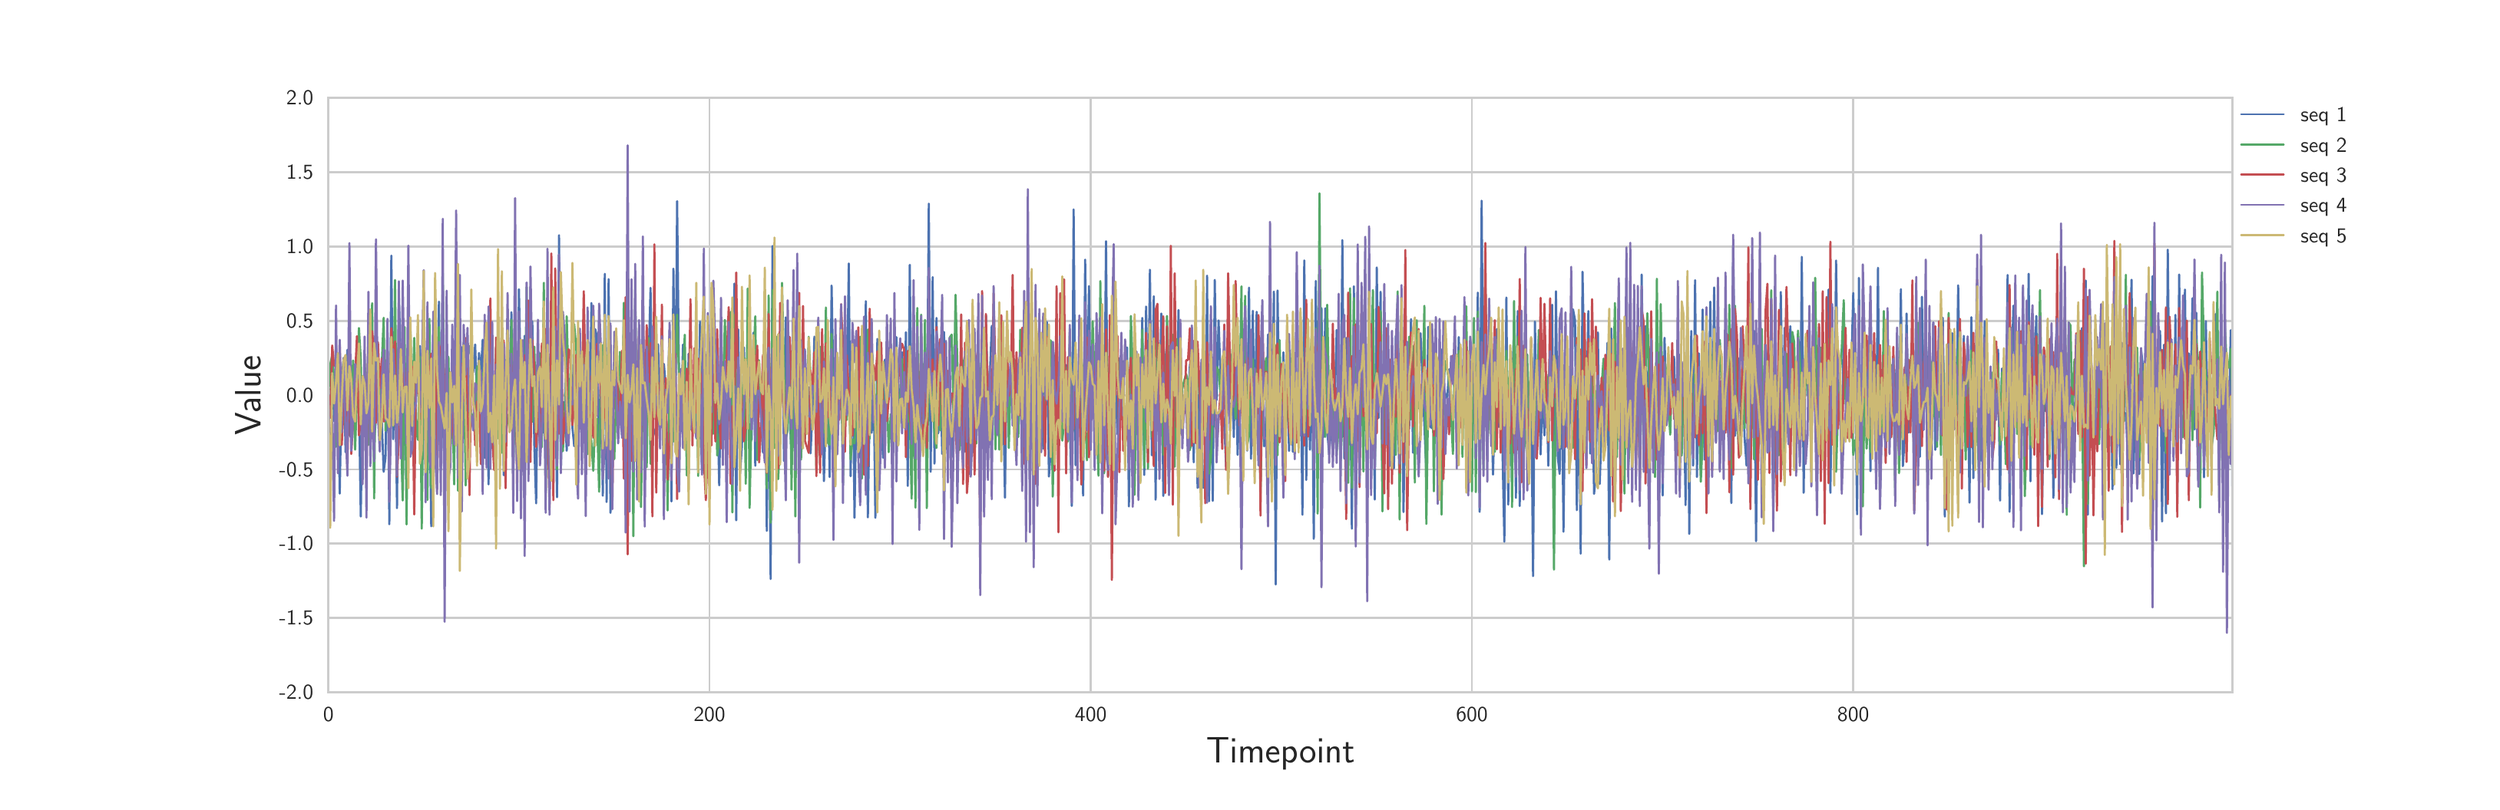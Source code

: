 \begingroup%
\makeatletter%
\begin{pgfpicture}%
\pgfpathrectangle{\pgfpointorigin}{\pgfqpoint{16.0in}{5.0in}}%
\pgfusepath{use as bounding box, clip}%
\begin{pgfscope}%
\pgfsetbuttcap%
\pgfsetmiterjoin%
\definecolor{currentfill}{rgb}{1.0,1.0,1.0}%
\pgfsetfillcolor{currentfill}%
\pgfsetlinewidth{0.0pt}%
\definecolor{currentstroke}{rgb}{1.0,1.0,1.0}%
\pgfsetstrokecolor{currentstroke}%
\pgfsetdash{}{0pt}%
\pgfpathmoveto{\pgfqpoint{0.0in}{0.0in}}%
\pgfpathlineto{\pgfqpoint{16.0in}{0.0in}}%
\pgfpathlineto{\pgfqpoint{16.0in}{5.0in}}%
\pgfpathlineto{\pgfqpoint{0.0in}{5.0in}}%
\pgfpathclose%
\pgfusepath{fill}%
\end{pgfscope}%
\begin{pgfscope}%
\pgfsetbuttcap%
\pgfsetmiterjoin%
\definecolor{currentfill}{rgb}{1.0,1.0,1.0}%
\pgfsetfillcolor{currentfill}%
\pgfsetlinewidth{0.0pt}%
\definecolor{currentstroke}{rgb}{0.0,0.0,0.0}%
\pgfsetstrokecolor{currentstroke}%
\pgfsetstrokeopacity{0.0}%
\pgfsetdash{}{0pt}%
\pgfpathmoveto{\pgfqpoint{2.0in}{0.625in}}%
\pgfpathlineto{\pgfqpoint{14.4in}{0.625in}}%
\pgfpathlineto{\pgfqpoint{14.4in}{4.5in}}%
\pgfpathlineto{\pgfqpoint{2.0in}{4.5in}}%
\pgfpathclose%
\pgfusepath{fill}%
\end{pgfscope}%
\begin{pgfscope}%
\pgfpathrectangle{\pgfqpoint{2.0in}{0.625in}}{\pgfqpoint{12.4in}{3.875in}} %
\pgfusepath{clip}%
\pgfsetroundcap%
\pgfsetroundjoin%
\pgfsetlinewidth{1.004pt}%
\definecolor{currentstroke}{rgb}{0.8,0.8,0.8}%
\pgfsetstrokecolor{currentstroke}%
\pgfsetdash{}{0pt}%
\pgfpathmoveto{\pgfqpoint{2.0in}{0.625in}}%
\pgfpathlineto{\pgfqpoint{2.0in}{4.5in}}%
\pgfusepath{stroke}%
\end{pgfscope}%
\begin{pgfscope}%
\pgfsetbuttcap%
\pgfsetroundjoin%
\definecolor{currentfill}{rgb}{0.15,0.15,0.15}%
\pgfsetfillcolor{currentfill}%
\pgfsetlinewidth{1.004pt}%
\definecolor{currentstroke}{rgb}{0.15,0.15,0.15}%
\pgfsetstrokecolor{currentstroke}%
\pgfsetdash{}{0pt}%
\pgfsys@defobject{currentmarker}{\pgfqpoint{0.0in}{0.0in}}{\pgfqpoint{0.0in}{0.0in}}{%
\pgfpathmoveto{\pgfqpoint{0.0in}{0.0in}}%
\pgfpathlineto{\pgfqpoint{0.0in}{0.0in}}%
\pgfusepath{stroke,fill}%
}%
\begin{pgfscope}%
\pgfsys@transformshift{2.0in}{0.625in}%
\pgfsys@useobject{currentmarker}{}%
\end{pgfscope}%
\end{pgfscope}%
\begin{pgfscope}%
\pgfsetbuttcap%
\pgfsetroundjoin%
\definecolor{currentfill}{rgb}{0.15,0.15,0.15}%
\pgfsetfillcolor{currentfill}%
\pgfsetlinewidth{1.004pt}%
\definecolor{currentstroke}{rgb}{0.15,0.15,0.15}%
\pgfsetstrokecolor{currentstroke}%
\pgfsetdash{}{0pt}%
\pgfsys@defobject{currentmarker}{\pgfqpoint{0.0in}{0.0in}}{\pgfqpoint{0.0in}{0.0in}}{%
\pgfpathmoveto{\pgfqpoint{0.0in}{0.0in}}%
\pgfpathlineto{\pgfqpoint{0.0in}{0.0in}}%
\pgfusepath{stroke,fill}%
}%
\begin{pgfscope}%
\pgfsys@transformshift{2.0in}{4.5in}%
\pgfsys@useobject{currentmarker}{}%
\end{pgfscope}%
\end{pgfscope}%
\begin{pgfscope}%
\definecolor{textcolor}{rgb}{0.15,0.15,0.15}%
\pgfsetstrokecolor{textcolor}%
\pgfsetfillcolor{textcolor}%
\pgftext[x=2.0in,y=0.528in,,top]{\color{textcolor}\sffamily\fontsize{10.0}{12.0}\selectfont 0}%
\end{pgfscope}%
\begin{pgfscope}%
\pgfpathrectangle{\pgfqpoint{2.0in}{0.625in}}{\pgfqpoint{12.4in}{3.875in}} %
\pgfusepath{clip}%
\pgfsetroundcap%
\pgfsetroundjoin%
\pgfsetlinewidth{1.004pt}%
\definecolor{currentstroke}{rgb}{0.8,0.8,0.8}%
\pgfsetstrokecolor{currentstroke}%
\pgfsetdash{}{0pt}%
\pgfpathmoveto{\pgfqpoint{4.482in}{0.625in}}%
\pgfpathlineto{\pgfqpoint{4.482in}{4.5in}}%
\pgfusepath{stroke}%
\end{pgfscope}%
\begin{pgfscope}%
\pgfsetbuttcap%
\pgfsetroundjoin%
\definecolor{currentfill}{rgb}{0.15,0.15,0.15}%
\pgfsetfillcolor{currentfill}%
\pgfsetlinewidth{1.004pt}%
\definecolor{currentstroke}{rgb}{0.15,0.15,0.15}%
\pgfsetstrokecolor{currentstroke}%
\pgfsetdash{}{0pt}%
\pgfsys@defobject{currentmarker}{\pgfqpoint{0.0in}{0.0in}}{\pgfqpoint{0.0in}{0.0in}}{%
\pgfpathmoveto{\pgfqpoint{0.0in}{0.0in}}%
\pgfpathlineto{\pgfqpoint{0.0in}{0.0in}}%
\pgfusepath{stroke,fill}%
}%
\begin{pgfscope}%
\pgfsys@transformshift{4.482in}{0.625in}%
\pgfsys@useobject{currentmarker}{}%
\end{pgfscope}%
\end{pgfscope}%
\begin{pgfscope}%
\pgfsetbuttcap%
\pgfsetroundjoin%
\definecolor{currentfill}{rgb}{0.15,0.15,0.15}%
\pgfsetfillcolor{currentfill}%
\pgfsetlinewidth{1.004pt}%
\definecolor{currentstroke}{rgb}{0.15,0.15,0.15}%
\pgfsetstrokecolor{currentstroke}%
\pgfsetdash{}{0pt}%
\pgfsys@defobject{currentmarker}{\pgfqpoint{0.0in}{0.0in}}{\pgfqpoint{0.0in}{0.0in}}{%
\pgfpathmoveto{\pgfqpoint{0.0in}{0.0in}}%
\pgfpathlineto{\pgfqpoint{0.0in}{0.0in}}%
\pgfusepath{stroke,fill}%
}%
\begin{pgfscope}%
\pgfsys@transformshift{4.482in}{4.5in}%
\pgfsys@useobject{currentmarker}{}%
\end{pgfscope}%
\end{pgfscope}%
\begin{pgfscope}%
\definecolor{textcolor}{rgb}{0.15,0.15,0.15}%
\pgfsetstrokecolor{textcolor}%
\pgfsetfillcolor{textcolor}%
\pgftext[x=4.482in,y=0.528in,,top]{\color{textcolor}\sffamily\fontsize{10.0}{12.0}\selectfont 200}%
\end{pgfscope}%
\begin{pgfscope}%
\pgfpathrectangle{\pgfqpoint{2.0in}{0.625in}}{\pgfqpoint{12.4in}{3.875in}} %
\pgfusepath{clip}%
\pgfsetroundcap%
\pgfsetroundjoin%
\pgfsetlinewidth{1.004pt}%
\definecolor{currentstroke}{rgb}{0.8,0.8,0.8}%
\pgfsetstrokecolor{currentstroke}%
\pgfsetdash{}{0pt}%
\pgfpathmoveto{\pgfqpoint{6.965in}{0.625in}}%
\pgfpathlineto{\pgfqpoint{6.965in}{4.5in}}%
\pgfusepath{stroke}%
\end{pgfscope}%
\begin{pgfscope}%
\pgfsetbuttcap%
\pgfsetroundjoin%
\definecolor{currentfill}{rgb}{0.15,0.15,0.15}%
\pgfsetfillcolor{currentfill}%
\pgfsetlinewidth{1.004pt}%
\definecolor{currentstroke}{rgb}{0.15,0.15,0.15}%
\pgfsetstrokecolor{currentstroke}%
\pgfsetdash{}{0pt}%
\pgfsys@defobject{currentmarker}{\pgfqpoint{0.0in}{0.0in}}{\pgfqpoint{0.0in}{0.0in}}{%
\pgfpathmoveto{\pgfqpoint{0.0in}{0.0in}}%
\pgfpathlineto{\pgfqpoint{0.0in}{0.0in}}%
\pgfusepath{stroke,fill}%
}%
\begin{pgfscope}%
\pgfsys@transformshift{6.965in}{0.625in}%
\pgfsys@useobject{currentmarker}{}%
\end{pgfscope}%
\end{pgfscope}%
\begin{pgfscope}%
\pgfsetbuttcap%
\pgfsetroundjoin%
\definecolor{currentfill}{rgb}{0.15,0.15,0.15}%
\pgfsetfillcolor{currentfill}%
\pgfsetlinewidth{1.004pt}%
\definecolor{currentstroke}{rgb}{0.15,0.15,0.15}%
\pgfsetstrokecolor{currentstroke}%
\pgfsetdash{}{0pt}%
\pgfsys@defobject{currentmarker}{\pgfqpoint{0.0in}{0.0in}}{\pgfqpoint{0.0in}{0.0in}}{%
\pgfpathmoveto{\pgfqpoint{0.0in}{0.0in}}%
\pgfpathlineto{\pgfqpoint{0.0in}{0.0in}}%
\pgfusepath{stroke,fill}%
}%
\begin{pgfscope}%
\pgfsys@transformshift{6.965in}{4.5in}%
\pgfsys@useobject{currentmarker}{}%
\end{pgfscope}%
\end{pgfscope}%
\begin{pgfscope}%
\definecolor{textcolor}{rgb}{0.15,0.15,0.15}%
\pgfsetstrokecolor{textcolor}%
\pgfsetfillcolor{textcolor}%
\pgftext[x=6.965in,y=0.528in,,top]{\color{textcolor}\sffamily\fontsize{10.0}{12.0}\selectfont 400}%
\end{pgfscope}%
\begin{pgfscope}%
\pgfpathrectangle{\pgfqpoint{2.0in}{0.625in}}{\pgfqpoint{12.4in}{3.875in}} %
\pgfusepath{clip}%
\pgfsetroundcap%
\pgfsetroundjoin%
\pgfsetlinewidth{1.004pt}%
\definecolor{currentstroke}{rgb}{0.8,0.8,0.8}%
\pgfsetstrokecolor{currentstroke}%
\pgfsetdash{}{0pt}%
\pgfpathmoveto{\pgfqpoint{9.447in}{0.625in}}%
\pgfpathlineto{\pgfqpoint{9.447in}{4.5in}}%
\pgfusepath{stroke}%
\end{pgfscope}%
\begin{pgfscope}%
\pgfsetbuttcap%
\pgfsetroundjoin%
\definecolor{currentfill}{rgb}{0.15,0.15,0.15}%
\pgfsetfillcolor{currentfill}%
\pgfsetlinewidth{1.004pt}%
\definecolor{currentstroke}{rgb}{0.15,0.15,0.15}%
\pgfsetstrokecolor{currentstroke}%
\pgfsetdash{}{0pt}%
\pgfsys@defobject{currentmarker}{\pgfqpoint{0.0in}{0.0in}}{\pgfqpoint{0.0in}{0.0in}}{%
\pgfpathmoveto{\pgfqpoint{0.0in}{0.0in}}%
\pgfpathlineto{\pgfqpoint{0.0in}{0.0in}}%
\pgfusepath{stroke,fill}%
}%
\begin{pgfscope}%
\pgfsys@transformshift{9.447in}{0.625in}%
\pgfsys@useobject{currentmarker}{}%
\end{pgfscope}%
\end{pgfscope}%
\begin{pgfscope}%
\pgfsetbuttcap%
\pgfsetroundjoin%
\definecolor{currentfill}{rgb}{0.15,0.15,0.15}%
\pgfsetfillcolor{currentfill}%
\pgfsetlinewidth{1.004pt}%
\definecolor{currentstroke}{rgb}{0.15,0.15,0.15}%
\pgfsetstrokecolor{currentstroke}%
\pgfsetdash{}{0pt}%
\pgfsys@defobject{currentmarker}{\pgfqpoint{0.0in}{0.0in}}{\pgfqpoint{0.0in}{0.0in}}{%
\pgfpathmoveto{\pgfqpoint{0.0in}{0.0in}}%
\pgfpathlineto{\pgfqpoint{0.0in}{0.0in}}%
\pgfusepath{stroke,fill}%
}%
\begin{pgfscope}%
\pgfsys@transformshift{9.447in}{4.5in}%
\pgfsys@useobject{currentmarker}{}%
\end{pgfscope}%
\end{pgfscope}%
\begin{pgfscope}%
\definecolor{textcolor}{rgb}{0.15,0.15,0.15}%
\pgfsetstrokecolor{textcolor}%
\pgfsetfillcolor{textcolor}%
\pgftext[x=9.447in,y=0.528in,,top]{\color{textcolor}\sffamily\fontsize{10.0}{12.0}\selectfont 600}%
\end{pgfscope}%
\begin{pgfscope}%
\pgfpathrectangle{\pgfqpoint{2.0in}{0.625in}}{\pgfqpoint{12.4in}{3.875in}} %
\pgfusepath{clip}%
\pgfsetroundcap%
\pgfsetroundjoin%
\pgfsetlinewidth{1.004pt}%
\definecolor{currentstroke}{rgb}{0.8,0.8,0.8}%
\pgfsetstrokecolor{currentstroke}%
\pgfsetdash{}{0pt}%
\pgfpathmoveto{\pgfqpoint{11.93in}{0.625in}}%
\pgfpathlineto{\pgfqpoint{11.93in}{4.5in}}%
\pgfusepath{stroke}%
\end{pgfscope}%
\begin{pgfscope}%
\pgfsetbuttcap%
\pgfsetroundjoin%
\definecolor{currentfill}{rgb}{0.15,0.15,0.15}%
\pgfsetfillcolor{currentfill}%
\pgfsetlinewidth{1.004pt}%
\definecolor{currentstroke}{rgb}{0.15,0.15,0.15}%
\pgfsetstrokecolor{currentstroke}%
\pgfsetdash{}{0pt}%
\pgfsys@defobject{currentmarker}{\pgfqpoint{0.0in}{0.0in}}{\pgfqpoint{0.0in}{0.0in}}{%
\pgfpathmoveto{\pgfqpoint{0.0in}{0.0in}}%
\pgfpathlineto{\pgfqpoint{0.0in}{0.0in}}%
\pgfusepath{stroke,fill}%
}%
\begin{pgfscope}%
\pgfsys@transformshift{11.93in}{0.625in}%
\pgfsys@useobject{currentmarker}{}%
\end{pgfscope}%
\end{pgfscope}%
\begin{pgfscope}%
\pgfsetbuttcap%
\pgfsetroundjoin%
\definecolor{currentfill}{rgb}{0.15,0.15,0.15}%
\pgfsetfillcolor{currentfill}%
\pgfsetlinewidth{1.004pt}%
\definecolor{currentstroke}{rgb}{0.15,0.15,0.15}%
\pgfsetstrokecolor{currentstroke}%
\pgfsetdash{}{0pt}%
\pgfsys@defobject{currentmarker}{\pgfqpoint{0.0in}{0.0in}}{\pgfqpoint{0.0in}{0.0in}}{%
\pgfpathmoveto{\pgfqpoint{0.0in}{0.0in}}%
\pgfpathlineto{\pgfqpoint{0.0in}{0.0in}}%
\pgfusepath{stroke,fill}%
}%
\begin{pgfscope}%
\pgfsys@transformshift{11.93in}{4.5in}%
\pgfsys@useobject{currentmarker}{}%
\end{pgfscope}%
\end{pgfscope}%
\begin{pgfscope}%
\definecolor{textcolor}{rgb}{0.15,0.15,0.15}%
\pgfsetstrokecolor{textcolor}%
\pgfsetfillcolor{textcolor}%
\pgftext[x=11.93in,y=0.528in,,top]{\color{textcolor}\sffamily\fontsize{10.0}{12.0}\selectfont 800}%
\end{pgfscope}%
\begin{pgfscope}%
\definecolor{textcolor}{rgb}{0.15,0.15,0.15}%
\pgfsetstrokecolor{textcolor}%
\pgfsetfillcolor{textcolor}%
\pgftext[x=8.2in,y=0.331in,,top]{\color{textcolor}\sffamily\fontsize{16.0}{19.2}\selectfont Timepoint}%
\end{pgfscope}%
\begin{pgfscope}%
\pgfpathrectangle{\pgfqpoint{2.0in}{0.625in}}{\pgfqpoint{12.4in}{3.875in}} %
\pgfusepath{clip}%
\pgfsetroundcap%
\pgfsetroundjoin%
\pgfsetlinewidth{1.004pt}%
\definecolor{currentstroke}{rgb}{0.8,0.8,0.8}%
\pgfsetstrokecolor{currentstroke}%
\pgfsetdash{}{0pt}%
\pgfpathmoveto{\pgfqpoint{2.0in}{0.625in}}%
\pgfpathlineto{\pgfqpoint{14.4in}{0.625in}}%
\pgfusepath{stroke}%
\end{pgfscope}%
\begin{pgfscope}%
\pgfsetbuttcap%
\pgfsetroundjoin%
\definecolor{currentfill}{rgb}{0.15,0.15,0.15}%
\pgfsetfillcolor{currentfill}%
\pgfsetlinewidth{1.004pt}%
\definecolor{currentstroke}{rgb}{0.15,0.15,0.15}%
\pgfsetstrokecolor{currentstroke}%
\pgfsetdash{}{0pt}%
\pgfsys@defobject{currentmarker}{\pgfqpoint{0.0in}{0.0in}}{\pgfqpoint{0.0in}{0.0in}}{%
\pgfpathmoveto{\pgfqpoint{0.0in}{0.0in}}%
\pgfpathlineto{\pgfqpoint{0.0in}{0.0in}}%
\pgfusepath{stroke,fill}%
}%
\begin{pgfscope}%
\pgfsys@transformshift{2.0in}{0.625in}%
\pgfsys@useobject{currentmarker}{}%
\end{pgfscope}%
\end{pgfscope}%
\begin{pgfscope}%
\pgfsetbuttcap%
\pgfsetroundjoin%
\definecolor{currentfill}{rgb}{0.15,0.15,0.15}%
\pgfsetfillcolor{currentfill}%
\pgfsetlinewidth{1.004pt}%
\definecolor{currentstroke}{rgb}{0.15,0.15,0.15}%
\pgfsetstrokecolor{currentstroke}%
\pgfsetdash{}{0pt}%
\pgfsys@defobject{currentmarker}{\pgfqpoint{0.0in}{0.0in}}{\pgfqpoint{0.0in}{0.0in}}{%
\pgfpathmoveto{\pgfqpoint{0.0in}{0.0in}}%
\pgfpathlineto{\pgfqpoint{0.0in}{0.0in}}%
\pgfusepath{stroke,fill}%
}%
\begin{pgfscope}%
\pgfsys@transformshift{14.4in}{0.625in}%
\pgfsys@useobject{currentmarker}{}%
\end{pgfscope}%
\end{pgfscope}%
\begin{pgfscope}%
\definecolor{textcolor}{rgb}{0.15,0.15,0.15}%
\pgfsetstrokecolor{textcolor}%
\pgfsetfillcolor{textcolor}%
\pgftext[x=1.903in,y=0.625in,right,]{\color{textcolor}\sffamily\fontsize{10.0}{12.0}\selectfont −2.0}%
\end{pgfscope}%
\begin{pgfscope}%
\pgfpathrectangle{\pgfqpoint{2.0in}{0.625in}}{\pgfqpoint{12.4in}{3.875in}} %
\pgfusepath{clip}%
\pgfsetroundcap%
\pgfsetroundjoin%
\pgfsetlinewidth{1.004pt}%
\definecolor{currentstroke}{rgb}{0.8,0.8,0.8}%
\pgfsetstrokecolor{currentstroke}%
\pgfsetdash{}{0pt}%
\pgfpathmoveto{\pgfqpoint{2.0in}{1.109in}}%
\pgfpathlineto{\pgfqpoint{14.4in}{1.109in}}%
\pgfusepath{stroke}%
\end{pgfscope}%
\begin{pgfscope}%
\pgfsetbuttcap%
\pgfsetroundjoin%
\definecolor{currentfill}{rgb}{0.15,0.15,0.15}%
\pgfsetfillcolor{currentfill}%
\pgfsetlinewidth{1.004pt}%
\definecolor{currentstroke}{rgb}{0.15,0.15,0.15}%
\pgfsetstrokecolor{currentstroke}%
\pgfsetdash{}{0pt}%
\pgfsys@defobject{currentmarker}{\pgfqpoint{0.0in}{0.0in}}{\pgfqpoint{0.0in}{0.0in}}{%
\pgfpathmoveto{\pgfqpoint{0.0in}{0.0in}}%
\pgfpathlineto{\pgfqpoint{0.0in}{0.0in}}%
\pgfusepath{stroke,fill}%
}%
\begin{pgfscope}%
\pgfsys@transformshift{2.0in}{1.109in}%
\pgfsys@useobject{currentmarker}{}%
\end{pgfscope}%
\end{pgfscope}%
\begin{pgfscope}%
\pgfsetbuttcap%
\pgfsetroundjoin%
\definecolor{currentfill}{rgb}{0.15,0.15,0.15}%
\pgfsetfillcolor{currentfill}%
\pgfsetlinewidth{1.004pt}%
\definecolor{currentstroke}{rgb}{0.15,0.15,0.15}%
\pgfsetstrokecolor{currentstroke}%
\pgfsetdash{}{0pt}%
\pgfsys@defobject{currentmarker}{\pgfqpoint{0.0in}{0.0in}}{\pgfqpoint{0.0in}{0.0in}}{%
\pgfpathmoveto{\pgfqpoint{0.0in}{0.0in}}%
\pgfpathlineto{\pgfqpoint{0.0in}{0.0in}}%
\pgfusepath{stroke,fill}%
}%
\begin{pgfscope}%
\pgfsys@transformshift{14.4in}{1.109in}%
\pgfsys@useobject{currentmarker}{}%
\end{pgfscope}%
\end{pgfscope}%
\begin{pgfscope}%
\definecolor{textcolor}{rgb}{0.15,0.15,0.15}%
\pgfsetstrokecolor{textcolor}%
\pgfsetfillcolor{textcolor}%
\pgftext[x=1.903in,y=1.109in,right,]{\color{textcolor}\sffamily\fontsize{10.0}{12.0}\selectfont −1.5}%
\end{pgfscope}%
\begin{pgfscope}%
\pgfpathrectangle{\pgfqpoint{2.0in}{0.625in}}{\pgfqpoint{12.4in}{3.875in}} %
\pgfusepath{clip}%
\pgfsetroundcap%
\pgfsetroundjoin%
\pgfsetlinewidth{1.004pt}%
\definecolor{currentstroke}{rgb}{0.8,0.8,0.8}%
\pgfsetstrokecolor{currentstroke}%
\pgfsetdash{}{0pt}%
\pgfpathmoveto{\pgfqpoint{2.0in}{1.594in}}%
\pgfpathlineto{\pgfqpoint{14.4in}{1.594in}}%
\pgfusepath{stroke}%
\end{pgfscope}%
\begin{pgfscope}%
\pgfsetbuttcap%
\pgfsetroundjoin%
\definecolor{currentfill}{rgb}{0.15,0.15,0.15}%
\pgfsetfillcolor{currentfill}%
\pgfsetlinewidth{1.004pt}%
\definecolor{currentstroke}{rgb}{0.15,0.15,0.15}%
\pgfsetstrokecolor{currentstroke}%
\pgfsetdash{}{0pt}%
\pgfsys@defobject{currentmarker}{\pgfqpoint{0.0in}{0.0in}}{\pgfqpoint{0.0in}{0.0in}}{%
\pgfpathmoveto{\pgfqpoint{0.0in}{0.0in}}%
\pgfpathlineto{\pgfqpoint{0.0in}{0.0in}}%
\pgfusepath{stroke,fill}%
}%
\begin{pgfscope}%
\pgfsys@transformshift{2.0in}{1.594in}%
\pgfsys@useobject{currentmarker}{}%
\end{pgfscope}%
\end{pgfscope}%
\begin{pgfscope}%
\pgfsetbuttcap%
\pgfsetroundjoin%
\definecolor{currentfill}{rgb}{0.15,0.15,0.15}%
\pgfsetfillcolor{currentfill}%
\pgfsetlinewidth{1.004pt}%
\definecolor{currentstroke}{rgb}{0.15,0.15,0.15}%
\pgfsetstrokecolor{currentstroke}%
\pgfsetdash{}{0pt}%
\pgfsys@defobject{currentmarker}{\pgfqpoint{0.0in}{0.0in}}{\pgfqpoint{0.0in}{0.0in}}{%
\pgfpathmoveto{\pgfqpoint{0.0in}{0.0in}}%
\pgfpathlineto{\pgfqpoint{0.0in}{0.0in}}%
\pgfusepath{stroke,fill}%
}%
\begin{pgfscope}%
\pgfsys@transformshift{14.4in}{1.594in}%
\pgfsys@useobject{currentmarker}{}%
\end{pgfscope}%
\end{pgfscope}%
\begin{pgfscope}%
\definecolor{textcolor}{rgb}{0.15,0.15,0.15}%
\pgfsetstrokecolor{textcolor}%
\pgfsetfillcolor{textcolor}%
\pgftext[x=1.903in,y=1.594in,right,]{\color{textcolor}\sffamily\fontsize{10.0}{12.0}\selectfont −1.0}%
\end{pgfscope}%
\begin{pgfscope}%
\pgfpathrectangle{\pgfqpoint{2.0in}{0.625in}}{\pgfqpoint{12.4in}{3.875in}} %
\pgfusepath{clip}%
\pgfsetroundcap%
\pgfsetroundjoin%
\pgfsetlinewidth{1.004pt}%
\definecolor{currentstroke}{rgb}{0.8,0.8,0.8}%
\pgfsetstrokecolor{currentstroke}%
\pgfsetdash{}{0pt}%
\pgfpathmoveto{\pgfqpoint{2.0in}{2.078in}}%
\pgfpathlineto{\pgfqpoint{14.4in}{2.078in}}%
\pgfusepath{stroke}%
\end{pgfscope}%
\begin{pgfscope}%
\pgfsetbuttcap%
\pgfsetroundjoin%
\definecolor{currentfill}{rgb}{0.15,0.15,0.15}%
\pgfsetfillcolor{currentfill}%
\pgfsetlinewidth{1.004pt}%
\definecolor{currentstroke}{rgb}{0.15,0.15,0.15}%
\pgfsetstrokecolor{currentstroke}%
\pgfsetdash{}{0pt}%
\pgfsys@defobject{currentmarker}{\pgfqpoint{0.0in}{0.0in}}{\pgfqpoint{0.0in}{0.0in}}{%
\pgfpathmoveto{\pgfqpoint{0.0in}{0.0in}}%
\pgfpathlineto{\pgfqpoint{0.0in}{0.0in}}%
\pgfusepath{stroke,fill}%
}%
\begin{pgfscope}%
\pgfsys@transformshift{2.0in}{2.078in}%
\pgfsys@useobject{currentmarker}{}%
\end{pgfscope}%
\end{pgfscope}%
\begin{pgfscope}%
\pgfsetbuttcap%
\pgfsetroundjoin%
\definecolor{currentfill}{rgb}{0.15,0.15,0.15}%
\pgfsetfillcolor{currentfill}%
\pgfsetlinewidth{1.004pt}%
\definecolor{currentstroke}{rgb}{0.15,0.15,0.15}%
\pgfsetstrokecolor{currentstroke}%
\pgfsetdash{}{0pt}%
\pgfsys@defobject{currentmarker}{\pgfqpoint{0.0in}{0.0in}}{\pgfqpoint{0.0in}{0.0in}}{%
\pgfpathmoveto{\pgfqpoint{0.0in}{0.0in}}%
\pgfpathlineto{\pgfqpoint{0.0in}{0.0in}}%
\pgfusepath{stroke,fill}%
}%
\begin{pgfscope}%
\pgfsys@transformshift{14.4in}{2.078in}%
\pgfsys@useobject{currentmarker}{}%
\end{pgfscope}%
\end{pgfscope}%
\begin{pgfscope}%
\definecolor{textcolor}{rgb}{0.15,0.15,0.15}%
\pgfsetstrokecolor{textcolor}%
\pgfsetfillcolor{textcolor}%
\pgftext[x=1.903in,y=2.078in,right,]{\color{textcolor}\sffamily\fontsize{10.0}{12.0}\selectfont −0.5}%
\end{pgfscope}%
\begin{pgfscope}%
\pgfpathrectangle{\pgfqpoint{2.0in}{0.625in}}{\pgfqpoint{12.4in}{3.875in}} %
\pgfusepath{clip}%
\pgfsetroundcap%
\pgfsetroundjoin%
\pgfsetlinewidth{1.004pt}%
\definecolor{currentstroke}{rgb}{0.8,0.8,0.8}%
\pgfsetstrokecolor{currentstroke}%
\pgfsetdash{}{0pt}%
\pgfpathmoveto{\pgfqpoint{2.0in}{2.562in}}%
\pgfpathlineto{\pgfqpoint{14.4in}{2.562in}}%
\pgfusepath{stroke}%
\end{pgfscope}%
\begin{pgfscope}%
\pgfsetbuttcap%
\pgfsetroundjoin%
\definecolor{currentfill}{rgb}{0.15,0.15,0.15}%
\pgfsetfillcolor{currentfill}%
\pgfsetlinewidth{1.004pt}%
\definecolor{currentstroke}{rgb}{0.15,0.15,0.15}%
\pgfsetstrokecolor{currentstroke}%
\pgfsetdash{}{0pt}%
\pgfsys@defobject{currentmarker}{\pgfqpoint{0.0in}{0.0in}}{\pgfqpoint{0.0in}{0.0in}}{%
\pgfpathmoveto{\pgfqpoint{0.0in}{0.0in}}%
\pgfpathlineto{\pgfqpoint{0.0in}{0.0in}}%
\pgfusepath{stroke,fill}%
}%
\begin{pgfscope}%
\pgfsys@transformshift{2.0in}{2.562in}%
\pgfsys@useobject{currentmarker}{}%
\end{pgfscope}%
\end{pgfscope}%
\begin{pgfscope}%
\pgfsetbuttcap%
\pgfsetroundjoin%
\definecolor{currentfill}{rgb}{0.15,0.15,0.15}%
\pgfsetfillcolor{currentfill}%
\pgfsetlinewidth{1.004pt}%
\definecolor{currentstroke}{rgb}{0.15,0.15,0.15}%
\pgfsetstrokecolor{currentstroke}%
\pgfsetdash{}{0pt}%
\pgfsys@defobject{currentmarker}{\pgfqpoint{0.0in}{0.0in}}{\pgfqpoint{0.0in}{0.0in}}{%
\pgfpathmoveto{\pgfqpoint{0.0in}{0.0in}}%
\pgfpathlineto{\pgfqpoint{0.0in}{0.0in}}%
\pgfusepath{stroke,fill}%
}%
\begin{pgfscope}%
\pgfsys@transformshift{14.4in}{2.562in}%
\pgfsys@useobject{currentmarker}{}%
\end{pgfscope}%
\end{pgfscope}%
\begin{pgfscope}%
\definecolor{textcolor}{rgb}{0.15,0.15,0.15}%
\pgfsetstrokecolor{textcolor}%
\pgfsetfillcolor{textcolor}%
\pgftext[x=1.903in,y=2.562in,right,]{\color{textcolor}\sffamily\fontsize{10.0}{12.0}\selectfont 0.0}%
\end{pgfscope}%
\begin{pgfscope}%
\pgfpathrectangle{\pgfqpoint{2.0in}{0.625in}}{\pgfqpoint{12.4in}{3.875in}} %
\pgfusepath{clip}%
\pgfsetroundcap%
\pgfsetroundjoin%
\pgfsetlinewidth{1.004pt}%
\definecolor{currentstroke}{rgb}{0.8,0.8,0.8}%
\pgfsetstrokecolor{currentstroke}%
\pgfsetdash{}{0pt}%
\pgfpathmoveto{\pgfqpoint{2.0in}{3.047in}}%
\pgfpathlineto{\pgfqpoint{14.4in}{3.047in}}%
\pgfusepath{stroke}%
\end{pgfscope}%
\begin{pgfscope}%
\pgfsetbuttcap%
\pgfsetroundjoin%
\definecolor{currentfill}{rgb}{0.15,0.15,0.15}%
\pgfsetfillcolor{currentfill}%
\pgfsetlinewidth{1.004pt}%
\definecolor{currentstroke}{rgb}{0.15,0.15,0.15}%
\pgfsetstrokecolor{currentstroke}%
\pgfsetdash{}{0pt}%
\pgfsys@defobject{currentmarker}{\pgfqpoint{0.0in}{0.0in}}{\pgfqpoint{0.0in}{0.0in}}{%
\pgfpathmoveto{\pgfqpoint{0.0in}{0.0in}}%
\pgfpathlineto{\pgfqpoint{0.0in}{0.0in}}%
\pgfusepath{stroke,fill}%
}%
\begin{pgfscope}%
\pgfsys@transformshift{2.0in}{3.047in}%
\pgfsys@useobject{currentmarker}{}%
\end{pgfscope}%
\end{pgfscope}%
\begin{pgfscope}%
\pgfsetbuttcap%
\pgfsetroundjoin%
\definecolor{currentfill}{rgb}{0.15,0.15,0.15}%
\pgfsetfillcolor{currentfill}%
\pgfsetlinewidth{1.004pt}%
\definecolor{currentstroke}{rgb}{0.15,0.15,0.15}%
\pgfsetstrokecolor{currentstroke}%
\pgfsetdash{}{0pt}%
\pgfsys@defobject{currentmarker}{\pgfqpoint{0.0in}{0.0in}}{\pgfqpoint{0.0in}{0.0in}}{%
\pgfpathmoveto{\pgfqpoint{0.0in}{0.0in}}%
\pgfpathlineto{\pgfqpoint{0.0in}{0.0in}}%
\pgfusepath{stroke,fill}%
}%
\begin{pgfscope}%
\pgfsys@transformshift{14.4in}{3.047in}%
\pgfsys@useobject{currentmarker}{}%
\end{pgfscope}%
\end{pgfscope}%
\begin{pgfscope}%
\definecolor{textcolor}{rgb}{0.15,0.15,0.15}%
\pgfsetstrokecolor{textcolor}%
\pgfsetfillcolor{textcolor}%
\pgftext[x=1.903in,y=3.047in,right,]{\color{textcolor}\sffamily\fontsize{10.0}{12.0}\selectfont 0.5}%
\end{pgfscope}%
\begin{pgfscope}%
\pgfpathrectangle{\pgfqpoint{2.0in}{0.625in}}{\pgfqpoint{12.4in}{3.875in}} %
\pgfusepath{clip}%
\pgfsetroundcap%
\pgfsetroundjoin%
\pgfsetlinewidth{1.004pt}%
\definecolor{currentstroke}{rgb}{0.8,0.8,0.8}%
\pgfsetstrokecolor{currentstroke}%
\pgfsetdash{}{0pt}%
\pgfpathmoveto{\pgfqpoint{2.0in}{3.531in}}%
\pgfpathlineto{\pgfqpoint{14.4in}{3.531in}}%
\pgfusepath{stroke}%
\end{pgfscope}%
\begin{pgfscope}%
\pgfsetbuttcap%
\pgfsetroundjoin%
\definecolor{currentfill}{rgb}{0.15,0.15,0.15}%
\pgfsetfillcolor{currentfill}%
\pgfsetlinewidth{1.004pt}%
\definecolor{currentstroke}{rgb}{0.15,0.15,0.15}%
\pgfsetstrokecolor{currentstroke}%
\pgfsetdash{}{0pt}%
\pgfsys@defobject{currentmarker}{\pgfqpoint{0.0in}{0.0in}}{\pgfqpoint{0.0in}{0.0in}}{%
\pgfpathmoveto{\pgfqpoint{0.0in}{0.0in}}%
\pgfpathlineto{\pgfqpoint{0.0in}{0.0in}}%
\pgfusepath{stroke,fill}%
}%
\begin{pgfscope}%
\pgfsys@transformshift{2.0in}{3.531in}%
\pgfsys@useobject{currentmarker}{}%
\end{pgfscope}%
\end{pgfscope}%
\begin{pgfscope}%
\pgfsetbuttcap%
\pgfsetroundjoin%
\definecolor{currentfill}{rgb}{0.15,0.15,0.15}%
\pgfsetfillcolor{currentfill}%
\pgfsetlinewidth{1.004pt}%
\definecolor{currentstroke}{rgb}{0.15,0.15,0.15}%
\pgfsetstrokecolor{currentstroke}%
\pgfsetdash{}{0pt}%
\pgfsys@defobject{currentmarker}{\pgfqpoint{0.0in}{0.0in}}{\pgfqpoint{0.0in}{0.0in}}{%
\pgfpathmoveto{\pgfqpoint{0.0in}{0.0in}}%
\pgfpathlineto{\pgfqpoint{0.0in}{0.0in}}%
\pgfusepath{stroke,fill}%
}%
\begin{pgfscope}%
\pgfsys@transformshift{14.4in}{3.531in}%
\pgfsys@useobject{currentmarker}{}%
\end{pgfscope}%
\end{pgfscope}%
\begin{pgfscope}%
\definecolor{textcolor}{rgb}{0.15,0.15,0.15}%
\pgfsetstrokecolor{textcolor}%
\pgfsetfillcolor{textcolor}%
\pgftext[x=1.903in,y=3.531in,right,]{\color{textcolor}\sffamily\fontsize{10.0}{12.0}\selectfont 1.0}%
\end{pgfscope}%
\begin{pgfscope}%
\pgfpathrectangle{\pgfqpoint{2.0in}{0.625in}}{\pgfqpoint{12.4in}{3.875in}} %
\pgfusepath{clip}%
\pgfsetroundcap%
\pgfsetroundjoin%
\pgfsetlinewidth{1.004pt}%
\definecolor{currentstroke}{rgb}{0.8,0.8,0.8}%
\pgfsetstrokecolor{currentstroke}%
\pgfsetdash{}{0pt}%
\pgfpathmoveto{\pgfqpoint{2.0in}{4.016in}}%
\pgfpathlineto{\pgfqpoint{14.4in}{4.016in}}%
\pgfusepath{stroke}%
\end{pgfscope}%
\begin{pgfscope}%
\pgfsetbuttcap%
\pgfsetroundjoin%
\definecolor{currentfill}{rgb}{0.15,0.15,0.15}%
\pgfsetfillcolor{currentfill}%
\pgfsetlinewidth{1.004pt}%
\definecolor{currentstroke}{rgb}{0.15,0.15,0.15}%
\pgfsetstrokecolor{currentstroke}%
\pgfsetdash{}{0pt}%
\pgfsys@defobject{currentmarker}{\pgfqpoint{0.0in}{0.0in}}{\pgfqpoint{0.0in}{0.0in}}{%
\pgfpathmoveto{\pgfqpoint{0.0in}{0.0in}}%
\pgfpathlineto{\pgfqpoint{0.0in}{0.0in}}%
\pgfusepath{stroke,fill}%
}%
\begin{pgfscope}%
\pgfsys@transformshift{2.0in}{4.016in}%
\pgfsys@useobject{currentmarker}{}%
\end{pgfscope}%
\end{pgfscope}%
\begin{pgfscope}%
\pgfsetbuttcap%
\pgfsetroundjoin%
\definecolor{currentfill}{rgb}{0.15,0.15,0.15}%
\pgfsetfillcolor{currentfill}%
\pgfsetlinewidth{1.004pt}%
\definecolor{currentstroke}{rgb}{0.15,0.15,0.15}%
\pgfsetstrokecolor{currentstroke}%
\pgfsetdash{}{0pt}%
\pgfsys@defobject{currentmarker}{\pgfqpoint{0.0in}{0.0in}}{\pgfqpoint{0.0in}{0.0in}}{%
\pgfpathmoveto{\pgfqpoint{0.0in}{0.0in}}%
\pgfpathlineto{\pgfqpoint{0.0in}{0.0in}}%
\pgfusepath{stroke,fill}%
}%
\begin{pgfscope}%
\pgfsys@transformshift{14.4in}{4.016in}%
\pgfsys@useobject{currentmarker}{}%
\end{pgfscope}%
\end{pgfscope}%
\begin{pgfscope}%
\definecolor{textcolor}{rgb}{0.15,0.15,0.15}%
\pgfsetstrokecolor{textcolor}%
\pgfsetfillcolor{textcolor}%
\pgftext[x=1.903in,y=4.016in,right,]{\color{textcolor}\sffamily\fontsize{10.0}{12.0}\selectfont 1.5}%
\end{pgfscope}%
\begin{pgfscope}%
\pgfpathrectangle{\pgfqpoint{2.0in}{0.625in}}{\pgfqpoint{12.4in}{3.875in}} %
\pgfusepath{clip}%
\pgfsetroundcap%
\pgfsetroundjoin%
\pgfsetlinewidth{1.004pt}%
\definecolor{currentstroke}{rgb}{0.8,0.8,0.8}%
\pgfsetstrokecolor{currentstroke}%
\pgfsetdash{}{0pt}%
\pgfpathmoveto{\pgfqpoint{2.0in}{4.5in}}%
\pgfpathlineto{\pgfqpoint{14.4in}{4.5in}}%
\pgfusepath{stroke}%
\end{pgfscope}%
\begin{pgfscope}%
\pgfsetbuttcap%
\pgfsetroundjoin%
\definecolor{currentfill}{rgb}{0.15,0.15,0.15}%
\pgfsetfillcolor{currentfill}%
\pgfsetlinewidth{1.004pt}%
\definecolor{currentstroke}{rgb}{0.15,0.15,0.15}%
\pgfsetstrokecolor{currentstroke}%
\pgfsetdash{}{0pt}%
\pgfsys@defobject{currentmarker}{\pgfqpoint{0.0in}{0.0in}}{\pgfqpoint{0.0in}{0.0in}}{%
\pgfpathmoveto{\pgfqpoint{0.0in}{0.0in}}%
\pgfpathlineto{\pgfqpoint{0.0in}{0.0in}}%
\pgfusepath{stroke,fill}%
}%
\begin{pgfscope}%
\pgfsys@transformshift{2.0in}{4.5in}%
\pgfsys@useobject{currentmarker}{}%
\end{pgfscope}%
\end{pgfscope}%
\begin{pgfscope}%
\pgfsetbuttcap%
\pgfsetroundjoin%
\definecolor{currentfill}{rgb}{0.15,0.15,0.15}%
\pgfsetfillcolor{currentfill}%
\pgfsetlinewidth{1.004pt}%
\definecolor{currentstroke}{rgb}{0.15,0.15,0.15}%
\pgfsetstrokecolor{currentstroke}%
\pgfsetdash{}{0pt}%
\pgfsys@defobject{currentmarker}{\pgfqpoint{0.0in}{0.0in}}{\pgfqpoint{0.0in}{0.0in}}{%
\pgfpathmoveto{\pgfqpoint{0.0in}{0.0in}}%
\pgfpathlineto{\pgfqpoint{0.0in}{0.0in}}%
\pgfusepath{stroke,fill}%
}%
\begin{pgfscope}%
\pgfsys@transformshift{14.4in}{4.5in}%
\pgfsys@useobject{currentmarker}{}%
\end{pgfscope}%
\end{pgfscope}%
\begin{pgfscope}%
\definecolor{textcolor}{rgb}{0.15,0.15,0.15}%
\pgfsetstrokecolor{textcolor}%
\pgfsetfillcolor{textcolor}%
\pgftext[x=1.903in,y=4.5in,right,]{\color{textcolor}\sffamily\fontsize{10.0}{12.0}\selectfont 2.0}%
\end{pgfscope}%
\begin{pgfscope}%
\definecolor{textcolor}{rgb}{0.15,0.15,0.15}%
\pgfsetstrokecolor{textcolor}%
\pgfsetfillcolor{textcolor}%
\pgftext[x=1.559in,y=2.562in,,bottom,rotate=90.0]{\color{textcolor}\sffamily\fontsize{16.0}{19.2}\selectfont Value}%
\end{pgfscope}%
\begin{pgfscope}%
\pgfpathrectangle{\pgfqpoint{2.0in}{0.625in}}{\pgfqpoint{12.4in}{3.875in}} %
\pgfusepath{clip}%
\pgfsetroundcap%
\pgfsetroundjoin%
\pgfsetlinewidth{1.004pt}%
\definecolor{currentstroke}{rgb}{0.298,0.447,0.69}%
\pgfsetstrokecolor{currentstroke}%
\pgfsetdash{}{0pt}%
\pgfpathmoveto{\pgfqpoint{2.0in}{2.562in}}%
\pgfpathlineto{\pgfqpoint{2.012in}{2.463in}}%
\pgfpathlineto{\pgfqpoint{2.025in}{2.81in}}%
\pgfpathlineto{\pgfqpoint{2.037in}{2.393in}}%
\pgfpathlineto{\pgfqpoint{2.05in}{2.882in}}%
\pgfpathlineto{\pgfqpoint{2.062in}{2.672in}}%
\pgfpathlineto{\pgfqpoint{2.074in}{1.921in}}%
\pgfpathlineto{\pgfqpoint{2.087in}{2.657in}}%
\pgfpathlineto{\pgfqpoint{2.099in}{2.805in}}%
\pgfpathlineto{\pgfqpoint{2.112in}{2.191in}}%
\pgfpathlineto{\pgfqpoint{2.124in}{2.858in}}%
\pgfpathlineto{\pgfqpoint{2.137in}{2.306in}}%
\pgfpathlineto{\pgfqpoint{2.149in}{2.285in}}%
\pgfpathlineto{\pgfqpoint{2.161in}{2.505in}}%
\pgfpathlineto{\pgfqpoint{2.174in}{2.274in}}%
\pgfpathlineto{\pgfqpoint{2.186in}{2.695in}}%
\pgfpathlineto{\pgfqpoint{2.199in}{2.527in}}%
\pgfpathlineto{\pgfqpoint{2.211in}{1.771in}}%
\pgfpathlineto{\pgfqpoint{2.223in}{2.616in}}%
\pgfpathlineto{\pgfqpoint{2.236in}{2.639in}}%
\pgfpathlineto{\pgfqpoint{2.248in}{2.398in}}%
\pgfpathlineto{\pgfqpoint{2.261in}{2.911in}}%
\pgfpathlineto{\pgfqpoint{2.273in}{2.596in}}%
\pgfpathlineto{\pgfqpoint{2.285in}{2.516in}}%
\pgfpathlineto{\pgfqpoint{2.298in}{2.268in}}%
\pgfpathlineto{\pgfqpoint{2.31in}{2.416in}}%
\pgfpathlineto{\pgfqpoint{2.323in}{2.755in}}%
\pgfpathlineto{\pgfqpoint{2.335in}{2.523in}}%
\pgfpathlineto{\pgfqpoint{2.348in}{2.391in}}%
\pgfpathlineto{\pgfqpoint{2.36in}{2.063in}}%
\pgfpathlineto{\pgfqpoint{2.372in}{2.155in}}%
\pgfpathlineto{\pgfqpoint{2.385in}{2.942in}}%
\pgfpathlineto{\pgfqpoint{2.397in}{1.721in}}%
\pgfpathlineto{\pgfqpoint{2.41in}{3.472in}}%
\pgfpathlineto{\pgfqpoint{2.422in}{2.275in}}%
\pgfpathlineto{\pgfqpoint{2.434in}{2.77in}}%
\pgfpathlineto{\pgfqpoint{2.447in}{1.826in}}%
\pgfpathlineto{\pgfqpoint{2.459in}{3.218in}}%
\pgfpathlineto{\pgfqpoint{2.472in}{2.761in}}%
\pgfpathlineto{\pgfqpoint{2.484in}{1.894in}}%
\pgfpathlineto{\pgfqpoint{2.496in}{2.819in}}%
\pgfpathlineto{\pgfqpoint{2.509in}{2.339in}}%
\pgfpathlineto{\pgfqpoint{2.521in}{2.948in}}%
\pgfpathlineto{\pgfqpoint{2.534in}{2.507in}}%
\pgfpathlineto{\pgfqpoint{2.546in}{2.303in}}%
\pgfpathlineto{\pgfqpoint{2.559in}{2.446in}}%
\pgfpathlineto{\pgfqpoint{2.571in}{2.662in}}%
\pgfpathlineto{\pgfqpoint{2.583in}{2.797in}}%
\pgfpathlineto{\pgfqpoint{2.596in}{2.883in}}%
\pgfpathlineto{\pgfqpoint{2.608in}{2.427in}}%
\pgfpathlineto{\pgfqpoint{2.621in}{2.971in}}%
\pgfpathlineto{\pgfqpoint{2.633in}{2.384in}}%
\pgfpathlineto{\pgfqpoint{2.645in}{2.992in}}%
\pgfpathlineto{\pgfqpoint{2.658in}{2.502in}}%
\pgfpathlineto{\pgfqpoint{2.67in}{1.708in}}%
\pgfpathlineto{\pgfqpoint{2.683in}{2.962in}}%
\pgfpathlineto{\pgfqpoint{2.708in}{2.082in}}%
\pgfpathlineto{\pgfqpoint{2.72in}{3.172in}}%
\pgfpathlineto{\pgfqpoint{2.732in}{2.07in}}%
\pgfpathlineto{\pgfqpoint{2.745in}{2.786in}}%
\pgfpathlineto{\pgfqpoint{2.757in}{1.82in}}%
\pgfpathlineto{\pgfqpoint{2.77in}{2.827in}}%
\pgfpathlineto{\pgfqpoint{2.782in}{2.379in}}%
\pgfpathlineto{\pgfqpoint{2.794in}{2.42in}}%
\pgfpathlineto{\pgfqpoint{2.807in}{2.663in}}%
\pgfpathlineto{\pgfqpoint{2.819in}{2.491in}}%
\pgfpathlineto{\pgfqpoint{2.832in}{2.858in}}%
\pgfpathlineto{\pgfqpoint{2.844in}{2.627in}}%
\pgfpathlineto{\pgfqpoint{2.856in}{2.628in}}%
\pgfpathlineto{\pgfqpoint{2.869in}{2.875in}}%
\pgfpathlineto{\pgfqpoint{2.881in}{2.762in}}%
\pgfpathlineto{\pgfqpoint{2.894in}{2.288in}}%
\pgfpathlineto{\pgfqpoint{2.906in}{2.8in}}%
\pgfpathlineto{\pgfqpoint{2.919in}{2.882in}}%
\pgfpathlineto{\pgfqpoint{2.931in}{2.814in}}%
\pgfpathlineto{\pgfqpoint{2.943in}{2.712in}}%
\pgfpathlineto{\pgfqpoint{2.956in}{2.893in}}%
\pgfpathlineto{\pgfqpoint{2.968in}{2.511in}}%
\pgfpathlineto{\pgfqpoint{2.981in}{2.837in}}%
\pgfpathlineto{\pgfqpoint{2.993in}{2.705in}}%
\pgfpathlineto{\pgfqpoint{3.005in}{2.924in}}%
\pgfpathlineto{\pgfqpoint{3.018in}{2.153in}}%
\pgfpathlineto{\pgfqpoint{3.03in}{2.895in}}%
\pgfpathlineto{\pgfqpoint{3.043in}{1.981in}}%
\pgfpathlineto{\pgfqpoint{3.055in}{3.049in}}%
\pgfpathlineto{\pgfqpoint{3.067in}{2.215in}}%
\pgfpathlineto{\pgfqpoint{3.08in}{2.65in}}%
\pgfpathlineto{\pgfqpoint{3.092in}{2.375in}}%
\pgfpathlineto{\pgfqpoint{3.105in}{2.995in}}%
\pgfpathlineto{\pgfqpoint{3.117in}{2.773in}}%
\pgfpathlineto{\pgfqpoint{3.13in}{2.806in}}%
\pgfpathlineto{\pgfqpoint{3.142in}{2.04in}}%
\pgfpathlineto{\pgfqpoint{3.154in}{2.792in}}%
\pgfpathlineto{\pgfqpoint{3.167in}{2.548in}}%
\pgfpathlineto{\pgfqpoint{3.179in}{2.568in}}%
\pgfpathlineto{\pgfqpoint{3.192in}{3.103in}}%
\pgfpathlineto{\pgfqpoint{3.204in}{2.113in}}%
\pgfpathlineto{\pgfqpoint{3.216in}{2.59in}}%
\pgfpathlineto{\pgfqpoint{3.229in}{2.113in}}%
\pgfpathlineto{\pgfqpoint{3.241in}{3.253in}}%
\pgfpathlineto{\pgfqpoint{3.254in}{2.583in}}%
\pgfpathlineto{\pgfqpoint{3.266in}{2.382in}}%
\pgfpathlineto{\pgfqpoint{3.278in}{2.949in}}%
\pgfpathlineto{\pgfqpoint{3.291in}{2.539in}}%
\pgfpathlineto{\pgfqpoint{3.303in}{2.388in}}%
\pgfpathlineto{\pgfqpoint{3.316in}{2.257in}}%
\pgfpathlineto{\pgfqpoint{3.328in}{3.043in}}%
\pgfpathlineto{\pgfqpoint{3.341in}{2.233in}}%
\pgfpathlineto{\pgfqpoint{3.353in}{1.857in}}%
\pgfpathlineto{\pgfqpoint{3.365in}{2.85in}}%
\pgfpathlineto{\pgfqpoint{3.378in}{2.829in}}%
\pgfpathlineto{\pgfqpoint{3.403in}{2.316in}}%
\pgfpathlineto{\pgfqpoint{3.415in}{2.366in}}%
\pgfpathlineto{\pgfqpoint{3.427in}{3.153in}}%
\pgfpathlineto{\pgfqpoint{3.44in}{2.006in}}%
\pgfpathlineto{\pgfqpoint{3.452in}{2.589in}}%
\pgfpathlineto{\pgfqpoint{3.465in}{2.316in}}%
\pgfpathlineto{\pgfqpoint{3.477in}{2.617in}}%
\pgfpathlineto{\pgfqpoint{3.489in}{1.897in}}%
\pgfpathlineto{\pgfqpoint{3.502in}{3.605in}}%
\pgfpathlineto{\pgfqpoint{3.514in}{2.083in}}%
\pgfpathlineto{\pgfqpoint{3.527in}{2.518in}}%
\pgfpathlineto{\pgfqpoint{3.539in}{2.512in}}%
\pgfpathlineto{\pgfqpoint{3.552in}{2.2in}}%
\pgfpathlineto{\pgfqpoint{3.564in}{2.672in}}%
\pgfpathlineto{\pgfqpoint{3.576in}{2.634in}}%
\pgfpathlineto{\pgfqpoint{3.589in}{2.351in}}%
\pgfpathlineto{\pgfqpoint{3.601in}{2.23in}}%
\pgfpathlineto{\pgfqpoint{3.614in}{2.339in}}%
\pgfpathlineto{\pgfqpoint{3.651in}{2.546in}}%
\pgfpathlineto{\pgfqpoint{3.663in}{2.864in}}%
\pgfpathlineto{\pgfqpoint{3.676in}{2.049in}}%
\pgfpathlineto{\pgfqpoint{3.688in}{2.712in}}%
\pgfpathlineto{\pgfqpoint{3.701in}{2.209in}}%
\pgfpathlineto{\pgfqpoint{3.713in}{3.163in}}%
\pgfpathlineto{\pgfqpoint{3.725in}{2.635in}}%
\pgfpathlineto{\pgfqpoint{3.738in}{2.992in}}%
\pgfpathlineto{\pgfqpoint{3.75in}{2.938in}}%
\pgfpathlineto{\pgfqpoint{3.763in}{2.054in}}%
\pgfpathlineto{\pgfqpoint{3.775in}{2.758in}}%
\pgfpathlineto{\pgfqpoint{3.787in}{1.907in}}%
\pgfpathlineto{\pgfqpoint{3.8in}{3.353in}}%
\pgfpathlineto{\pgfqpoint{3.812in}{1.866in}}%
\pgfpathlineto{\pgfqpoint{3.825in}{3.319in}}%
\pgfpathlineto{\pgfqpoint{3.837in}{1.795in}}%
\pgfpathlineto{\pgfqpoint{3.849in}{2.454in}}%
\pgfpathlineto{\pgfqpoint{3.862in}{2.483in}}%
\pgfpathlineto{\pgfqpoint{3.874in}{2.966in}}%
\pgfpathlineto{\pgfqpoint{3.887in}{2.326in}}%
\pgfpathlineto{\pgfqpoint{3.899in}{2.495in}}%
\pgfpathlineto{\pgfqpoint{3.912in}{2.552in}}%
\pgfpathlineto{\pgfqpoint{3.924in}{3.028in}}%
\pgfpathlineto{\pgfqpoint{3.936in}{2.426in}}%
\pgfpathlineto{\pgfqpoint{3.949in}{2.766in}}%
\pgfpathlineto{\pgfqpoint{3.961in}{2.545in}}%
\pgfpathlineto{\pgfqpoint{3.974in}{2.468in}}%
\pgfpathlineto{\pgfqpoint{3.986in}{2.04in}}%
\pgfpathlineto{\pgfqpoint{3.998in}{2.995in}}%
\pgfpathlineto{\pgfqpoint{4.011in}{2.058in}}%
\pgfpathlineto{\pgfqpoint{4.023in}{2.995in}}%
\pgfpathlineto{\pgfqpoint{4.036in}{2.469in}}%
\pgfpathlineto{\pgfqpoint{4.048in}{2.551in}}%
\pgfpathlineto{\pgfqpoint{4.06in}{2.283in}}%
\pgfpathlineto{\pgfqpoint{4.073in}{2.766in}}%
\pgfpathlineto{\pgfqpoint{4.085in}{2.771in}}%
\pgfpathlineto{\pgfqpoint{4.098in}{3.262in}}%
\pgfpathlineto{\pgfqpoint{4.11in}{2.286in}}%
\pgfpathlineto{\pgfqpoint{4.135in}{2.353in}}%
\pgfpathlineto{\pgfqpoint{4.147in}{2.894in}}%
\pgfpathlineto{\pgfqpoint{4.16in}{2.378in}}%
\pgfpathlineto{\pgfqpoint{4.172in}{2.588in}}%
\pgfpathlineto{\pgfqpoint{4.185in}{2.766in}}%
\pgfpathlineto{\pgfqpoint{4.197in}{2.617in}}%
\pgfpathlineto{\pgfqpoint{4.209in}{2.502in}}%
\pgfpathlineto{\pgfqpoint{4.222in}{2.984in}}%
\pgfpathlineto{\pgfqpoint{4.234in}{1.87in}}%
\pgfpathlineto{\pgfqpoint{4.247in}{3.387in}}%
\pgfpathlineto{\pgfqpoint{4.259in}{2.289in}}%
\pgfpathlineto{\pgfqpoint{4.271in}{3.827in}}%
\pgfpathlineto{\pgfqpoint{4.284in}{2.597in}}%
\pgfpathlineto{\pgfqpoint{4.296in}{2.326in}}%
\pgfpathlineto{\pgfqpoint{4.309in}{2.892in}}%
\pgfpathlineto{\pgfqpoint{4.321in}{2.361in}}%
\pgfpathlineto{\pgfqpoint{4.334in}{2.29in}}%
\pgfpathlineto{\pgfqpoint{4.346in}{2.832in}}%
\pgfpathlineto{\pgfqpoint{4.358in}{2.558in}}%
\pgfpathlineto{\pgfqpoint{4.371in}{2.691in}}%
\pgfpathlineto{\pgfqpoint{4.383in}{2.585in}}%
\pgfpathlineto{\pgfqpoint{4.396in}{2.285in}}%
\pgfpathlineto{\pgfqpoint{4.408in}{2.267in}}%
\pgfpathlineto{\pgfqpoint{4.42in}{3.042in}}%
\pgfpathlineto{\pgfqpoint{4.433in}{2.055in}}%
\pgfpathlineto{\pgfqpoint{4.445in}{2.525in}}%
\pgfpathlineto{\pgfqpoint{4.458in}{2.594in}}%
\pgfpathlineto{\pgfqpoint{4.47in}{2.507in}}%
\pgfpathlineto{\pgfqpoint{4.482in}{2.51in}}%
\pgfpathlineto{\pgfqpoint{4.495in}{2.946in}}%
\pgfpathlineto{\pgfqpoint{4.507in}{2.634in}}%
\pgfpathlineto{\pgfqpoint{4.52in}{2.786in}}%
\pgfpathlineto{\pgfqpoint{4.532in}{2.607in}}%
\pgfpathlineto{\pgfqpoint{4.545in}{1.975in}}%
\pgfpathlineto{\pgfqpoint{4.557in}{2.617in}}%
\pgfpathlineto{\pgfqpoint{4.569in}{2.466in}}%
\pgfpathlineto{\pgfqpoint{4.582in}{2.479in}}%
\pgfpathlineto{\pgfqpoint{4.594in}{2.264in}}%
\pgfpathlineto{\pgfqpoint{4.607in}{2.874in}}%
\pgfpathlineto{\pgfqpoint{4.619in}{2.263in}}%
\pgfpathlineto{\pgfqpoint{4.631in}{2.291in}}%
\pgfpathlineto{\pgfqpoint{4.644in}{3.29in}}%
\pgfpathlineto{\pgfqpoint{4.656in}{1.747in}}%
\pgfpathlineto{\pgfqpoint{4.669in}{2.991in}}%
\pgfpathlineto{\pgfqpoint{4.681in}{2.051in}}%
\pgfpathlineto{\pgfqpoint{4.693in}{2.233in}}%
\pgfpathlineto{\pgfqpoint{4.706in}{2.874in}}%
\pgfpathlineto{\pgfqpoint{4.718in}{2.533in}}%
\pgfpathlineto{\pgfqpoint{4.731in}{2.498in}}%
\pgfpathlineto{\pgfqpoint{4.743in}{3.099in}}%
\pgfpathlineto{\pgfqpoint{4.756in}{2.272in}}%
\pgfpathlineto{\pgfqpoint{4.768in}{2.97in}}%
\pgfpathlineto{\pgfqpoint{4.78in}{2.102in}}%
\pgfpathlineto{\pgfqpoint{4.793in}{2.736in}}%
\pgfpathlineto{\pgfqpoint{4.805in}{2.66in}}%
\pgfpathlineto{\pgfqpoint{4.818in}{2.404in}}%
\pgfpathlineto{\pgfqpoint{4.83in}{2.189in}}%
\pgfpathlineto{\pgfqpoint{4.842in}{3.088in}}%
\pgfpathlineto{\pgfqpoint{4.855in}{1.678in}}%
\pgfpathlineto{\pgfqpoint{4.867in}{2.82in}}%
\pgfpathlineto{\pgfqpoint{4.88in}{1.364in}}%
\pgfpathlineto{\pgfqpoint{4.892in}{3.535in}}%
\pgfpathlineto{\pgfqpoint{4.905in}{2.337in}}%
\pgfpathlineto{\pgfqpoint{4.917in}{2.465in}}%
\pgfpathlineto{\pgfqpoint{4.929in}{2.837in}}%
\pgfpathlineto{\pgfqpoint{4.942in}{2.605in}}%
\pgfpathlineto{\pgfqpoint{4.954in}{3.163in}}%
\pgfpathlineto{\pgfqpoint{4.967in}{2.133in}}%
\pgfpathlineto{\pgfqpoint{4.979in}{3.07in}}%
\pgfpathlineto{\pgfqpoint{4.991in}{2.604in}}%
\pgfpathlineto{\pgfqpoint{5.004in}{2.459in}}%
\pgfpathlineto{\pgfqpoint{5.016in}{2.143in}}%
\pgfpathlineto{\pgfqpoint{5.029in}{2.717in}}%
\pgfpathlineto{\pgfqpoint{5.041in}{2.424in}}%
\pgfpathlineto{\pgfqpoint{5.053in}{2.673in}}%
\pgfpathlineto{\pgfqpoint{5.066in}{2.784in}}%
\pgfpathlineto{\pgfqpoint{5.078in}{2.168in}}%
\pgfpathlineto{\pgfqpoint{5.091in}{2.754in}}%
\pgfpathlineto{\pgfqpoint{5.103in}{2.586in}}%
\pgfpathlineto{\pgfqpoint{5.116in}{2.47in}}%
\pgfpathlineto{\pgfqpoint{5.128in}{2.614in}}%
\pgfpathlineto{\pgfqpoint{5.14in}{2.183in}}%
\pgfpathlineto{\pgfqpoint{5.153in}{2.484in}}%
\pgfpathlineto{\pgfqpoint{5.165in}{2.944in}}%
\pgfpathlineto{\pgfqpoint{5.178in}{2.205in}}%
\pgfpathlineto{\pgfqpoint{5.19in}{2.478in}}%
\pgfpathlineto{\pgfqpoint{5.202in}{2.811in}}%
\pgfpathlineto{\pgfqpoint{5.215in}{2.526in}}%
\pgfpathlineto{\pgfqpoint{5.227in}{2.002in}}%
\pgfpathlineto{\pgfqpoint{5.24in}{2.492in}}%
\pgfpathlineto{\pgfqpoint{5.252in}{2.801in}}%
\pgfpathlineto{\pgfqpoint{5.264in}{2.029in}}%
\pgfpathlineto{\pgfqpoint{5.277in}{3.277in}}%
\pgfpathlineto{\pgfqpoint{5.289in}{2.614in}}%
\pgfpathlineto{\pgfqpoint{5.302in}{2.594in}}%
\pgfpathlineto{\pgfqpoint{5.314in}{2.782in}}%
\pgfpathlineto{\pgfqpoint{5.327in}{2.5in}}%
\pgfpathlineto{\pgfqpoint{5.339in}{2.745in}}%
\pgfpathlineto{\pgfqpoint{5.351in}{2.794in}}%
\pgfpathlineto{\pgfqpoint{5.364in}{3.033in}}%
\pgfpathlineto{\pgfqpoint{5.376in}{2.528in}}%
\pgfpathlineto{\pgfqpoint{5.389in}{3.421in}}%
\pgfpathlineto{\pgfqpoint{5.401in}{2.034in}}%
\pgfpathlineto{\pgfqpoint{5.413in}{2.976in}}%
\pgfpathlineto{\pgfqpoint{5.426in}{1.763in}}%
\pgfpathlineto{\pgfqpoint{5.438in}{2.485in}}%
\pgfpathlineto{\pgfqpoint{5.451in}{2.719in}}%
\pgfpathlineto{\pgfqpoint{5.463in}{2.154in}}%
\pgfpathlineto{\pgfqpoint{5.475in}{2.461in}}%
\pgfpathlineto{\pgfqpoint{5.488in}{2.241in}}%
\pgfpathlineto{\pgfqpoint{5.5in}{3.175in}}%
\pgfpathlineto{\pgfqpoint{5.513in}{1.766in}}%
\pgfpathlineto{\pgfqpoint{5.525in}{2.5in}}%
\pgfpathlineto{\pgfqpoint{5.538in}{2.317in}}%
\pgfpathlineto{\pgfqpoint{5.55in}{2.701in}}%
\pgfpathlineto{\pgfqpoint{5.562in}{1.763in}}%
\pgfpathlineto{\pgfqpoint{5.575in}{2.929in}}%
\pgfpathlineto{\pgfqpoint{5.587in}{2.524in}}%
\pgfpathlineto{\pgfqpoint{5.6in}{2.394in}}%
\pgfpathlineto{\pgfqpoint{5.612in}{2.154in}}%
\pgfpathlineto{\pgfqpoint{5.624in}{2.794in}}%
\pgfpathlineto{\pgfqpoint{5.637in}{2.625in}}%
\pgfpathlineto{\pgfqpoint{5.649in}{2.793in}}%
\pgfpathlineto{\pgfqpoint{5.662in}{2.841in}}%
\pgfpathlineto{\pgfqpoint{5.674in}{2.391in}}%
\pgfpathlineto{\pgfqpoint{5.699in}{2.941in}}%
\pgfpathlineto{\pgfqpoint{5.711in}{2.437in}}%
\pgfpathlineto{\pgfqpoint{5.724in}{2.591in}}%
\pgfpathlineto{\pgfqpoint{5.736in}{2.843in}}%
\pgfpathlineto{\pgfqpoint{5.749in}{2.428in}}%
\pgfpathlineto{\pgfqpoint{5.761in}{2.973in}}%
\pgfpathlineto{\pgfqpoint{5.773in}{1.971in}}%
\pgfpathlineto{\pgfqpoint{5.786in}{3.412in}}%
\pgfpathlineto{\pgfqpoint{5.798in}{2.354in}}%
\pgfpathlineto{\pgfqpoint{5.811in}{2.376in}}%
\pgfpathlineto{\pgfqpoint{5.835in}{2.607in}}%
\pgfpathlineto{\pgfqpoint{5.848in}{2.556in}}%
\pgfpathlineto{\pgfqpoint{5.86in}{2.62in}}%
\pgfpathlineto{\pgfqpoint{5.873in}{2.335in}}%
\pgfpathlineto{\pgfqpoint{5.885in}{2.873in}}%
\pgfpathlineto{\pgfqpoint{5.897in}{2.28in}}%
\pgfpathlineto{\pgfqpoint{5.91in}{3.811in}}%
\pgfpathlineto{\pgfqpoint{5.922in}{2.063in}}%
\pgfpathlineto{\pgfqpoint{5.935in}{3.332in}}%
\pgfpathlineto{\pgfqpoint{5.947in}{2.116in}}%
\pgfpathlineto{\pgfqpoint{5.96in}{3.066in}}%
\pgfpathlineto{\pgfqpoint{5.972in}{2.314in}}%
\pgfpathlineto{\pgfqpoint{5.984in}{2.828in}}%
\pgfpathlineto{\pgfqpoint{5.997in}{2.179in}}%
\pgfpathlineto{\pgfqpoint{6.009in}{2.975in}}%
\pgfpathlineto{\pgfqpoint{6.022in}{2.211in}}%
\pgfpathlineto{\pgfqpoint{6.034in}{2.516in}}%
\pgfpathlineto{\pgfqpoint{6.046in}{2.552in}}%
\pgfpathlineto{\pgfqpoint{6.059in}{2.158in}}%
\pgfpathlineto{\pgfqpoint{6.071in}{2.572in}}%
\pgfpathlineto{\pgfqpoint{6.084in}{2.433in}}%
\pgfpathlineto{\pgfqpoint{6.096in}{2.671in}}%
\pgfpathlineto{\pgfqpoint{6.109in}{2.483in}}%
\pgfpathlineto{\pgfqpoint{6.121in}{2.747in}}%
\pgfpathlineto{\pgfqpoint{6.133in}{2.432in}}%
\pgfpathlineto{\pgfqpoint{6.146in}{2.195in}}%
\pgfpathlineto{\pgfqpoint{6.158in}{2.682in}}%
\pgfpathlineto{\pgfqpoint{6.171in}{2.047in}}%
\pgfpathlineto{\pgfqpoint{6.183in}{2.86in}}%
\pgfpathlineto{\pgfqpoint{6.195in}{2.188in}}%
\pgfpathlineto{\pgfqpoint{6.208in}{2.726in}}%
\pgfpathlineto{\pgfqpoint{6.22in}{2.598in}}%
\pgfpathlineto{\pgfqpoint{6.233in}{2.652in}}%
\pgfpathlineto{\pgfqpoint{6.245in}{2.47in}}%
\pgfpathlineto{\pgfqpoint{6.257in}{2.909in}}%
\pgfpathlineto{\pgfqpoint{6.27in}{2.175in}}%
\pgfpathlineto{\pgfqpoint{6.282in}{3.083in}}%
\pgfpathlineto{\pgfqpoint{6.295in}{2.486in}}%
\pgfpathlineto{\pgfqpoint{6.307in}{2.679in}}%
\pgfpathlineto{\pgfqpoint{6.32in}{3.014in}}%
\pgfpathlineto{\pgfqpoint{6.332in}{2.854in}}%
\pgfpathlineto{\pgfqpoint{6.344in}{2.438in}}%
\pgfpathlineto{\pgfqpoint{6.357in}{2.561in}}%
\pgfpathlineto{\pgfqpoint{6.369in}{2.813in}}%
\pgfpathlineto{\pgfqpoint{6.382in}{2.299in}}%
\pgfpathlineto{\pgfqpoint{6.394in}{2.555in}}%
\pgfpathlineto{\pgfqpoint{6.406in}{1.894in}}%
\pgfpathlineto{\pgfqpoint{6.419in}{2.938in}}%
\pgfpathlineto{\pgfqpoint{6.431in}{2.367in}}%
\pgfpathlineto{\pgfqpoint{6.444in}{2.801in}}%
\pgfpathlineto{\pgfqpoint{6.456in}{2.431in}}%
\pgfpathlineto{\pgfqpoint{6.468in}{2.477in}}%
\pgfpathlineto{\pgfqpoint{6.481in}{2.724in}}%
\pgfpathlineto{\pgfqpoint{6.493in}{2.658in}}%
\pgfpathlineto{\pgfqpoint{6.506in}{2.669in}}%
\pgfpathlineto{\pgfqpoint{6.518in}{2.242in}}%
\pgfpathlineto{\pgfqpoint{6.531in}{2.71in}}%
\pgfpathlineto{\pgfqpoint{6.543in}{2.357in}}%
\pgfpathlineto{\pgfqpoint{6.555in}{3.284in}}%
\pgfpathlineto{\pgfqpoint{6.568in}{1.993in}}%
\pgfpathlineto{\pgfqpoint{6.58in}{2.936in}}%
\pgfpathlineto{\pgfqpoint{6.593in}{2.122in}}%
\pgfpathlineto{\pgfqpoint{6.605in}{2.87in}}%
\pgfpathlineto{\pgfqpoint{6.617in}{2.377in}}%
\pgfpathlineto{\pgfqpoint{6.63in}{2.379in}}%
\pgfpathlineto{\pgfqpoint{6.642in}{2.957in}}%
\pgfpathlineto{\pgfqpoint{6.655in}{2.214in}}%
\pgfpathlineto{\pgfqpoint{6.667in}{2.251in}}%
\pgfpathlineto{\pgfqpoint{6.679in}{3.039in}}%
\pgfpathlineto{\pgfqpoint{6.692in}{2.032in}}%
\pgfpathlineto{\pgfqpoint{6.704in}{2.201in}}%
\pgfpathlineto{\pgfqpoint{6.717in}{2.91in}}%
\pgfpathlineto{\pgfqpoint{6.729in}{2.749in}}%
\pgfpathlineto{\pgfqpoint{6.742in}{2.734in}}%
\pgfpathlineto{\pgfqpoint{6.754in}{2.299in}}%
\pgfpathlineto{\pgfqpoint{6.766in}{2.429in}}%
\pgfpathlineto{\pgfqpoint{6.779in}{2.702in}}%
\pgfpathlineto{\pgfqpoint{6.791in}{2.751in}}%
\pgfpathlineto{\pgfqpoint{6.804in}{2.759in}}%
\pgfpathlineto{\pgfqpoint{6.816in}{2.462in}}%
\pgfpathlineto{\pgfqpoint{6.828in}{2.393in}}%
\pgfpathlineto{\pgfqpoint{6.841in}{1.84in}}%
\pgfpathlineto{\pgfqpoint{6.853in}{3.773in}}%
\pgfpathlineto{\pgfqpoint{6.866in}{2.106in}}%
\pgfpathlineto{\pgfqpoint{6.878in}{2.178in}}%
\pgfpathlineto{\pgfqpoint{6.89in}{2.965in}}%
\pgfpathlineto{\pgfqpoint{6.915in}{1.908in}}%
\pgfpathlineto{\pgfqpoint{6.928in}{3.446in}}%
\pgfpathlineto{\pgfqpoint{6.94in}{2.494in}}%
\pgfpathlineto{\pgfqpoint{6.953in}{3.273in}}%
\pgfpathlineto{\pgfqpoint{6.965in}{2.394in}}%
\pgfpathlineto{\pgfqpoint{6.977in}{2.604in}}%
\pgfpathlineto{\pgfqpoint{6.99in}{2.381in}}%
\pgfpathlineto{\pgfqpoint{7.002in}{2.833in}}%
\pgfpathlineto{\pgfqpoint{7.015in}{2.658in}}%
\pgfpathlineto{\pgfqpoint{7.027in}{2.24in}}%
\pgfpathlineto{\pgfqpoint{7.039in}{2.883in}}%
\pgfpathlineto{\pgfqpoint{7.052in}{2.269in}}%
\pgfpathlineto{\pgfqpoint{7.064in}{3.566in}}%
\pgfpathlineto{\pgfqpoint{7.077in}{2.034in}}%
\pgfpathlineto{\pgfqpoint{7.089in}{2.492in}}%
\pgfpathlineto{\pgfqpoint{7.102in}{2.26in}}%
\pgfpathlineto{\pgfqpoint{7.114in}{2.667in}}%
\pgfpathlineto{\pgfqpoint{7.126in}{2.615in}}%
\pgfpathlineto{\pgfqpoint{7.139in}{2.307in}}%
\pgfpathlineto{\pgfqpoint{7.151in}{2.802in}}%
\pgfpathlineto{\pgfqpoint{7.164in}{2.516in}}%
\pgfpathlineto{\pgfqpoint{7.176in}{2.784in}}%
\pgfpathlineto{\pgfqpoint{7.188in}{2.701in}}%
\pgfpathlineto{\pgfqpoint{7.201in}{2.874in}}%
\pgfpathlineto{\pgfqpoint{7.213in}{1.837in}}%
\pgfpathlineto{\pgfqpoint{7.226in}{2.859in}}%
\pgfpathlineto{\pgfqpoint{7.238in}{2.236in}}%
\pgfpathlineto{\pgfqpoint{7.25in}{2.672in}}%
\pgfpathlineto{\pgfqpoint{7.263in}{2.78in}}%
\pgfpathlineto{\pgfqpoint{7.275in}{2.451in}}%
\pgfpathlineto{\pgfqpoint{7.288in}{2.478in}}%
\pgfpathlineto{\pgfqpoint{7.3in}{3.066in}}%
\pgfpathlineto{\pgfqpoint{7.313in}{2.042in}}%
\pgfpathlineto{\pgfqpoint{7.325in}{3.14in}}%
\pgfpathlineto{\pgfqpoint{7.337in}{2.359in}}%
\pgfpathlineto{\pgfqpoint{7.35in}{3.38in}}%
\pgfpathlineto{\pgfqpoint{7.362in}{2.17in}}%
\pgfpathlineto{\pgfqpoint{7.375in}{3.207in}}%
\pgfpathlineto{\pgfqpoint{7.387in}{1.881in}}%
\pgfpathlineto{\pgfqpoint{7.399in}{3.062in}}%
\pgfpathlineto{\pgfqpoint{7.412in}{2.413in}}%
\pgfpathlineto{\pgfqpoint{7.424in}{3.095in}}%
\pgfpathlineto{\pgfqpoint{7.437in}{1.905in}}%
\pgfpathlineto{\pgfqpoint{7.449in}{2.764in}}%
\pgfpathlineto{\pgfqpoint{7.461in}{2.91in}}%
\pgfpathlineto{\pgfqpoint{7.474in}{1.948in}}%
\pgfpathlineto{\pgfqpoint{7.486in}{2.79in}}%
\pgfpathlineto{\pgfqpoint{7.499in}{2.355in}}%
\pgfpathlineto{\pgfqpoint{7.511in}{2.212in}}%
\pgfpathlineto{\pgfqpoint{7.524in}{2.424in}}%
\pgfpathlineto{\pgfqpoint{7.536in}{3.118in}}%
\pgfpathlineto{\pgfqpoint{7.548in}{2.314in}}%
\pgfpathlineto{\pgfqpoint{7.561in}{2.46in}}%
\pgfpathlineto{\pgfqpoint{7.573in}{2.442in}}%
\pgfpathlineto{\pgfqpoint{7.586in}{2.658in}}%
\pgfpathlineto{\pgfqpoint{7.598in}{2.464in}}%
\pgfpathlineto{\pgfqpoint{7.61in}{2.756in}}%
\pgfpathlineto{\pgfqpoint{7.623in}{2.827in}}%
\pgfpathlineto{\pgfqpoint{7.635in}{2.125in}}%
\pgfpathlineto{\pgfqpoint{7.648in}{3.043in}}%
\pgfpathlineto{\pgfqpoint{7.66in}{1.958in}}%
\pgfpathlineto{\pgfqpoint{7.672in}{2.711in}}%
\pgfpathlineto{\pgfqpoint{7.697in}{1.958in}}%
\pgfpathlineto{\pgfqpoint{7.71in}{2.014in}}%
\pgfpathlineto{\pgfqpoint{7.722in}{3.341in}}%
\pgfpathlineto{\pgfqpoint{7.735in}{1.871in}}%
\pgfpathlineto{\pgfqpoint{7.747in}{2.879in}}%
\pgfpathlineto{\pgfqpoint{7.759in}{1.873in}}%
\pgfpathlineto{\pgfqpoint{7.772in}{3.314in}}%
\pgfpathlineto{\pgfqpoint{7.784in}{2.53in}}%
\pgfpathlineto{\pgfqpoint{7.797in}{3.05in}}%
\pgfpathlineto{\pgfqpoint{7.809in}{2.705in}}%
\pgfpathlineto{\pgfqpoint{7.821in}{2.461in}}%
\pgfpathlineto{\pgfqpoint{7.834in}{2.373in}}%
\pgfpathlineto{\pgfqpoint{7.846in}{2.097in}}%
\pgfpathlineto{\pgfqpoint{7.859in}{3.017in}}%
\pgfpathlineto{\pgfqpoint{7.871in}{2.541in}}%
\pgfpathlineto{\pgfqpoint{7.883in}{2.827in}}%
\pgfpathlineto{\pgfqpoint{7.896in}{2.289in}}%
\pgfpathlineto{\pgfqpoint{7.908in}{2.828in}}%
\pgfpathlineto{\pgfqpoint{7.921in}{2.173in}}%
\pgfpathlineto{\pgfqpoint{7.946in}{3.025in}}%
\pgfpathlineto{\pgfqpoint{7.958in}{2.321in}}%
\pgfpathlineto{\pgfqpoint{7.97in}{2.94in}}%
\pgfpathlineto{\pgfqpoint{7.983in}{2.201in}}%
\pgfpathlineto{\pgfqpoint{7.995in}{3.263in}}%
\pgfpathlineto{\pgfqpoint{8.008in}{2.148in}}%
\pgfpathlineto{\pgfqpoint{8.02in}{3.112in}}%
\pgfpathlineto{\pgfqpoint{8.032in}{2.282in}}%
\pgfpathlineto{\pgfqpoint{8.045in}{3.106in}}%
\pgfpathlineto{\pgfqpoint{8.057in}{2.564in}}%
\pgfpathlineto{\pgfqpoint{8.07in}{2.679in}}%
\pgfpathlineto{\pgfqpoint{8.082in}{2.42in}}%
\pgfpathlineto{\pgfqpoint{8.094in}{2.229in}}%
\pgfpathlineto{\pgfqpoint{8.107in}{2.407in}}%
\pgfpathlineto{\pgfqpoint{8.119in}{2.958in}}%
\pgfpathlineto{\pgfqpoint{8.132in}{2.684in}}%
\pgfpathlineto{\pgfqpoint{8.144in}{2.309in}}%
\pgfpathlineto{\pgfqpoint{8.157in}{3.238in}}%
\pgfpathlineto{\pgfqpoint{8.169in}{1.328in}}%
\pgfpathlineto{\pgfqpoint{8.181in}{3.245in}}%
\pgfpathlineto{\pgfqpoint{8.194in}{2.281in}}%
\pgfpathlineto{\pgfqpoint{8.206in}{2.38in}}%
\pgfpathlineto{\pgfqpoint{8.219in}{2.842in}}%
\pgfpathlineto{\pgfqpoint{8.231in}{2.543in}}%
\pgfpathlineto{\pgfqpoint{8.243in}{2.695in}}%
\pgfpathlineto{\pgfqpoint{8.256in}{2.199in}}%
\pgfpathlineto{\pgfqpoint{8.268in}{2.595in}}%
\pgfpathlineto{\pgfqpoint{8.281in}{2.193in}}%
\pgfpathlineto{\pgfqpoint{8.293in}{2.666in}}%
\pgfpathlineto{\pgfqpoint{8.306in}{2.491in}}%
\pgfpathlineto{\pgfqpoint{8.318in}{2.283in}}%
\pgfpathlineto{\pgfqpoint{8.33in}{2.861in}}%
\pgfpathlineto{\pgfqpoint{8.343in}{1.783in}}%
\pgfpathlineto{\pgfqpoint{8.355in}{3.441in}}%
\pgfpathlineto{\pgfqpoint{8.368in}{2.01in}}%
\pgfpathlineto{\pgfqpoint{8.38in}{2.922in}}%
\pgfpathlineto{\pgfqpoint{8.392in}{2.207in}}%
\pgfpathlineto{\pgfqpoint{8.405in}{2.76in}}%
\pgfpathlineto{\pgfqpoint{8.417in}{1.626in}}%
\pgfpathlineto{\pgfqpoint{8.43in}{3.307in}}%
\pgfpathlineto{\pgfqpoint{8.442in}{2.373in}}%
\pgfpathlineto{\pgfqpoint{8.454in}{2.4in}}%
\pgfpathlineto{\pgfqpoint{8.467in}{3.13in}}%
\pgfpathlineto{\pgfqpoint{8.479in}{2.287in}}%
\pgfpathlineto{\pgfqpoint{8.492in}{3.129in}}%
\pgfpathlineto{\pgfqpoint{8.504in}{2.34in}}%
\pgfpathlineto{\pgfqpoint{8.517in}{2.176in}}%
\pgfpathlineto{\pgfqpoint{8.529in}{2.342in}}%
\pgfpathlineto{\pgfqpoint{8.541in}{2.631in}}%
\pgfpathlineto{\pgfqpoint{8.554in}{2.529in}}%
\pgfpathlineto{\pgfqpoint{8.566in}{2.987in}}%
\pgfpathlineto{\pgfqpoint{8.579in}{2.74in}}%
\pgfpathlineto{\pgfqpoint{8.591in}{2.087in}}%
\pgfpathlineto{\pgfqpoint{8.603in}{3.573in}}%
\pgfpathlineto{\pgfqpoint{8.616in}{2.148in}}%
\pgfpathlineto{\pgfqpoint{8.628in}{2.935in}}%
\pgfpathlineto{\pgfqpoint{8.641in}{2.465in}}%
\pgfpathlineto{\pgfqpoint{8.653in}{2.705in}}%
\pgfpathlineto{\pgfqpoint{8.665in}{1.692in}}%
\pgfpathlineto{\pgfqpoint{8.678in}{3.272in}}%
\pgfpathlineto{\pgfqpoint{8.69in}{1.62in}}%
\pgfpathlineto{\pgfqpoint{8.703in}{3.062in}}%
\pgfpathlineto{\pgfqpoint{8.715in}{2.018in}}%
\pgfpathlineto{\pgfqpoint{8.728in}{2.892in}}%
\pgfpathlineto{\pgfqpoint{8.752in}{2.641in}}%
\pgfpathlineto{\pgfqpoint{8.765in}{2.018in}}%
\pgfpathlineto{\pgfqpoint{8.777in}{3.179in}}%
\pgfpathlineto{\pgfqpoint{8.79in}{2.139in}}%
\pgfpathlineto{\pgfqpoint{8.802in}{2.925in}}%
\pgfpathlineto{\pgfqpoint{8.814in}{1.882in}}%
\pgfpathlineto{\pgfqpoint{8.827in}{3.395in}}%
\pgfpathlineto{\pgfqpoint{8.839in}{2.414in}}%
\pgfpathlineto{\pgfqpoint{8.852in}{3.236in}}%
\pgfpathlineto{\pgfqpoint{8.864in}{2.04in}}%
\pgfpathlineto{\pgfqpoint{8.876in}{2.521in}}%
\pgfpathlineto{\pgfqpoint{8.889in}{2.906in}}%
\pgfpathlineto{\pgfqpoint{8.901in}{2.285in}}%
\pgfpathlineto{\pgfqpoint{8.914in}{2.179in}}%
\pgfpathlineto{\pgfqpoint{8.926in}{2.833in}}%
\pgfpathlineto{\pgfqpoint{8.939in}{2.086in}}%
\pgfpathlineto{\pgfqpoint{8.951in}{2.95in}}%
\pgfpathlineto{\pgfqpoint{8.976in}{2.004in}}%
\pgfpathlineto{\pgfqpoint{8.988in}{3.067in}}%
\pgfpathlineto{\pgfqpoint{9.001in}{1.8in}}%
\pgfpathlineto{\pgfqpoint{9.013in}{2.548in}}%
\pgfpathlineto{\pgfqpoint{9.025in}{2.604in}}%
\pgfpathlineto{\pgfqpoint{9.038in}{2.342in}}%
\pgfpathlineto{\pgfqpoint{9.05in}{3.058in}}%
\pgfpathlineto{\pgfqpoint{9.063in}{2.187in}}%
\pgfpathlineto{\pgfqpoint{9.075in}{2.424in}}%
\pgfpathlineto{\pgfqpoint{9.087in}{2.461in}}%
\pgfpathlineto{\pgfqpoint{9.1in}{2.652in}}%
\pgfpathlineto{\pgfqpoint{9.112in}{2.966in}}%
\pgfpathlineto{\pgfqpoint{9.15in}{2.055in}}%
\pgfpathlineto{\pgfqpoint{9.162in}{3.008in}}%
\pgfpathlineto{\pgfqpoint{9.174in}{2.358in}}%
\pgfpathlineto{\pgfqpoint{9.187in}{2.347in}}%
\pgfpathlineto{\pgfqpoint{9.199in}{2.585in}}%
\pgfpathlineto{\pgfqpoint{9.212in}{2.304in}}%
\pgfpathlineto{\pgfqpoint{9.224in}{2.47in}}%
\pgfpathlineto{\pgfqpoint{9.236in}{2.495in}}%
\pgfpathlineto{\pgfqpoint{9.249in}{2.86in}}%
\pgfpathlineto{\pgfqpoint{9.261in}{2.629in}}%
\pgfpathlineto{\pgfqpoint{9.274in}{2.562in}}%
\pgfpathlineto{\pgfqpoint{9.286in}{2.541in}}%
\pgfpathlineto{\pgfqpoint{9.298in}{2.731in}}%
\pgfpathlineto{\pgfqpoint{9.311in}{2.682in}}%
\pgfpathlineto{\pgfqpoint{9.323in}{2.65in}}%
\pgfpathlineto{\pgfqpoint{9.336in}{2.613in}}%
\pgfpathlineto{\pgfqpoint{9.348in}{2.294in}}%
\pgfpathlineto{\pgfqpoint{9.361in}{2.941in}}%
\pgfpathlineto{\pgfqpoint{9.373in}{2.57in}}%
\pgfpathlineto{\pgfqpoint{9.385in}{2.441in}}%
\pgfpathlineto{\pgfqpoint{9.398in}{2.718in}}%
\pgfpathlineto{\pgfqpoint{9.41in}{2.389in}}%
\pgfpathlineto{\pgfqpoint{9.423in}{2.606in}}%
\pgfpathlineto{\pgfqpoint{9.447in}{2.198in}}%
\pgfpathlineto{\pgfqpoint{9.46in}{2.82in}}%
\pgfpathlineto{\pgfqpoint{9.472in}{2.086in}}%
\pgfpathlineto{\pgfqpoint{9.485in}{3.231in}}%
\pgfpathlineto{\pgfqpoint{9.497in}{1.802in}}%
\pgfpathlineto{\pgfqpoint{9.51in}{3.83in}}%
\pgfpathlineto{\pgfqpoint{9.522in}{2.358in}}%
\pgfpathlineto{\pgfqpoint{9.534in}{3.26in}}%
\pgfpathlineto{\pgfqpoint{9.547in}{2.146in}}%
\pgfpathlineto{\pgfqpoint{9.559in}{3.139in}}%
\pgfpathlineto{\pgfqpoint{9.584in}{2.045in}}%
\pgfpathlineto{\pgfqpoint{9.609in}{2.993in}}%
\pgfpathlineto{\pgfqpoint{9.621in}{2.355in}}%
\pgfpathlineto{\pgfqpoint{9.634in}{2.664in}}%
\pgfpathlineto{\pgfqpoint{9.646in}{2.19in}}%
\pgfpathlineto{\pgfqpoint{9.658in}{1.607in}}%
\pgfpathlineto{\pgfqpoint{9.671in}{3.199in}}%
\pgfpathlineto{\pgfqpoint{9.683in}{1.849in}}%
\pgfpathlineto{\pgfqpoint{9.696in}{2.66in}}%
\pgfpathlineto{\pgfqpoint{9.708in}{2.603in}}%
\pgfpathlineto{\pgfqpoint{9.721in}{3.003in}}%
\pgfpathlineto{\pgfqpoint{9.733in}{1.893in}}%
\pgfpathlineto{\pgfqpoint{9.745in}{3.111in}}%
\pgfpathlineto{\pgfqpoint{9.758in}{1.84in}}%
\pgfpathlineto{\pgfqpoint{9.77in}{2.884in}}%
\pgfpathlineto{\pgfqpoint{9.783in}{2.158in}}%
\pgfpathlineto{\pgfqpoint{9.795in}{2.949in}}%
\pgfpathlineto{\pgfqpoint{9.807in}{2.34in}}%
\pgfpathlineto{\pgfqpoint{9.82in}{2.637in}}%
\pgfpathlineto{\pgfqpoint{9.832in}{2.646in}}%
\pgfpathlineto{\pgfqpoint{9.845in}{1.383in}}%
\pgfpathlineto{\pgfqpoint{9.857in}{3.042in}}%
\pgfpathlineto{\pgfqpoint{9.869in}{2.373in}}%
\pgfpathlineto{\pgfqpoint{9.882in}{2.947in}}%
\pgfpathlineto{\pgfqpoint{9.894in}{2.176in}}%
\pgfpathlineto{\pgfqpoint{9.907in}{2.593in}}%
\pgfpathlineto{\pgfqpoint{9.919in}{2.3in}}%
\pgfpathlineto{\pgfqpoint{9.932in}{2.66in}}%
\pgfpathlineto{\pgfqpoint{9.944in}{2.102in}}%
\pgfpathlineto{\pgfqpoint{9.956in}{2.728in}}%
\pgfpathlineto{\pgfqpoint{9.969in}{3.152in}}%
\pgfpathlineto{\pgfqpoint{9.981in}{1.711in}}%
\pgfpathlineto{\pgfqpoint{9.994in}{3.24in}}%
\pgfpathlineto{\pgfqpoint{10.006in}{2.156in}}%
\pgfpathlineto{\pgfqpoint{10.018in}{2.049in}}%
\pgfpathlineto{\pgfqpoint{10.031in}{2.781in}}%
\pgfpathlineto{\pgfqpoint{10.043in}{1.672in}}%
\pgfpathlineto{\pgfqpoint{10.056in}{2.775in}}%
\pgfpathlineto{\pgfqpoint{10.068in}{2.588in}}%
\pgfpathlineto{\pgfqpoint{10.08in}{2.469in}}%
\pgfpathlineto{\pgfqpoint{10.093in}{2.381in}}%
\pgfpathlineto{\pgfqpoint{10.105in}{3.122in}}%
\pgfpathlineto{\pgfqpoint{10.118in}{3.053in}}%
\pgfpathlineto{\pgfqpoint{10.13in}{1.813in}}%
\pgfpathlineto{\pgfqpoint{10.143in}{2.686in}}%
\pgfpathlineto{\pgfqpoint{10.155in}{1.529in}}%
\pgfpathlineto{\pgfqpoint{10.167in}{3.367in}}%
\pgfpathlineto{\pgfqpoint{10.18in}{2.647in}}%
\pgfpathlineto{\pgfqpoint{10.192in}{2.478in}}%
\pgfpathlineto{\pgfqpoint{10.205in}{3.111in}}%
\pgfpathlineto{\pgfqpoint{10.217in}{2.182in}}%
\pgfpathlineto{\pgfqpoint{10.229in}{2.707in}}%
\pgfpathlineto{\pgfqpoint{10.242in}{1.919in}}%
\pgfpathlineto{\pgfqpoint{10.254in}{2.042in}}%
\pgfpathlineto{\pgfqpoint{10.267in}{2.971in}}%
\pgfpathlineto{\pgfqpoint{10.279in}{1.984in}}%
\pgfpathlineto{\pgfqpoint{10.291in}{2.345in}}%
\pgfpathlineto{\pgfqpoint{10.304in}{2.799in}}%
\pgfpathlineto{\pgfqpoint{10.316in}{2.267in}}%
\pgfpathlineto{\pgfqpoint{10.329in}{2.903in}}%
\pgfpathlineto{\pgfqpoint{10.341in}{1.491in}}%
\pgfpathlineto{\pgfqpoint{10.354in}{2.997in}}%
\pgfpathlineto{\pgfqpoint{10.366in}{2.253in}}%
\pgfpathlineto{\pgfqpoint{10.378in}{2.594in}}%
\pgfpathlineto{\pgfqpoint{10.391in}{2.365in}}%
\pgfpathlineto{\pgfqpoint{10.403in}{2.442in}}%
\pgfpathlineto{\pgfqpoint{10.416in}{2.627in}}%
\pgfpathlineto{\pgfqpoint{10.428in}{2.163in}}%
\pgfpathlineto{\pgfqpoint{10.44in}{2.657in}}%
\pgfpathlineto{\pgfqpoint{10.453in}{2.808in}}%
\pgfpathlineto{\pgfqpoint{10.465in}{2.568in}}%
\pgfpathlineto{\pgfqpoint{10.478in}{2.383in}}%
\pgfpathlineto{\pgfqpoint{10.49in}{2.823in}}%
\pgfpathlineto{\pgfqpoint{10.503in}{2.621in}}%
\pgfpathlineto{\pgfqpoint{10.515in}{2.279in}}%
\pgfpathlineto{\pgfqpoint{10.527in}{2.533in}}%
\pgfpathlineto{\pgfqpoint{10.54in}{2.233in}}%
\pgfpathlineto{\pgfqpoint{10.552in}{3.349in}}%
\pgfpathlineto{\pgfqpoint{10.565in}{2.386in}}%
\pgfpathlineto{\pgfqpoint{10.577in}{3.013in}}%
\pgfpathlineto{\pgfqpoint{10.589in}{2.324in}}%
\pgfpathlineto{\pgfqpoint{10.602in}{2.864in}}%
\pgfpathlineto{\pgfqpoint{10.614in}{2.64in}}%
\pgfpathlineto{\pgfqpoint{10.627in}{2.654in}}%
\pgfpathlineto{\pgfqpoint{10.639in}{2.284in}}%
\pgfpathlineto{\pgfqpoint{10.651in}{2.798in}}%
\pgfpathlineto{\pgfqpoint{10.664in}{2.222in}}%
\pgfpathlineto{\pgfqpoint{10.676in}{2.981in}}%
\pgfpathlineto{\pgfqpoint{10.689in}{1.908in}}%
\pgfpathlineto{\pgfqpoint{10.701in}{2.936in}}%
\pgfpathlineto{\pgfqpoint{10.714in}{2.477in}}%
\pgfpathlineto{\pgfqpoint{10.726in}{2.776in}}%
\pgfpathlineto{\pgfqpoint{10.738in}{2.466in}}%
\pgfpathlineto{\pgfqpoint{10.751in}{2.509in}}%
\pgfpathlineto{\pgfqpoint{10.763in}{2.813in}}%
\pgfpathlineto{\pgfqpoint{10.776in}{2.275in}}%
\pgfpathlineto{\pgfqpoint{10.788in}{2.663in}}%
\pgfpathlineto{\pgfqpoint{10.8in}{2.825in}}%
\pgfpathlineto{\pgfqpoint{10.813in}{2.398in}}%
\pgfpathlineto{\pgfqpoint{10.825in}{2.664in}}%
\pgfpathlineto{\pgfqpoint{10.838in}{1.846in}}%
\pgfpathlineto{\pgfqpoint{10.85in}{3.168in}}%
\pgfpathlineto{\pgfqpoint{10.862in}{1.658in}}%
\pgfpathlineto{\pgfqpoint{10.875in}{2.981in}}%
\pgfpathlineto{\pgfqpoint{10.887in}{2.103in}}%
\pgfpathlineto{\pgfqpoint{10.9in}{3.312in}}%
\pgfpathlineto{\pgfqpoint{10.912in}{2.029in}}%
\pgfpathlineto{\pgfqpoint{10.925in}{2.835in}}%
\pgfpathlineto{\pgfqpoint{10.937in}{2.124in}}%
\pgfpathlineto{\pgfqpoint{10.949in}{3.121in}}%
\pgfpathlineto{\pgfqpoint{10.962in}{2.142in}}%
\pgfpathlineto{\pgfqpoint{10.974in}{2.541in}}%
\pgfpathlineto{\pgfqpoint{10.987in}{2.422in}}%
\pgfpathlineto{\pgfqpoint{10.999in}{3.172in}}%
\pgfpathlineto{\pgfqpoint{11.011in}{2.216in}}%
\pgfpathlineto{\pgfqpoint{11.024in}{3.264in}}%
\pgfpathlineto{\pgfqpoint{11.036in}{2.26in}}%
\pgfpathlineto{\pgfqpoint{11.049in}{2.984in}}%
\pgfpathlineto{\pgfqpoint{11.061in}{2.079in}}%
\pgfpathlineto{\pgfqpoint{11.073in}{2.557in}}%
\pgfpathlineto{\pgfqpoint{11.086in}{2.616in}}%
\pgfpathlineto{\pgfqpoint{11.098in}{2.406in}}%
\pgfpathlineto{\pgfqpoint{11.111in}{2.484in}}%
\pgfpathlineto{\pgfqpoint{11.123in}{2.962in}}%
\pgfpathlineto{\pgfqpoint{11.136in}{1.859in}}%
\pgfpathlineto{\pgfqpoint{11.148in}{3.543in}}%
\pgfpathlineto{\pgfqpoint{11.16in}{2.297in}}%
\pgfpathlineto{\pgfqpoint{11.173in}{2.489in}}%
\pgfpathlineto{\pgfqpoint{11.185in}{2.802in}}%
\pgfpathlineto{\pgfqpoint{11.198in}{2.49in}}%
\pgfpathlineto{\pgfqpoint{11.21in}{2.71in}}%
\pgfpathlineto{\pgfqpoint{11.222in}{2.289in}}%
\pgfpathlineto{\pgfqpoint{11.235in}{2.103in}}%
\pgfpathlineto{\pgfqpoint{11.247in}{2.456in}}%
\pgfpathlineto{\pgfqpoint{11.26in}{2.708in}}%
\pgfpathlineto{\pgfqpoint{11.272in}{2.64in}}%
\pgfpathlineto{\pgfqpoint{11.284in}{2.981in}}%
\pgfpathlineto{\pgfqpoint{11.297in}{1.61in}}%
\pgfpathlineto{\pgfqpoint{11.309in}{2.766in}}%
\pgfpathlineto{\pgfqpoint{11.322in}{2.933in}}%
\pgfpathlineto{\pgfqpoint{11.334in}{2.392in}}%
\pgfpathlineto{\pgfqpoint{11.347in}{2.241in}}%
\pgfpathlineto{\pgfqpoint{11.359in}{2.876in}}%
\pgfpathlineto{\pgfqpoint{11.371in}{2.771in}}%
\pgfpathlineto{\pgfqpoint{11.384in}{2.318in}}%
\pgfpathlineto{\pgfqpoint{11.396in}{2.73in}}%
\pgfpathlineto{\pgfqpoint{11.409in}{1.797in}}%
\pgfpathlineto{\pgfqpoint{11.421in}{2.533in}}%
\pgfpathlineto{\pgfqpoint{11.433in}{2.527in}}%
\pgfpathlineto{\pgfqpoint{11.446in}{2.19in}}%
\pgfpathlineto{\pgfqpoint{11.458in}{3.235in}}%
\pgfpathlineto{\pgfqpoint{11.471in}{2.343in}}%
\pgfpathlineto{\pgfqpoint{11.483in}{3.002in}}%
\pgfpathlineto{\pgfqpoint{11.495in}{2.545in}}%
\pgfpathlineto{\pgfqpoint{11.508in}{2.399in}}%
\pgfpathlineto{\pgfqpoint{11.52in}{3.012in}}%
\pgfpathlineto{\pgfqpoint{11.533in}{2.651in}}%
\pgfpathlineto{\pgfqpoint{11.545in}{2.577in}}%
\pgfpathlineto{\pgfqpoint{11.558in}{2.704in}}%
\pgfpathlineto{\pgfqpoint{11.57in}{2.529in}}%
\pgfpathlineto{\pgfqpoint{11.582in}{2.121in}}%
\pgfpathlineto{\pgfqpoint{11.595in}{3.464in}}%
\pgfpathlineto{\pgfqpoint{11.607in}{1.926in}}%
\pgfpathlineto{\pgfqpoint{11.62in}{2.864in}}%
\pgfpathlineto{\pgfqpoint{11.632in}{2.836in}}%
\pgfpathlineto{\pgfqpoint{11.644in}{2.825in}}%
\pgfpathlineto{\pgfqpoint{11.657in}{2.365in}}%
\pgfpathlineto{\pgfqpoint{11.669in}{2.737in}}%
\pgfpathlineto{\pgfqpoint{11.682in}{2.728in}}%
\pgfpathlineto{\pgfqpoint{11.694in}{1.973in}}%
\pgfpathlineto{\pgfqpoint{11.707in}{3.008in}}%
\pgfpathlineto{\pgfqpoint{11.719in}{2.241in}}%
\pgfpathlineto{\pgfqpoint{11.731in}{2.653in}}%
\pgfpathlineto{\pgfqpoint{11.744in}{2.433in}}%
\pgfpathlineto{\pgfqpoint{11.756in}{2.471in}}%
\pgfpathlineto{\pgfqpoint{11.769in}{3.251in}}%
\pgfpathlineto{\pgfqpoint{11.781in}{1.926in}}%
\pgfpathlineto{\pgfqpoint{11.793in}{2.772in}}%
\pgfpathlineto{\pgfqpoint{11.806in}{2.276in}}%
\pgfpathlineto{\pgfqpoint{11.818in}{3.44in}}%
\pgfpathlineto{\pgfqpoint{11.831in}{2.46in}}%
\pgfpathlineto{\pgfqpoint{11.843in}{2.479in}}%
\pgfpathlineto{\pgfqpoint{11.855in}{2.16in}}%
\pgfpathlineto{\pgfqpoint{11.868in}{3.015in}}%
\pgfpathlineto{\pgfqpoint{11.893in}{2.395in}}%
\pgfpathlineto{\pgfqpoint{11.905in}{2.769in}}%
\pgfpathlineto{\pgfqpoint{11.918in}{2.765in}}%
\pgfpathlineto{\pgfqpoint{11.93in}{3.228in}}%
\pgfpathlineto{\pgfqpoint{11.942in}{2.655in}}%
\pgfpathlineto{\pgfqpoint{11.955in}{1.786in}}%
\pgfpathlineto{\pgfqpoint{11.967in}{3.327in}}%
\pgfpathlineto{\pgfqpoint{11.98in}{1.869in}}%
\pgfpathlineto{\pgfqpoint{11.992in}{2.804in}}%
\pgfpathlineto{\pgfqpoint{12.004in}{2.564in}}%
\pgfpathlineto{\pgfqpoint{12.017in}{2.56in}}%
\pgfpathlineto{\pgfqpoint{12.029in}{2.847in}}%
\pgfpathlineto{\pgfqpoint{12.042in}{2.067in}}%
\pgfpathlineto{\pgfqpoint{12.054in}{2.845in}}%
\pgfpathlineto{\pgfqpoint{12.066in}{2.429in}}%
\pgfpathlineto{\pgfqpoint{12.079in}{2.313in}}%
\pgfpathlineto{\pgfqpoint{12.091in}{3.393in}}%
\pgfpathlineto{\pgfqpoint{12.104in}{1.874in}}%
\pgfpathlineto{\pgfqpoint{12.116in}{2.493in}}%
\pgfpathlineto{\pgfqpoint{12.129in}{2.836in}}%
\pgfpathlineto{\pgfqpoint{12.141in}{2.163in}}%
\pgfpathlineto{\pgfqpoint{12.153in}{2.854in}}%
\pgfpathlineto{\pgfqpoint{12.166in}{2.487in}}%
\pgfpathlineto{\pgfqpoint{12.178in}{2.39in}}%
\pgfpathlineto{\pgfqpoint{12.191in}{2.811in}}%
\pgfpathlineto{\pgfqpoint{12.203in}{2.55in}}%
\pgfpathlineto{\pgfqpoint{12.215in}{2.786in}}%
\pgfpathlineto{\pgfqpoint{12.228in}{2.357in}}%
\pgfpathlineto{\pgfqpoint{12.24in}{3.253in}}%
\pgfpathlineto{\pgfqpoint{12.253in}{2.1in}}%
\pgfpathlineto{\pgfqpoint{12.265in}{2.29in}}%
\pgfpathlineto{\pgfqpoint{12.277in}{3.095in}}%
\pgfpathlineto{\pgfqpoint{12.29in}{2.319in}}%
\pgfpathlineto{\pgfqpoint{12.302in}{2.361in}}%
\pgfpathlineto{\pgfqpoint{12.315in}{2.854in}}%
\pgfpathlineto{\pgfqpoint{12.327in}{2.224in}}%
\pgfpathlineto{\pgfqpoint{12.34in}{3.035in}}%
\pgfpathlineto{\pgfqpoint{12.364in}{2.161in}}%
\pgfpathlineto{\pgfqpoint{12.377in}{3.204in}}%
\pgfpathlineto{\pgfqpoint{12.389in}{2.455in}}%
\pgfpathlineto{\pgfqpoint{12.402in}{2.603in}}%
\pgfpathlineto{\pgfqpoint{12.414in}{2.689in}}%
\pgfpathlineto{\pgfqpoint{12.426in}{2.967in}}%
\pgfpathlineto{\pgfqpoint{12.439in}{2.129in}}%
\pgfpathlineto{\pgfqpoint{12.451in}{3.036in}}%
\pgfpathlineto{\pgfqpoint{12.464in}{2.206in}}%
\pgfpathlineto{\pgfqpoint{12.476in}{2.688in}}%
\pgfpathlineto{\pgfqpoint{12.488in}{2.601in}}%
\pgfpathlineto{\pgfqpoint{12.501in}{2.412in}}%
\pgfpathlineto{\pgfqpoint{12.513in}{3.067in}}%
\pgfpathlineto{\pgfqpoint{12.526in}{1.771in}}%
\pgfpathlineto{\pgfqpoint{12.538in}{2.458in}}%
\pgfpathlineto{\pgfqpoint{12.551in}{2.825in}}%
\pgfpathlineto{\pgfqpoint{12.563in}{2.138in}}%
\pgfpathlineto{\pgfqpoint{12.575in}{2.966in}}%
\pgfpathlineto{\pgfqpoint{12.588in}{2.882in}}%
\pgfpathlineto{\pgfqpoint{12.6in}{2.362in}}%
\pgfpathlineto{\pgfqpoint{12.613in}{3.278in}}%
\pgfpathlineto{\pgfqpoint{12.625in}{2.572in}}%
\pgfpathlineto{\pgfqpoint{12.637in}{2.319in}}%
\pgfpathlineto{\pgfqpoint{12.65in}{2.949in}}%
\pgfpathlineto{\pgfqpoint{12.662in}{2.197in}}%
\pgfpathlineto{\pgfqpoint{12.675in}{2.707in}}%
\pgfpathlineto{\pgfqpoint{12.687in}{1.862in}}%
\pgfpathlineto{\pgfqpoint{12.699in}{3.071in}}%
\pgfpathlineto{\pgfqpoint{12.712in}{2.021in}}%
\pgfpathlineto{\pgfqpoint{12.724in}{2.644in}}%
\pgfpathlineto{\pgfqpoint{12.737in}{2.452in}}%
\pgfpathlineto{\pgfqpoint{12.749in}{2.881in}}%
\pgfpathlineto{\pgfqpoint{12.762in}{2.135in}}%
\pgfpathlineto{\pgfqpoint{12.774in}{2.255in}}%
\pgfpathlineto{\pgfqpoint{12.786in}{3.045in}}%
\pgfpathlineto{\pgfqpoint{12.799in}{2.342in}}%
\pgfpathlineto{\pgfqpoint{12.811in}{2.15in}}%
\pgfpathlineto{\pgfqpoint{12.824in}{2.58in}}%
\pgfpathlineto{\pgfqpoint{12.836in}{2.559in}}%
\pgfpathlineto{\pgfqpoint{12.848in}{2.813in}}%
\pgfpathlineto{\pgfqpoint{12.861in}{2.726in}}%
\pgfpathlineto{\pgfqpoint{12.873in}{2.859in}}%
\pgfpathlineto{\pgfqpoint{12.886in}{1.875in}}%
\pgfpathlineto{\pgfqpoint{12.898in}{2.736in}}%
\pgfpathlineto{\pgfqpoint{12.911in}{2.357in}}%
\pgfpathlineto{\pgfqpoint{12.923in}{2.479in}}%
\pgfpathlineto{\pgfqpoint{12.935in}{3.346in}}%
\pgfpathlineto{\pgfqpoint{12.948in}{1.802in}}%
\pgfpathlineto{\pgfqpoint{12.96in}{2.689in}}%
\pgfpathlineto{\pgfqpoint{12.973in}{3.146in}}%
\pgfpathlineto{\pgfqpoint{12.985in}{2.631in}}%
\pgfpathlineto{\pgfqpoint{12.997in}{2.672in}}%
\pgfpathlineto{\pgfqpoint{13.01in}{2.551in}}%
\pgfpathlineto{\pgfqpoint{13.022in}{2.161in}}%
\pgfpathlineto{\pgfqpoint{13.035in}{3.265in}}%
\pgfpathlineto{\pgfqpoint{13.047in}{2.22in}}%
\pgfpathlineto{\pgfqpoint{13.059in}{2.243in}}%
\pgfpathlineto{\pgfqpoint{13.072in}{3.354in}}%
\pgfpathlineto{\pgfqpoint{13.084in}{2.001in}}%
\pgfpathlineto{\pgfqpoint{13.097in}{3.093in}}%
\pgfpathlineto{\pgfqpoint{13.109in}{2.696in}}%
\pgfpathlineto{\pgfqpoint{13.122in}{3.079in}}%
\pgfpathlineto{\pgfqpoint{13.134in}{2.027in}}%
\pgfpathlineto{\pgfqpoint{13.146in}{2.933in}}%
\pgfpathlineto{\pgfqpoint{13.159in}{1.787in}}%
\pgfpathlineto{\pgfqpoint{13.171in}{2.529in}}%
\pgfpathlineto{\pgfqpoint{13.184in}{2.458in}}%
\pgfpathlineto{\pgfqpoint{13.196in}{2.535in}}%
\pgfpathlineto{\pgfqpoint{13.208in}{2.536in}}%
\pgfpathlineto{\pgfqpoint{13.221in}{2.78in}}%
\pgfpathlineto{\pgfqpoint{13.233in}{1.893in}}%
\pgfpathlineto{\pgfqpoint{13.246in}{2.457in}}%
\pgfpathlineto{\pgfqpoint{13.258in}{2.677in}}%
\pgfpathlineto{\pgfqpoint{13.27in}{2.375in}}%
\pgfpathlineto{\pgfqpoint{13.283in}{2.926in}}%
\pgfpathlineto{\pgfqpoint{13.295in}{2.042in}}%
\pgfpathlineto{\pgfqpoint{13.308in}{3.142in}}%
\pgfpathlineto{\pgfqpoint{13.32in}{2.239in}}%
\pgfpathlineto{\pgfqpoint{13.333in}{2.554in}}%
\pgfpathlineto{\pgfqpoint{13.345in}{2.208in}}%
\pgfpathlineto{\pgfqpoint{13.357in}{2.24in}}%
\pgfpathlineto{\pgfqpoint{13.37in}{2.495in}}%
\pgfpathlineto{\pgfqpoint{13.382in}{2.538in}}%
\pgfpathlineto{\pgfqpoint{13.395in}{2.455in}}%
\pgfpathlineto{\pgfqpoint{13.407in}{2.581in}}%
\pgfpathlineto{\pgfqpoint{13.419in}{3.0in}}%
\pgfpathlineto{\pgfqpoint{13.432in}{2.031in}}%
\pgfpathlineto{\pgfqpoint{13.444in}{3.31in}}%
\pgfpathlineto{\pgfqpoint{13.457in}{1.783in}}%
\pgfpathlineto{\pgfqpoint{13.469in}{2.735in}}%
\pgfpathlineto{\pgfqpoint{13.481in}{2.691in}}%
\pgfpathlineto{\pgfqpoint{13.494in}{2.128in}}%
\pgfpathlineto{\pgfqpoint{13.506in}{2.466in}}%
\pgfpathlineto{\pgfqpoint{13.519in}{2.436in}}%
\pgfpathlineto{\pgfqpoint{13.531in}{2.271in}}%
\pgfpathlineto{\pgfqpoint{13.544in}{3.138in}}%
\pgfpathlineto{\pgfqpoint{13.556in}{2.338in}}%
\pgfpathlineto{\pgfqpoint{13.568in}{2.933in}}%
\pgfpathlineto{\pgfqpoint{13.581in}{2.223in}}%
\pgfpathlineto{\pgfqpoint{13.593in}{2.728in}}%
\pgfpathlineto{\pgfqpoint{13.606in}{2.804in}}%
\pgfpathlineto{\pgfqpoint{13.618in}{1.949in}}%
\pgfpathlineto{\pgfqpoint{13.63in}{2.746in}}%
\pgfpathlineto{\pgfqpoint{13.643in}{2.089in}}%
\pgfpathlineto{\pgfqpoint{13.655in}{2.834in}}%
\pgfpathlineto{\pgfqpoint{13.668in}{2.112in}}%
\pgfpathlineto{\pgfqpoint{13.68in}{2.903in}}%
\pgfpathlineto{\pgfqpoint{13.692in}{2.452in}}%
\pgfpathlineto{\pgfqpoint{13.705in}{2.441in}}%
\pgfpathlineto{\pgfqpoint{13.717in}{2.181in}}%
\pgfpathlineto{\pgfqpoint{13.742in}{3.315in}}%
\pgfpathlineto{\pgfqpoint{13.755in}{2.052in}}%
\pgfpathlineto{\pgfqpoint{13.767in}{2.547in}}%
\pgfpathlineto{\pgfqpoint{13.779in}{2.643in}}%
\pgfpathlineto{\pgfqpoint{13.792in}{2.048in}}%
\pgfpathlineto{\pgfqpoint{13.804in}{2.862in}}%
\pgfpathlineto{\pgfqpoint{13.817in}{2.736in}}%
\pgfpathlineto{\pgfqpoint{13.829in}{2.57in}}%
\pgfpathlineto{\pgfqpoint{13.841in}{2.5in}}%
\pgfpathlineto{\pgfqpoint{13.854in}{2.871in}}%
\pgfpathlineto{\pgfqpoint{13.866in}{2.009in}}%
\pgfpathlineto{\pgfqpoint{13.879in}{3.338in}}%
\pgfpathlineto{\pgfqpoint{13.891in}{2.852in}}%
\pgfpathlineto{\pgfqpoint{13.904in}{2.65in}}%
\pgfpathlineto{\pgfqpoint{13.916in}{2.59in}}%
\pgfpathlineto{\pgfqpoint{13.928in}{2.981in}}%
\pgfpathlineto{\pgfqpoint{13.941in}{1.739in}}%
\pgfpathlineto{\pgfqpoint{13.953in}{2.891in}}%
\pgfpathlineto{\pgfqpoint{13.966in}{1.792in}}%
\pgfpathlineto{\pgfqpoint{13.978in}{3.511in}}%
\pgfpathlineto{\pgfqpoint{13.99in}{2.38in}}%
\pgfpathlineto{\pgfqpoint{14.003in}{2.841in}}%
\pgfpathlineto{\pgfqpoint{14.015in}{2.181in}}%
\pgfpathlineto{\pgfqpoint{14.028in}{3.086in}}%
\pgfpathlineto{\pgfqpoint{14.04in}{1.899in}}%
\pgfpathlineto{\pgfqpoint{14.052in}{3.349in}}%
\pgfpathlineto{\pgfqpoint{14.065in}{2.449in}}%
\pgfpathlineto{\pgfqpoint{14.077in}{2.553in}}%
\pgfpathlineto{\pgfqpoint{14.09in}{3.251in}}%
\pgfpathlineto{\pgfqpoint{14.102in}{2.155in}}%
\pgfpathlineto{\pgfqpoint{14.115in}{2.835in}}%
\pgfpathlineto{\pgfqpoint{14.127in}{2.596in}}%
\pgfpathlineto{\pgfqpoint{14.139in}{3.195in}}%
\pgfpathlineto{\pgfqpoint{14.152in}{2.339in}}%
\pgfpathlineto{\pgfqpoint{14.164in}{3.099in}}%
\pgfpathlineto{\pgfqpoint{14.177in}{2.003in}}%
\pgfpathlineto{\pgfqpoint{14.189in}{2.451in}}%
\pgfpathlineto{\pgfqpoint{14.201in}{2.985in}}%
\pgfpathlineto{\pgfqpoint{14.214in}{2.027in}}%
\pgfpathlineto{\pgfqpoint{14.226in}{3.045in}}%
\pgfpathlineto{\pgfqpoint{14.239in}{2.326in}}%
\pgfpathlineto{\pgfqpoint{14.251in}{2.793in}}%
\pgfpathlineto{\pgfqpoint{14.263in}{2.501in}}%
\pgfpathlineto{\pgfqpoint{14.276in}{2.425in}}%
\pgfpathlineto{\pgfqpoint{14.288in}{3.091in}}%
\pgfpathlineto{\pgfqpoint{14.301in}{2.608in}}%
\pgfpathlineto{\pgfqpoint{14.313in}{2.411in}}%
\pgfpathlineto{\pgfqpoint{14.326in}{2.826in}}%
\pgfpathlineto{\pgfqpoint{14.338in}{2.095in}}%
\pgfpathlineto{\pgfqpoint{14.35in}{2.891in}}%
\pgfpathlineto{\pgfqpoint{14.363in}{2.083in}}%
\pgfpathlineto{\pgfqpoint{14.375in}{2.325in}}%
\pgfpathlineto{\pgfqpoint{14.388in}{2.986in}}%
\pgfpathlineto{\pgfqpoint{14.4in}{1.811in}}%
\pgfpathlineto{\pgfqpoint{14.4in}{1.811in}}%
\pgfusepath{stroke}%
\end{pgfscope}%
\begin{pgfscope}%
\pgfpathrectangle{\pgfqpoint{2.0in}{0.625in}}{\pgfqpoint{12.4in}{3.875in}} %
\pgfusepath{clip}%
\pgfsetroundcap%
\pgfsetroundjoin%
\pgfsetlinewidth{1.004pt}%
\definecolor{currentstroke}{rgb}{0.333,0.659,0.408}%
\pgfsetstrokecolor{currentstroke}%
\pgfsetdash{}{0pt}%
\pgfpathmoveto{\pgfqpoint{2.0in}{2.562in}}%
\pgfpathlineto{\pgfqpoint{2.012in}{2.761in}}%
\pgfpathlineto{\pgfqpoint{2.025in}{2.826in}}%
\pgfpathlineto{\pgfqpoint{2.037in}{2.643in}}%
\pgfpathlineto{\pgfqpoint{2.05in}{2.226in}}%
\pgfpathlineto{\pgfqpoint{2.062in}{2.554in}}%
\pgfpathlineto{\pgfqpoint{2.074in}{2.562in}}%
\pgfpathlineto{\pgfqpoint{2.087in}{2.486in}}%
\pgfpathlineto{\pgfqpoint{2.099in}{2.533in}}%
\pgfpathlineto{\pgfqpoint{2.112in}{2.369in}}%
\pgfpathlineto{\pgfqpoint{2.124in}{2.588in}}%
\pgfpathlineto{\pgfqpoint{2.137in}{2.541in}}%
\pgfpathlineto{\pgfqpoint{2.149in}{2.501in}}%
\pgfpathlineto{\pgfqpoint{2.161in}{2.789in}}%
\pgfpathlineto{\pgfqpoint{2.174in}{2.207in}}%
\pgfpathlineto{\pgfqpoint{2.186in}{2.553in}}%
\pgfpathlineto{\pgfqpoint{2.199in}{3.0in}}%
\pgfpathlineto{\pgfqpoint{2.211in}{2.797in}}%
\pgfpathlineto{\pgfqpoint{2.223in}{2.274in}}%
\pgfpathlineto{\pgfqpoint{2.236in}{2.794in}}%
\pgfpathlineto{\pgfqpoint{2.248in}{2.536in}}%
\pgfpathlineto{\pgfqpoint{2.261in}{2.238in}}%
\pgfpathlineto{\pgfqpoint{2.273in}{2.599in}}%
\pgfpathlineto{\pgfqpoint{2.285in}{3.162in}}%
\pgfpathlineto{\pgfqpoint{2.298in}{1.889in}}%
\pgfpathlineto{\pgfqpoint{2.31in}{2.95in}}%
\pgfpathlineto{\pgfqpoint{2.335in}{2.448in}}%
\pgfpathlineto{\pgfqpoint{2.36in}{3.067in}}%
\pgfpathlineto{\pgfqpoint{2.372in}{2.331in}}%
\pgfpathlineto{\pgfqpoint{2.385in}{2.857in}}%
\pgfpathlineto{\pgfqpoint{2.397in}{2.182in}}%
\pgfpathlineto{\pgfqpoint{2.41in}{2.566in}}%
\pgfpathlineto{\pgfqpoint{2.422in}{2.361in}}%
\pgfpathlineto{\pgfqpoint{2.434in}{3.313in}}%
\pgfpathlineto{\pgfqpoint{2.447in}{2.101in}}%
\pgfpathlineto{\pgfqpoint{2.459in}{2.892in}}%
\pgfpathlineto{\pgfqpoint{2.484in}{1.876in}}%
\pgfpathlineto{\pgfqpoint{2.496in}{3.007in}}%
\pgfpathlineto{\pgfqpoint{2.509in}{1.72in}}%
\pgfpathlineto{\pgfqpoint{2.521in}{2.739in}}%
\pgfpathlineto{\pgfqpoint{2.534in}{3.006in}}%
\pgfpathlineto{\pgfqpoint{2.546in}{2.485in}}%
\pgfpathlineto{\pgfqpoint{2.559in}{2.936in}}%
\pgfpathlineto{\pgfqpoint{2.571in}{2.341in}}%
\pgfpathlineto{\pgfqpoint{2.583in}{2.271in}}%
\pgfpathlineto{\pgfqpoint{2.596in}{2.812in}}%
\pgfpathlineto{\pgfqpoint{2.608in}{1.692in}}%
\pgfpathlineto{\pgfqpoint{2.621in}{2.775in}}%
\pgfpathlineto{\pgfqpoint{2.633in}{2.697in}}%
\pgfpathlineto{\pgfqpoint{2.645in}{1.879in}}%
\pgfpathlineto{\pgfqpoint{2.658in}{3.06in}}%
\pgfpathlineto{\pgfqpoint{2.67in}{1.957in}}%
\pgfpathlineto{\pgfqpoint{2.683in}{2.61in}}%
\pgfpathlineto{\pgfqpoint{2.695in}{2.866in}}%
\pgfpathlineto{\pgfqpoint{2.708in}{2.306in}}%
\pgfpathlineto{\pgfqpoint{2.72in}{3.007in}}%
\pgfpathlineto{\pgfqpoint{2.732in}{2.12in}}%
\pgfpathlineto{\pgfqpoint{2.745in}{3.357in}}%
\pgfpathlineto{\pgfqpoint{2.757in}{2.322in}}%
\pgfpathlineto{\pgfqpoint{2.77in}{2.509in}}%
\pgfpathlineto{\pgfqpoint{2.782in}{2.813in}}%
\pgfpathlineto{\pgfqpoint{2.794in}{2.19in}}%
\pgfpathlineto{\pgfqpoint{2.807in}{2.557in}}%
\pgfpathlineto{\pgfqpoint{2.819in}{1.981in}}%
\pgfpathlineto{\pgfqpoint{2.832in}{3.419in}}%
\pgfpathlineto{\pgfqpoint{2.844in}{1.94in}}%
\pgfpathlineto{\pgfqpoint{2.856in}{2.841in}}%
\pgfpathlineto{\pgfqpoint{2.869in}{2.364in}}%
\pgfpathlineto{\pgfqpoint{2.881in}{2.906in}}%
\pgfpathlineto{\pgfqpoint{2.894in}{1.974in}}%
\pgfpathlineto{\pgfqpoint{2.906in}{2.381in}}%
\pgfpathlineto{\pgfqpoint{2.919in}{2.627in}}%
\pgfpathlineto{\pgfqpoint{2.931in}{2.393in}}%
\pgfpathlineto{\pgfqpoint{2.956in}{2.474in}}%
\pgfpathlineto{\pgfqpoint{2.968in}{2.746in}}%
\pgfpathlineto{\pgfqpoint{2.981in}{2.759in}}%
\pgfpathlineto{\pgfqpoint{2.993in}{2.672in}}%
\pgfpathlineto{\pgfqpoint{3.005in}{2.704in}}%
\pgfpathlineto{\pgfqpoint{3.018in}{2.707in}}%
\pgfpathlineto{\pgfqpoint{3.03in}{2.505in}}%
\pgfpathlineto{\pgfqpoint{3.043in}{2.431in}}%
\pgfpathlineto{\pgfqpoint{3.055in}{2.621in}}%
\pgfpathlineto{\pgfqpoint{3.067in}{2.507in}}%
\pgfpathlineto{\pgfqpoint{3.08in}{2.265in}}%
\pgfpathlineto{\pgfqpoint{3.092in}{2.879in}}%
\pgfpathlineto{\pgfqpoint{3.105in}{2.281in}}%
\pgfpathlineto{\pgfqpoint{3.117in}{2.785in}}%
\pgfpathlineto{\pgfqpoint{3.13in}{2.187in}}%
\pgfpathlineto{\pgfqpoint{3.142in}{2.832in}}%
\pgfpathlineto{\pgfqpoint{3.154in}{2.429in}}%
\pgfpathlineto{\pgfqpoint{3.167in}{2.434in}}%
\pgfpathlineto{\pgfqpoint{3.179in}{2.34in}}%
\pgfpathlineto{\pgfqpoint{3.192in}{3.054in}}%
\pgfpathlineto{\pgfqpoint{3.204in}{2.021in}}%
\pgfpathlineto{\pgfqpoint{3.216in}{2.887in}}%
\pgfpathlineto{\pgfqpoint{3.229in}{2.166in}}%
\pgfpathlineto{\pgfqpoint{3.241in}{2.901in}}%
\pgfpathlineto{\pgfqpoint{3.254in}{2.839in}}%
\pgfpathlineto{\pgfqpoint{3.266in}{2.71in}}%
\pgfpathlineto{\pgfqpoint{3.278in}{2.364in}}%
\pgfpathlineto{\pgfqpoint{3.291in}{3.267in}}%
\pgfpathlineto{\pgfqpoint{3.303in}{2.442in}}%
\pgfpathlineto{\pgfqpoint{3.316in}{2.673in}}%
\pgfpathlineto{\pgfqpoint{3.328in}{2.389in}}%
\pgfpathlineto{\pgfqpoint{3.341in}{2.879in}}%
\pgfpathlineto{\pgfqpoint{3.353in}{2.385in}}%
\pgfpathlineto{\pgfqpoint{3.365in}{2.396in}}%
\pgfpathlineto{\pgfqpoint{3.378in}{2.831in}}%
\pgfpathlineto{\pgfqpoint{3.39in}{2.223in}}%
\pgfpathlineto{\pgfqpoint{3.403in}{3.295in}}%
\pgfpathlineto{\pgfqpoint{3.415in}{1.88in}}%
\pgfpathlineto{\pgfqpoint{3.427in}{2.7in}}%
\pgfpathlineto{\pgfqpoint{3.452in}{2.838in}}%
\pgfpathlineto{\pgfqpoint{3.465in}{2.301in}}%
\pgfpathlineto{\pgfqpoint{3.477in}{2.964in}}%
\pgfpathlineto{\pgfqpoint{3.489in}{2.08in}}%
\pgfpathlineto{\pgfqpoint{3.502in}{2.904in}}%
\pgfpathlineto{\pgfqpoint{3.514in}{2.671in}}%
\pgfpathlineto{\pgfqpoint{3.527in}{2.197in}}%
\pgfpathlineto{\pgfqpoint{3.539in}{2.41in}}%
\pgfpathlineto{\pgfqpoint{3.552in}{3.077in}}%
\pgfpathlineto{\pgfqpoint{3.564in}{2.636in}}%
\pgfpathlineto{\pgfqpoint{3.576in}{2.451in}}%
\pgfpathlineto{\pgfqpoint{3.589in}{2.394in}}%
\pgfpathlineto{\pgfqpoint{3.601in}{3.025in}}%
\pgfpathlineto{\pgfqpoint{3.614in}{2.868in}}%
\pgfpathlineto{\pgfqpoint{3.638in}{2.385in}}%
\pgfpathlineto{\pgfqpoint{3.651in}{2.632in}}%
\pgfpathlineto{\pgfqpoint{3.663in}{2.994in}}%
\pgfpathlineto{\pgfqpoint{3.676in}{2.477in}}%
\pgfpathlineto{\pgfqpoint{3.688in}{2.178in}}%
\pgfpathlineto{\pgfqpoint{3.701in}{2.416in}}%
\pgfpathlineto{\pgfqpoint{3.713in}{2.256in}}%
\pgfpathlineto{\pgfqpoint{3.725in}{2.069in}}%
\pgfpathlineto{\pgfqpoint{3.738in}{2.404in}}%
\pgfpathlineto{\pgfqpoint{3.75in}{2.407in}}%
\pgfpathlineto{\pgfqpoint{3.763in}{1.933in}}%
\pgfpathlineto{\pgfqpoint{3.775in}{2.709in}}%
\pgfpathlineto{\pgfqpoint{3.787in}{2.889in}}%
\pgfpathlineto{\pgfqpoint{3.8in}{2.42in}}%
\pgfpathlineto{\pgfqpoint{3.812in}{2.806in}}%
\pgfpathlineto{\pgfqpoint{3.825in}{2.832in}}%
\pgfpathlineto{\pgfqpoint{3.837in}{2.612in}}%
\pgfpathlineto{\pgfqpoint{3.849in}{2.276in}}%
\pgfpathlineto{\pgfqpoint{3.862in}{2.145in}}%
\pgfpathlineto{\pgfqpoint{3.874in}{2.552in}}%
\pgfpathlineto{\pgfqpoint{3.887in}{2.293in}}%
\pgfpathlineto{\pgfqpoint{3.899in}{2.845in}}%
\pgfpathlineto{\pgfqpoint{3.912in}{2.304in}}%
\pgfpathlineto{\pgfqpoint{3.924in}{3.164in}}%
\pgfpathlineto{\pgfqpoint{3.936in}{1.87in}}%
\pgfpathlineto{\pgfqpoint{3.949in}{3.284in}}%
\pgfpathlineto{\pgfqpoint{3.961in}{2.02in}}%
\pgfpathlineto{\pgfqpoint{3.974in}{3.062in}}%
\pgfpathlineto{\pgfqpoint{3.986in}{1.643in}}%
\pgfpathlineto{\pgfqpoint{3.998in}{3.247in}}%
\pgfpathlineto{\pgfqpoint{4.011in}{2.137in}}%
\pgfpathlineto{\pgfqpoint{4.023in}{2.866in}}%
\pgfpathlineto{\pgfqpoint{4.036in}{1.833in}}%
\pgfpathlineto{\pgfqpoint{4.048in}{2.63in}}%
\pgfpathlineto{\pgfqpoint{4.06in}{2.692in}}%
\pgfpathlineto{\pgfqpoint{4.073in}{2.093in}}%
\pgfpathlineto{\pgfqpoint{4.085in}{2.936in}}%
\pgfpathlineto{\pgfqpoint{4.098in}{2.114in}}%
\pgfpathlineto{\pgfqpoint{4.11in}{2.497in}}%
\pgfpathlineto{\pgfqpoint{4.123in}{2.657in}}%
\pgfpathlineto{\pgfqpoint{4.135in}{2.504in}}%
\pgfpathlineto{\pgfqpoint{4.147in}{2.607in}}%
\pgfpathlineto{\pgfqpoint{4.172in}{2.646in}}%
\pgfpathlineto{\pgfqpoint{4.185in}{2.396in}}%
\pgfpathlineto{\pgfqpoint{4.197in}{2.647in}}%
\pgfpathlineto{\pgfqpoint{4.209in}{1.811in}}%
\pgfpathlineto{\pgfqpoint{4.222in}{2.618in}}%
\pgfpathlineto{\pgfqpoint{4.234in}{2.408in}}%
\pgfpathlineto{\pgfqpoint{4.247in}{2.26in}}%
\pgfpathlineto{\pgfqpoint{4.271in}{3.088in}}%
\pgfpathlineto{\pgfqpoint{4.284in}{2.676in}}%
\pgfpathlineto{\pgfqpoint{4.296in}{2.731in}}%
\pgfpathlineto{\pgfqpoint{4.309in}{2.738in}}%
\pgfpathlineto{\pgfqpoint{4.321in}{2.956in}}%
\pgfpathlineto{\pgfqpoint{4.334in}{2.039in}}%
\pgfpathlineto{\pgfqpoint{4.346in}{2.742in}}%
\pgfpathlineto{\pgfqpoint{4.358in}{2.764in}}%
\pgfpathlineto{\pgfqpoint{4.383in}{2.45in}}%
\pgfpathlineto{\pgfqpoint{4.396in}{2.746in}}%
\pgfpathlineto{\pgfqpoint{4.408in}{2.036in}}%
\pgfpathlineto{\pgfqpoint{4.42in}{2.572in}}%
\pgfpathlineto{\pgfqpoint{4.433in}{2.353in}}%
\pgfpathlineto{\pgfqpoint{4.445in}{2.237in}}%
\pgfpathlineto{\pgfqpoint{4.458in}{2.393in}}%
\pgfpathlineto{\pgfqpoint{4.47in}{2.226in}}%
\pgfpathlineto{\pgfqpoint{4.482in}{2.486in}}%
\pgfpathlineto{\pgfqpoint{4.495in}{2.662in}}%
\pgfpathlineto{\pgfqpoint{4.507in}{2.311in}}%
\pgfpathlineto{\pgfqpoint{4.52in}{2.638in}}%
\pgfpathlineto{\pgfqpoint{4.532in}{2.169in}}%
\pgfpathlineto{\pgfqpoint{4.545in}{2.274in}}%
\pgfpathlineto{\pgfqpoint{4.557in}{2.465in}}%
\pgfpathlineto{\pgfqpoint{4.569in}{2.569in}}%
\pgfpathlineto{\pgfqpoint{4.582in}{3.053in}}%
\pgfpathlineto{\pgfqpoint{4.594in}{2.715in}}%
\pgfpathlineto{\pgfqpoint{4.607in}{2.507in}}%
\pgfpathlineto{\pgfqpoint{4.619in}{3.104in}}%
\pgfpathlineto{\pgfqpoint{4.631in}{1.798in}}%
\pgfpathlineto{\pgfqpoint{4.644in}{3.086in}}%
\pgfpathlineto{\pgfqpoint{4.656in}{2.433in}}%
\pgfpathlineto{\pgfqpoint{4.669in}{2.564in}}%
\pgfpathlineto{\pgfqpoint{4.681in}{2.55in}}%
\pgfpathlineto{\pgfqpoint{4.693in}{2.395in}}%
\pgfpathlineto{\pgfqpoint{4.706in}{2.807in}}%
\pgfpathlineto{\pgfqpoint{4.718in}{1.985in}}%
\pgfpathlineto{\pgfqpoint{4.731in}{3.258in}}%
\pgfpathlineto{\pgfqpoint{4.743in}{1.827in}}%
\pgfpathlineto{\pgfqpoint{4.756in}{2.445in}}%
\pgfpathlineto{\pgfqpoint{4.768in}{2.787in}}%
\pgfpathlineto{\pgfqpoint{4.78in}{3.077in}}%
\pgfpathlineto{\pgfqpoint{4.793in}{2.139in}}%
\pgfpathlineto{\pgfqpoint{4.805in}{2.79in}}%
\pgfpathlineto{\pgfqpoint{4.818in}{2.509in}}%
\pgfpathlineto{\pgfqpoint{4.83in}{2.764in}}%
\pgfpathlineto{\pgfqpoint{4.842in}{2.673in}}%
\pgfpathlineto{\pgfqpoint{4.855in}{1.954in}}%
\pgfpathlineto{\pgfqpoint{4.867in}{3.213in}}%
\pgfpathlineto{\pgfqpoint{4.88in}{1.731in}}%
\pgfpathlineto{\pgfqpoint{4.892in}{3.249in}}%
\pgfpathlineto{\pgfqpoint{4.905in}{2.217in}}%
\pgfpathlineto{\pgfqpoint{4.917in}{2.944in}}%
\pgfpathlineto{\pgfqpoint{4.929in}{2.015in}}%
\pgfpathlineto{\pgfqpoint{4.942in}{2.269in}}%
\pgfpathlineto{\pgfqpoint{4.954in}{3.294in}}%
\pgfpathlineto{\pgfqpoint{4.967in}{2.735in}}%
\pgfpathlineto{\pgfqpoint{4.979in}{2.282in}}%
\pgfpathlineto{\pgfqpoint{4.991in}{2.333in}}%
\pgfpathlineto{\pgfqpoint{5.004in}{2.899in}}%
\pgfpathlineto{\pgfqpoint{5.016in}{1.946in}}%
\pgfpathlineto{\pgfqpoint{5.029in}{2.847in}}%
\pgfpathlineto{\pgfqpoint{5.041in}{1.772in}}%
\pgfpathlineto{\pgfqpoint{5.053in}{3.052in}}%
\pgfpathlineto{\pgfqpoint{5.066in}{2.537in}}%
\pgfpathlineto{\pgfqpoint{5.078in}{2.143in}}%
\pgfpathlineto{\pgfqpoint{5.091in}{2.556in}}%
\pgfpathlineto{\pgfqpoint{5.103in}{2.272in}}%
\pgfpathlineto{\pgfqpoint{5.116in}{2.512in}}%
\pgfpathlineto{\pgfqpoint{5.128in}{2.943in}}%
\pgfpathlineto{\pgfqpoint{5.14in}{2.685in}}%
\pgfpathlineto{\pgfqpoint{5.153in}{2.559in}}%
\pgfpathlineto{\pgfqpoint{5.165in}{2.775in}}%
\pgfpathlineto{\pgfqpoint{5.178in}{2.062in}}%
\pgfpathlineto{\pgfqpoint{5.202in}{2.878in}}%
\pgfpathlineto{\pgfqpoint{5.215in}{2.627in}}%
\pgfpathlineto{\pgfqpoint{5.227in}{2.318in}}%
\pgfpathlineto{\pgfqpoint{5.24in}{3.134in}}%
\pgfpathlineto{\pgfqpoint{5.252in}{2.253in}}%
\pgfpathlineto{\pgfqpoint{5.264in}{2.239in}}%
\pgfpathlineto{\pgfqpoint{5.277in}{2.962in}}%
\pgfpathlineto{\pgfqpoint{5.289in}{2.439in}}%
\pgfpathlineto{\pgfqpoint{5.302in}{2.318in}}%
\pgfpathlineto{\pgfqpoint{5.314in}{2.556in}}%
\pgfpathlineto{\pgfqpoint{5.327in}{2.464in}}%
\pgfpathlineto{\pgfqpoint{5.339in}{2.735in}}%
\pgfpathlineto{\pgfqpoint{5.351in}{1.99in}}%
\pgfpathlineto{\pgfqpoint{5.364in}{2.558in}}%
\pgfpathlineto{\pgfqpoint{5.376in}{2.4in}}%
\pgfpathlineto{\pgfqpoint{5.389in}{2.677in}}%
\pgfpathlineto{\pgfqpoint{5.401in}{2.143in}}%
\pgfpathlineto{\pgfqpoint{5.413in}{2.274in}}%
\pgfpathlineto{\pgfqpoint{5.426in}{2.248in}}%
\pgfpathlineto{\pgfqpoint{5.438in}{2.386in}}%
\pgfpathlineto{\pgfqpoint{5.451in}{2.63in}}%
\pgfpathlineto{\pgfqpoint{5.463in}{2.943in}}%
\pgfpathlineto{\pgfqpoint{5.475in}{2.019in}}%
\pgfpathlineto{\pgfqpoint{5.488in}{2.379in}}%
\pgfpathlineto{\pgfqpoint{5.5in}{2.122in}}%
\pgfpathlineto{\pgfqpoint{5.513in}{2.99in}}%
\pgfpathlineto{\pgfqpoint{5.525in}{2.278in}}%
\pgfpathlineto{\pgfqpoint{5.538in}{2.877in}}%
\pgfpathlineto{\pgfqpoint{5.55in}{2.706in}}%
\pgfpathlineto{\pgfqpoint{5.562in}{2.303in}}%
\pgfpathlineto{\pgfqpoint{5.575in}{2.65in}}%
\pgfpathlineto{\pgfqpoint{5.587in}{2.753in}}%
\pgfpathlineto{\pgfqpoint{5.6in}{2.681in}}%
\pgfpathlineto{\pgfqpoint{5.612in}{2.579in}}%
\pgfpathlineto{\pgfqpoint{5.624in}{2.404in}}%
\pgfpathlineto{\pgfqpoint{5.637in}{2.582in}}%
\pgfpathlineto{\pgfqpoint{5.649in}{2.191in}}%
\pgfpathlineto{\pgfqpoint{5.662in}{2.439in}}%
\pgfpathlineto{\pgfqpoint{5.674in}{2.356in}}%
\pgfpathlineto{\pgfqpoint{5.686in}{3.049in}}%
\pgfpathlineto{\pgfqpoint{5.699in}{2.585in}}%
\pgfpathlineto{\pgfqpoint{5.711in}{2.241in}}%
\pgfpathlineto{\pgfqpoint{5.724in}{2.55in}}%
\pgfpathlineto{\pgfqpoint{5.736in}{2.798in}}%
\pgfpathlineto{\pgfqpoint{5.749in}{2.355in}}%
\pgfpathlineto{\pgfqpoint{5.761in}{2.683in}}%
\pgfpathlineto{\pgfqpoint{5.773in}{2.388in}}%
\pgfpathlineto{\pgfqpoint{5.786in}{2.444in}}%
\pgfpathlineto{\pgfqpoint{5.798in}{1.888in}}%
\pgfpathlineto{\pgfqpoint{5.811in}{2.715in}}%
\pgfpathlineto{\pgfqpoint{5.823in}{1.829in}}%
\pgfpathlineto{\pgfqpoint{5.835in}{3.131in}}%
\pgfpathlineto{\pgfqpoint{5.848in}{1.982in}}%
\pgfpathlineto{\pgfqpoint{5.86in}{3.087in}}%
\pgfpathlineto{\pgfqpoint{5.873in}{2.202in}}%
\pgfpathlineto{\pgfqpoint{5.885in}{3.053in}}%
\pgfpathlineto{\pgfqpoint{5.897in}{1.826in}}%
\pgfpathlineto{\pgfqpoint{5.91in}{2.931in}}%
\pgfpathlineto{\pgfqpoint{5.922in}{2.509in}}%
\pgfpathlineto{\pgfqpoint{5.935in}{2.785in}}%
\pgfpathlineto{\pgfqpoint{5.947in}{2.286in}}%
\pgfpathlineto{\pgfqpoint{5.96in}{2.218in}}%
\pgfpathlineto{\pgfqpoint{5.972in}{2.608in}}%
\pgfpathlineto{\pgfqpoint{5.984in}{2.334in}}%
\pgfpathlineto{\pgfqpoint{5.997in}{2.844in}}%
\pgfpathlineto{\pgfqpoint{6.009in}{2.549in}}%
\pgfpathlineto{\pgfqpoint{6.022in}{2.717in}}%
\pgfpathlineto{\pgfqpoint{6.034in}{2.188in}}%
\pgfpathlineto{\pgfqpoint{6.046in}{2.938in}}%
\pgfpathlineto{\pgfqpoint{6.059in}{2.957in}}%
\pgfpathlineto{\pgfqpoint{6.071in}{2.451in}}%
\pgfpathlineto{\pgfqpoint{6.084in}{3.217in}}%
\pgfpathlineto{\pgfqpoint{6.096in}{2.771in}}%
\pgfpathlineto{\pgfqpoint{6.109in}{2.204in}}%
\pgfpathlineto{\pgfqpoint{6.121in}{2.832in}}%
\pgfpathlineto{\pgfqpoint{6.133in}{2.767in}}%
\pgfpathlineto{\pgfqpoint{6.146in}{2.591in}}%
\pgfpathlineto{\pgfqpoint{6.158in}{2.504in}}%
\pgfpathlineto{\pgfqpoint{6.171in}{2.776in}}%
\pgfpathlineto{\pgfqpoint{6.183in}{2.778in}}%
\pgfpathlineto{\pgfqpoint{6.195in}{2.294in}}%
\pgfpathlineto{\pgfqpoint{6.208in}{2.832in}}%
\pgfpathlineto{\pgfqpoint{6.22in}{2.247in}}%
\pgfpathlineto{\pgfqpoint{6.233in}{3.043in}}%
\pgfpathlineto{\pgfqpoint{6.245in}{2.169in}}%
\pgfpathlineto{\pgfqpoint{6.257in}{3.022in}}%
\pgfpathlineto{\pgfqpoint{6.27in}{2.518in}}%
\pgfpathlineto{\pgfqpoint{6.282in}{2.835in}}%
\pgfpathlineto{\pgfqpoint{6.295in}{2.669in}}%
\pgfpathlineto{\pgfqpoint{6.307in}{2.611in}}%
\pgfpathlineto{\pgfqpoint{6.32in}{2.262in}}%
\pgfpathlineto{\pgfqpoint{6.332in}{2.84in}}%
\pgfpathlineto{\pgfqpoint{6.344in}{2.209in}}%
\pgfpathlineto{\pgfqpoint{6.357in}{2.765in}}%
\pgfpathlineto{\pgfqpoint{6.369in}{2.207in}}%
\pgfpathlineto{\pgfqpoint{6.382in}{2.615in}}%
\pgfpathlineto{\pgfqpoint{6.394in}{2.824in}}%
\pgfpathlineto{\pgfqpoint{6.406in}{2.556in}}%
\pgfpathlineto{\pgfqpoint{6.419in}{2.909in}}%
\pgfpathlineto{\pgfqpoint{6.431in}{2.218in}}%
\pgfpathlineto{\pgfqpoint{6.444in}{2.704in}}%
\pgfpathlineto{\pgfqpoint{6.456in}{2.529in}}%
\pgfpathlineto{\pgfqpoint{6.468in}{2.797in}}%
\pgfpathlineto{\pgfqpoint{6.481in}{2.579in}}%
\pgfpathlineto{\pgfqpoint{6.493in}{2.29in}}%
\pgfpathlineto{\pgfqpoint{6.506in}{2.99in}}%
\pgfpathlineto{\pgfqpoint{6.518in}{2.031in}}%
\pgfpathlineto{\pgfqpoint{6.531in}{3.12in}}%
\pgfpathlineto{\pgfqpoint{6.543in}{2.003in}}%
\pgfpathlineto{\pgfqpoint{6.555in}{2.878in}}%
\pgfpathlineto{\pgfqpoint{6.568in}{2.036in}}%
\pgfpathlineto{\pgfqpoint{6.58in}{2.972in}}%
\pgfpathlineto{\pgfqpoint{6.593in}{2.259in}}%
\pgfpathlineto{\pgfqpoint{6.605in}{2.932in}}%
\pgfpathlineto{\pgfqpoint{6.617in}{1.974in}}%
\pgfpathlineto{\pgfqpoint{6.63in}{2.523in}}%
\pgfpathlineto{\pgfqpoint{6.642in}{2.6in}}%
\pgfpathlineto{\pgfqpoint{6.655in}{2.831in}}%
\pgfpathlineto{\pgfqpoint{6.667in}{2.503in}}%
\pgfpathlineto{\pgfqpoint{6.679in}{2.55in}}%
\pgfpathlineto{\pgfqpoint{6.692in}{2.756in}}%
\pgfpathlineto{\pgfqpoint{6.704in}{2.92in}}%
\pgfpathlineto{\pgfqpoint{6.717in}{1.901in}}%
\pgfpathlineto{\pgfqpoint{6.729in}{2.613in}}%
\pgfpathlineto{\pgfqpoint{6.742in}{2.299in}}%
\pgfpathlineto{\pgfqpoint{6.754in}{2.622in}}%
\pgfpathlineto{\pgfqpoint{6.766in}{2.682in}}%
\pgfpathlineto{\pgfqpoint{6.779in}{2.266in}}%
\pgfpathlineto{\pgfqpoint{6.791in}{2.38in}}%
\pgfpathlineto{\pgfqpoint{6.804in}{2.742in}}%
\pgfpathlineto{\pgfqpoint{6.816in}{2.261in}}%
\pgfpathlineto{\pgfqpoint{6.828in}{2.996in}}%
\pgfpathlineto{\pgfqpoint{6.841in}{2.302in}}%
\pgfpathlineto{\pgfqpoint{6.853in}{2.347in}}%
\pgfpathlineto{\pgfqpoint{6.866in}{2.49in}}%
\pgfpathlineto{\pgfqpoint{6.878in}{2.304in}}%
\pgfpathlineto{\pgfqpoint{6.89in}{2.418in}}%
\pgfpathlineto{\pgfqpoint{6.903in}{2.801in}}%
\pgfpathlineto{\pgfqpoint{6.915in}{2.703in}}%
\pgfpathlineto{\pgfqpoint{6.928in}{2.461in}}%
\pgfpathlineto{\pgfqpoint{6.94in}{2.138in}}%
\pgfpathlineto{\pgfqpoint{6.953in}{2.396in}}%
\pgfpathlineto{\pgfqpoint{6.965in}{2.404in}}%
\pgfpathlineto{\pgfqpoint{6.977in}{3.044in}}%
\pgfpathlineto{\pgfqpoint{6.99in}{2.646in}}%
\pgfpathlineto{\pgfqpoint{7.002in}{2.392in}}%
\pgfpathlineto{\pgfqpoint{7.015in}{2.037in}}%
\pgfpathlineto{\pgfqpoint{7.027in}{3.306in}}%
\pgfpathlineto{\pgfqpoint{7.039in}{2.319in}}%
\pgfpathlineto{\pgfqpoint{7.052in}{2.053in}}%
\pgfpathlineto{\pgfqpoint{7.064in}{2.92in}}%
\pgfpathlineto{\pgfqpoint{7.077in}{2.635in}}%
\pgfpathlineto{\pgfqpoint{7.089in}{2.499in}}%
\pgfpathlineto{\pgfqpoint{7.102in}{2.102in}}%
\pgfpathlineto{\pgfqpoint{7.114in}{2.649in}}%
\pgfpathlineto{\pgfqpoint{7.126in}{2.672in}}%
\pgfpathlineto{\pgfqpoint{7.139in}{2.81in}}%
\pgfpathlineto{\pgfqpoint{7.151in}{2.689in}}%
\pgfpathlineto{\pgfqpoint{7.164in}{2.624in}}%
\pgfpathlineto{\pgfqpoint{7.176in}{2.343in}}%
\pgfpathlineto{\pgfqpoint{7.188in}{2.22in}}%
\pgfpathlineto{\pgfqpoint{7.201in}{2.611in}}%
\pgfpathlineto{\pgfqpoint{7.213in}{2.14in}}%
\pgfpathlineto{\pgfqpoint{7.226in}{3.079in}}%
\pgfpathlineto{\pgfqpoint{7.238in}{2.739in}}%
\pgfpathlineto{\pgfqpoint{7.25in}{1.913in}}%
\pgfpathlineto{\pgfqpoint{7.263in}{2.77in}}%
\pgfpathlineto{\pgfqpoint{7.275in}{2.687in}}%
\pgfpathlineto{\pgfqpoint{7.288in}{2.001in}}%
\pgfpathlineto{\pgfqpoint{7.3in}{2.989in}}%
\pgfpathlineto{\pgfqpoint{7.313in}{2.089in}}%
\pgfpathlineto{\pgfqpoint{7.325in}{2.613in}}%
\pgfpathlineto{\pgfqpoint{7.337in}{2.083in}}%
\pgfpathlineto{\pgfqpoint{7.35in}{3.032in}}%
\pgfpathlineto{\pgfqpoint{7.362in}{2.29in}}%
\pgfpathlineto{\pgfqpoint{7.375in}{2.721in}}%
\pgfpathlineto{\pgfqpoint{7.387in}{2.198in}}%
\pgfpathlineto{\pgfqpoint{7.399in}{2.903in}}%
\pgfpathlineto{\pgfqpoint{7.412in}{2.434in}}%
\pgfpathlineto{\pgfqpoint{7.424in}{2.591in}}%
\pgfpathlineto{\pgfqpoint{7.437in}{2.173in}}%
\pgfpathlineto{\pgfqpoint{7.449in}{2.301in}}%
\pgfpathlineto{\pgfqpoint{7.461in}{3.079in}}%
\pgfpathlineto{\pgfqpoint{7.486in}{2.292in}}%
\pgfpathlineto{\pgfqpoint{7.499in}{2.956in}}%
\pgfpathlineto{\pgfqpoint{7.511in}{2.095in}}%
\pgfpathlineto{\pgfqpoint{7.524in}{2.928in}}%
\pgfpathlineto{\pgfqpoint{7.536in}{2.534in}}%
\pgfpathlineto{\pgfqpoint{7.548in}{2.352in}}%
\pgfpathlineto{\pgfqpoint{7.561in}{2.607in}}%
\pgfpathlineto{\pgfqpoint{7.573in}{2.658in}}%
\pgfpathlineto{\pgfqpoint{7.586in}{2.7in}}%
\pgfpathlineto{\pgfqpoint{7.598in}{2.652in}}%
\pgfpathlineto{\pgfqpoint{7.61in}{2.204in}}%
\pgfpathlineto{\pgfqpoint{7.623in}{2.272in}}%
\pgfpathlineto{\pgfqpoint{7.635in}{2.494in}}%
\pgfpathlineto{\pgfqpoint{7.648in}{2.545in}}%
\pgfpathlineto{\pgfqpoint{7.66in}{2.804in}}%
\pgfpathlineto{\pgfqpoint{7.672in}{2.574in}}%
\pgfpathlineto{\pgfqpoint{7.685in}{2.542in}}%
\pgfpathlineto{\pgfqpoint{7.697in}{2.355in}}%
\pgfpathlineto{\pgfqpoint{7.71in}{2.325in}}%
\pgfpathlineto{\pgfqpoint{7.722in}{2.713in}}%
\pgfpathlineto{\pgfqpoint{7.735in}{2.051in}}%
\pgfpathlineto{\pgfqpoint{7.747in}{2.15in}}%
\pgfpathlineto{\pgfqpoint{7.759in}{2.406in}}%
\pgfpathlineto{\pgfqpoint{7.772in}{2.521in}}%
\pgfpathlineto{\pgfqpoint{7.784in}{2.746in}}%
\pgfpathlineto{\pgfqpoint{7.797in}{2.724in}}%
\pgfpathlineto{\pgfqpoint{7.809in}{2.578in}}%
\pgfpathlineto{\pgfqpoint{7.821in}{2.731in}}%
\pgfpathlineto{\pgfqpoint{7.834in}{2.63in}}%
\pgfpathlineto{\pgfqpoint{7.846in}{2.498in}}%
\pgfpathlineto{\pgfqpoint{7.871in}{2.862in}}%
\pgfpathlineto{\pgfqpoint{7.883in}{2.577in}}%
\pgfpathlineto{\pgfqpoint{7.896in}{2.662in}}%
\pgfpathlineto{\pgfqpoint{7.908in}{2.409in}}%
\pgfpathlineto{\pgfqpoint{7.921in}{2.702in}}%
\pgfpathlineto{\pgfqpoint{7.933in}{2.483in}}%
\pgfpathlineto{\pgfqpoint{7.946in}{3.272in}}%
\pgfpathlineto{\pgfqpoint{7.958in}{2.113in}}%
\pgfpathlineto{\pgfqpoint{7.97in}{3.21in}}%
\pgfpathlineto{\pgfqpoint{7.983in}{2.234in}}%
\pgfpathlineto{\pgfqpoint{7.995in}{2.297in}}%
\pgfpathlineto{\pgfqpoint{8.008in}{2.685in}}%
\pgfpathlineto{\pgfqpoint{8.02in}{2.798in}}%
\pgfpathlineto{\pgfqpoint{8.032in}{2.512in}}%
\pgfpathlineto{\pgfqpoint{8.045in}{2.727in}}%
\pgfpathlineto{\pgfqpoint{8.057in}{2.716in}}%
\pgfpathlineto{\pgfqpoint{8.07in}{1.922in}}%
\pgfpathlineto{\pgfqpoint{8.082in}{2.55in}}%
\pgfpathlineto{\pgfqpoint{8.094in}{2.707in}}%
\pgfpathlineto{\pgfqpoint{8.107in}{2.805in}}%
\pgfpathlineto{\pgfqpoint{8.119in}{2.287in}}%
\pgfpathlineto{\pgfqpoint{8.132in}{2.426in}}%
\pgfpathlineto{\pgfqpoint{8.144in}{1.916in}}%
\pgfpathlineto{\pgfqpoint{8.157in}{2.906in}}%
\pgfpathlineto{\pgfqpoint{8.169in}{2.873in}}%
\pgfpathlineto{\pgfqpoint{8.181in}{2.171in}}%
\pgfpathlineto{\pgfqpoint{8.194in}{2.922in}}%
\pgfpathlineto{\pgfqpoint{8.206in}{2.497in}}%
\pgfpathlineto{\pgfqpoint{8.219in}{2.66in}}%
\pgfpathlineto{\pgfqpoint{8.231in}{2.296in}}%
\pgfpathlineto{\pgfqpoint{8.243in}{2.476in}}%
\pgfpathlineto{\pgfqpoint{8.256in}{2.711in}}%
\pgfpathlineto{\pgfqpoint{8.268in}{2.658in}}%
\pgfpathlineto{\pgfqpoint{8.281in}{2.948in}}%
\pgfpathlineto{\pgfqpoint{8.293in}{2.417in}}%
\pgfpathlineto{\pgfqpoint{8.306in}{2.52in}}%
\pgfpathlineto{\pgfqpoint{8.33in}{2.988in}}%
\pgfpathlineto{\pgfqpoint{8.343in}{2.764in}}%
\pgfpathlineto{\pgfqpoint{8.355in}{2.502in}}%
\pgfpathlineto{\pgfqpoint{8.368in}{2.494in}}%
\pgfpathlineto{\pgfqpoint{8.38in}{2.372in}}%
\pgfpathlineto{\pgfqpoint{8.392in}{2.748in}}%
\pgfpathlineto{\pgfqpoint{8.405in}{2.976in}}%
\pgfpathlineto{\pgfqpoint{8.417in}{2.201in}}%
\pgfpathlineto{\pgfqpoint{8.43in}{3.0in}}%
\pgfpathlineto{\pgfqpoint{8.442in}{1.79in}}%
\pgfpathlineto{\pgfqpoint{8.454in}{3.878in}}%
\pgfpathlineto{\pgfqpoint{8.467in}{2.39in}}%
\pgfpathlineto{\pgfqpoint{8.479in}{2.813in}}%
\pgfpathlineto{\pgfqpoint{8.492in}{2.29in}}%
\pgfpathlineto{\pgfqpoint{8.504in}{3.152in}}%
\pgfpathlineto{\pgfqpoint{8.517in}{2.518in}}%
\pgfpathlineto{\pgfqpoint{8.529in}{2.577in}}%
\pgfpathlineto{\pgfqpoint{8.541in}{2.447in}}%
\pgfpathlineto{\pgfqpoint{8.554in}{2.386in}}%
\pgfpathlineto{\pgfqpoint{8.566in}{2.172in}}%
\pgfpathlineto{\pgfqpoint{8.579in}{2.48in}}%
\pgfpathlineto{\pgfqpoint{8.591in}{2.135in}}%
\pgfpathlineto{\pgfqpoint{8.603in}{2.38in}}%
\pgfpathlineto{\pgfqpoint{8.628in}{2.515in}}%
\pgfpathlineto{\pgfqpoint{8.641in}{1.991in}}%
\pgfpathlineto{\pgfqpoint{8.653in}{3.259in}}%
\pgfpathlineto{\pgfqpoint{8.665in}{1.958in}}%
\pgfpathlineto{\pgfqpoint{8.678in}{3.196in}}%
\pgfpathlineto{\pgfqpoint{8.69in}{2.192in}}%
\pgfpathlineto{\pgfqpoint{8.703in}{2.939in}}%
\pgfpathlineto{\pgfqpoint{8.715in}{2.181in}}%
\pgfpathlineto{\pgfqpoint{8.728in}{2.737in}}%
\pgfpathlineto{\pgfqpoint{8.74in}{2.065in}}%
\pgfpathlineto{\pgfqpoint{8.752in}{3.015in}}%
\pgfpathlineto{\pgfqpoint{8.765in}{2.154in}}%
\pgfpathlineto{\pgfqpoint{8.777in}{2.51in}}%
\pgfpathlineto{\pgfqpoint{8.79in}{2.74in}}%
\pgfpathlineto{\pgfqpoint{8.802in}{3.248in}}%
\pgfpathlineto{\pgfqpoint{8.814in}{2.11in}}%
\pgfpathlineto{\pgfqpoint{8.827in}{2.727in}}%
\pgfpathlineto{\pgfqpoint{8.839in}{2.49in}}%
\pgfpathlineto{\pgfqpoint{8.852in}{3.111in}}%
\pgfpathlineto{\pgfqpoint{8.864in}{1.805in}}%
\pgfpathlineto{\pgfqpoint{8.876in}{2.698in}}%
\pgfpathlineto{\pgfqpoint{8.889in}{2.581in}}%
\pgfpathlineto{\pgfqpoint{8.901in}{2.644in}}%
\pgfpathlineto{\pgfqpoint{8.926in}{2.461in}}%
\pgfpathlineto{\pgfqpoint{8.939in}{2.515in}}%
\pgfpathlineto{\pgfqpoint{8.951in}{2.173in}}%
\pgfpathlineto{\pgfqpoint{8.963in}{3.239in}}%
\pgfpathlineto{\pgfqpoint{8.976in}{1.752in}}%
\pgfpathlineto{\pgfqpoint{8.988in}{3.028in}}%
\pgfpathlineto{\pgfqpoint{9.001in}{2.362in}}%
\pgfpathlineto{\pgfqpoint{9.013in}{2.423in}}%
\pgfpathlineto{\pgfqpoint{9.025in}{2.465in}}%
\pgfpathlineto{\pgfqpoint{9.038in}{2.944in}}%
\pgfpathlineto{\pgfqpoint{9.05in}{2.405in}}%
\pgfpathlineto{\pgfqpoint{9.063in}{2.882in}}%
\pgfpathlineto{\pgfqpoint{9.075in}{1.993in}}%
\pgfpathlineto{\pgfqpoint{9.087in}{3.051in}}%
\pgfpathlineto{\pgfqpoint{9.1in}{2.477in}}%
\pgfpathlineto{\pgfqpoint{9.112in}{2.535in}}%
\pgfpathlineto{\pgfqpoint{9.125in}{2.565in}}%
\pgfpathlineto{\pgfqpoint{9.137in}{3.145in}}%
\pgfpathlineto{\pgfqpoint{9.15in}{1.723in}}%
\pgfpathlineto{\pgfqpoint{9.162in}{2.536in}}%
\pgfpathlineto{\pgfqpoint{9.174in}{2.478in}}%
\pgfpathlineto{\pgfqpoint{9.187in}{2.997in}}%
\pgfpathlineto{\pgfqpoint{9.199in}{1.936in}}%
\pgfpathlineto{\pgfqpoint{9.212in}{2.868in}}%
\pgfpathlineto{\pgfqpoint{9.224in}{2.576in}}%
\pgfpathlineto{\pgfqpoint{9.236in}{2.675in}}%
\pgfpathlineto{\pgfqpoint{9.249in}{1.784in}}%
\pgfpathlineto{\pgfqpoint{9.261in}{2.62in}}%
\pgfpathlineto{\pgfqpoint{9.274in}{2.785in}}%
\pgfpathlineto{\pgfqpoint{9.286in}{2.724in}}%
\pgfpathlineto{\pgfqpoint{9.298in}{2.649in}}%
\pgfpathlineto{\pgfqpoint{9.311in}{2.432in}}%
\pgfpathlineto{\pgfqpoint{9.323in}{2.179in}}%
\pgfpathlineto{\pgfqpoint{9.336in}{2.924in}}%
\pgfpathlineto{\pgfqpoint{9.348in}{2.443in}}%
\pgfpathlineto{\pgfqpoint{9.361in}{2.851in}}%
\pgfpathlineto{\pgfqpoint{9.373in}{2.816in}}%
\pgfpathlineto{\pgfqpoint{9.385in}{2.16in}}%
\pgfpathlineto{\pgfqpoint{9.398in}{2.898in}}%
\pgfpathlineto{\pgfqpoint{9.41in}{3.142in}}%
\pgfpathlineto{\pgfqpoint{9.423in}{2.105in}}%
\pgfpathlineto{\pgfqpoint{9.435in}{2.785in}}%
\pgfpathlineto{\pgfqpoint{9.447in}{1.935in}}%
\pgfpathlineto{\pgfqpoint{9.46in}{3.066in}}%
\pgfpathlineto{\pgfqpoint{9.472in}{1.93in}}%
\pgfpathlineto{\pgfqpoint{9.485in}{3.108in}}%
\pgfpathlineto{\pgfqpoint{9.497in}{1.924in}}%
\pgfpathlineto{\pgfqpoint{9.51in}{2.851in}}%
\pgfpathlineto{\pgfqpoint{9.522in}{2.073in}}%
\pgfpathlineto{\pgfqpoint{9.534in}{3.305in}}%
\pgfpathlineto{\pgfqpoint{9.547in}{2.233in}}%
\pgfpathlineto{\pgfqpoint{9.559in}{2.427in}}%
\pgfpathlineto{\pgfqpoint{9.572in}{2.715in}}%
\pgfpathlineto{\pgfqpoint{9.584in}{2.407in}}%
\pgfpathlineto{\pgfqpoint{9.596in}{2.193in}}%
\pgfpathlineto{\pgfqpoint{9.609in}{2.889in}}%
\pgfpathlineto{\pgfqpoint{9.621in}{2.388in}}%
\pgfpathlineto{\pgfqpoint{9.634in}{2.692in}}%
\pgfpathlineto{\pgfqpoint{9.646in}{2.871in}}%
\pgfpathlineto{\pgfqpoint{9.658in}{2.456in}}%
\pgfpathlineto{\pgfqpoint{9.671in}{2.852in}}%
\pgfpathlineto{\pgfqpoint{9.683in}{2.417in}}%
\pgfpathlineto{\pgfqpoint{9.696in}{2.798in}}%
\pgfpathlineto{\pgfqpoint{9.708in}{1.833in}}%
\pgfpathlineto{\pgfqpoint{9.721in}{3.176in}}%
\pgfpathlineto{\pgfqpoint{9.733in}{2.467in}}%
\pgfpathlineto{\pgfqpoint{9.745in}{2.944in}}%
\pgfpathlineto{\pgfqpoint{9.758in}{2.163in}}%
\pgfpathlineto{\pgfqpoint{9.77in}{2.88in}}%
\pgfpathlineto{\pgfqpoint{9.783in}{2.174in}}%
\pgfpathlineto{\pgfqpoint{9.795in}{2.292in}}%
\pgfpathlineto{\pgfqpoint{9.807in}{2.828in}}%
\pgfpathlineto{\pgfqpoint{9.82in}{2.251in}}%
\pgfpathlineto{\pgfqpoint{9.832in}{2.92in}}%
\pgfpathlineto{\pgfqpoint{9.845in}{2.63in}}%
\pgfpathlineto{\pgfqpoint{9.857in}{2.536in}}%
\pgfpathlineto{\pgfqpoint{9.869in}{2.247in}}%
\pgfpathlineto{\pgfqpoint{9.882in}{2.988in}}%
\pgfpathlineto{\pgfqpoint{9.894in}{2.492in}}%
\pgfpathlineto{\pgfqpoint{9.907in}{2.712in}}%
\pgfpathlineto{\pgfqpoint{9.919in}{2.412in}}%
\pgfpathlineto{\pgfqpoint{9.932in}{2.698in}}%
\pgfpathlineto{\pgfqpoint{9.944in}{2.586in}}%
\pgfpathlineto{\pgfqpoint{9.956in}{2.829in}}%
\pgfpathlineto{\pgfqpoint{9.969in}{2.683in}}%
\pgfpathlineto{\pgfqpoint{9.981in}{1.425in}}%
\pgfpathlineto{\pgfqpoint{9.994in}{2.738in}}%
\pgfpathlineto{\pgfqpoint{10.006in}{2.5in}}%
\pgfpathlineto{\pgfqpoint{10.018in}{2.442in}}%
\pgfpathlineto{\pgfqpoint{10.031in}{2.611in}}%
\pgfpathlineto{\pgfqpoint{10.043in}{2.697in}}%
\pgfpathlineto{\pgfqpoint{10.056in}{2.722in}}%
\pgfpathlineto{\pgfqpoint{10.068in}{2.679in}}%
\pgfpathlineto{\pgfqpoint{10.08in}{2.433in}}%
\pgfpathlineto{\pgfqpoint{10.093in}{2.424in}}%
\pgfpathlineto{\pgfqpoint{10.105in}{2.219in}}%
\pgfpathlineto{\pgfqpoint{10.118in}{2.396in}}%
\pgfpathlineto{\pgfqpoint{10.13in}{2.516in}}%
\pgfpathlineto{\pgfqpoint{10.143in}{2.66in}}%
\pgfpathlineto{\pgfqpoint{10.155in}{2.427in}}%
\pgfpathlineto{\pgfqpoint{10.167in}{2.392in}}%
\pgfpathlineto{\pgfqpoint{10.18in}{2.963in}}%
\pgfpathlineto{\pgfqpoint{10.192in}{2.352in}}%
\pgfpathlineto{\pgfqpoint{10.205in}{2.339in}}%
\pgfpathlineto{\pgfqpoint{10.217in}{2.88in}}%
\pgfpathlineto{\pgfqpoint{10.229in}{2.711in}}%
\pgfpathlineto{\pgfqpoint{10.242in}{2.386in}}%
\pgfpathlineto{\pgfqpoint{10.254in}{2.589in}}%
\pgfpathlineto{\pgfqpoint{10.267in}{2.512in}}%
\pgfpathlineto{\pgfqpoint{10.279in}{2.623in}}%
\pgfpathlineto{\pgfqpoint{10.291in}{2.622in}}%
\pgfpathlineto{\pgfqpoint{10.304in}{2.799in}}%
\pgfpathlineto{\pgfqpoint{10.316in}{2.51in}}%
\pgfpathlineto{\pgfqpoint{10.329in}{2.353in}}%
\pgfpathlineto{\pgfqpoint{10.341in}{2.945in}}%
\pgfpathlineto{\pgfqpoint{10.354in}{2.4in}}%
\pgfpathlineto{\pgfqpoint{10.366in}{2.613in}}%
\pgfpathlineto{\pgfqpoint{10.378in}{3.163in}}%
\pgfpathlineto{\pgfqpoint{10.391in}{2.159in}}%
\pgfpathlineto{\pgfqpoint{10.403in}{2.736in}}%
\pgfpathlineto{\pgfqpoint{10.416in}{2.807in}}%
\pgfpathlineto{\pgfqpoint{10.44in}{1.921in}}%
\pgfpathlineto{\pgfqpoint{10.453in}{2.922in}}%
\pgfpathlineto{\pgfqpoint{10.465in}{2.097in}}%
\pgfpathlineto{\pgfqpoint{10.478in}{2.293in}}%
\pgfpathlineto{\pgfqpoint{10.49in}{2.631in}}%
\pgfpathlineto{\pgfqpoint{10.503in}{2.722in}}%
\pgfpathlineto{\pgfqpoint{10.515in}{2.317in}}%
\pgfpathlineto{\pgfqpoint{10.527in}{2.7in}}%
\pgfpathlineto{\pgfqpoint{10.54in}{2.006in}}%
\pgfpathlineto{\pgfqpoint{10.552in}{2.623in}}%
\pgfpathlineto{\pgfqpoint{10.565in}{2.459in}}%
\pgfpathlineto{\pgfqpoint{10.577in}{2.589in}}%
\pgfpathlineto{\pgfqpoint{10.589in}{3.097in}}%
\pgfpathlineto{\pgfqpoint{10.602in}{2.677in}}%
\pgfpathlineto{\pgfqpoint{10.614in}{2.493in}}%
\pgfpathlineto{\pgfqpoint{10.627in}{2.624in}}%
\pgfpathlineto{\pgfqpoint{10.639in}{2.029in}}%
\pgfpathlineto{\pgfqpoint{10.651in}{3.321in}}%
\pgfpathlineto{\pgfqpoint{10.664in}{2.181in}}%
\pgfpathlineto{\pgfqpoint{10.676in}{3.156in}}%
\pgfpathlineto{\pgfqpoint{10.689in}{2.493in}}%
\pgfpathlineto{\pgfqpoint{10.701in}{2.78in}}%
\pgfpathlineto{\pgfqpoint{10.714in}{2.714in}}%
\pgfpathlineto{\pgfqpoint{10.726in}{2.486in}}%
\pgfpathlineto{\pgfqpoint{10.738in}{2.305in}}%
\pgfpathlineto{\pgfqpoint{10.751in}{2.723in}}%
\pgfpathlineto{\pgfqpoint{10.763in}{2.586in}}%
\pgfpathlineto{\pgfqpoint{10.776in}{2.169in}}%
\pgfpathlineto{\pgfqpoint{10.788in}{2.379in}}%
\pgfpathlineto{\pgfqpoint{10.8in}{2.765in}}%
\pgfpathlineto{\pgfqpoint{10.813in}{2.169in}}%
\pgfpathlineto{\pgfqpoint{10.825in}{2.705in}}%
\pgfpathlineto{\pgfqpoint{10.838in}{2.583in}}%
\pgfpathlineto{\pgfqpoint{10.85in}{2.498in}}%
\pgfpathlineto{\pgfqpoint{10.862in}{2.458in}}%
\pgfpathlineto{\pgfqpoint{10.875in}{2.378in}}%
\pgfpathlineto{\pgfqpoint{10.887in}{2.458in}}%
\pgfpathlineto{\pgfqpoint{10.9in}{2.709in}}%
\pgfpathlineto{\pgfqpoint{10.912in}{2.379in}}%
\pgfpathlineto{\pgfqpoint{10.925in}{2.446in}}%
\pgfpathlineto{\pgfqpoint{10.937in}{1.998in}}%
\pgfpathlineto{\pgfqpoint{10.949in}{2.263in}}%
\pgfpathlineto{\pgfqpoint{10.962in}{2.739in}}%
\pgfpathlineto{\pgfqpoint{10.974in}{2.633in}}%
\pgfpathlineto{\pgfqpoint{10.987in}{2.219in}}%
\pgfpathlineto{\pgfqpoint{10.999in}{2.869in}}%
\pgfpathlineto{\pgfqpoint{11.024in}{2.56in}}%
\pgfpathlineto{\pgfqpoint{11.036in}{2.557in}}%
\pgfpathlineto{\pgfqpoint{11.049in}{2.329in}}%
\pgfpathlineto{\pgfqpoint{11.061in}{2.923in}}%
\pgfpathlineto{\pgfqpoint{11.073in}{2.697in}}%
\pgfpathlineto{\pgfqpoint{11.086in}{2.499in}}%
\pgfpathlineto{\pgfqpoint{11.098in}{2.513in}}%
\pgfpathlineto{\pgfqpoint{11.111in}{2.369in}}%
\pgfpathlineto{\pgfqpoint{11.123in}{3.152in}}%
\pgfpathlineto{\pgfqpoint{11.136in}{2.088in}}%
\pgfpathlineto{\pgfqpoint{11.148in}{2.566in}}%
\pgfpathlineto{\pgfqpoint{11.16in}{3.146in}}%
\pgfpathlineto{\pgfqpoint{11.173in}{2.484in}}%
\pgfpathlineto{\pgfqpoint{11.185in}{2.167in}}%
\pgfpathlineto{\pgfqpoint{11.198in}{2.407in}}%
\pgfpathlineto{\pgfqpoint{11.21in}{2.818in}}%
\pgfpathlineto{\pgfqpoint{11.222in}{2.346in}}%
\pgfpathlineto{\pgfqpoint{11.235in}{2.715in}}%
\pgfpathlineto{\pgfqpoint{11.247in}{2.866in}}%
\pgfpathlineto{\pgfqpoint{11.26in}{2.217in}}%
\pgfpathlineto{\pgfqpoint{11.272in}{2.693in}}%
\pgfpathlineto{\pgfqpoint{11.284in}{2.144in}}%
\pgfpathlineto{\pgfqpoint{11.297in}{2.646in}}%
\pgfpathlineto{\pgfqpoint{11.309in}{2.069in}}%
\pgfpathlineto{\pgfqpoint{11.334in}{2.994in}}%
\pgfpathlineto{\pgfqpoint{11.347in}{1.97in}}%
\pgfpathlineto{\pgfqpoint{11.359in}{2.74in}}%
\pgfpathlineto{\pgfqpoint{11.371in}{2.599in}}%
\pgfpathlineto{\pgfqpoint{11.384in}{2.232in}}%
\pgfpathlineto{\pgfqpoint{11.396in}{3.246in}}%
\pgfpathlineto{\pgfqpoint{11.409in}{2.111in}}%
\pgfpathlineto{\pgfqpoint{11.433in}{2.686in}}%
\pgfpathlineto{\pgfqpoint{11.446in}{2.17in}}%
\pgfpathlineto{\pgfqpoint{11.458in}{2.777in}}%
\pgfpathlineto{\pgfqpoint{11.471in}{2.112in}}%
\pgfpathlineto{\pgfqpoint{11.483in}{2.437in}}%
\pgfpathlineto{\pgfqpoint{11.495in}{2.833in}}%
\pgfpathlineto{\pgfqpoint{11.508in}{2.289in}}%
\pgfpathlineto{\pgfqpoint{11.52in}{2.4in}}%
\pgfpathlineto{\pgfqpoint{11.533in}{2.975in}}%
\pgfpathlineto{\pgfqpoint{11.545in}{2.91in}}%
\pgfpathlineto{\pgfqpoint{11.558in}{2.305in}}%
\pgfpathlineto{\pgfqpoint{11.57in}{2.983in}}%
\pgfpathlineto{\pgfqpoint{11.582in}{2.776in}}%
\pgfpathlineto{\pgfqpoint{11.595in}{2.459in}}%
\pgfpathlineto{\pgfqpoint{11.607in}{2.652in}}%
\pgfpathlineto{\pgfqpoint{11.62in}{2.873in}}%
\pgfpathlineto{\pgfqpoint{11.632in}{2.563in}}%
\pgfpathlineto{\pgfqpoint{11.644in}{2.857in}}%
\pgfpathlineto{\pgfqpoint{11.657in}{2.404in}}%
\pgfpathlineto{\pgfqpoint{11.669in}{2.69in}}%
\pgfpathlineto{\pgfqpoint{11.682in}{3.328in}}%
\pgfpathlineto{\pgfqpoint{11.694in}{2.49in}}%
\pgfpathlineto{\pgfqpoint{11.707in}{2.606in}}%
\pgfpathlineto{\pgfqpoint{11.719in}{2.872in}}%
\pgfpathlineto{\pgfqpoint{11.731in}{2.469in}}%
\pgfpathlineto{\pgfqpoint{11.744in}{2.873in}}%
\pgfpathlineto{\pgfqpoint{11.756in}{2.495in}}%
\pgfpathlineto{\pgfqpoint{11.769in}{2.928in}}%
\pgfpathlineto{\pgfqpoint{11.781in}{2.339in}}%
\pgfpathlineto{\pgfqpoint{11.793in}{2.363in}}%
\pgfpathlineto{\pgfqpoint{11.806in}{2.765in}}%
\pgfpathlineto{\pgfqpoint{11.818in}{2.063in}}%
\pgfpathlineto{\pgfqpoint{11.831in}{2.456in}}%
\pgfpathlineto{\pgfqpoint{11.843in}{2.677in}}%
\pgfpathlineto{\pgfqpoint{11.855in}{2.87in}}%
\pgfpathlineto{\pgfqpoint{11.868in}{3.182in}}%
\pgfpathlineto{\pgfqpoint{11.88in}{2.515in}}%
\pgfpathlineto{\pgfqpoint{11.893in}{2.369in}}%
\pgfpathlineto{\pgfqpoint{11.905in}{2.565in}}%
\pgfpathlineto{\pgfqpoint{11.918in}{2.587in}}%
\pgfpathlineto{\pgfqpoint{11.93in}{2.173in}}%
\pgfpathlineto{\pgfqpoint{11.942in}{2.267in}}%
\pgfpathlineto{\pgfqpoint{11.955in}{2.279in}}%
\pgfpathlineto{\pgfqpoint{11.967in}{2.691in}}%
\pgfpathlineto{\pgfqpoint{11.98in}{2.585in}}%
\pgfpathlineto{\pgfqpoint{11.992in}{1.837in}}%
\pgfpathlineto{\pgfqpoint{12.004in}{2.657in}}%
\pgfpathlineto{\pgfqpoint{12.017in}{2.214in}}%
\pgfpathlineto{\pgfqpoint{12.029in}{2.453in}}%
\pgfpathlineto{\pgfqpoint{12.042in}{2.191in}}%
\pgfpathlineto{\pgfqpoint{12.054in}{2.38in}}%
\pgfpathlineto{\pgfqpoint{12.066in}{2.632in}}%
\pgfpathlineto{\pgfqpoint{12.079in}{2.519in}}%
\pgfpathlineto{\pgfqpoint{12.104in}{2.711in}}%
\pgfpathlineto{\pgfqpoint{12.116in}{2.314in}}%
\pgfpathlineto{\pgfqpoint{12.129in}{3.111in}}%
\pgfpathlineto{\pgfqpoint{12.141in}{2.228in}}%
\pgfpathlineto{\pgfqpoint{12.153in}{2.635in}}%
\pgfpathlineto{\pgfqpoint{12.166in}{2.723in}}%
\pgfpathlineto{\pgfqpoint{12.178in}{2.758in}}%
\pgfpathlineto{\pgfqpoint{12.191in}{2.672in}}%
\pgfpathlineto{\pgfqpoint{12.203in}{1.904in}}%
\pgfpathlineto{\pgfqpoint{12.215in}{2.953in}}%
\pgfpathlineto{\pgfqpoint{12.228in}{2.054in}}%
\pgfpathlineto{\pgfqpoint{12.24in}{2.4in}}%
\pgfpathlineto{\pgfqpoint{12.253in}{2.543in}}%
\pgfpathlineto{\pgfqpoint{12.265in}{2.594in}}%
\pgfpathlineto{\pgfqpoint{12.277in}{2.552in}}%
\pgfpathlineto{\pgfqpoint{12.29in}{2.738in}}%
\pgfpathlineto{\pgfqpoint{12.302in}{2.743in}}%
\pgfpathlineto{\pgfqpoint{12.315in}{2.97in}}%
\pgfpathlineto{\pgfqpoint{12.327in}{1.853in}}%
\pgfpathlineto{\pgfqpoint{12.34in}{2.998in}}%
\pgfpathlineto{\pgfqpoint{12.352in}{3.035in}}%
\pgfpathlineto{\pgfqpoint{12.364in}{2.568in}}%
\pgfpathlineto{\pgfqpoint{12.377in}{2.631in}}%
\pgfpathlineto{\pgfqpoint{12.389in}{2.561in}}%
\pgfpathlineto{\pgfqpoint{12.402in}{2.897in}}%
\pgfpathlineto{\pgfqpoint{12.414in}{1.907in}}%
\pgfpathlineto{\pgfqpoint{12.426in}{2.816in}}%
\pgfpathlineto{\pgfqpoint{12.439in}{2.754in}}%
\pgfpathlineto{\pgfqpoint{12.451in}{2.422in}}%
\pgfpathlineto{\pgfqpoint{12.464in}{2.92in}}%
\pgfpathlineto{\pgfqpoint{12.476in}{2.225in}}%
\pgfpathlineto{\pgfqpoint{12.488in}{2.794in}}%
\pgfpathlineto{\pgfqpoint{12.501in}{2.172in}}%
\pgfpathlineto{\pgfqpoint{12.513in}{2.92in}}%
\pgfpathlineto{\pgfqpoint{12.526in}{2.447in}}%
\pgfpathlineto{\pgfqpoint{12.538in}{2.098in}}%
\pgfpathlineto{\pgfqpoint{12.551in}{3.099in}}%
\pgfpathlineto{\pgfqpoint{12.563in}{2.314in}}%
\pgfpathlineto{\pgfqpoint{12.575in}{2.845in}}%
\pgfpathlineto{\pgfqpoint{12.6in}{2.345in}}%
\pgfpathlineto{\pgfqpoint{12.613in}{2.83in}}%
\pgfpathlineto{\pgfqpoint{12.625in}{2.97in}}%
\pgfpathlineto{\pgfqpoint{12.637in}{2.47in}}%
\pgfpathlineto{\pgfqpoint{12.65in}{2.707in}}%
\pgfpathlineto{\pgfqpoint{12.662in}{2.142in}}%
\pgfpathlineto{\pgfqpoint{12.675in}{2.911in}}%
\pgfpathlineto{\pgfqpoint{12.687in}{2.402in}}%
\pgfpathlineto{\pgfqpoint{12.699in}{2.853in}}%
\pgfpathlineto{\pgfqpoint{12.712in}{2.454in}}%
\pgfpathlineto{\pgfqpoint{12.724in}{2.227in}}%
\pgfpathlineto{\pgfqpoint{12.737in}{2.415in}}%
\pgfpathlineto{\pgfqpoint{12.749in}{1.984in}}%
\pgfpathlineto{\pgfqpoint{12.762in}{2.901in}}%
\pgfpathlineto{\pgfqpoint{12.774in}{2.281in}}%
\pgfpathlineto{\pgfqpoint{12.786in}{2.401in}}%
\pgfpathlineto{\pgfqpoint{12.799in}{2.694in}}%
\pgfpathlineto{\pgfqpoint{12.811in}{2.245in}}%
\pgfpathlineto{\pgfqpoint{12.824in}{2.45in}}%
\pgfpathlineto{\pgfqpoint{12.836in}{2.71in}}%
\pgfpathlineto{\pgfqpoint{12.848in}{2.298in}}%
\pgfpathlineto{\pgfqpoint{12.861in}{2.651in}}%
\pgfpathlineto{\pgfqpoint{12.873in}{2.769in}}%
\pgfpathlineto{\pgfqpoint{12.886in}{2.239in}}%
\pgfpathlineto{\pgfqpoint{12.898in}{2.71in}}%
\pgfpathlineto{\pgfqpoint{12.911in}{2.557in}}%
\pgfpathlineto{\pgfqpoint{12.923in}{2.112in}}%
\pgfpathlineto{\pgfqpoint{12.935in}{3.063in}}%
\pgfpathlineto{\pgfqpoint{12.948in}{2.389in}}%
\pgfpathlineto{\pgfqpoint{12.96in}{3.0in}}%
\pgfpathlineto{\pgfqpoint{12.973in}{2.256in}}%
\pgfpathlineto{\pgfqpoint{12.985in}{2.802in}}%
\pgfpathlineto{\pgfqpoint{12.997in}{2.309in}}%
\pgfpathlineto{\pgfqpoint{13.01in}{3.009in}}%
\pgfpathlineto{\pgfqpoint{13.022in}{2.35in}}%
\pgfpathlineto{\pgfqpoint{13.035in}{2.714in}}%
\pgfpathlineto{\pgfqpoint{13.047in}{1.904in}}%
\pgfpathlineto{\pgfqpoint{13.059in}{2.307in}}%
\pgfpathlineto{\pgfqpoint{13.072in}{2.841in}}%
\pgfpathlineto{\pgfqpoint{13.084in}{2.24in}}%
\pgfpathlineto{\pgfqpoint{13.097in}{2.256in}}%
\pgfpathlineto{\pgfqpoint{13.109in}{2.431in}}%
\pgfpathlineto{\pgfqpoint{13.122in}{2.929in}}%
\pgfpathlineto{\pgfqpoint{13.134in}{2.577in}}%
\pgfpathlineto{\pgfqpoint{13.146in}{3.248in}}%
\pgfpathlineto{\pgfqpoint{13.159in}{2.409in}}%
\pgfpathlineto{\pgfqpoint{13.171in}{2.493in}}%
\pgfpathlineto{\pgfqpoint{13.184in}{2.727in}}%
\pgfpathlineto{\pgfqpoint{13.196in}{2.578in}}%
\pgfpathlineto{\pgfqpoint{13.208in}{2.145in}}%
\pgfpathlineto{\pgfqpoint{13.221in}{2.719in}}%
\pgfpathlineto{\pgfqpoint{13.233in}{2.766in}}%
\pgfpathlineto{\pgfqpoint{13.246in}{2.193in}}%
\pgfpathlineto{\pgfqpoint{13.258in}{3.003in}}%
\pgfpathlineto{\pgfqpoint{13.27in}{2.043in}}%
\pgfpathlineto{\pgfqpoint{13.283in}{2.818in}}%
\pgfpathlineto{\pgfqpoint{13.295in}{2.334in}}%
\pgfpathlineto{\pgfqpoint{13.308in}{3.05in}}%
\pgfpathlineto{\pgfqpoint{13.32in}{1.782in}}%
\pgfpathlineto{\pgfqpoint{13.333in}{3.036in}}%
\pgfpathlineto{\pgfqpoint{13.345in}{3.017in}}%
\pgfpathlineto{\pgfqpoint{13.357in}{2.389in}}%
\pgfpathlineto{\pgfqpoint{13.37in}{2.795in}}%
\pgfpathlineto{\pgfqpoint{13.382in}{2.695in}}%
\pgfpathlineto{\pgfqpoint{13.395in}{2.765in}}%
\pgfpathlineto{\pgfqpoint{13.407in}{2.415in}}%
\pgfpathlineto{\pgfqpoint{13.419in}{2.631in}}%
\pgfpathlineto{\pgfqpoint{13.432in}{1.447in}}%
\pgfpathlineto{\pgfqpoint{13.444in}{2.889in}}%
\pgfpathlineto{\pgfqpoint{13.457in}{1.853in}}%
\pgfpathlineto{\pgfqpoint{13.469in}{2.586in}}%
\pgfpathlineto{\pgfqpoint{13.481in}{2.46in}}%
\pgfpathlineto{\pgfqpoint{13.494in}{2.57in}}%
\pgfpathlineto{\pgfqpoint{13.506in}{2.397in}}%
\pgfpathlineto{\pgfqpoint{13.519in}{2.703in}}%
\pgfpathlineto{\pgfqpoint{13.531in}{2.243in}}%
\pgfpathlineto{\pgfqpoint{13.544in}{2.759in}}%
\pgfpathlineto{\pgfqpoint{13.556in}{2.395in}}%
\pgfpathlineto{\pgfqpoint{13.568in}{2.395in}}%
\pgfpathlineto{\pgfqpoint{13.581in}{3.065in}}%
\pgfpathlineto{\pgfqpoint{13.593in}{2.341in}}%
\pgfpathlineto{\pgfqpoint{13.606in}{2.88in}}%
\pgfpathlineto{\pgfqpoint{13.618in}{2.462in}}%
\pgfpathlineto{\pgfqpoint{13.63in}{3.068in}}%
\pgfpathlineto{\pgfqpoint{13.643in}{2.766in}}%
\pgfpathlineto{\pgfqpoint{13.655in}{2.794in}}%
\pgfpathlineto{\pgfqpoint{13.668in}{2.281in}}%
\pgfpathlineto{\pgfqpoint{13.68in}{2.825in}}%
\pgfpathlineto{\pgfqpoint{13.692in}{2.391in}}%
\pgfpathlineto{\pgfqpoint{13.705in}{3.347in}}%
\pgfpathlineto{\pgfqpoint{13.717in}{2.189in}}%
\pgfpathlineto{\pgfqpoint{13.73in}{2.717in}}%
\pgfpathlineto{\pgfqpoint{13.742in}{2.641in}}%
\pgfpathlineto{\pgfqpoint{13.755in}{2.696in}}%
\pgfpathlineto{\pgfqpoint{13.767in}{2.767in}}%
\pgfpathlineto{\pgfqpoint{13.779in}{2.872in}}%
\pgfpathlineto{\pgfqpoint{13.792in}{2.158in}}%
\pgfpathlineto{\pgfqpoint{13.804in}{2.238in}}%
\pgfpathlineto{\pgfqpoint{13.817in}{2.717in}}%
\pgfpathlineto{\pgfqpoint{13.829in}{2.395in}}%
\pgfpathlineto{\pgfqpoint{13.841in}{2.494in}}%
\pgfpathlineto{\pgfqpoint{13.854in}{2.461in}}%
\pgfpathlineto{\pgfqpoint{13.866in}{3.173in}}%
\pgfpathlineto{\pgfqpoint{13.879in}{1.826in}}%
\pgfpathlineto{\pgfqpoint{13.891in}{3.042in}}%
\pgfpathlineto{\pgfqpoint{13.904in}{2.115in}}%
\pgfpathlineto{\pgfqpoint{13.916in}{2.68in}}%
\pgfpathlineto{\pgfqpoint{13.928in}{2.839in}}%
\pgfpathlineto{\pgfqpoint{13.941in}{2.411in}}%
\pgfpathlineto{\pgfqpoint{13.953in}{2.692in}}%
\pgfpathlineto{\pgfqpoint{13.966in}{2.185in}}%
\pgfpathlineto{\pgfqpoint{13.978in}{2.806in}}%
\pgfpathlineto{\pgfqpoint{13.99in}{2.5in}}%
\pgfpathlineto{\pgfqpoint{14.003in}{2.578in}}%
\pgfpathlineto{\pgfqpoint{14.015in}{2.438in}}%
\pgfpathlineto{\pgfqpoint{14.028in}{2.71in}}%
\pgfpathlineto{\pgfqpoint{14.04in}{2.5in}}%
\pgfpathlineto{\pgfqpoint{14.052in}{2.734in}}%
\pgfpathlineto{\pgfqpoint{14.065in}{2.44in}}%
\pgfpathlineto{\pgfqpoint{14.077in}{2.288in}}%
\pgfpathlineto{\pgfqpoint{14.09in}{2.669in}}%
\pgfpathlineto{\pgfqpoint{14.102in}{2.582in}}%
\pgfpathlineto{\pgfqpoint{14.115in}{2.506in}}%
\pgfpathlineto{\pgfqpoint{14.127in}{2.728in}}%
\pgfpathlineto{\pgfqpoint{14.139in}{2.269in}}%
\pgfpathlineto{\pgfqpoint{14.152in}{2.733in}}%
\pgfpathlineto{\pgfqpoint{14.164in}{2.925in}}%
\pgfpathlineto{\pgfqpoint{14.177in}{2.769in}}%
\pgfpathlineto{\pgfqpoint{14.189in}{1.83in}}%
\pgfpathlineto{\pgfqpoint{14.201in}{3.362in}}%
\pgfpathlineto{\pgfqpoint{14.214in}{2.866in}}%
\pgfpathlineto{\pgfqpoint{14.226in}{2.685in}}%
\pgfpathlineto{\pgfqpoint{14.239in}{2.661in}}%
\pgfpathlineto{\pgfqpoint{14.251in}{2.658in}}%
\pgfpathlineto{\pgfqpoint{14.263in}{2.223in}}%
\pgfpathlineto{\pgfqpoint{14.276in}{2.317in}}%
\pgfpathlineto{\pgfqpoint{14.288in}{2.576in}}%
\pgfpathlineto{\pgfqpoint{14.301in}{3.238in}}%
\pgfpathlineto{\pgfqpoint{14.313in}{1.895in}}%
\pgfpathlineto{\pgfqpoint{14.326in}{3.041in}}%
\pgfpathlineto{\pgfqpoint{14.338in}{2.018in}}%
\pgfpathlineto{\pgfqpoint{14.35in}{3.012in}}%
\pgfpathlineto{\pgfqpoint{14.363in}{2.746in}}%
\pgfpathlineto{\pgfqpoint{14.375in}{2.742in}}%
\pgfpathlineto{\pgfqpoint{14.388in}{2.864in}}%
\pgfpathlineto{\pgfqpoint{14.4in}{2.501in}}%
\pgfpathlineto{\pgfqpoint{14.4in}{2.501in}}%
\pgfusepath{stroke}%
\end{pgfscope}%
\begin{pgfscope}%
\pgfpathrectangle{\pgfqpoint{2.0in}{0.625in}}{\pgfqpoint{12.4in}{3.875in}} %
\pgfusepath{clip}%
\pgfsetroundcap%
\pgfsetroundjoin%
\pgfsetlinewidth{1.004pt}%
\definecolor{currentstroke}{rgb}{0.769,0.306,0.322}%
\pgfsetstrokecolor{currentstroke}%
\pgfsetdash{}{0pt}%
\pgfpathmoveto{\pgfqpoint{2.0in}{2.562in}}%
\pgfpathlineto{\pgfqpoint{2.012in}{2.414in}}%
\pgfpathlineto{\pgfqpoint{2.025in}{2.886in}}%
\pgfpathlineto{\pgfqpoint{2.037in}{2.756in}}%
\pgfpathlineto{\pgfqpoint{2.05in}{2.752in}}%
\pgfpathlineto{\pgfqpoint{2.062in}{2.372in}}%
\pgfpathlineto{\pgfqpoint{2.074in}{2.911in}}%
\pgfpathlineto{\pgfqpoint{2.087in}{2.238in}}%
\pgfpathlineto{\pgfqpoint{2.099in}{2.479in}}%
\pgfpathlineto{\pgfqpoint{2.112in}{2.648in}}%
\pgfpathlineto{\pgfqpoint{2.124in}{2.072in}}%
\pgfpathlineto{\pgfqpoint{2.137in}{2.991in}}%
\pgfpathlineto{\pgfqpoint{2.149in}{2.179in}}%
\pgfpathlineto{\pgfqpoint{2.161in}{2.409in}}%
\pgfpathlineto{\pgfqpoint{2.186in}{2.947in}}%
\pgfpathlineto{\pgfqpoint{2.199in}{2.3in}}%
\pgfpathlineto{\pgfqpoint{2.211in}{2.379in}}%
\pgfpathlineto{\pgfqpoint{2.223in}{2.555in}}%
\pgfpathlineto{\pgfqpoint{2.236in}{2.706in}}%
\pgfpathlineto{\pgfqpoint{2.248in}{1.981in}}%
\pgfpathlineto{\pgfqpoint{2.261in}{3.087in}}%
\pgfpathlineto{\pgfqpoint{2.273in}{2.262in}}%
\pgfpathlineto{\pgfqpoint{2.285in}{2.98in}}%
\pgfpathlineto{\pgfqpoint{2.298in}{2.821in}}%
\pgfpathlineto{\pgfqpoint{2.31in}{2.382in}}%
\pgfpathlineto{\pgfqpoint{2.323in}{2.908in}}%
\pgfpathlineto{\pgfqpoint{2.335in}{2.607in}}%
\pgfpathlineto{\pgfqpoint{2.348in}{2.801in}}%
\pgfpathlineto{\pgfqpoint{2.36in}{2.391in}}%
\pgfpathlineto{\pgfqpoint{2.372in}{2.4in}}%
\pgfpathlineto{\pgfqpoint{2.385in}{2.704in}}%
\pgfpathlineto{\pgfqpoint{2.397in}{2.218in}}%
\pgfpathlineto{\pgfqpoint{2.41in}{2.999in}}%
\pgfpathlineto{\pgfqpoint{2.422in}{2.766in}}%
\pgfpathlineto{\pgfqpoint{2.434in}{2.913in}}%
\pgfpathlineto{\pgfqpoint{2.447in}{2.031in}}%
\pgfpathlineto{\pgfqpoint{2.459in}{2.288in}}%
\pgfpathlineto{\pgfqpoint{2.484in}{2.61in}}%
\pgfpathlineto{\pgfqpoint{2.496in}{2.741in}}%
\pgfpathlineto{\pgfqpoint{2.509in}{2.417in}}%
\pgfpathlineto{\pgfqpoint{2.521in}{2.996in}}%
\pgfpathlineto{\pgfqpoint{2.534in}{2.388in}}%
\pgfpathlineto{\pgfqpoint{2.546in}{2.749in}}%
\pgfpathlineto{\pgfqpoint{2.559in}{1.785in}}%
\pgfpathlineto{\pgfqpoint{2.571in}{2.688in}}%
\pgfpathlineto{\pgfqpoint{2.583in}{2.573in}}%
\pgfpathlineto{\pgfqpoint{2.596in}{2.621in}}%
\pgfpathlineto{\pgfqpoint{2.608in}{2.404in}}%
\pgfpathlineto{\pgfqpoint{2.621in}{3.139in}}%
\pgfpathlineto{\pgfqpoint{2.633in}{2.268in}}%
\pgfpathlineto{\pgfqpoint{2.645in}{3.025in}}%
\pgfpathlineto{\pgfqpoint{2.658in}{2.517in}}%
\pgfpathlineto{\pgfqpoint{2.67in}{2.833in}}%
\pgfpathlineto{\pgfqpoint{2.683in}{2.544in}}%
\pgfpathlineto{\pgfqpoint{2.695in}{3.199in}}%
\pgfpathlineto{\pgfqpoint{2.708in}{1.948in}}%
\pgfpathlineto{\pgfqpoint{2.72in}{2.789in}}%
\pgfpathlineto{\pgfqpoint{2.732in}{2.869in}}%
\pgfpathlineto{\pgfqpoint{2.745in}{2.918in}}%
\pgfpathlineto{\pgfqpoint{2.757in}{2.61in}}%
\pgfpathlineto{\pgfqpoint{2.77in}{2.144in}}%
\pgfpathlineto{\pgfqpoint{2.782in}{2.307in}}%
\pgfpathlineto{\pgfqpoint{2.794in}{2.249in}}%
\pgfpathlineto{\pgfqpoint{2.807in}{2.452in}}%
\pgfpathlineto{\pgfqpoint{2.819in}{2.248in}}%
\pgfpathlineto{\pgfqpoint{2.832in}{2.923in}}%
\pgfpathlineto{\pgfqpoint{2.844in}{2.659in}}%
\pgfpathlineto{\pgfqpoint{2.856in}{2.195in}}%
\pgfpathlineto{\pgfqpoint{2.869in}{2.767in}}%
\pgfpathlineto{\pgfqpoint{2.881in}{2.524in}}%
\pgfpathlineto{\pgfqpoint{2.894in}{2.934in}}%
\pgfpathlineto{\pgfqpoint{2.906in}{2.532in}}%
\pgfpathlineto{\pgfqpoint{2.919in}{1.911in}}%
\pgfpathlineto{\pgfqpoint{2.931in}{2.848in}}%
\pgfpathlineto{\pgfqpoint{2.943in}{2.575in}}%
\pgfpathlineto{\pgfqpoint{2.956in}{2.236in}}%
\pgfpathlineto{\pgfqpoint{2.968in}{2.521in}}%
\pgfpathlineto{\pgfqpoint{2.981in}{2.52in}}%
\pgfpathlineto{\pgfqpoint{2.993in}{2.114in}}%
\pgfpathlineto{\pgfqpoint{3.005in}{2.286in}}%
\pgfpathlineto{\pgfqpoint{3.018in}{2.88in}}%
\pgfpathlineto{\pgfqpoint{3.03in}{2.318in}}%
\pgfpathlineto{\pgfqpoint{3.043in}{2.597in}}%
\pgfpathlineto{\pgfqpoint{3.055in}{3.193in}}%
\pgfpathlineto{\pgfqpoint{3.067in}{2.285in}}%
\pgfpathlineto{\pgfqpoint{3.08in}{2.074in}}%
\pgfpathlineto{\pgfqpoint{3.092in}{2.938in}}%
\pgfpathlineto{\pgfqpoint{3.105in}{2.557in}}%
\pgfpathlineto{\pgfqpoint{3.13in}{2.743in}}%
\pgfpathlineto{\pgfqpoint{3.142in}{2.919in}}%
\pgfpathlineto{\pgfqpoint{3.154in}{1.956in}}%
\pgfpathlineto{\pgfqpoint{3.167in}{2.766in}}%
\pgfpathlineto{\pgfqpoint{3.179in}{2.726in}}%
\pgfpathlineto{\pgfqpoint{3.192in}{2.764in}}%
\pgfpathlineto{\pgfqpoint{3.204in}{2.349in}}%
\pgfpathlineto{\pgfqpoint{3.216in}{3.242in}}%
\pgfpathlineto{\pgfqpoint{3.229in}{1.938in}}%
\pgfpathlineto{\pgfqpoint{3.241in}{2.973in}}%
\pgfpathlineto{\pgfqpoint{3.254in}{2.418in}}%
\pgfpathlineto{\pgfqpoint{3.266in}{2.572in}}%
\pgfpathlineto{\pgfqpoint{3.278in}{2.823in}}%
\pgfpathlineto{\pgfqpoint{3.291in}{2.53in}}%
\pgfpathlineto{\pgfqpoint{3.303in}{3.179in}}%
\pgfpathlineto{\pgfqpoint{3.316in}{2.127in}}%
\pgfpathlineto{\pgfqpoint{3.328in}{2.924in}}%
\pgfpathlineto{\pgfqpoint{3.341in}{2.743in}}%
\pgfpathlineto{\pgfqpoint{3.353in}{2.225in}}%
\pgfpathlineto{\pgfqpoint{3.365in}{2.492in}}%
\pgfpathlineto{\pgfqpoint{3.378in}{2.223in}}%
\pgfpathlineto{\pgfqpoint{3.39in}{2.899in}}%
\pgfpathlineto{\pgfqpoint{3.403in}{2.727in}}%
\pgfpathlineto{\pgfqpoint{3.415in}{2.994in}}%
\pgfpathlineto{\pgfqpoint{3.427in}{2.449in}}%
\pgfpathlineto{\pgfqpoint{3.44in}{1.829in}}%
\pgfpathlineto{\pgfqpoint{3.452in}{3.486in}}%
\pgfpathlineto{\pgfqpoint{3.465in}{1.878in}}%
\pgfpathlineto{\pgfqpoint{3.477in}{3.389in}}%
\pgfpathlineto{\pgfqpoint{3.489in}{2.628in}}%
\pgfpathlineto{\pgfqpoint{3.502in}{2.311in}}%
\pgfpathlineto{\pgfqpoint{3.514in}{3.204in}}%
\pgfpathlineto{\pgfqpoint{3.527in}{2.245in}}%
\pgfpathlineto{\pgfqpoint{3.539in}{2.399in}}%
\pgfpathlineto{\pgfqpoint{3.552in}{2.515in}}%
\pgfpathlineto{\pgfqpoint{3.564in}{2.861in}}%
\pgfpathlineto{\pgfqpoint{3.576in}{2.849in}}%
\pgfpathlineto{\pgfqpoint{3.589in}{2.367in}}%
\pgfpathlineto{\pgfqpoint{3.601in}{2.482in}}%
\pgfpathlineto{\pgfqpoint{3.614in}{2.824in}}%
\pgfpathlineto{\pgfqpoint{3.626in}{2.387in}}%
\pgfpathlineto{\pgfqpoint{3.638in}{2.584in}}%
\pgfpathlineto{\pgfqpoint{3.651in}{2.551in}}%
\pgfpathlineto{\pgfqpoint{3.663in}{3.24in}}%
\pgfpathlineto{\pgfqpoint{3.676in}{2.567in}}%
\pgfpathlineto{\pgfqpoint{3.688in}{2.636in}}%
\pgfpathlineto{\pgfqpoint{3.701in}{2.325in}}%
\pgfpathlineto{\pgfqpoint{3.713in}{2.687in}}%
\pgfpathlineto{\pgfqpoint{3.725in}{2.286in}}%
\pgfpathlineto{\pgfqpoint{3.738in}{2.751in}}%
\pgfpathlineto{\pgfqpoint{3.75in}{2.898in}}%
\pgfpathlineto{\pgfqpoint{3.763in}{2.806in}}%
\pgfpathlineto{\pgfqpoint{3.787in}{2.331in}}%
\pgfpathlineto{\pgfqpoint{3.8in}{2.493in}}%
\pgfpathlineto{\pgfqpoint{3.812in}{2.71in}}%
\pgfpathlineto{\pgfqpoint{3.825in}{2.751in}}%
\pgfpathlineto{\pgfqpoint{3.837in}{2.627in}}%
\pgfpathlineto{\pgfqpoint{3.849in}{1.85in}}%
\pgfpathlineto{\pgfqpoint{3.862in}{2.845in}}%
\pgfpathlineto{\pgfqpoint{3.874in}{2.873in}}%
\pgfpathlineto{\pgfqpoint{3.887in}{2.499in}}%
\pgfpathlineto{\pgfqpoint{3.899in}{2.385in}}%
\pgfpathlineto{\pgfqpoint{3.912in}{2.852in}}%
\pgfpathlineto{\pgfqpoint{3.924in}{2.018in}}%
\pgfpathlineto{\pgfqpoint{3.936in}{3.202in}}%
\pgfpathlineto{\pgfqpoint{3.949in}{1.525in}}%
\pgfpathlineto{\pgfqpoint{3.961in}{2.709in}}%
\pgfpathlineto{\pgfqpoint{3.974in}{2.134in}}%
\pgfpathlineto{\pgfqpoint{3.986in}{2.669in}}%
\pgfpathlineto{\pgfqpoint{3.998in}{2.857in}}%
\pgfpathlineto{\pgfqpoint{4.011in}{2.108in}}%
\pgfpathlineto{\pgfqpoint{4.023in}{3.002in}}%
\pgfpathlineto{\pgfqpoint{4.036in}{2.135in}}%
\pgfpathlineto{\pgfqpoint{4.048in}{3.207in}}%
\pgfpathlineto{\pgfqpoint{4.06in}{2.396in}}%
\pgfpathlineto{\pgfqpoint{4.073in}{3.019in}}%
\pgfpathlineto{\pgfqpoint{4.085in}{2.647in}}%
\pgfpathlineto{\pgfqpoint{4.098in}{2.902in}}%
\pgfpathlineto{\pgfqpoint{4.11in}{1.772in}}%
\pgfpathlineto{\pgfqpoint{4.123in}{3.546in}}%
\pgfpathlineto{\pgfqpoint{4.135in}{1.927in}}%
\pgfpathlineto{\pgfqpoint{4.147in}{2.646in}}%
\pgfpathlineto{\pgfqpoint{4.16in}{2.333in}}%
\pgfpathlineto{\pgfqpoint{4.172in}{3.153in}}%
\pgfpathlineto{\pgfqpoint{4.185in}{2.158in}}%
\pgfpathlineto{\pgfqpoint{4.197in}{2.674in}}%
\pgfpathlineto{\pgfqpoint{4.209in}{2.012in}}%
\pgfpathlineto{\pgfqpoint{4.222in}{2.267in}}%
\pgfpathlineto{\pgfqpoint{4.234in}{2.462in}}%
\pgfpathlineto{\pgfqpoint{4.247in}{2.515in}}%
\pgfpathlineto{\pgfqpoint{4.259in}{2.833in}}%
\pgfpathlineto{\pgfqpoint{4.271in}{1.885in}}%
\pgfpathlineto{\pgfqpoint{4.284in}{2.667in}}%
\pgfpathlineto{\pgfqpoint{4.296in}{2.406in}}%
\pgfpathlineto{\pgfqpoint{4.309in}{2.563in}}%
\pgfpathlineto{\pgfqpoint{4.321in}{2.31in}}%
\pgfpathlineto{\pgfqpoint{4.334in}{2.735in}}%
\pgfpathlineto{\pgfqpoint{4.346in}{2.446in}}%
\pgfpathlineto{\pgfqpoint{4.358in}{3.188in}}%
\pgfpathlineto{\pgfqpoint{4.371in}{2.234in}}%
\pgfpathlineto{\pgfqpoint{4.383in}{2.869in}}%
\pgfpathlineto{\pgfqpoint{4.396in}{2.448in}}%
\pgfpathlineto{\pgfqpoint{4.408in}{2.801in}}%
\pgfpathlineto{\pgfqpoint{4.42in}{2.722in}}%
\pgfpathlineto{\pgfqpoint{4.433in}{2.628in}}%
\pgfpathlineto{\pgfqpoint{4.445in}{2.145in}}%
\pgfpathlineto{\pgfqpoint{4.458in}{1.878in}}%
\pgfpathlineto{\pgfqpoint{4.47in}{2.189in}}%
\pgfpathlineto{\pgfqpoint{4.482in}{2.888in}}%
\pgfpathlineto{\pgfqpoint{4.495in}{2.235in}}%
\pgfpathlineto{\pgfqpoint{4.507in}{3.122in}}%
\pgfpathlineto{\pgfqpoint{4.52in}{2.261in}}%
\pgfpathlineto{\pgfqpoint{4.532in}{2.992in}}%
\pgfpathlineto{\pgfqpoint{4.545in}{2.413in}}%
\pgfpathlineto{\pgfqpoint{4.557in}{2.215in}}%
\pgfpathlineto{\pgfqpoint{4.569in}{2.533in}}%
\pgfpathlineto{\pgfqpoint{4.582in}{2.576in}}%
\pgfpathlineto{\pgfqpoint{4.594in}{2.804in}}%
\pgfpathlineto{\pgfqpoint{4.607in}{3.136in}}%
\pgfpathlineto{\pgfqpoint{4.619in}{1.986in}}%
\pgfpathlineto{\pgfqpoint{4.631in}{2.49in}}%
\pgfpathlineto{\pgfqpoint{4.644in}{2.485in}}%
\pgfpathlineto{\pgfqpoint{4.656in}{3.362in}}%
\pgfpathlineto{\pgfqpoint{4.669in}{2.429in}}%
\pgfpathlineto{\pgfqpoint{4.681in}{2.613in}}%
\pgfpathlineto{\pgfqpoint{4.693in}{2.501in}}%
\pgfpathlineto{\pgfqpoint{4.706in}{2.262in}}%
\pgfpathlineto{\pgfqpoint{4.718in}{2.355in}}%
\pgfpathlineto{\pgfqpoint{4.731in}{2.644in}}%
\pgfpathlineto{\pgfqpoint{4.743in}{2.633in}}%
\pgfpathlineto{\pgfqpoint{4.756in}{2.48in}}%
\pgfpathlineto{\pgfqpoint{4.768in}{2.885in}}%
\pgfpathlineto{\pgfqpoint{4.78in}{2.661in}}%
\pgfpathlineto{\pgfqpoint{4.793in}{2.885in}}%
\pgfpathlineto{\pgfqpoint{4.805in}{2.124in}}%
\pgfpathlineto{\pgfqpoint{4.818in}{2.368in}}%
\pgfpathlineto{\pgfqpoint{4.83in}{2.825in}}%
\pgfpathlineto{\pgfqpoint{4.842in}{2.225in}}%
\pgfpathlineto{\pgfqpoint{4.855in}{2.056in}}%
\pgfpathlineto{\pgfqpoint{4.867in}{3.092in}}%
\pgfpathlineto{\pgfqpoint{4.88in}{2.219in}}%
\pgfpathlineto{\pgfqpoint{4.892in}{2.373in}}%
\pgfpathlineto{\pgfqpoint{4.905in}{2.832in}}%
\pgfpathlineto{\pgfqpoint{4.917in}{2.552in}}%
\pgfpathlineto{\pgfqpoint{4.929in}{2.085in}}%
\pgfpathlineto{\pgfqpoint{4.942in}{3.164in}}%
\pgfpathlineto{\pgfqpoint{4.954in}{2.578in}}%
\pgfpathlineto{\pgfqpoint{4.967in}{2.443in}}%
\pgfpathlineto{\pgfqpoint{4.979in}{2.489in}}%
\pgfpathlineto{\pgfqpoint{5.004in}{2.942in}}%
\pgfpathlineto{\pgfqpoint{5.016in}{2.601in}}%
\pgfpathlineto{\pgfqpoint{5.029in}{3.115in}}%
\pgfpathlineto{\pgfqpoint{5.041in}{2.844in}}%
\pgfpathlineto{\pgfqpoint{5.053in}{2.457in}}%
\pgfpathlineto{\pgfqpoint{5.066in}{3.23in}}%
\pgfpathlineto{\pgfqpoint{5.078in}{2.235in}}%
\pgfpathlineto{\pgfqpoint{5.091in}{3.144in}}%
\pgfpathlineto{\pgfqpoint{5.103in}{2.267in}}%
\pgfpathlineto{\pgfqpoint{5.128in}{2.186in}}%
\pgfpathlineto{\pgfqpoint{5.14in}{2.723in}}%
\pgfpathlineto{\pgfqpoint{5.153in}{2.598in}}%
\pgfpathlineto{\pgfqpoint{5.165in}{2.843in}}%
\pgfpathlineto{\pgfqpoint{5.178in}{2.035in}}%
\pgfpathlineto{\pgfqpoint{5.19in}{2.659in}}%
\pgfpathlineto{\pgfqpoint{5.202in}{2.057in}}%
\pgfpathlineto{\pgfqpoint{5.215in}{2.993in}}%
\pgfpathlineto{\pgfqpoint{5.227in}{2.459in}}%
\pgfpathlineto{\pgfqpoint{5.24in}{2.901in}}%
\pgfpathlineto{\pgfqpoint{5.252in}{2.417in}}%
\pgfpathlineto{\pgfqpoint{5.264in}{2.616in}}%
\pgfpathlineto{\pgfqpoint{5.277in}{2.371in}}%
\pgfpathlineto{\pgfqpoint{5.289in}{2.509in}}%
\pgfpathlineto{\pgfqpoint{5.302in}{2.401in}}%
\pgfpathlineto{\pgfqpoint{5.314in}{2.54in}}%
\pgfpathlineto{\pgfqpoint{5.327in}{2.402in}}%
\pgfpathlineto{\pgfqpoint{5.339in}{3.156in}}%
\pgfpathlineto{\pgfqpoint{5.351in}{2.83in}}%
\pgfpathlineto{\pgfqpoint{5.364in}{2.193in}}%
\pgfpathlineto{\pgfqpoint{5.376in}{2.823in}}%
\pgfpathlineto{\pgfqpoint{5.389in}{2.574in}}%
\pgfpathlineto{\pgfqpoint{5.401in}{2.526in}}%
\pgfpathlineto{\pgfqpoint{5.413in}{2.299in}}%
\pgfpathlineto{\pgfqpoint{5.426in}{2.537in}}%
\pgfpathlineto{\pgfqpoint{5.438in}{2.545in}}%
\pgfpathlineto{\pgfqpoint{5.451in}{3.005in}}%
\pgfpathlineto{\pgfqpoint{5.463in}{2.378in}}%
\pgfpathlineto{\pgfqpoint{5.475in}{2.903in}}%
\pgfpathlineto{\pgfqpoint{5.488in}{2.044in}}%
\pgfpathlineto{\pgfqpoint{5.5in}{2.604in}}%
\pgfpathlineto{\pgfqpoint{5.513in}{2.101in}}%
\pgfpathlineto{\pgfqpoint{5.525in}{3.126in}}%
\pgfpathlineto{\pgfqpoint{5.538in}{2.574in}}%
\pgfpathlineto{\pgfqpoint{5.55in}{2.76in}}%
\pgfpathlineto{\pgfqpoint{5.562in}{2.66in}}%
\pgfpathlineto{\pgfqpoint{5.575in}{2.849in}}%
\pgfpathlineto{\pgfqpoint{5.587in}{2.212in}}%
\pgfpathlineto{\pgfqpoint{5.6in}{2.906in}}%
\pgfpathlineto{\pgfqpoint{5.612in}{2.448in}}%
\pgfpathlineto{\pgfqpoint{5.624in}{2.516in}}%
\pgfpathlineto{\pgfqpoint{5.637in}{2.393in}}%
\pgfpathlineto{\pgfqpoint{5.662in}{2.696in}}%
\pgfpathlineto{\pgfqpoint{5.674in}{2.72in}}%
\pgfpathlineto{\pgfqpoint{5.686in}{2.58in}}%
\pgfpathlineto{\pgfqpoint{5.699in}{2.413in}}%
\pgfpathlineto{\pgfqpoint{5.711in}{2.649in}}%
\pgfpathlineto{\pgfqpoint{5.724in}{2.842in}}%
\pgfpathlineto{\pgfqpoint{5.736in}{2.898in}}%
\pgfpathlineto{\pgfqpoint{5.749in}{2.861in}}%
\pgfpathlineto{\pgfqpoint{5.761in}{2.158in}}%
\pgfpathlineto{\pgfqpoint{5.773in}{2.851in}}%
\pgfpathlineto{\pgfqpoint{5.786in}{2.437in}}%
\pgfpathlineto{\pgfqpoint{5.798in}{2.312in}}%
\pgfpathlineto{\pgfqpoint{5.811in}{2.724in}}%
\pgfpathlineto{\pgfqpoint{5.823in}{2.237in}}%
\pgfpathlineto{\pgfqpoint{5.835in}{2.795in}}%
\pgfpathlineto{\pgfqpoint{5.848in}{2.166in}}%
\pgfpathlineto{\pgfqpoint{5.86in}{2.952in}}%
\pgfpathlineto{\pgfqpoint{5.873in}{2.269in}}%
\pgfpathlineto{\pgfqpoint{5.885in}{2.77in}}%
\pgfpathlineto{\pgfqpoint{5.897in}{2.219in}}%
\pgfpathlineto{\pgfqpoint{5.91in}{3.229in}}%
\pgfpathlineto{\pgfqpoint{5.922in}{2.593in}}%
\pgfpathlineto{\pgfqpoint{5.935in}{2.797in}}%
\pgfpathlineto{\pgfqpoint{5.947in}{2.485in}}%
\pgfpathlineto{\pgfqpoint{5.96in}{3.007in}}%
\pgfpathlineto{\pgfqpoint{5.972in}{2.366in}}%
\pgfpathlineto{\pgfqpoint{5.984in}{2.929in}}%
\pgfpathlineto{\pgfqpoint{5.997in}{2.462in}}%
\pgfpathlineto{\pgfqpoint{6.009in}{2.898in}}%
\pgfpathlineto{\pgfqpoint{6.022in}{2.265in}}%
\pgfpathlineto{\pgfqpoint{6.034in}{2.721in}}%
\pgfpathlineto{\pgfqpoint{6.046in}{2.436in}}%
\pgfpathlineto{\pgfqpoint{6.059in}{2.573in}}%
\pgfpathlineto{\pgfqpoint{6.071in}{2.573in}}%
\pgfpathlineto{\pgfqpoint{6.084in}{2.361in}}%
\pgfpathlineto{\pgfqpoint{6.096in}{2.105in}}%
\pgfpathlineto{\pgfqpoint{6.109in}{2.315in}}%
\pgfpathlineto{\pgfqpoint{6.121in}{3.089in}}%
\pgfpathlineto{\pgfqpoint{6.133in}{1.983in}}%
\pgfpathlineto{\pgfqpoint{6.146in}{2.905in}}%
\pgfpathlineto{\pgfqpoint{6.158in}{1.924in}}%
\pgfpathlineto{\pgfqpoint{6.171in}{2.097in}}%
\pgfpathlineto{\pgfqpoint{6.183in}{2.564in}}%
\pgfpathlineto{\pgfqpoint{6.195in}{2.817in}}%
\pgfpathlineto{\pgfqpoint{6.208in}{2.045in}}%
\pgfpathlineto{\pgfqpoint{6.22in}{2.787in}}%
\pgfpathlineto{\pgfqpoint{6.233in}{2.882in}}%
\pgfpathlineto{\pgfqpoint{6.245in}{1.6in}}%
\pgfpathlineto{\pgfqpoint{6.257in}{3.241in}}%
\pgfpathlineto{\pgfqpoint{6.27in}{2.087in}}%
\pgfpathlineto{\pgfqpoint{6.282in}{3.092in}}%
\pgfpathlineto{\pgfqpoint{6.295in}{2.429in}}%
\pgfpathlineto{\pgfqpoint{6.307in}{2.718in}}%
\pgfpathlineto{\pgfqpoint{6.32in}{2.415in}}%
\pgfpathlineto{\pgfqpoint{6.332in}{3.228in}}%
\pgfpathlineto{\pgfqpoint{6.344in}{2.7in}}%
\pgfpathlineto{\pgfqpoint{6.357in}{2.638in}}%
\pgfpathlineto{\pgfqpoint{6.369in}{2.409in}}%
\pgfpathlineto{\pgfqpoint{6.382in}{3.084in}}%
\pgfpathlineto{\pgfqpoint{6.394in}{2.623in}}%
\pgfpathlineto{\pgfqpoint{6.406in}{2.242in}}%
\pgfpathlineto{\pgfqpoint{6.419in}{2.874in}}%
\pgfpathlineto{\pgfqpoint{6.431in}{2.558in}}%
\pgfpathlineto{\pgfqpoint{6.444in}{2.619in}}%
\pgfpathlineto{\pgfqpoint{6.456in}{3.346in}}%
\pgfpathlineto{\pgfqpoint{6.468in}{2.319in}}%
\pgfpathlineto{\pgfqpoint{6.481in}{2.843in}}%
\pgfpathlineto{\pgfqpoint{6.493in}{2.471in}}%
\pgfpathlineto{\pgfqpoint{6.506in}{2.43in}}%
\pgfpathlineto{\pgfqpoint{6.518in}{3.002in}}%
\pgfpathlineto{\pgfqpoint{6.531in}{2.115in}}%
\pgfpathlineto{\pgfqpoint{6.543in}{2.189in}}%
\pgfpathlineto{\pgfqpoint{6.555in}{2.941in}}%
\pgfpathlineto{\pgfqpoint{6.568in}{2.395in}}%
\pgfpathlineto{\pgfqpoint{6.58in}{2.492in}}%
\pgfpathlineto{\pgfqpoint{6.593in}{2.808in}}%
\pgfpathlineto{\pgfqpoint{6.605in}{1.984in}}%
\pgfpathlineto{\pgfqpoint{6.617in}{2.3in}}%
\pgfpathlineto{\pgfqpoint{6.63in}{2.296in}}%
\pgfpathlineto{\pgfqpoint{6.642in}{2.561in}}%
\pgfpathlineto{\pgfqpoint{6.655in}{2.551in}}%
\pgfpathlineto{\pgfqpoint{6.667in}{2.167in}}%
\pgfpathlineto{\pgfqpoint{6.679in}{2.942in}}%
\pgfpathlineto{\pgfqpoint{6.692in}{2.584in}}%
\pgfpathlineto{\pgfqpoint{6.704in}{2.161in}}%
\pgfpathlineto{\pgfqpoint{6.717in}{2.898in}}%
\pgfpathlineto{\pgfqpoint{6.729in}{2.07in}}%
\pgfpathlineto{\pgfqpoint{6.742in}{3.273in}}%
\pgfpathlineto{\pgfqpoint{6.754in}{1.668in}}%
\pgfpathlineto{\pgfqpoint{6.766in}{3.228in}}%
\pgfpathlineto{\pgfqpoint{6.779in}{2.392in}}%
\pgfpathlineto{\pgfqpoint{6.791in}{3.318in}}%
\pgfpathlineto{\pgfqpoint{6.804in}{2.052in}}%
\pgfpathlineto{\pgfqpoint{6.816in}{2.811in}}%
\pgfpathlineto{\pgfqpoint{6.828in}{2.563in}}%
\pgfpathlineto{\pgfqpoint{6.841in}{2.369in}}%
\pgfpathlineto{\pgfqpoint{6.853in}{2.342in}}%
\pgfpathlineto{\pgfqpoint{6.866in}{2.834in}}%
\pgfpathlineto{\pgfqpoint{6.878in}{2.496in}}%
\pgfpathlineto{\pgfqpoint{6.89in}{2.556in}}%
\pgfpathlineto{\pgfqpoint{6.903in}{1.98in}}%
\pgfpathlineto{\pgfqpoint{6.915in}{2.239in}}%
\pgfpathlineto{\pgfqpoint{6.928in}{2.291in}}%
\pgfpathlineto{\pgfqpoint{6.94in}{2.939in}}%
\pgfpathlineto{\pgfqpoint{6.953in}{2.157in}}%
\pgfpathlineto{\pgfqpoint{6.965in}{2.708in}}%
\pgfpathlineto{\pgfqpoint{6.977in}{2.798in}}%
\pgfpathlineto{\pgfqpoint{6.99in}{2.629in}}%
\pgfpathlineto{\pgfqpoint{7.002in}{2.499in}}%
\pgfpathlineto{\pgfqpoint{7.015in}{2.937in}}%
\pgfpathlineto{\pgfqpoint{7.027in}{2.789in}}%
\pgfpathlineto{\pgfqpoint{7.039in}{2.893in}}%
\pgfpathlineto{\pgfqpoint{7.052in}{2.07in}}%
\pgfpathlineto{\pgfqpoint{7.064in}{2.992in}}%
\pgfpathlineto{\pgfqpoint{7.077in}{2.029in}}%
\pgfpathlineto{\pgfqpoint{7.089in}{3.084in}}%
\pgfpathlineto{\pgfqpoint{7.102in}{1.358in}}%
\pgfpathlineto{\pgfqpoint{7.114in}{2.906in}}%
\pgfpathlineto{\pgfqpoint{7.126in}{2.566in}}%
\pgfpathlineto{\pgfqpoint{7.139in}{2.948in}}%
\pgfpathlineto{\pgfqpoint{7.151in}{2.06in}}%
\pgfpathlineto{\pgfqpoint{7.164in}{2.832in}}%
\pgfpathlineto{\pgfqpoint{7.176in}{2.2in}}%
\pgfpathlineto{\pgfqpoint{7.188in}{2.243in}}%
\pgfpathlineto{\pgfqpoint{7.201in}{2.317in}}%
\pgfpathlineto{\pgfqpoint{7.213in}{2.653in}}%
\pgfpathlineto{\pgfqpoint{7.226in}{2.806in}}%
\pgfpathlineto{\pgfqpoint{7.238in}{2.33in}}%
\pgfpathlineto{\pgfqpoint{7.25in}{2.675in}}%
\pgfpathlineto{\pgfqpoint{7.263in}{2.498in}}%
\pgfpathlineto{\pgfqpoint{7.275in}{2.82in}}%
\pgfpathlineto{\pgfqpoint{7.288in}{2.36in}}%
\pgfpathlineto{\pgfqpoint{7.3in}{2.684in}}%
\pgfpathlineto{\pgfqpoint{7.313in}{2.537in}}%
\pgfpathlineto{\pgfqpoint{7.325in}{2.969in}}%
\pgfpathlineto{\pgfqpoint{7.337in}{2.124in}}%
\pgfpathlineto{\pgfqpoint{7.35in}{3.041in}}%
\pgfpathlineto{\pgfqpoint{7.362in}{2.499in}}%
\pgfpathlineto{\pgfqpoint{7.375in}{2.1in}}%
\pgfpathlineto{\pgfqpoint{7.387in}{3.118in}}%
\pgfpathlineto{\pgfqpoint{7.399in}{3.158in}}%
\pgfpathlineto{\pgfqpoint{7.412in}{2.093in}}%
\pgfpathlineto{\pgfqpoint{7.424in}{2.745in}}%
\pgfpathlineto{\pgfqpoint{7.437in}{3.077in}}%
\pgfpathlineto{\pgfqpoint{7.449in}{1.925in}}%
\pgfpathlineto{\pgfqpoint{7.461in}{3.012in}}%
\pgfpathlineto{\pgfqpoint{7.474in}{1.986in}}%
\pgfpathlineto{\pgfqpoint{7.486in}{3.536in}}%
\pgfpathlineto{\pgfqpoint{7.499in}{1.848in}}%
\pgfpathlineto{\pgfqpoint{7.511in}{3.357in}}%
\pgfpathlineto{\pgfqpoint{7.524in}{2.352in}}%
\pgfpathlineto{\pgfqpoint{7.548in}{2.937in}}%
\pgfpathlineto{\pgfqpoint{7.561in}{2.334in}}%
\pgfpathlineto{\pgfqpoint{7.573in}{2.45in}}%
\pgfpathlineto{\pgfqpoint{7.586in}{2.79in}}%
\pgfpathlineto{\pgfqpoint{7.598in}{2.792in}}%
\pgfpathlineto{\pgfqpoint{7.61in}{2.999in}}%
\pgfpathlineto{\pgfqpoint{7.623in}{2.232in}}%
\pgfpathlineto{\pgfqpoint{7.635in}{2.916in}}%
\pgfpathlineto{\pgfqpoint{7.648in}{2.25in}}%
\pgfpathlineto{\pgfqpoint{7.66in}{2.912in}}%
\pgfpathlineto{\pgfqpoint{7.685in}{2.352in}}%
\pgfpathlineto{\pgfqpoint{7.697in}{3.08in}}%
\pgfpathlineto{\pgfqpoint{7.71in}{1.858in}}%
\pgfpathlineto{\pgfqpoint{7.722in}{2.907in}}%
\pgfpathlineto{\pgfqpoint{7.735in}{2.271in}}%
\pgfpathlineto{\pgfqpoint{7.747in}{2.541in}}%
\pgfpathlineto{\pgfqpoint{7.759in}{2.591in}}%
\pgfpathlineto{\pgfqpoint{7.772in}{2.736in}}%
\pgfpathlineto{\pgfqpoint{7.784in}{2.204in}}%
\pgfpathlineto{\pgfqpoint{7.809in}{2.577in}}%
\pgfpathlineto{\pgfqpoint{7.821in}{2.212in}}%
\pgfpathlineto{\pgfqpoint{7.834in}{3.023in}}%
\pgfpathlineto{\pgfqpoint{7.846in}{2.075in}}%
\pgfpathlineto{\pgfqpoint{7.859in}{3.357in}}%
\pgfpathlineto{\pgfqpoint{7.871in}{2.783in}}%
\pgfpathlineto{\pgfqpoint{7.883in}{2.512in}}%
\pgfpathlineto{\pgfqpoint{7.896in}{2.575in}}%
\pgfpathlineto{\pgfqpoint{7.908in}{3.307in}}%
\pgfpathlineto{\pgfqpoint{7.921in}{2.634in}}%
\pgfpathlineto{\pgfqpoint{7.933in}{2.365in}}%
\pgfpathlineto{\pgfqpoint{7.946in}{2.559in}}%
\pgfpathlineto{\pgfqpoint{7.958in}{2.409in}}%
\pgfpathlineto{\pgfqpoint{7.97in}{2.742in}}%
\pgfpathlineto{\pgfqpoint{7.983in}{2.809in}}%
\pgfpathlineto{\pgfqpoint{7.995in}{2.538in}}%
\pgfpathlineto{\pgfqpoint{8.008in}{2.694in}}%
\pgfpathlineto{\pgfqpoint{8.02in}{2.671in}}%
\pgfpathlineto{\pgfqpoint{8.032in}{2.633in}}%
\pgfpathlineto{\pgfqpoint{8.045in}{2.302in}}%
\pgfpathlineto{\pgfqpoint{8.057in}{3.085in}}%
\pgfpathlineto{\pgfqpoint{8.07in}{1.777in}}%
\pgfpathlineto{\pgfqpoint{8.082in}{3.073in}}%
\pgfpathlineto{\pgfqpoint{8.094in}{2.535in}}%
\pgfpathlineto{\pgfqpoint{8.107in}{2.716in}}%
\pgfpathlineto{\pgfqpoint{8.119in}{2.671in}}%
\pgfpathlineto{\pgfqpoint{8.132in}{2.608in}}%
\pgfpathlineto{\pgfqpoint{8.144in}{2.85in}}%
\pgfpathlineto{\pgfqpoint{8.157in}{2.365in}}%
\pgfpathlineto{\pgfqpoint{8.169in}{2.85in}}%
\pgfpathlineto{\pgfqpoint{8.181in}{2.9in}}%
\pgfpathlineto{\pgfqpoint{8.194in}{2.255in}}%
\pgfpathlineto{\pgfqpoint{8.206in}{2.766in}}%
\pgfpathlineto{\pgfqpoint{8.219in}{2.535in}}%
\pgfpathlineto{\pgfqpoint{8.231in}{2.002in}}%
\pgfpathlineto{\pgfqpoint{8.243in}{2.988in}}%
\pgfpathlineto{\pgfqpoint{8.256in}{2.348in}}%
\pgfpathlineto{\pgfqpoint{8.268in}{2.263in}}%
\pgfpathlineto{\pgfqpoint{8.281in}{2.317in}}%
\pgfpathlineto{\pgfqpoint{8.293in}{2.578in}}%
\pgfpathlineto{\pgfqpoint{8.306in}{2.253in}}%
\pgfpathlineto{\pgfqpoint{8.33in}{2.96in}}%
\pgfpathlineto{\pgfqpoint{8.343in}{2.518in}}%
\pgfpathlineto{\pgfqpoint{8.355in}{2.233in}}%
\pgfpathlineto{\pgfqpoint{8.368in}{3.184in}}%
\pgfpathlineto{\pgfqpoint{8.38in}{2.292in}}%
\pgfpathlineto{\pgfqpoint{8.392in}{2.487in}}%
\pgfpathlineto{\pgfqpoint{8.405in}{2.498in}}%
\pgfpathlineto{\pgfqpoint{8.417in}{2.875in}}%
\pgfpathlineto{\pgfqpoint{8.43in}{2.657in}}%
\pgfpathlineto{\pgfqpoint{8.442in}{2.849in}}%
\pgfpathlineto{\pgfqpoint{8.454in}{2.959in}}%
\pgfpathlineto{\pgfqpoint{8.467in}{2.25in}}%
\pgfpathlineto{\pgfqpoint{8.479in}{2.633in}}%
\pgfpathlineto{\pgfqpoint{8.492in}{2.531in}}%
\pgfpathlineto{\pgfqpoint{8.504in}{2.447in}}%
\pgfpathlineto{\pgfqpoint{8.517in}{2.423in}}%
\pgfpathlineto{\pgfqpoint{8.529in}{2.417in}}%
\pgfpathlineto{\pgfqpoint{8.541in}{3.029in}}%
\pgfpathlineto{\pgfqpoint{8.554in}{2.498in}}%
\pgfpathlineto{\pgfqpoint{8.566in}{2.608in}}%
\pgfpathlineto{\pgfqpoint{8.579in}{2.537in}}%
\pgfpathlineto{\pgfqpoint{8.591in}{2.422in}}%
\pgfpathlineto{\pgfqpoint{8.603in}{2.509in}}%
\pgfpathlineto{\pgfqpoint{8.616in}{2.647in}}%
\pgfpathlineto{\pgfqpoint{8.628in}{1.755in}}%
\pgfpathlineto{\pgfqpoint{8.641in}{3.231in}}%
\pgfpathlineto{\pgfqpoint{8.653in}{2.343in}}%
\pgfpathlineto{\pgfqpoint{8.665in}{2.817in}}%
\pgfpathlineto{\pgfqpoint{8.678in}{2.689in}}%
\pgfpathlineto{\pgfqpoint{8.69in}{3.024in}}%
\pgfpathlineto{\pgfqpoint{8.703in}{2.642in}}%
\pgfpathlineto{\pgfqpoint{8.715in}{1.963in}}%
\pgfpathlineto{\pgfqpoint{8.728in}{3.171in}}%
\pgfpathlineto{\pgfqpoint{8.74in}{2.425in}}%
\pgfpathlineto{\pgfqpoint{8.752in}{2.517in}}%
\pgfpathlineto{\pgfqpoint{8.765in}{2.32in}}%
\pgfpathlineto{\pgfqpoint{8.777in}{2.445in}}%
\pgfpathlineto{\pgfqpoint{8.79in}{3.027in}}%
\pgfpathlineto{\pgfqpoint{8.802in}{2.401in}}%
\pgfpathlineto{\pgfqpoint{8.814in}{2.643in}}%
\pgfpathlineto{\pgfqpoint{8.827in}{2.314in}}%
\pgfpathlineto{\pgfqpoint{8.839in}{3.138in}}%
\pgfpathlineto{\pgfqpoint{8.852in}{2.871in}}%
\pgfpathlineto{\pgfqpoint{8.864in}{2.285in}}%
\pgfpathlineto{\pgfqpoint{8.876in}{1.922in}}%
\pgfpathlineto{\pgfqpoint{8.889in}{3.0in}}%
\pgfpathlineto{\pgfqpoint{8.901in}{1.819in}}%
\pgfpathlineto{\pgfqpoint{8.914in}{2.795in}}%
\pgfpathlineto{\pgfqpoint{8.926in}{1.985in}}%
\pgfpathlineto{\pgfqpoint{8.939in}{2.683in}}%
\pgfpathlineto{\pgfqpoint{8.951in}{2.421in}}%
\pgfpathlineto{\pgfqpoint{8.963in}{2.962in}}%
\pgfpathlineto{\pgfqpoint{8.976in}{2.057in}}%
\pgfpathlineto{\pgfqpoint{8.988in}{2.983in}}%
\pgfpathlineto{\pgfqpoint{9.001in}{2.124in}}%
\pgfpathlineto{\pgfqpoint{9.013in}{3.509in}}%
\pgfpathlineto{\pgfqpoint{9.025in}{1.682in}}%
\pgfpathlineto{\pgfqpoint{9.038in}{2.543in}}%
\pgfpathlineto{\pgfqpoint{9.05in}{2.972in}}%
\pgfpathlineto{\pgfqpoint{9.063in}{2.358in}}%
\pgfpathlineto{\pgfqpoint{9.075in}{2.912in}}%
\pgfpathlineto{\pgfqpoint{9.087in}{2.328in}}%
\pgfpathlineto{\pgfqpoint{9.1in}{2.994in}}%
\pgfpathlineto{\pgfqpoint{9.112in}{2.379in}}%
\pgfpathlineto{\pgfqpoint{9.125in}{2.672in}}%
\pgfpathlineto{\pgfqpoint{9.137in}{2.792in}}%
\pgfpathlineto{\pgfqpoint{9.15in}{2.579in}}%
\pgfpathlineto{\pgfqpoint{9.162in}{2.739in}}%
\pgfpathlineto{\pgfqpoint{9.174in}{2.646in}}%
\pgfpathlineto{\pgfqpoint{9.187in}{2.954in}}%
\pgfpathlineto{\pgfqpoint{9.199in}{2.298in}}%
\pgfpathlineto{\pgfqpoint{9.212in}{2.412in}}%
\pgfpathlineto{\pgfqpoint{9.224in}{2.662in}}%
\pgfpathlineto{\pgfqpoint{9.236in}{1.91in}}%
\pgfpathlineto{\pgfqpoint{9.249in}{2.756in}}%
\pgfpathlineto{\pgfqpoint{9.261in}{2.015in}}%
\pgfpathlineto{\pgfqpoint{9.274in}{2.466in}}%
\pgfpathlineto{\pgfqpoint{9.286in}{2.478in}}%
\pgfpathlineto{\pgfqpoint{9.298in}{2.307in}}%
\pgfpathlineto{\pgfqpoint{9.311in}{2.745in}}%
\pgfpathlineto{\pgfqpoint{9.323in}{2.818in}}%
\pgfpathlineto{\pgfqpoint{9.336in}{2.839in}}%
\pgfpathlineto{\pgfqpoint{9.348in}{2.213in}}%
\pgfpathlineto{\pgfqpoint{9.361in}{2.362in}}%
\pgfpathlineto{\pgfqpoint{9.373in}{2.352in}}%
\pgfpathlineto{\pgfqpoint{9.385in}{2.75in}}%
\pgfpathlineto{\pgfqpoint{9.398in}{2.633in}}%
\pgfpathlineto{\pgfqpoint{9.41in}{2.914in}}%
\pgfpathlineto{\pgfqpoint{9.423in}{2.102in}}%
\pgfpathlineto{\pgfqpoint{9.435in}{2.487in}}%
\pgfpathlineto{\pgfqpoint{9.447in}{2.781in}}%
\pgfpathlineto{\pgfqpoint{9.46in}{2.705in}}%
\pgfpathlineto{\pgfqpoint{9.472in}{2.437in}}%
\pgfpathlineto{\pgfqpoint{9.485in}{2.427in}}%
\pgfpathlineto{\pgfqpoint{9.497in}{2.437in}}%
\pgfpathlineto{\pgfqpoint{9.51in}{2.32in}}%
\pgfpathlineto{\pgfqpoint{9.522in}{2.414in}}%
\pgfpathlineto{\pgfqpoint{9.534in}{3.555in}}%
\pgfpathlineto{\pgfqpoint{9.547in}{2.14in}}%
\pgfpathlineto{\pgfqpoint{9.559in}{2.933in}}%
\pgfpathlineto{\pgfqpoint{9.572in}{2.657in}}%
\pgfpathlineto{\pgfqpoint{9.584in}{2.688in}}%
\pgfpathlineto{\pgfqpoint{9.596in}{3.051in}}%
\pgfpathlineto{\pgfqpoint{9.609in}{2.21in}}%
\pgfpathlineto{\pgfqpoint{9.621in}{2.879in}}%
\pgfpathlineto{\pgfqpoint{9.634in}{2.187in}}%
\pgfpathlineto{\pgfqpoint{9.646in}{2.585in}}%
\pgfpathlineto{\pgfqpoint{9.658in}{2.572in}}%
\pgfpathlineto{\pgfqpoint{9.683in}{2.594in}}%
\pgfpathlineto{\pgfqpoint{9.696in}{2.247in}}%
\pgfpathlineto{\pgfqpoint{9.708in}{2.585in}}%
\pgfpathlineto{\pgfqpoint{9.721in}{2.186in}}%
\pgfpathlineto{\pgfqpoint{9.733in}{2.734in}}%
\pgfpathlineto{\pgfqpoint{9.745in}{2.208in}}%
\pgfpathlineto{\pgfqpoint{9.758in}{3.32in}}%
\pgfpathlineto{\pgfqpoint{9.77in}{1.995in}}%
\pgfpathlineto{\pgfqpoint{9.783in}{2.886in}}%
\pgfpathlineto{\pgfqpoint{9.795in}{2.351in}}%
\pgfpathlineto{\pgfqpoint{9.807in}{2.476in}}%
\pgfpathlineto{\pgfqpoint{9.82in}{2.09in}}%
\pgfpathlineto{\pgfqpoint{9.832in}{2.934in}}%
\pgfpathlineto{\pgfqpoint{9.845in}{2.34in}}%
\pgfpathlineto{\pgfqpoint{9.857in}{2.379in}}%
\pgfpathlineto{\pgfqpoint{9.869in}{2.148in}}%
\pgfpathlineto{\pgfqpoint{9.882in}{2.387in}}%
\pgfpathlineto{\pgfqpoint{9.894in}{3.197in}}%
\pgfpathlineto{\pgfqpoint{9.907in}{2.504in}}%
\pgfpathlineto{\pgfqpoint{9.919in}{3.158in}}%
\pgfpathlineto{\pgfqpoint{9.932in}{2.545in}}%
\pgfpathlineto{\pgfqpoint{9.944in}{2.256in}}%
\pgfpathlineto{\pgfqpoint{9.956in}{3.194in}}%
\pgfpathlineto{\pgfqpoint{9.969in}{2.266in}}%
\pgfpathlineto{\pgfqpoint{9.981in}{2.694in}}%
\pgfpathlineto{\pgfqpoint{9.994in}{2.544in}}%
\pgfpathlineto{\pgfqpoint{10.006in}{2.73in}}%
\pgfpathlineto{\pgfqpoint{10.018in}{2.253in}}%
\pgfpathlineto{\pgfqpoint{10.031in}{2.926in}}%
\pgfpathlineto{\pgfqpoint{10.043in}{2.267in}}%
\pgfpathlineto{\pgfqpoint{10.056in}{2.225in}}%
\pgfpathlineto{\pgfqpoint{10.068in}{2.409in}}%
\pgfpathlineto{\pgfqpoint{10.08in}{2.418in}}%
\pgfpathlineto{\pgfqpoint{10.093in}{2.516in}}%
\pgfpathlineto{\pgfqpoint{10.105in}{2.666in}}%
\pgfpathlineto{\pgfqpoint{10.118in}{2.145in}}%
\pgfpathlineto{\pgfqpoint{10.13in}{2.935in}}%
\pgfpathlineto{\pgfqpoint{10.143in}{2.651in}}%
\pgfpathlineto{\pgfqpoint{10.155in}{2.86in}}%
\pgfpathlineto{\pgfqpoint{10.167in}{1.937in}}%
\pgfpathlineto{\pgfqpoint{10.18in}{3.096in}}%
\pgfpathlineto{\pgfqpoint{10.192in}{2.104in}}%
\pgfpathlineto{\pgfqpoint{10.205in}{2.93in}}%
\pgfpathlineto{\pgfqpoint{10.217in}{2.258in}}%
\pgfpathlineto{\pgfqpoint{10.229in}{3.188in}}%
\pgfpathlineto{\pgfqpoint{10.242in}{2.576in}}%
\pgfpathlineto{\pgfqpoint{10.254in}{3.009in}}%
\pgfpathlineto{\pgfqpoint{10.267in}{2.605in}}%
\pgfpathlineto{\pgfqpoint{10.279in}{2.306in}}%
\pgfpathlineto{\pgfqpoint{10.291in}{2.677in}}%
\pgfpathlineto{\pgfqpoint{10.304in}{2.407in}}%
\pgfpathlineto{\pgfqpoint{10.316in}{2.826in}}%
\pgfpathlineto{\pgfqpoint{10.329in}{2.696in}}%
\pgfpathlineto{\pgfqpoint{10.341in}{2.332in}}%
\pgfpathlineto{\pgfqpoint{10.354in}{2.831in}}%
\pgfpathlineto{\pgfqpoint{10.366in}{1.869in}}%
\pgfpathlineto{\pgfqpoint{10.378in}{2.781in}}%
\pgfpathlineto{\pgfqpoint{10.391in}{2.427in}}%
\pgfpathlineto{\pgfqpoint{10.403in}{2.967in}}%
\pgfpathlineto{\pgfqpoint{10.416in}{1.807in}}%
\pgfpathlineto{\pgfqpoint{10.428in}{2.412in}}%
\pgfpathlineto{\pgfqpoint{10.44in}{2.679in}}%
\pgfpathlineto{\pgfqpoint{10.453in}{3.045in}}%
\pgfpathlineto{\pgfqpoint{10.465in}{2.329in}}%
\pgfpathlineto{\pgfqpoint{10.478in}{2.965in}}%
\pgfpathlineto{\pgfqpoint{10.49in}{2.697in}}%
\pgfpathlineto{\pgfqpoint{10.503in}{2.721in}}%
\pgfpathlineto{\pgfqpoint{10.515in}{2.048in}}%
\pgfpathlineto{\pgfqpoint{10.527in}{2.94in}}%
\pgfpathlineto{\pgfqpoint{10.54in}{1.944in}}%
\pgfpathlineto{\pgfqpoint{10.552in}{3.126in}}%
\pgfpathlineto{\pgfqpoint{10.565in}{3.04in}}%
\pgfpathlineto{\pgfqpoint{10.577in}{1.986in}}%
\pgfpathlineto{\pgfqpoint{10.589in}{2.608in}}%
\pgfpathlineto{\pgfqpoint{10.602in}{2.22in}}%
\pgfpathlineto{\pgfqpoint{10.614in}{3.11in}}%
\pgfpathlineto{\pgfqpoint{10.627in}{2.305in}}%
\pgfpathlineto{\pgfqpoint{10.639in}{2.494in}}%
\pgfpathlineto{\pgfqpoint{10.651in}{2.141in}}%
\pgfpathlineto{\pgfqpoint{10.664in}{2.763in}}%
\pgfpathlineto{\pgfqpoint{10.676in}{2.277in}}%
\pgfpathlineto{\pgfqpoint{10.689in}{2.814in}}%
\pgfpathlineto{\pgfqpoint{10.714in}{2.38in}}%
\pgfpathlineto{\pgfqpoint{10.726in}{2.524in}}%
\pgfpathlineto{\pgfqpoint{10.738in}{2.434in}}%
\pgfpathlineto{\pgfqpoint{10.751in}{2.903in}}%
\pgfpathlineto{\pgfqpoint{10.763in}{2.406in}}%
\pgfpathlineto{\pgfqpoint{10.776in}{2.667in}}%
\pgfpathlineto{\pgfqpoint{10.788in}{2.171in}}%
\pgfpathlineto{\pgfqpoint{10.8in}{2.568in}}%
\pgfpathlineto{\pgfqpoint{10.813in}{2.766in}}%
\pgfpathlineto{\pgfqpoint{10.825in}{2.651in}}%
\pgfpathlineto{\pgfqpoint{10.838in}{2.187in}}%
\pgfpathlineto{\pgfqpoint{10.85in}{2.804in}}%
\pgfpathlineto{\pgfqpoint{10.862in}{2.545in}}%
\pgfpathlineto{\pgfqpoint{10.875in}{2.575in}}%
\pgfpathlineto{\pgfqpoint{10.887in}{2.294in}}%
\pgfpathlineto{\pgfqpoint{10.9in}{2.289in}}%
\pgfpathlineto{\pgfqpoint{10.912in}{2.951in}}%
\pgfpathlineto{\pgfqpoint{10.925in}{2.237in}}%
\pgfpathlineto{\pgfqpoint{10.937in}{2.596in}}%
\pgfpathlineto{\pgfqpoint{10.949in}{2.313in}}%
\pgfpathlineto{\pgfqpoint{10.962in}{2.911in}}%
\pgfpathlineto{\pgfqpoint{10.974in}{1.794in}}%
\pgfpathlineto{\pgfqpoint{10.987in}{2.578in}}%
\pgfpathlineto{\pgfqpoint{10.999in}{2.7in}}%
\pgfpathlineto{\pgfqpoint{11.011in}{2.07in}}%
\pgfpathlineto{\pgfqpoint{11.024in}{2.704in}}%
\pgfpathlineto{\pgfqpoint{11.036in}{2.318in}}%
\pgfpathlineto{\pgfqpoint{11.049in}{2.824in}}%
\pgfpathlineto{\pgfqpoint{11.073in}{2.39in}}%
\pgfpathlineto{\pgfqpoint{11.086in}{2.544in}}%
\pgfpathlineto{\pgfqpoint{11.098in}{2.318in}}%
\pgfpathlineto{\pgfqpoint{11.111in}{2.956in}}%
\pgfpathlineto{\pgfqpoint{11.123in}{1.929in}}%
\pgfpathlineto{\pgfqpoint{11.136in}{2.994in}}%
\pgfpathlineto{\pgfqpoint{11.148in}{2.044in}}%
\pgfpathlineto{\pgfqpoint{11.16in}{3.126in}}%
\pgfpathlineto{\pgfqpoint{11.173in}{2.947in}}%
\pgfpathlineto{\pgfqpoint{11.185in}{2.155in}}%
\pgfpathlineto{\pgfqpoint{11.198in}{2.188in}}%
\pgfpathlineto{\pgfqpoint{11.21in}{3.012in}}%
\pgfpathlineto{\pgfqpoint{11.235in}{2.381in}}%
\pgfpathlineto{\pgfqpoint{11.247in}{3.526in}}%
\pgfpathlineto{\pgfqpoint{11.26in}{1.82in}}%
\pgfpathlineto{\pgfqpoint{11.272in}{2.997in}}%
\pgfpathlineto{\pgfqpoint{11.284in}{2.752in}}%
\pgfpathlineto{\pgfqpoint{11.297in}{2.439in}}%
\pgfpathlineto{\pgfqpoint{11.309in}{2.011in}}%
\pgfpathlineto{\pgfqpoint{11.322in}{2.878in}}%
\pgfpathlineto{\pgfqpoint{11.334in}{2.396in}}%
\pgfpathlineto{\pgfqpoint{11.347in}{2.256in}}%
\pgfpathlineto{\pgfqpoint{11.359in}{3.117in}}%
\pgfpathlineto{\pgfqpoint{11.371in}{3.289in}}%
\pgfpathlineto{\pgfqpoint{11.384in}{2.055in}}%
\pgfpathlineto{\pgfqpoint{11.396in}{3.185in}}%
\pgfpathlineto{\pgfqpoint{11.409in}{2.392in}}%
\pgfpathlineto{\pgfqpoint{11.421in}{2.572in}}%
\pgfpathlineto{\pgfqpoint{11.433in}{1.81in}}%
\pgfpathlineto{\pgfqpoint{11.446in}{3.119in}}%
\pgfpathlineto{\pgfqpoint{11.458in}{2.001in}}%
\pgfpathlineto{\pgfqpoint{11.471in}{2.612in}}%
\pgfpathlineto{\pgfqpoint{11.483in}{2.683in}}%
\pgfpathlineto{\pgfqpoint{11.495in}{3.268in}}%
\pgfpathlineto{\pgfqpoint{11.508in}{2.8in}}%
\pgfpathlineto{\pgfqpoint{11.52in}{2.041in}}%
\pgfpathlineto{\pgfqpoint{11.533in}{2.9in}}%
\pgfpathlineto{\pgfqpoint{11.545in}{2.65in}}%
\pgfpathlineto{\pgfqpoint{11.558in}{2.184in}}%
\pgfpathlineto{\pgfqpoint{11.57in}{2.446in}}%
\pgfpathlineto{\pgfqpoint{11.582in}{2.406in}}%
\pgfpathlineto{\pgfqpoint{11.595in}{2.625in}}%
\pgfpathlineto{\pgfqpoint{11.607in}{2.265in}}%
\pgfpathlineto{\pgfqpoint{11.62in}{2.874in}}%
\pgfpathlineto{\pgfqpoint{11.632in}{2.983in}}%
\pgfpathlineto{\pgfqpoint{11.644in}{2.576in}}%
\pgfpathlineto{\pgfqpoint{11.657in}{2.674in}}%
\pgfpathlineto{\pgfqpoint{11.669in}{2.998in}}%
\pgfpathlineto{\pgfqpoint{11.682in}{2.458in}}%
\pgfpathlineto{\pgfqpoint{11.694in}{2.175in}}%
\pgfpathlineto{\pgfqpoint{11.707in}{3.027in}}%
\pgfpathlineto{\pgfqpoint{11.719in}{2.002in}}%
\pgfpathlineto{\pgfqpoint{11.731in}{3.24in}}%
\pgfpathlineto{\pgfqpoint{11.744in}{1.724in}}%
\pgfpathlineto{\pgfqpoint{11.756in}{3.203in}}%
\pgfpathlineto{\pgfqpoint{11.769in}{1.988in}}%
\pgfpathlineto{\pgfqpoint{11.781in}{3.563in}}%
\pgfpathlineto{\pgfqpoint{11.793in}{2.24in}}%
\pgfpathlineto{\pgfqpoint{11.806in}{2.252in}}%
\pgfpathlineto{\pgfqpoint{11.818in}{2.915in}}%
\pgfpathlineto{\pgfqpoint{11.831in}{2.346in}}%
\pgfpathlineto{\pgfqpoint{11.843in}{2.589in}}%
\pgfpathlineto{\pgfqpoint{11.855in}{2.17in}}%
\pgfpathlineto{\pgfqpoint{11.868in}{2.695in}}%
\pgfpathlineto{\pgfqpoint{11.88in}{3.002in}}%
\pgfpathlineto{\pgfqpoint{11.893in}{2.283in}}%
\pgfpathlineto{\pgfqpoint{11.905in}{2.859in}}%
\pgfpathlineto{\pgfqpoint{11.918in}{2.284in}}%
\pgfpathlineto{\pgfqpoint{11.93in}{2.688in}}%
\pgfpathlineto{\pgfqpoint{11.942in}{2.457in}}%
\pgfpathlineto{\pgfqpoint{11.955in}{2.615in}}%
\pgfpathlineto{\pgfqpoint{11.967in}{2.522in}}%
\pgfpathlineto{\pgfqpoint{11.98in}{2.256in}}%
\pgfpathlineto{\pgfqpoint{11.992in}{2.616in}}%
\pgfpathlineto{\pgfqpoint{12.004in}{2.55in}}%
\pgfpathlineto{\pgfqpoint{12.017in}{2.952in}}%
\pgfpathlineto{\pgfqpoint{12.029in}{2.662in}}%
\pgfpathlineto{\pgfqpoint{12.042in}{2.787in}}%
\pgfpathlineto{\pgfqpoint{12.054in}{2.272in}}%
\pgfpathlineto{\pgfqpoint{12.066in}{2.968in}}%
\pgfpathlineto{\pgfqpoint{12.079in}{2.196in}}%
\pgfpathlineto{\pgfqpoint{12.091in}{2.624in}}%
\pgfpathlineto{\pgfqpoint{12.104in}{2.89in}}%
\pgfpathlineto{\pgfqpoint{12.116in}{2.448in}}%
\pgfpathlineto{\pgfqpoint{12.129in}{2.822in}}%
\pgfpathlineto{\pgfqpoint{12.141in}{2.12in}}%
\pgfpathlineto{\pgfqpoint{12.153in}{2.643in}}%
\pgfpathlineto{\pgfqpoint{12.166in}{2.813in}}%
\pgfpathlineto{\pgfqpoint{12.178in}{2.289in}}%
\pgfpathlineto{\pgfqpoint{12.191in}{2.878in}}%
\pgfpathlineto{\pgfqpoint{12.203in}{2.261in}}%
\pgfpathlineto{\pgfqpoint{12.215in}{2.656in}}%
\pgfpathlineto{\pgfqpoint{12.228in}{2.183in}}%
\pgfpathlineto{\pgfqpoint{12.24in}{2.525in}}%
\pgfpathlineto{\pgfqpoint{12.253in}{2.343in}}%
\pgfpathlineto{\pgfqpoint{12.265in}{2.745in}}%
\pgfpathlineto{\pgfqpoint{12.277in}{2.127in}}%
\pgfpathlineto{\pgfqpoint{12.29in}{2.795in}}%
\pgfpathlineto{\pgfqpoint{12.302in}{2.319in}}%
\pgfpathlineto{\pgfqpoint{12.315in}{3.311in}}%
\pgfpathlineto{\pgfqpoint{12.327in}{1.81in}}%
\pgfpathlineto{\pgfqpoint{12.352in}{2.598in}}%
\pgfpathlineto{\pgfqpoint{12.364in}{2.826in}}%
\pgfpathlineto{\pgfqpoint{12.377in}{2.23in}}%
\pgfpathlineto{\pgfqpoint{12.389in}{2.762in}}%
\pgfpathlineto{\pgfqpoint{12.402in}{2.928in}}%
\pgfpathlineto{\pgfqpoint{12.414in}{2.141in}}%
\pgfpathlineto{\pgfqpoint{12.426in}{2.6in}}%
\pgfpathlineto{\pgfqpoint{12.439in}{2.529in}}%
\pgfpathlineto{\pgfqpoint{12.451in}{2.637in}}%
\pgfpathlineto{\pgfqpoint{12.464in}{3.012in}}%
\pgfpathlineto{\pgfqpoint{12.476in}{2.365in}}%
\pgfpathlineto{\pgfqpoint{12.488in}{3.044in}}%
\pgfpathlineto{\pgfqpoint{12.501in}{2.393in}}%
\pgfpathlineto{\pgfqpoint{12.513in}{2.298in}}%
\pgfpathlineto{\pgfqpoint{12.526in}{2.553in}}%
\pgfpathlineto{\pgfqpoint{12.538in}{1.817in}}%
\pgfpathlineto{\pgfqpoint{12.551in}{3.067in}}%
\pgfpathlineto{\pgfqpoint{12.563in}{2.709in}}%
\pgfpathlineto{\pgfqpoint{12.575in}{2.86in}}%
\pgfpathlineto{\pgfqpoint{12.588in}{2.585in}}%
\pgfpathlineto{\pgfqpoint{12.6in}{2.472in}}%
\pgfpathlineto{\pgfqpoint{12.613in}{1.96in}}%
\pgfpathlineto{\pgfqpoint{12.625in}{3.06in}}%
\pgfpathlineto{\pgfqpoint{12.637in}{1.953in}}%
\pgfpathlineto{\pgfqpoint{12.65in}{2.905in}}%
\pgfpathlineto{\pgfqpoint{12.662in}{2.76in}}%
\pgfpathlineto{\pgfqpoint{12.675in}{2.225in}}%
\pgfpathlineto{\pgfqpoint{12.687in}{2.65in}}%
\pgfpathlineto{\pgfqpoint{12.699in}{2.225in}}%
\pgfpathlineto{\pgfqpoint{12.712in}{2.97in}}%
\pgfpathlineto{\pgfqpoint{12.724in}{2.329in}}%
\pgfpathlineto{\pgfqpoint{12.737in}{3.317in}}%
\pgfpathlineto{\pgfqpoint{12.749in}{2.347in}}%
\pgfpathlineto{\pgfqpoint{12.762in}{2.74in}}%
\pgfpathlineto{\pgfqpoint{12.774in}{2.41in}}%
\pgfpathlineto{\pgfqpoint{12.786in}{2.739in}}%
\pgfpathlineto{\pgfqpoint{12.799in}{2.693in}}%
\pgfpathlineto{\pgfqpoint{12.811in}{2.395in}}%
\pgfpathlineto{\pgfqpoint{12.824in}{2.667in}}%
\pgfpathlineto{\pgfqpoint{12.836in}{2.155in}}%
\pgfpathlineto{\pgfqpoint{12.848in}{2.259in}}%
\pgfpathlineto{\pgfqpoint{12.861in}{2.913in}}%
\pgfpathlineto{\pgfqpoint{12.873in}{2.546in}}%
\pgfpathlineto{\pgfqpoint{12.886in}{2.367in}}%
\pgfpathlineto{\pgfqpoint{12.898in}{2.49in}}%
\pgfpathlineto{\pgfqpoint{12.911in}{2.648in}}%
\pgfpathlineto{\pgfqpoint{12.923in}{2.512in}}%
\pgfpathlineto{\pgfqpoint{12.935in}{2.078in}}%
\pgfpathlineto{\pgfqpoint{12.948in}{3.281in}}%
\pgfpathlineto{\pgfqpoint{12.96in}{2.142in}}%
\pgfpathlineto{\pgfqpoint{12.973in}{2.62in}}%
\pgfpathlineto{\pgfqpoint{12.985in}{2.503in}}%
\pgfpathlineto{\pgfqpoint{12.997in}{2.818in}}%
\pgfpathlineto{\pgfqpoint{13.01in}{2.257in}}%
\pgfpathlineto{\pgfqpoint{13.022in}{2.98in}}%
\pgfpathlineto{\pgfqpoint{13.035in}{2.403in}}%
\pgfpathlineto{\pgfqpoint{13.047in}{2.883in}}%
\pgfpathlineto{\pgfqpoint{13.059in}{2.078in}}%
\pgfpathlineto{\pgfqpoint{13.072in}{3.039in}}%
\pgfpathlineto{\pgfqpoint{13.084in}{2.414in}}%
\pgfpathlineto{\pgfqpoint{13.097in}{2.809in}}%
\pgfpathlineto{\pgfqpoint{13.109in}{2.174in}}%
\pgfpathlineto{\pgfqpoint{13.122in}{2.946in}}%
\pgfpathlineto{\pgfqpoint{13.134in}{1.709in}}%
\pgfpathlineto{\pgfqpoint{13.146in}{3.062in}}%
\pgfpathlineto{\pgfqpoint{13.159in}{1.834in}}%
\pgfpathlineto{\pgfqpoint{13.171in}{2.874in}}%
\pgfpathlineto{\pgfqpoint{13.184in}{2.769in}}%
\pgfpathlineto{\pgfqpoint{13.196in}{2.095in}}%
\pgfpathlineto{\pgfqpoint{13.208in}{2.929in}}%
\pgfpathlineto{\pgfqpoint{13.221in}{2.373in}}%
\pgfpathlineto{\pgfqpoint{13.233in}{2.843in}}%
\pgfpathlineto{\pgfqpoint{13.246in}{2.026in}}%
\pgfpathlineto{\pgfqpoint{13.258in}{3.484in}}%
\pgfpathlineto{\pgfqpoint{13.27in}{1.885in}}%
\pgfpathlineto{\pgfqpoint{13.283in}{3.106in}}%
\pgfpathlineto{\pgfqpoint{13.295in}{2.196in}}%
\pgfpathlineto{\pgfqpoint{13.308in}{3.129in}}%
\pgfpathlineto{\pgfqpoint{13.32in}{2.085in}}%
\pgfpathlineto{\pgfqpoint{13.333in}{2.466in}}%
\pgfpathlineto{\pgfqpoint{13.345in}{2.614in}}%
\pgfpathlineto{\pgfqpoint{13.357in}{2.571in}}%
\pgfpathlineto{\pgfqpoint{13.37in}{2.566in}}%
\pgfpathlineto{\pgfqpoint{13.382in}{2.966in}}%
\pgfpathlineto{\pgfqpoint{13.395in}{2.309in}}%
\pgfpathlineto{\pgfqpoint{13.407in}{2.983in}}%
\pgfpathlineto{\pgfqpoint{13.419in}{2.288in}}%
\pgfpathlineto{\pgfqpoint{13.432in}{3.387in}}%
\pgfpathlineto{\pgfqpoint{13.444in}{1.464in}}%
\pgfpathlineto{\pgfqpoint{13.457in}{3.204in}}%
\pgfpathlineto{\pgfqpoint{13.469in}{2.037in}}%
\pgfpathlineto{\pgfqpoint{13.481in}{2.756in}}%
\pgfpathlineto{\pgfqpoint{13.494in}{1.779in}}%
\pgfpathlineto{\pgfqpoint{13.506in}{2.493in}}%
\pgfpathlineto{\pgfqpoint{13.519in}{2.196in}}%
\pgfpathlineto{\pgfqpoint{13.531in}{2.624in}}%
\pgfpathlineto{\pgfqpoint{13.544in}{2.855in}}%
\pgfpathlineto{\pgfqpoint{13.556in}{2.3in}}%
\pgfpathlineto{\pgfqpoint{13.568in}{2.687in}}%
\pgfpathlineto{\pgfqpoint{13.581in}{2.836in}}%
\pgfpathlineto{\pgfqpoint{13.593in}{1.939in}}%
\pgfpathlineto{\pgfqpoint{13.606in}{2.88in}}%
\pgfpathlineto{\pgfqpoint{13.618in}{2.189in}}%
\pgfpathlineto{\pgfqpoint{13.63in}{3.568in}}%
\pgfpathlineto{\pgfqpoint{13.643in}{2.347in}}%
\pgfpathlineto{\pgfqpoint{13.668in}{3.281in}}%
\pgfpathlineto{\pgfqpoint{13.68in}{1.671in}}%
\pgfpathlineto{\pgfqpoint{13.692in}{2.769in}}%
\pgfpathlineto{\pgfqpoint{13.705in}{2.648in}}%
\pgfpathlineto{\pgfqpoint{13.717in}{2.414in}}%
\pgfpathlineto{\pgfqpoint{13.73in}{3.228in}}%
\pgfpathlineto{\pgfqpoint{13.742in}{2.671in}}%
\pgfpathlineto{\pgfqpoint{13.755in}{2.797in}}%
\pgfpathlineto{\pgfqpoint{13.767in}{2.488in}}%
\pgfpathlineto{\pgfqpoint{13.779in}{1.958in}}%
\pgfpathlineto{\pgfqpoint{13.792in}{2.694in}}%
\pgfpathlineto{\pgfqpoint{13.804in}{2.308in}}%
\pgfpathlineto{\pgfqpoint{13.817in}{2.386in}}%
\pgfpathlineto{\pgfqpoint{13.829in}{2.768in}}%
\pgfpathlineto{\pgfqpoint{13.841in}{2.461in}}%
\pgfpathlineto{\pgfqpoint{13.854in}{2.365in}}%
\pgfpathlineto{\pgfqpoint{13.866in}{2.914in}}%
\pgfpathlineto{\pgfqpoint{13.879in}{1.635in}}%
\pgfpathlineto{\pgfqpoint{13.891in}{3.553in}}%
\pgfpathlineto{\pgfqpoint{13.904in}{2.086in}}%
\pgfpathlineto{\pgfqpoint{13.916in}{2.648in}}%
\pgfpathlineto{\pgfqpoint{13.928in}{2.361in}}%
\pgfpathlineto{\pgfqpoint{13.941in}{2.858in}}%
\pgfpathlineto{\pgfqpoint{13.953in}{2.329in}}%
\pgfpathlineto{\pgfqpoint{13.966in}{3.135in}}%
\pgfpathlineto{\pgfqpoint{13.978in}{1.853in}}%
\pgfpathlineto{\pgfqpoint{13.99in}{3.074in}}%
\pgfpathlineto{\pgfqpoint{14.003in}{2.744in}}%
\pgfpathlineto{\pgfqpoint{14.015in}{2.372in}}%
\pgfpathlineto{\pgfqpoint{14.028in}{2.894in}}%
\pgfpathlineto{\pgfqpoint{14.04in}{1.769in}}%
\pgfpathlineto{\pgfqpoint{14.052in}{3.131in}}%
\pgfpathlineto{\pgfqpoint{14.065in}{2.414in}}%
\pgfpathlineto{\pgfqpoint{14.077in}{2.838in}}%
\pgfpathlineto{\pgfqpoint{14.09in}{2.278in}}%
\pgfpathlineto{\pgfqpoint{14.102in}{3.049in}}%
\pgfpathlineto{\pgfqpoint{14.115in}{1.877in}}%
\pgfpathlineto{\pgfqpoint{14.127in}{2.814in}}%
\pgfpathlineto{\pgfqpoint{14.139in}{2.765in}}%
\pgfpathlineto{\pgfqpoint{14.152in}{2.75in}}%
\pgfpathlineto{\pgfqpoint{14.164in}{2.897in}}%
\pgfpathlineto{\pgfqpoint{14.177in}{2.235in}}%
\pgfpathlineto{\pgfqpoint{14.189in}{2.847in}}%
\pgfpathlineto{\pgfqpoint{14.201in}{2.545in}}%
\pgfpathlineto{\pgfqpoint{14.214in}{2.779in}}%
\pgfpathlineto{\pgfqpoint{14.226in}{2.496in}}%
\pgfpathlineto{\pgfqpoint{14.239in}{2.303in}}%
\pgfpathlineto{\pgfqpoint{14.251in}{2.936in}}%
\pgfpathlineto{\pgfqpoint{14.263in}{2.706in}}%
\pgfpathlineto{\pgfqpoint{14.276in}{2.807in}}%
\pgfpathlineto{\pgfqpoint{14.288in}{2.443in}}%
\pgfpathlineto{\pgfqpoint{14.301in}{2.274in}}%
\pgfpathlineto{\pgfqpoint{14.313in}{2.44in}}%
\pgfpathlineto{\pgfqpoint{14.326in}{2.393in}}%
\pgfpathlineto{\pgfqpoint{14.338in}{2.388in}}%
\pgfpathlineto{\pgfqpoint{14.35in}{2.696in}}%
\pgfpathlineto{\pgfqpoint{14.363in}{2.478in}}%
\pgfpathlineto{\pgfqpoint{14.375in}{2.416in}}%
\pgfpathlineto{\pgfqpoint{14.388in}{2.562in}}%
\pgfpathlineto{\pgfqpoint{14.4in}{2.503in}}%
\pgfpathlineto{\pgfqpoint{14.4in}{2.503in}}%
\pgfusepath{stroke}%
\end{pgfscope}%
\begin{pgfscope}%
\pgfpathrectangle{\pgfqpoint{2.0in}{0.625in}}{\pgfqpoint{12.4in}{3.875in}} %
\pgfusepath{clip}%
\pgfsetroundcap%
\pgfsetroundjoin%
\pgfsetlinewidth{1.004pt}%
\definecolor{currentstroke}{rgb}{0.506,0.447,0.698}%
\pgfsetstrokecolor{currentstroke}%
\pgfsetdash{}{0pt}%
\pgfpathmoveto{\pgfqpoint{2.0in}{2.562in}}%
\pgfpathlineto{\pgfqpoint{2.012in}{2.07in}}%
\pgfpathlineto{\pgfqpoint{2.025in}{2.427in}}%
\pgfpathlineto{\pgfqpoint{2.037in}{1.743in}}%
\pgfpathlineto{\pgfqpoint{2.05in}{3.147in}}%
\pgfpathlineto{\pgfqpoint{2.062in}{2.053in}}%
\pgfpathlineto{\pgfqpoint{2.074in}{2.923in}}%
\pgfpathlineto{\pgfqpoint{2.087in}{2.32in}}%
\pgfpathlineto{\pgfqpoint{2.099in}{2.802in}}%
\pgfpathlineto{\pgfqpoint{2.112in}{2.348in}}%
\pgfpathlineto{\pgfqpoint{2.124in}{2.037in}}%
\pgfpathlineto{\pgfqpoint{2.137in}{3.554in}}%
\pgfpathlineto{\pgfqpoint{2.149in}{2.2in}}%
\pgfpathlineto{\pgfqpoint{2.161in}{2.416in}}%
\pgfpathlineto{\pgfqpoint{2.174in}{2.766in}}%
\pgfpathlineto{\pgfqpoint{2.186in}{2.656in}}%
\pgfpathlineto{\pgfqpoint{2.199in}{2.744in}}%
\pgfpathlineto{\pgfqpoint{2.211in}{2.644in}}%
\pgfpathlineto{\pgfqpoint{2.223in}{1.982in}}%
\pgfpathlineto{\pgfqpoint{2.236in}{2.945in}}%
\pgfpathlineto{\pgfqpoint{2.248in}{1.764in}}%
\pgfpathlineto{\pgfqpoint{2.261in}{3.236in}}%
\pgfpathlineto{\pgfqpoint{2.273in}{2.1in}}%
\pgfpathlineto{\pgfqpoint{2.285in}{2.553in}}%
\pgfpathlineto{\pgfqpoint{2.298in}{2.131in}}%
\pgfpathlineto{\pgfqpoint{2.31in}{3.578in}}%
\pgfpathlineto{\pgfqpoint{2.323in}{2.427in}}%
\pgfpathlineto{\pgfqpoint{2.335in}{2.194in}}%
\pgfpathlineto{\pgfqpoint{2.348in}{2.666in}}%
\pgfpathlineto{\pgfqpoint{2.36in}{2.86in}}%
\pgfpathlineto{\pgfqpoint{2.372in}{2.397in}}%
\pgfpathlineto{\pgfqpoint{2.385in}{3.06in}}%
\pgfpathlineto{\pgfqpoint{2.397in}{1.867in}}%
\pgfpathlineto{\pgfqpoint{2.41in}{2.476in}}%
\pgfpathlineto{\pgfqpoint{2.422in}{2.863in}}%
\pgfpathlineto{\pgfqpoint{2.434in}{2.629in}}%
\pgfpathlineto{\pgfqpoint{2.447in}{2.038in}}%
\pgfpathlineto{\pgfqpoint{2.459in}{3.304in}}%
\pgfpathlineto{\pgfqpoint{2.472in}{2.149in}}%
\pgfpathlineto{\pgfqpoint{2.484in}{3.309in}}%
\pgfpathlineto{\pgfqpoint{2.496in}{2.645in}}%
\pgfpathlineto{\pgfqpoint{2.509in}{2.247in}}%
\pgfpathlineto{\pgfqpoint{2.521in}{3.537in}}%
\pgfpathlineto{\pgfqpoint{2.534in}{2.161in}}%
\pgfpathlineto{\pgfqpoint{2.546in}{2.215in}}%
\pgfpathlineto{\pgfqpoint{2.559in}{2.464in}}%
\pgfpathlineto{\pgfqpoint{2.571in}{2.517in}}%
\pgfpathlineto{\pgfqpoint{2.583in}{2.911in}}%
\pgfpathlineto{\pgfqpoint{2.596in}{2.451in}}%
\pgfpathlineto{\pgfqpoint{2.608in}{2.703in}}%
\pgfpathlineto{\pgfqpoint{2.621in}{3.377in}}%
\pgfpathlineto{\pgfqpoint{2.633in}{1.864in}}%
\pgfpathlineto{\pgfqpoint{2.645in}{3.168in}}%
\pgfpathlineto{\pgfqpoint{2.658in}{2.136in}}%
\pgfpathlineto{\pgfqpoint{2.67in}{2.091in}}%
\pgfpathlineto{\pgfqpoint{2.683in}{3.107in}}%
\pgfpathlineto{\pgfqpoint{2.695in}{2.176in}}%
\pgfpathlineto{\pgfqpoint{2.708in}{1.918in}}%
\pgfpathlineto{\pgfqpoint{2.72in}{2.91in}}%
\pgfpathlineto{\pgfqpoint{2.732in}{1.911in}}%
\pgfpathlineto{\pgfqpoint{2.745in}{3.712in}}%
\pgfpathlineto{\pgfqpoint{2.757in}{1.085in}}%
\pgfpathlineto{\pgfqpoint{2.77in}{3.243in}}%
\pgfpathlineto{\pgfqpoint{2.782in}{2.016in}}%
\pgfpathlineto{\pgfqpoint{2.794in}{2.094in}}%
\pgfpathlineto{\pgfqpoint{2.807in}{3.023in}}%
\pgfpathlineto{\pgfqpoint{2.819in}{2.242in}}%
\pgfpathlineto{\pgfqpoint{2.832in}{3.766in}}%
\pgfpathlineto{\pgfqpoint{2.844in}{2.022in}}%
\pgfpathlineto{\pgfqpoint{2.856in}{3.346in}}%
\pgfpathlineto{\pgfqpoint{2.869in}{1.804in}}%
\pgfpathlineto{\pgfqpoint{2.881in}{3.021in}}%
\pgfpathlineto{\pgfqpoint{2.894in}{2.696in}}%
\pgfpathlineto{\pgfqpoint{2.906in}{3.001in}}%
\pgfpathlineto{\pgfqpoint{2.919in}{2.458in}}%
\pgfpathlineto{\pgfqpoint{2.931in}{2.423in}}%
\pgfpathlineto{\pgfqpoint{2.943in}{2.332in}}%
\pgfpathlineto{\pgfqpoint{2.956in}{2.64in}}%
\pgfpathlineto{\pgfqpoint{2.968in}{2.615in}}%
\pgfpathlineto{\pgfqpoint{2.981in}{2.46in}}%
\pgfpathlineto{\pgfqpoint{2.993in}{2.726in}}%
\pgfpathlineto{\pgfqpoint{3.005in}{1.918in}}%
\pgfpathlineto{\pgfqpoint{3.018in}{3.087in}}%
\pgfpathlineto{\pgfqpoint{3.03in}{2.09in}}%
\pgfpathlineto{\pgfqpoint{3.043in}{3.141in}}%
\pgfpathlineto{\pgfqpoint{3.055in}{2.082in}}%
\pgfpathlineto{\pgfqpoint{3.067in}{3.04in}}%
\pgfpathlineto{\pgfqpoint{3.08in}{2.237in}}%
\pgfpathlineto{\pgfqpoint{3.092in}{2.763in}}%
\pgfpathlineto{\pgfqpoint{3.105in}{2.478in}}%
\pgfpathlineto{\pgfqpoint{3.117in}{2.424in}}%
\pgfpathlineto{\pgfqpoint{3.13in}{2.738in}}%
\pgfpathlineto{\pgfqpoint{3.142in}{2.897in}}%
\pgfpathlineto{\pgfqpoint{3.154in}{2.258in}}%
\pgfpathlineto{\pgfqpoint{3.167in}{3.229in}}%
\pgfpathlineto{\pgfqpoint{3.179in}{2.327in}}%
\pgfpathlineto{\pgfqpoint{3.192in}{2.833in}}%
\pgfpathlineto{\pgfqpoint{3.204in}{1.795in}}%
\pgfpathlineto{\pgfqpoint{3.216in}{3.847in}}%
\pgfpathlineto{\pgfqpoint{3.229in}{1.872in}}%
\pgfpathlineto{\pgfqpoint{3.241in}{3.109in}}%
\pgfpathlineto{\pgfqpoint{3.254in}{1.759in}}%
\pgfpathlineto{\pgfqpoint{3.266in}{2.922in}}%
\pgfpathlineto{\pgfqpoint{3.278in}{1.514in}}%
\pgfpathlineto{\pgfqpoint{3.291in}{3.297in}}%
\pgfpathlineto{\pgfqpoint{3.303in}{2.002in}}%
\pgfpathlineto{\pgfqpoint{3.316in}{3.401in}}%
\pgfpathlineto{\pgfqpoint{3.328in}{2.673in}}%
\pgfpathlineto{\pgfqpoint{3.341in}{2.684in}}%
\pgfpathlineto{\pgfqpoint{3.353in}{2.383in}}%
\pgfpathlineto{\pgfqpoint{3.365in}{3.054in}}%
\pgfpathlineto{\pgfqpoint{3.378in}{2.105in}}%
\pgfpathlineto{\pgfqpoint{3.39in}{2.345in}}%
\pgfpathlineto{\pgfqpoint{3.403in}{2.867in}}%
\pgfpathlineto{\pgfqpoint{3.415in}{1.796in}}%
\pgfpathlineto{\pgfqpoint{3.427in}{3.517in}}%
\pgfpathlineto{\pgfqpoint{3.44in}{1.783in}}%
\pgfpathlineto{\pgfqpoint{3.452in}{2.714in}}%
\pgfpathlineto{\pgfqpoint{3.465in}{2.494in}}%
\pgfpathlineto{\pgfqpoint{3.477in}{3.009in}}%
\pgfpathlineto{\pgfqpoint{3.489in}{2.102in}}%
\pgfpathlineto{\pgfqpoint{3.502in}{3.479in}}%
\pgfpathlineto{\pgfqpoint{3.514in}{2.054in}}%
\pgfpathlineto{\pgfqpoint{3.527in}{3.107in}}%
\pgfpathlineto{\pgfqpoint{3.539in}{2.948in}}%
\pgfpathlineto{\pgfqpoint{3.552in}{2.274in}}%
\pgfpathlineto{\pgfqpoint{3.564in}{2.234in}}%
\pgfpathlineto{\pgfqpoint{3.576in}{2.511in}}%
\pgfpathlineto{\pgfqpoint{3.589in}{2.502in}}%
\pgfpathlineto{\pgfqpoint{3.601in}{2.802in}}%
\pgfpathlineto{\pgfqpoint{3.614in}{2.114in}}%
\pgfpathlineto{\pgfqpoint{3.626in}{1.888in}}%
\pgfpathlineto{\pgfqpoint{3.638in}{2.996in}}%
\pgfpathlineto{\pgfqpoint{3.651in}{2.047in}}%
\pgfpathlineto{\pgfqpoint{3.663in}{2.761in}}%
\pgfpathlineto{\pgfqpoint{3.676in}{1.774in}}%
\pgfpathlineto{\pgfqpoint{3.688in}{3.134in}}%
\pgfpathlineto{\pgfqpoint{3.701in}{2.442in}}%
\pgfpathlineto{\pgfqpoint{3.713in}{2.476in}}%
\pgfpathlineto{\pgfqpoint{3.725in}{3.146in}}%
\pgfpathlineto{\pgfqpoint{3.738in}{2.741in}}%
\pgfpathlineto{\pgfqpoint{3.75in}{2.429in}}%
\pgfpathlineto{\pgfqpoint{3.763in}{3.159in}}%
\pgfpathlineto{\pgfqpoint{3.775in}{2.868in}}%
\pgfpathlineto{\pgfqpoint{3.787in}{2.015in}}%
\pgfpathlineto{\pgfqpoint{3.8in}{2.206in}}%
\pgfpathlineto{\pgfqpoint{3.812in}{2.34in}}%
\pgfpathlineto{\pgfqpoint{3.825in}{2.019in}}%
\pgfpathlineto{\pgfqpoint{3.837in}{3.03in}}%
\pgfpathlineto{\pgfqpoint{3.849in}{1.819in}}%
\pgfpathlineto{\pgfqpoint{3.862in}{2.976in}}%
\pgfpathlineto{\pgfqpoint{3.887in}{2.248in}}%
\pgfpathlineto{\pgfqpoint{3.899in}{2.521in}}%
\pgfpathlineto{\pgfqpoint{3.912in}{2.284in}}%
\pgfpathlineto{\pgfqpoint{3.924in}{2.775in}}%
\pgfpathlineto{\pgfqpoint{3.936in}{1.667in}}%
\pgfpathlineto{\pgfqpoint{3.949in}{4.191in}}%
\pgfpathlineto{\pgfqpoint{3.961in}{1.803in}}%
\pgfpathlineto{\pgfqpoint{3.974in}{3.318in}}%
\pgfpathlineto{\pgfqpoint{3.986in}{2.064in}}%
\pgfpathlineto{\pgfqpoint{3.998in}{3.418in}}%
\pgfpathlineto{\pgfqpoint{4.011in}{1.881in}}%
\pgfpathlineto{\pgfqpoint{4.023in}{3.052in}}%
\pgfpathlineto{\pgfqpoint{4.036in}{2.059in}}%
\pgfpathlineto{\pgfqpoint{4.048in}{3.597in}}%
\pgfpathlineto{\pgfqpoint{4.06in}{1.706in}}%
\pgfpathlineto{\pgfqpoint{4.073in}{2.879in}}%
\pgfpathlineto{\pgfqpoint{4.085in}{2.488in}}%
\pgfpathlineto{\pgfqpoint{4.098in}{2.412in}}%
\pgfpathlineto{\pgfqpoint{4.11in}{3.01in}}%
\pgfpathlineto{\pgfqpoint{4.123in}{2.426in}}%
\pgfpathlineto{\pgfqpoint{4.135in}{2.532in}}%
\pgfpathlineto{\pgfqpoint{4.147in}{2.605in}}%
\pgfpathlineto{\pgfqpoint{4.16in}{2.215in}}%
\pgfpathlineto{\pgfqpoint{4.172in}{2.947in}}%
\pgfpathlineto{\pgfqpoint{4.185in}{1.754in}}%
\pgfpathlineto{\pgfqpoint{4.197in}{2.598in}}%
\pgfpathlineto{\pgfqpoint{4.209in}{2.447in}}%
\pgfpathlineto{\pgfqpoint{4.222in}{3.035in}}%
\pgfpathlineto{\pgfqpoint{4.234in}{2.007in}}%
\pgfpathlineto{\pgfqpoint{4.247in}{3.075in}}%
\pgfpathlineto{\pgfqpoint{4.259in}{2.75in}}%
\pgfpathlineto{\pgfqpoint{4.271in}{2.079in}}%
\pgfpathlineto{\pgfqpoint{4.284in}{1.934in}}%
\pgfpathlineto{\pgfqpoint{4.296in}{2.733in}}%
\pgfpathlineto{\pgfqpoint{4.309in}{2.217in}}%
\pgfpathlineto{\pgfqpoint{4.321in}{2.324in}}%
\pgfpathlineto{\pgfqpoint{4.334in}{2.555in}}%
\pgfpathlineto{\pgfqpoint{4.346in}{2.437in}}%
\pgfpathlineto{\pgfqpoint{4.358in}{2.339in}}%
\pgfpathlineto{\pgfqpoint{4.371in}{2.576in}}%
\pgfpathlineto{\pgfqpoint{4.383in}{2.371in}}%
\pgfpathlineto{\pgfqpoint{4.396in}{2.288in}}%
\pgfpathlineto{\pgfqpoint{4.408in}{2.459in}}%
\pgfpathlineto{\pgfqpoint{4.42in}{2.574in}}%
\pgfpathlineto{\pgfqpoint{4.433in}{2.044in}}%
\pgfpathlineto{\pgfqpoint{4.445in}{3.518in}}%
\pgfpathlineto{\pgfqpoint{4.458in}{1.998in}}%
\pgfpathlineto{\pgfqpoint{4.47in}{3.098in}}%
\pgfpathlineto{\pgfqpoint{4.482in}{2.83in}}%
\pgfpathlineto{\pgfqpoint{4.495in}{2.451in}}%
\pgfpathlineto{\pgfqpoint{4.507in}{3.309in}}%
\pgfpathlineto{\pgfqpoint{4.52in}{2.874in}}%
\pgfpathlineto{\pgfqpoint{4.532in}{2.793in}}%
\pgfpathlineto{\pgfqpoint{4.545in}{2.373in}}%
\pgfpathlineto{\pgfqpoint{4.557in}{3.197in}}%
\pgfpathlineto{\pgfqpoint{4.569in}{2.107in}}%
\pgfpathlineto{\pgfqpoint{4.582in}{2.783in}}%
\pgfpathlineto{\pgfqpoint{4.594in}{1.735in}}%
\pgfpathlineto{\pgfqpoint{4.607in}{3.04in}}%
\pgfpathlineto{\pgfqpoint{4.619in}{2.344in}}%
\pgfpathlineto{\pgfqpoint{4.631in}{1.982in}}%
\pgfpathlineto{\pgfqpoint{4.644in}{2.622in}}%
\pgfpathlineto{\pgfqpoint{4.656in}{2.296in}}%
\pgfpathlineto{\pgfqpoint{4.669in}{2.81in}}%
\pgfpathlineto{\pgfqpoint{4.681in}{2.505in}}%
\pgfpathlineto{\pgfqpoint{4.693in}{2.359in}}%
\pgfpathlineto{\pgfqpoint{4.706in}{2.504in}}%
\pgfpathlineto{\pgfqpoint{4.718in}{2.714in}}%
\pgfpathlineto{\pgfqpoint{4.731in}{2.505in}}%
\pgfpathlineto{\pgfqpoint{4.743in}{2.963in}}%
\pgfpathlineto{\pgfqpoint{4.756in}{2.338in}}%
\pgfpathlineto{\pgfqpoint{4.768in}{2.728in}}%
\pgfpathlineto{\pgfqpoint{4.78in}{2.263in}}%
\pgfpathlineto{\pgfqpoint{4.793in}{2.589in}}%
\pgfpathlineto{\pgfqpoint{4.805in}{2.591in}}%
\pgfpathlineto{\pgfqpoint{4.818in}{2.405in}}%
\pgfpathlineto{\pgfqpoint{4.842in}{2.123in}}%
\pgfpathlineto{\pgfqpoint{4.855in}{2.795in}}%
\pgfpathlineto{\pgfqpoint{4.867in}{2.872in}}%
\pgfpathlineto{\pgfqpoint{4.88in}{2.175in}}%
\pgfpathlineto{\pgfqpoint{4.892in}{2.863in}}%
\pgfpathlineto{\pgfqpoint{4.905in}{2.627in}}%
\pgfpathlineto{\pgfqpoint{4.917in}{2.649in}}%
\pgfpathlineto{\pgfqpoint{4.929in}{2.167in}}%
\pgfpathlineto{\pgfqpoint{4.942in}{2.883in}}%
\pgfpathlineto{\pgfqpoint{4.954in}{3.144in}}%
\pgfpathlineto{\pgfqpoint{4.967in}{2.358in}}%
\pgfpathlineto{\pgfqpoint{4.979in}{1.877in}}%
\pgfpathlineto{\pgfqpoint{4.991in}{3.181in}}%
\pgfpathlineto{\pgfqpoint{5.004in}{2.44in}}%
\pgfpathlineto{\pgfqpoint{5.016in}{2.342in}}%
\pgfpathlineto{\pgfqpoint{5.029in}{3.378in}}%
\pgfpathlineto{\pgfqpoint{5.041in}{2.075in}}%
\pgfpathlineto{\pgfqpoint{5.053in}{3.485in}}%
\pgfpathlineto{\pgfqpoint{5.066in}{1.47in}}%
\pgfpathlineto{\pgfqpoint{5.078in}{2.919in}}%
\pgfpathlineto{\pgfqpoint{5.091in}{2.483in}}%
\pgfpathlineto{\pgfqpoint{5.103in}{2.861in}}%
\pgfpathlineto{\pgfqpoint{5.116in}{2.573in}}%
\pgfpathlineto{\pgfqpoint{5.128in}{2.427in}}%
\pgfpathlineto{\pgfqpoint{5.14in}{2.419in}}%
\pgfpathlineto{\pgfqpoint{5.153in}{2.625in}}%
\pgfpathlineto{\pgfqpoint{5.165in}{2.601in}}%
\pgfpathlineto{\pgfqpoint{5.178in}{2.453in}}%
\pgfpathlineto{\pgfqpoint{5.19in}{3.068in}}%
\pgfpathlineto{\pgfqpoint{5.202in}{2.542in}}%
\pgfpathlineto{\pgfqpoint{5.215in}{2.177in}}%
\pgfpathlineto{\pgfqpoint{5.227in}{2.783in}}%
\pgfpathlineto{\pgfqpoint{5.24in}{2.245in}}%
\pgfpathlineto{\pgfqpoint{5.252in}{2.83in}}%
\pgfpathlineto{\pgfqpoint{5.264in}{2.63in}}%
\pgfpathlineto{\pgfqpoint{5.277in}{2.862in}}%
\pgfpathlineto{\pgfqpoint{5.289in}{1.619in}}%
\pgfpathlineto{\pgfqpoint{5.302in}{3.059in}}%
\pgfpathlineto{\pgfqpoint{5.314in}{2.177in}}%
\pgfpathlineto{\pgfqpoint{5.327in}{2.546in}}%
\pgfpathlineto{\pgfqpoint{5.339in}{3.154in}}%
\pgfpathlineto{\pgfqpoint{5.351in}{1.859in}}%
\pgfpathlineto{\pgfqpoint{5.364in}{3.207in}}%
\pgfpathlineto{\pgfqpoint{5.376in}{2.433in}}%
\pgfpathlineto{\pgfqpoint{5.389in}{2.493in}}%
\pgfpathlineto{\pgfqpoint{5.401in}{2.362in}}%
\pgfpathlineto{\pgfqpoint{5.413in}{3.034in}}%
\pgfpathlineto{\pgfqpoint{5.426in}{2.777in}}%
\pgfpathlineto{\pgfqpoint{5.438in}{2.982in}}%
\pgfpathlineto{\pgfqpoint{5.451in}{2.151in}}%
\pgfpathlineto{\pgfqpoint{5.463in}{1.845in}}%
\pgfpathlineto{\pgfqpoint{5.488in}{3.075in}}%
\pgfpathlineto{\pgfqpoint{5.5in}{1.913in}}%
\pgfpathlineto{\pgfqpoint{5.513in}{2.84in}}%
\pgfpathlineto{\pgfqpoint{5.525in}{2.301in}}%
\pgfpathlineto{\pgfqpoint{5.538in}{3.059in}}%
\pgfpathlineto{\pgfqpoint{5.55in}{2.384in}}%
\pgfpathlineto{\pgfqpoint{5.562in}{2.41in}}%
\pgfpathlineto{\pgfqpoint{5.575in}{2.56in}}%
\pgfpathlineto{\pgfqpoint{5.587in}{1.942in}}%
\pgfpathlineto{\pgfqpoint{5.6in}{2.293in}}%
\pgfpathlineto{\pgfqpoint{5.612in}{2.527in}}%
\pgfpathlineto{\pgfqpoint{5.624in}{2.089in}}%
\pgfpathlineto{\pgfqpoint{5.637in}{3.085in}}%
\pgfpathlineto{\pgfqpoint{5.649in}{2.552in}}%
\pgfpathlineto{\pgfqpoint{5.662in}{3.062in}}%
\pgfpathlineto{\pgfqpoint{5.674in}{1.592in}}%
\pgfpathlineto{\pgfqpoint{5.686in}{3.229in}}%
\pgfpathlineto{\pgfqpoint{5.699in}{2.0in}}%
\pgfpathlineto{\pgfqpoint{5.711in}{2.75in}}%
\pgfpathlineto{\pgfqpoint{5.724in}{2.933in}}%
\pgfpathlineto{\pgfqpoint{5.736in}{2.313in}}%
\pgfpathlineto{\pgfqpoint{5.749in}{2.714in}}%
\pgfpathlineto{\pgfqpoint{5.761in}{2.338in}}%
\pgfpathlineto{\pgfqpoint{5.773in}{2.661in}}%
\pgfpathlineto{\pgfqpoint{5.786in}{2.79in}}%
\pgfpathlineto{\pgfqpoint{5.798in}{2.244in}}%
\pgfpathlineto{\pgfqpoint{5.811in}{3.313in}}%
\pgfpathlineto{\pgfqpoint{5.823in}{2.15in}}%
\pgfpathlineto{\pgfqpoint{5.835in}{3.008in}}%
\pgfpathlineto{\pgfqpoint{5.848in}{1.684in}}%
\pgfpathlineto{\pgfqpoint{5.86in}{3.079in}}%
\pgfpathlineto{\pgfqpoint{5.873in}{2.378in}}%
\pgfpathlineto{\pgfqpoint{5.885in}{2.84in}}%
\pgfpathlineto{\pgfqpoint{5.897in}{2.51in}}%
\pgfpathlineto{\pgfqpoint{5.91in}{3.392in}}%
\pgfpathlineto{\pgfqpoint{5.922in}{2.562in}}%
\pgfpathlineto{\pgfqpoint{5.935in}{2.707in}}%
\pgfpathlineto{\pgfqpoint{5.947in}{2.619in}}%
\pgfpathlineto{\pgfqpoint{5.96in}{2.978in}}%
\pgfpathlineto{\pgfqpoint{5.972in}{2.879in}}%
\pgfpathlineto{\pgfqpoint{5.984in}{2.654in}}%
\pgfpathlineto{\pgfqpoint{5.997in}{3.216in}}%
\pgfpathlineto{\pgfqpoint{6.009in}{1.625in}}%
\pgfpathlineto{\pgfqpoint{6.022in}{2.916in}}%
\pgfpathlineto{\pgfqpoint{6.034in}{1.993in}}%
\pgfpathlineto{\pgfqpoint{6.046in}{2.936in}}%
\pgfpathlineto{\pgfqpoint{6.059in}{1.573in}}%
\pgfpathlineto{\pgfqpoint{6.084in}{2.886in}}%
\pgfpathlineto{\pgfqpoint{6.096in}{1.858in}}%
\pgfpathlineto{\pgfqpoint{6.109in}{2.598in}}%
\pgfpathlineto{\pgfqpoint{6.121in}{2.292in}}%
\pgfpathlineto{\pgfqpoint{6.133in}{2.089in}}%
\pgfpathlineto{\pgfqpoint{6.146in}{2.848in}}%
\pgfpathlineto{\pgfqpoint{6.158in}{2.257in}}%
\pgfpathlineto{\pgfqpoint{6.171in}{3.053in}}%
\pgfpathlineto{\pgfqpoint{6.183in}{2.031in}}%
\pgfpathlineto{\pgfqpoint{6.195in}{2.315in}}%
\pgfpathlineto{\pgfqpoint{6.208in}{2.995in}}%
\pgfpathlineto{\pgfqpoint{6.22in}{2.271in}}%
\pgfpathlineto{\pgfqpoint{6.233in}{3.222in}}%
\pgfpathlineto{\pgfqpoint{6.245in}{1.259in}}%
\pgfpathlineto{\pgfqpoint{6.257in}{3.212in}}%
\pgfpathlineto{\pgfqpoint{6.27in}{1.771in}}%
\pgfpathlineto{\pgfqpoint{6.282in}{2.622in}}%
\pgfpathlineto{\pgfqpoint{6.295in}{2.01in}}%
\pgfpathlineto{\pgfqpoint{6.307in}{2.754in}}%
\pgfpathlineto{\pgfqpoint{6.32in}{1.884in}}%
\pgfpathlineto{\pgfqpoint{6.332in}{3.274in}}%
\pgfpathlineto{\pgfqpoint{6.344in}{2.372in}}%
\pgfpathlineto{\pgfqpoint{6.357in}{2.302in}}%
\pgfpathlineto{\pgfqpoint{6.369in}{2.978in}}%
\pgfpathlineto{\pgfqpoint{6.382in}{2.375in}}%
\pgfpathlineto{\pgfqpoint{6.394in}{2.702in}}%
\pgfpathlineto{\pgfqpoint{6.406in}{2.763in}}%
\pgfpathlineto{\pgfqpoint{6.419in}{2.488in}}%
\pgfpathlineto{\pgfqpoint{6.431in}{2.612in}}%
\pgfpathlineto{\pgfqpoint{6.444in}{2.792in}}%
\pgfpathlineto{\pgfqpoint{6.456in}{2.364in}}%
\pgfpathlineto{\pgfqpoint{6.468in}{2.378in}}%
\pgfpathlineto{\pgfqpoint{6.481in}{2.107in}}%
\pgfpathlineto{\pgfqpoint{6.493in}{2.749in}}%
\pgfpathlineto{\pgfqpoint{6.506in}{2.841in}}%
\pgfpathlineto{\pgfqpoint{6.518in}{1.938in}}%
\pgfpathlineto{\pgfqpoint{6.531in}{3.243in}}%
\pgfpathlineto{\pgfqpoint{6.543in}{1.607in}}%
\pgfpathlineto{\pgfqpoint{6.555in}{3.905in}}%
\pgfpathlineto{\pgfqpoint{6.568in}{1.669in}}%
\pgfpathlineto{\pgfqpoint{6.58in}{3.245in}}%
\pgfpathlineto{\pgfqpoint{6.593in}{1.441in}}%
\pgfpathlineto{\pgfqpoint{6.605in}{3.282in}}%
\pgfpathlineto{\pgfqpoint{6.617in}{1.84in}}%
\pgfpathlineto{\pgfqpoint{6.63in}{3.124in}}%
\pgfpathlineto{\pgfqpoint{6.642in}{2.19in}}%
\pgfpathlineto{\pgfqpoint{6.655in}{3.095in}}%
\pgfpathlineto{\pgfqpoint{6.667in}{2.56in}}%
\pgfpathlineto{\pgfqpoint{6.679in}{2.528in}}%
\pgfpathlineto{\pgfqpoint{6.692in}{2.922in}}%
\pgfpathlineto{\pgfqpoint{6.704in}{2.293in}}%
\pgfpathlineto{\pgfqpoint{6.717in}{2.909in}}%
\pgfpathlineto{\pgfqpoint{6.729in}{2.608in}}%
\pgfpathlineto{\pgfqpoint{6.742in}{2.507in}}%
\pgfpathlineto{\pgfqpoint{6.754in}{2.63in}}%
\pgfpathlineto{\pgfqpoint{6.766in}{2.947in}}%
\pgfpathlineto{\pgfqpoint{6.779in}{2.392in}}%
\pgfpathlineto{\pgfqpoint{6.791in}{2.599in}}%
\pgfpathlineto{\pgfqpoint{6.816in}{2.273in}}%
\pgfpathlineto{\pgfqpoint{6.828in}{3.021in}}%
\pgfpathlineto{\pgfqpoint{6.841in}{1.862in}}%
\pgfpathlineto{\pgfqpoint{6.853in}{2.648in}}%
\pgfpathlineto{\pgfqpoint{6.866in}{2.738in}}%
\pgfpathlineto{\pgfqpoint{6.878in}{2.008in}}%
\pgfpathlineto{\pgfqpoint{6.89in}{3.082in}}%
\pgfpathlineto{\pgfqpoint{6.903in}{2.587in}}%
\pgfpathlineto{\pgfqpoint{6.915in}{2.334in}}%
\pgfpathlineto{\pgfqpoint{6.928in}{3.169in}}%
\pgfpathlineto{\pgfqpoint{6.94in}{2.335in}}%
\pgfpathlineto{\pgfqpoint{6.953in}{2.983in}}%
\pgfpathlineto{\pgfqpoint{6.965in}{2.206in}}%
\pgfpathlineto{\pgfqpoint{6.977in}{2.894in}}%
\pgfpathlineto{\pgfqpoint{6.99in}{2.074in}}%
\pgfpathlineto{\pgfqpoint{7.002in}{3.098in}}%
\pgfpathlineto{\pgfqpoint{7.015in}{2.736in}}%
\pgfpathlineto{\pgfqpoint{7.027in}{3.07in}}%
\pgfpathlineto{\pgfqpoint{7.039in}{1.792in}}%
\pgfpathlineto{\pgfqpoint{7.052in}{2.773in}}%
\pgfpathlineto{\pgfqpoint{7.064in}{2.192in}}%
\pgfpathlineto{\pgfqpoint{7.077in}{2.074in}}%
\pgfpathlineto{\pgfqpoint{7.089in}{2.303in}}%
\pgfpathlineto{\pgfqpoint{7.114in}{3.547in}}%
\pgfpathlineto{\pgfqpoint{7.126in}{1.72in}}%
\pgfpathlineto{\pgfqpoint{7.139in}{2.199in}}%
\pgfpathlineto{\pgfqpoint{7.151in}{2.519in}}%
\pgfpathlineto{\pgfqpoint{7.164in}{2.969in}}%
\pgfpathlineto{\pgfqpoint{7.176in}{2.429in}}%
\pgfpathlineto{\pgfqpoint{7.188in}{2.926in}}%
\pgfpathlineto{\pgfqpoint{7.201in}{2.652in}}%
\pgfpathlineto{\pgfqpoint{7.213in}{2.081in}}%
\pgfpathlineto{\pgfqpoint{7.226in}{2.566in}}%
\pgfpathlineto{\pgfqpoint{7.238in}{1.835in}}%
\pgfpathlineto{\pgfqpoint{7.25in}{2.465in}}%
\pgfpathlineto{\pgfqpoint{7.263in}{2.847in}}%
\pgfpathlineto{\pgfqpoint{7.275in}{1.879in}}%
\pgfpathlineto{\pgfqpoint{7.288in}{2.808in}}%
\pgfpathlineto{\pgfqpoint{7.3in}{2.577in}}%
\pgfpathlineto{\pgfqpoint{7.313in}{2.807in}}%
\pgfpathlineto{\pgfqpoint{7.325in}{2.393in}}%
\pgfpathlineto{\pgfqpoint{7.337in}{2.373in}}%
\pgfpathlineto{\pgfqpoint{7.35in}{3.047in}}%
\pgfpathlineto{\pgfqpoint{7.362in}{2.519in}}%
\pgfpathlineto{\pgfqpoint{7.375in}{2.578in}}%
\pgfpathlineto{\pgfqpoint{7.387in}{2.199in}}%
\pgfpathlineto{\pgfqpoint{7.399in}{2.682in}}%
\pgfpathlineto{\pgfqpoint{7.412in}{2.016in}}%
\pgfpathlineto{\pgfqpoint{7.424in}{2.541in}}%
\pgfpathlineto{\pgfqpoint{7.437in}{2.71in}}%
\pgfpathlineto{\pgfqpoint{7.449in}{2.227in}}%
\pgfpathlineto{\pgfqpoint{7.461in}{2.438in}}%
\pgfpathlineto{\pgfqpoint{7.474in}{1.911in}}%
\pgfpathlineto{\pgfqpoint{7.486in}{2.88in}}%
\pgfpathlineto{\pgfqpoint{7.499in}{2.908in}}%
\pgfpathlineto{\pgfqpoint{7.511in}{2.604in}}%
\pgfpathlineto{\pgfqpoint{7.524in}{2.76in}}%
\pgfpathlineto{\pgfqpoint{7.536in}{1.862in}}%
\pgfpathlineto{\pgfqpoint{7.548in}{3.054in}}%
\pgfpathlineto{\pgfqpoint{7.561in}{2.215in}}%
\pgfpathlineto{\pgfqpoint{7.573in}{2.545in}}%
\pgfpathlineto{\pgfqpoint{7.586in}{2.496in}}%
\pgfpathlineto{\pgfqpoint{7.598in}{2.128in}}%
\pgfpathlineto{\pgfqpoint{7.61in}{2.342in}}%
\pgfpathlineto{\pgfqpoint{7.623in}{3.017in}}%
\pgfpathlineto{\pgfqpoint{7.635in}{2.594in}}%
\pgfpathlineto{\pgfqpoint{7.648in}{2.356in}}%
\pgfpathlineto{\pgfqpoint{7.66in}{2.333in}}%
\pgfpathlineto{\pgfqpoint{7.672in}{1.961in}}%
\pgfpathlineto{\pgfqpoint{7.685in}{2.794in}}%
\pgfpathlineto{\pgfqpoint{7.697in}{2.615in}}%
\pgfpathlineto{\pgfqpoint{7.71in}{2.7in}}%
\pgfpathlineto{\pgfqpoint{7.722in}{1.861in}}%
\pgfpathlineto{\pgfqpoint{7.747in}{3.142in}}%
\pgfpathlineto{\pgfqpoint{7.759in}{2.368in}}%
\pgfpathlineto{\pgfqpoint{7.772in}{3.005in}}%
\pgfpathlineto{\pgfqpoint{7.784in}{2.124in}}%
\pgfpathlineto{\pgfqpoint{7.797in}{2.436in}}%
\pgfpathlineto{\pgfqpoint{7.809in}{2.46in}}%
\pgfpathlineto{\pgfqpoint{7.821in}{2.475in}}%
\pgfpathlineto{\pgfqpoint{7.834in}{2.982in}}%
\pgfpathlineto{\pgfqpoint{7.846in}{2.233in}}%
\pgfpathlineto{\pgfqpoint{7.859in}{2.754in}}%
\pgfpathlineto{\pgfqpoint{7.871in}{2.33in}}%
\pgfpathlineto{\pgfqpoint{7.883in}{2.526in}}%
\pgfpathlineto{\pgfqpoint{7.896in}{2.486in}}%
\pgfpathlineto{\pgfqpoint{7.908in}{2.552in}}%
\pgfpathlineto{\pgfqpoint{7.921in}{2.882in}}%
\pgfpathlineto{\pgfqpoint{7.933in}{2.809in}}%
\pgfpathlineto{\pgfqpoint{7.946in}{1.428in}}%
\pgfpathlineto{\pgfqpoint{7.958in}{2.812in}}%
\pgfpathlineto{\pgfqpoint{7.97in}{3.143in}}%
\pgfpathlineto{\pgfqpoint{7.983in}{2.676in}}%
\pgfpathlineto{\pgfqpoint{7.995in}{2.625in}}%
\pgfpathlineto{\pgfqpoint{8.008in}{2.99in}}%
\pgfpathlineto{\pgfqpoint{8.02in}{2.234in}}%
\pgfpathlineto{\pgfqpoint{8.032in}{2.738in}}%
\pgfpathlineto{\pgfqpoint{8.045in}{2.456in}}%
\pgfpathlineto{\pgfqpoint{8.057in}{2.104in}}%
\pgfpathlineto{\pgfqpoint{8.07in}{2.784in}}%
\pgfpathlineto{\pgfqpoint{8.082in}{3.183in}}%
\pgfpathlineto{\pgfqpoint{8.094in}{2.28in}}%
\pgfpathlineto{\pgfqpoint{8.107in}{2.283in}}%
\pgfpathlineto{\pgfqpoint{8.119in}{1.707in}}%
\pgfpathlineto{\pgfqpoint{8.132in}{3.692in}}%
\pgfpathlineto{\pgfqpoint{8.144in}{2.123in}}%
\pgfpathlineto{\pgfqpoint{8.157in}{2.834in}}%
\pgfpathlineto{\pgfqpoint{8.169in}{2.107in}}%
\pgfpathlineto{\pgfqpoint{8.181in}{2.824in}}%
\pgfpathlineto{\pgfqpoint{8.194in}{2.529in}}%
\pgfpathlineto{\pgfqpoint{8.206in}{2.514in}}%
\pgfpathlineto{\pgfqpoint{8.219in}{1.894in}}%
\pgfpathlineto{\pgfqpoint{8.231in}{2.676in}}%
\pgfpathlineto{\pgfqpoint{8.243in}{2.741in}}%
\pgfpathlineto{\pgfqpoint{8.256in}{2.961in}}%
\pgfpathlineto{\pgfqpoint{8.268in}{2.429in}}%
\pgfpathlineto{\pgfqpoint{8.281in}{2.586in}}%
\pgfpathlineto{\pgfqpoint{8.293in}{2.145in}}%
\pgfpathlineto{\pgfqpoint{8.306in}{3.495in}}%
\pgfpathlineto{\pgfqpoint{8.318in}{2.551in}}%
\pgfpathlineto{\pgfqpoint{8.33in}{2.3in}}%
\pgfpathlineto{\pgfqpoint{8.343in}{2.803in}}%
\pgfpathlineto{\pgfqpoint{8.355in}{2.297in}}%
\pgfpathlineto{\pgfqpoint{8.368in}{2.869in}}%
\pgfpathlineto{\pgfqpoint{8.38in}{2.473in}}%
\pgfpathlineto{\pgfqpoint{8.392in}{2.849in}}%
\pgfpathlineto{\pgfqpoint{8.405in}{2.798in}}%
\pgfpathlineto{\pgfqpoint{8.417in}{2.077in}}%
\pgfpathlineto{\pgfqpoint{8.43in}{2.993in}}%
\pgfpathlineto{\pgfqpoint{8.442in}{2.188in}}%
\pgfpathlineto{\pgfqpoint{8.454in}{3.407in}}%
\pgfpathlineto{\pgfqpoint{8.467in}{1.31in}}%
\pgfpathlineto{\pgfqpoint{8.479in}{2.923in}}%
\pgfpathlineto{\pgfqpoint{8.492in}{2.843in}}%
\pgfpathlineto{\pgfqpoint{8.504in}{2.787in}}%
\pgfpathlineto{\pgfqpoint{8.517in}{2.121in}}%
\pgfpathlineto{\pgfqpoint{8.529in}{2.671in}}%
\pgfpathlineto{\pgfqpoint{8.541in}{2.094in}}%
\pgfpathlineto{\pgfqpoint{8.554in}{2.531in}}%
\pgfpathlineto{\pgfqpoint{8.566in}{2.12in}}%
\pgfpathlineto{\pgfqpoint{8.579in}{3.223in}}%
\pgfpathlineto{\pgfqpoint{8.591in}{1.937in}}%
\pgfpathlineto{\pgfqpoint{8.603in}{3.027in}}%
\pgfpathlineto{\pgfqpoint{8.616in}{3.086in}}%
\pgfpathlineto{\pgfqpoint{8.628in}{1.857in}}%
\pgfpathlineto{\pgfqpoint{8.641in}{2.935in}}%
\pgfpathlineto{\pgfqpoint{8.653in}{2.639in}}%
\pgfpathlineto{\pgfqpoint{8.665in}{2.236in}}%
\pgfpathlineto{\pgfqpoint{8.678in}{3.009in}}%
\pgfpathlineto{\pgfqpoint{8.69in}{1.576in}}%
\pgfpathlineto{\pgfqpoint{8.703in}{3.545in}}%
\pgfpathlineto{\pgfqpoint{8.715in}{1.993in}}%
\pgfpathlineto{\pgfqpoint{8.728in}{3.295in}}%
\pgfpathlineto{\pgfqpoint{8.74in}{2.485in}}%
\pgfpathlineto{\pgfqpoint{8.752in}{3.595in}}%
\pgfpathlineto{\pgfqpoint{8.765in}{1.219in}}%
\pgfpathlineto{\pgfqpoint{8.777in}{3.663in}}%
\pgfpathlineto{\pgfqpoint{8.79in}{1.911in}}%
\pgfpathlineto{\pgfqpoint{8.802in}{2.533in}}%
\pgfpathlineto{\pgfqpoint{8.814in}{2.084in}}%
\pgfpathlineto{\pgfqpoint{8.827in}{2.641in}}%
\pgfpathlineto{\pgfqpoint{8.839in}{2.451in}}%
\pgfpathlineto{\pgfqpoint{8.852in}{2.908in}}%
\pgfpathlineto{\pgfqpoint{8.864in}{2.247in}}%
\pgfpathlineto{\pgfqpoint{8.876in}{3.288in}}%
\pgfpathlineto{\pgfqpoint{8.889in}{2.241in}}%
\pgfpathlineto{\pgfqpoint{8.901in}{3.027in}}%
\pgfpathlineto{\pgfqpoint{8.914in}{2.102in}}%
\pgfpathlineto{\pgfqpoint{8.926in}{2.982in}}%
\pgfpathlineto{\pgfqpoint{8.939in}{2.445in}}%
\pgfpathlineto{\pgfqpoint{8.951in}{2.902in}}%
\pgfpathlineto{\pgfqpoint{8.963in}{3.212in}}%
\pgfpathlineto{\pgfqpoint{8.976in}{2.116in}}%
\pgfpathlineto{\pgfqpoint{8.988in}{3.28in}}%
\pgfpathlineto{\pgfqpoint{9.001in}{2.405in}}%
\pgfpathlineto{\pgfqpoint{9.013in}{2.712in}}%
\pgfpathlineto{\pgfqpoint{9.025in}{2.911in}}%
\pgfpathlineto{\pgfqpoint{9.038in}{2.471in}}%
\pgfpathlineto{\pgfqpoint{9.063in}{2.687in}}%
\pgfpathlineto{\pgfqpoint{9.075in}{2.641in}}%
\pgfpathlineto{\pgfqpoint{9.087in}{2.387in}}%
\pgfpathlineto{\pgfqpoint{9.1in}{2.032in}}%
\pgfpathlineto{\pgfqpoint{9.125in}{2.703in}}%
\pgfpathlineto{\pgfqpoint{9.137in}{2.501in}}%
\pgfpathlineto{\pgfqpoint{9.15in}{2.457in}}%
\pgfpathlineto{\pgfqpoint{9.162in}{2.673in}}%
\pgfpathlineto{\pgfqpoint{9.174in}{2.37in}}%
\pgfpathlineto{\pgfqpoint{9.187in}{3.026in}}%
\pgfpathlineto{\pgfqpoint{9.199in}{2.636in}}%
\pgfpathlineto{\pgfqpoint{9.212in}{3.072in}}%
\pgfpathlineto{\pgfqpoint{9.224in}{1.854in}}%
\pgfpathlineto{\pgfqpoint{9.236in}{3.06in}}%
\pgfpathlineto{\pgfqpoint{9.249in}{2.22in}}%
\pgfpathlineto{\pgfqpoint{9.261in}{3.043in}}%
\pgfpathlineto{\pgfqpoint{9.274in}{2.179in}}%
\pgfpathlineto{\pgfqpoint{9.286in}{2.542in}}%
\pgfpathlineto{\pgfqpoint{9.298in}{2.43in}}%
\pgfpathlineto{\pgfqpoint{9.311in}{2.818in}}%
\pgfpathlineto{\pgfqpoint{9.323in}{2.635in}}%
\pgfpathlineto{\pgfqpoint{9.336in}{3.076in}}%
\pgfpathlineto{\pgfqpoint{9.348in}{2.084in}}%
\pgfpathlineto{\pgfqpoint{9.361in}{2.724in}}%
\pgfpathlineto{\pgfqpoint{9.373in}{2.74in}}%
\pgfpathlineto{\pgfqpoint{9.385in}{2.453in}}%
\pgfpathlineto{\pgfqpoint{9.398in}{3.202in}}%
\pgfpathlineto{\pgfqpoint{9.41in}{2.082in}}%
\pgfpathlineto{\pgfqpoint{9.423in}{1.909in}}%
\pgfpathlineto{\pgfqpoint{9.435in}{2.944in}}%
\pgfpathlineto{\pgfqpoint{9.447in}{2.826in}}%
\pgfpathlineto{\pgfqpoint{9.46in}{2.673in}}%
\pgfpathlineto{\pgfqpoint{9.472in}{2.15in}}%
\pgfpathlineto{\pgfqpoint{9.485in}{3.063in}}%
\pgfpathlineto{\pgfqpoint{9.497in}{1.83in}}%
\pgfpathlineto{\pgfqpoint{9.51in}{2.909in}}%
\pgfpathlineto{\pgfqpoint{9.522in}{2.035in}}%
\pgfpathlineto{\pgfqpoint{9.534in}{2.958in}}%
\pgfpathlineto{\pgfqpoint{9.547in}{1.998in}}%
\pgfpathlineto{\pgfqpoint{9.559in}{3.192in}}%
\pgfpathlineto{\pgfqpoint{9.572in}{2.23in}}%
\pgfpathlineto{\pgfqpoint{9.584in}{2.672in}}%
\pgfpathlineto{\pgfqpoint{9.596in}{2.943in}}%
\pgfpathlineto{\pgfqpoint{9.609in}{2.684in}}%
\pgfpathlineto{\pgfqpoint{9.621in}{2.766in}}%
\pgfpathlineto{\pgfqpoint{9.634in}{2.65in}}%
\pgfpathlineto{\pgfqpoint{9.646in}{2.699in}}%
\pgfpathlineto{\pgfqpoint{9.658in}{2.064in}}%
\pgfpathlineto{\pgfqpoint{9.671in}{2.451in}}%
\pgfpathlineto{\pgfqpoint{9.683in}{2.199in}}%
\pgfpathlineto{\pgfqpoint{9.696in}{2.441in}}%
\pgfpathlineto{\pgfqpoint{9.708in}{2.738in}}%
\pgfpathlineto{\pgfqpoint{9.721in}{2.314in}}%
\pgfpathlineto{\pgfqpoint{9.733in}{2.03in}}%
\pgfpathlineto{\pgfqpoint{9.745in}{2.756in}}%
\pgfpathlineto{\pgfqpoint{9.758in}{1.945in}}%
\pgfpathlineto{\pgfqpoint{9.77in}{3.113in}}%
\pgfpathlineto{\pgfqpoint{9.783in}{1.882in}}%
\pgfpathlineto{\pgfqpoint{9.795in}{3.528in}}%
\pgfpathlineto{\pgfqpoint{9.807in}{1.94in}}%
\pgfpathlineto{\pgfqpoint{9.82in}{2.302in}}%
\pgfpathlineto{\pgfqpoint{9.832in}{2.839in}}%
\pgfpathlineto{\pgfqpoint{9.845in}{2.704in}}%
\pgfpathlineto{\pgfqpoint{9.857in}{2.157in}}%
\pgfpathlineto{\pgfqpoint{9.869in}{2.376in}}%
\pgfpathlineto{\pgfqpoint{9.882in}{2.789in}}%
\pgfpathlineto{\pgfqpoint{9.894in}{2.412in}}%
\pgfpathlineto{\pgfqpoint{9.907in}{2.573in}}%
\pgfpathlineto{\pgfqpoint{9.919in}{2.441in}}%
\pgfpathlineto{\pgfqpoint{9.932in}{2.351in}}%
\pgfpathlineto{\pgfqpoint{9.944in}{2.496in}}%
\pgfpathlineto{\pgfqpoint{9.956in}{2.85in}}%
\pgfpathlineto{\pgfqpoint{9.969in}{2.507in}}%
\pgfpathlineto{\pgfqpoint{9.981in}{2.605in}}%
\pgfpathlineto{\pgfqpoint{9.994in}{2.792in}}%
\pgfpathlineto{\pgfqpoint{10.006in}{2.198in}}%
\pgfpathlineto{\pgfqpoint{10.018in}{3.058in}}%
\pgfpathlineto{\pgfqpoint{10.031in}{3.129in}}%
\pgfpathlineto{\pgfqpoint{10.043in}{2.211in}}%
\pgfpathlineto{\pgfqpoint{10.056in}{3.103in}}%
\pgfpathlineto{\pgfqpoint{10.068in}{2.231in}}%
\pgfpathlineto{\pgfqpoint{10.08in}{2.209in}}%
\pgfpathlineto{\pgfqpoint{10.093in}{3.399in}}%
\pgfpathlineto{\pgfqpoint{10.105in}{2.392in}}%
\pgfpathlineto{\pgfqpoint{10.118in}{2.583in}}%
\pgfpathlineto{\pgfqpoint{10.13in}{2.891in}}%
\pgfpathlineto{\pgfqpoint{10.143in}{2.592in}}%
\pgfpathlineto{\pgfqpoint{10.155in}{2.348in}}%
\pgfpathlineto{\pgfqpoint{10.167in}{2.686in}}%
\pgfpathlineto{\pgfqpoint{10.18in}{2.683in}}%
\pgfpathlineto{\pgfqpoint{10.192in}{2.087in}}%
\pgfpathlineto{\pgfqpoint{10.205in}{2.714in}}%
\pgfpathlineto{\pgfqpoint{10.217in}{2.751in}}%
\pgfpathlineto{\pgfqpoint{10.229in}{2.118in}}%
\pgfpathlineto{\pgfqpoint{10.242in}{2.547in}}%
\pgfpathlineto{\pgfqpoint{10.254in}{2.284in}}%
\pgfpathlineto{\pgfqpoint{10.267in}{2.69in}}%
\pgfpathlineto{\pgfqpoint{10.279in}{2.485in}}%
\pgfpathlineto{\pgfqpoint{10.291in}{2.588in}}%
\pgfpathlineto{\pgfqpoint{10.304in}{2.208in}}%
\pgfpathlineto{\pgfqpoint{10.316in}{2.723in}}%
\pgfpathlineto{\pgfqpoint{10.329in}{2.575in}}%
\pgfpathlineto{\pgfqpoint{10.341in}{2.586in}}%
\pgfpathlineto{\pgfqpoint{10.354in}{2.288in}}%
\pgfpathlineto{\pgfqpoint{10.366in}{2.771in}}%
\pgfpathlineto{\pgfqpoint{10.378in}{1.83in}}%
\pgfpathlineto{\pgfqpoint{10.403in}{3.324in}}%
\pgfpathlineto{\pgfqpoint{10.416in}{2.108in}}%
\pgfpathlineto{\pgfqpoint{10.428in}{2.866in}}%
\pgfpathlineto{\pgfqpoint{10.44in}{2.268in}}%
\pgfpathlineto{\pgfqpoint{10.453in}{3.526in}}%
\pgfpathlineto{\pgfqpoint{10.465in}{1.988in}}%
\pgfpathlineto{\pgfqpoint{10.478in}{3.556in}}%
\pgfpathlineto{\pgfqpoint{10.49in}{1.867in}}%
\pgfpathlineto{\pgfqpoint{10.503in}{3.282in}}%
\pgfpathlineto{\pgfqpoint{10.515in}{1.945in}}%
\pgfpathlineto{\pgfqpoint{10.527in}{3.275in}}%
\pgfpathlineto{\pgfqpoint{10.54in}{1.839in}}%
\pgfpathlineto{\pgfqpoint{10.552in}{3.274in}}%
\pgfpathlineto{\pgfqpoint{10.565in}{2.062in}}%
\pgfpathlineto{\pgfqpoint{10.577in}{2.531in}}%
\pgfpathlineto{\pgfqpoint{10.589in}{2.435in}}%
\pgfpathlineto{\pgfqpoint{10.602in}{1.562in}}%
\pgfpathlineto{\pgfqpoint{10.614in}{2.93in}}%
\pgfpathlineto{\pgfqpoint{10.627in}{2.057in}}%
\pgfpathlineto{\pgfqpoint{10.639in}{2.538in}}%
\pgfpathlineto{\pgfqpoint{10.651in}{2.842in}}%
\pgfpathlineto{\pgfqpoint{10.664in}{1.398in}}%
\pgfpathlineto{\pgfqpoint{10.676in}{2.877in}}%
\pgfpathlineto{\pgfqpoint{10.689in}{1.987in}}%
\pgfpathlineto{\pgfqpoint{10.701in}{2.778in}}%
\pgfpathlineto{\pgfqpoint{10.714in}{2.366in}}%
\pgfpathlineto{\pgfqpoint{10.726in}{2.462in}}%
\pgfpathlineto{\pgfqpoint{10.738in}{2.722in}}%
\pgfpathlineto{\pgfqpoint{10.751in}{2.597in}}%
\pgfpathlineto{\pgfqpoint{10.763in}{2.634in}}%
\pgfpathlineto{\pgfqpoint{10.776in}{1.921in}}%
\pgfpathlineto{\pgfqpoint{10.788in}{3.307in}}%
\pgfpathlineto{\pgfqpoint{10.8in}{1.899in}}%
\pgfpathlineto{\pgfqpoint{10.813in}{2.781in}}%
\pgfpathlineto{\pgfqpoint{10.825in}{2.555in}}%
\pgfpathlineto{\pgfqpoint{10.838in}{2.704in}}%
\pgfpathlineto{\pgfqpoint{10.85in}{2.318in}}%
\pgfpathlineto{\pgfqpoint{10.862in}{2.636in}}%
\pgfpathlineto{\pgfqpoint{10.875in}{2.473in}}%
\pgfpathlineto{\pgfqpoint{10.887in}{2.152in}}%
\pgfpathlineto{\pgfqpoint{10.9in}{2.639in}}%
\pgfpathlineto{\pgfqpoint{10.912in}{2.561in}}%
\pgfpathlineto{\pgfqpoint{10.925in}{2.747in}}%
\pgfpathlineto{\pgfqpoint{10.937in}{2.381in}}%
\pgfpathlineto{\pgfqpoint{10.949in}{2.928in}}%
\pgfpathlineto{\pgfqpoint{10.962in}{2.497in}}%
\pgfpathlineto{\pgfqpoint{10.974in}{3.136in}}%
\pgfpathlineto{\pgfqpoint{10.987in}{1.921in}}%
\pgfpathlineto{\pgfqpoint{10.999in}{2.903in}}%
\pgfpathlineto{\pgfqpoint{11.011in}{2.029in}}%
\pgfpathlineto{\pgfqpoint{11.024in}{2.862in}}%
\pgfpathlineto{\pgfqpoint{11.036in}{2.252in}}%
\pgfpathlineto{\pgfqpoint{11.049in}{3.328in}}%
\pgfpathlineto{\pgfqpoint{11.061in}{2.064in}}%
\pgfpathlineto{\pgfqpoint{11.073in}{2.656in}}%
\pgfpathlineto{\pgfqpoint{11.086in}{2.015in}}%
\pgfpathlineto{\pgfqpoint{11.098in}{3.362in}}%
\pgfpathlineto{\pgfqpoint{11.111in}{2.392in}}%
\pgfpathlineto{\pgfqpoint{11.123in}{2.141in}}%
\pgfpathlineto{\pgfqpoint{11.136in}{2.407in}}%
\pgfpathlineto{\pgfqpoint{11.148in}{3.608in}}%
\pgfpathlineto{\pgfqpoint{11.16in}{2.426in}}%
\pgfpathlineto{\pgfqpoint{11.173in}{2.332in}}%
\pgfpathlineto{\pgfqpoint{11.185in}{2.479in}}%
\pgfpathlineto{\pgfqpoint{11.198in}{3.002in}}%
\pgfpathlineto{\pgfqpoint{11.21in}{2.751in}}%
\pgfpathlineto{\pgfqpoint{11.222in}{2.716in}}%
\pgfpathlineto{\pgfqpoint{11.235in}{2.668in}}%
\pgfpathlineto{\pgfqpoint{11.247in}{1.987in}}%
\pgfpathlineto{\pgfqpoint{11.26in}{2.425in}}%
\pgfpathlineto{\pgfqpoint{11.272in}{3.587in}}%
\pgfpathlineto{\pgfqpoint{11.284in}{2.286in}}%
\pgfpathlineto{\pgfqpoint{11.297in}{3.05in}}%
\pgfpathlineto{\pgfqpoint{11.309in}{2.293in}}%
\pgfpathlineto{\pgfqpoint{11.322in}{3.623in}}%
\pgfpathlineto{\pgfqpoint{11.334in}{1.766in}}%
\pgfpathlineto{\pgfqpoint{11.347in}{2.656in}}%
\pgfpathlineto{\pgfqpoint{11.359in}{2.89in}}%
\pgfpathlineto{\pgfqpoint{11.371in}{2.188in}}%
\pgfpathlineto{\pgfqpoint{11.384in}{2.201in}}%
\pgfpathlineto{\pgfqpoint{11.396in}{3.193in}}%
\pgfpathlineto{\pgfqpoint{11.409in}{1.676in}}%
\pgfpathlineto{\pgfqpoint{11.421in}{3.473in}}%
\pgfpathlineto{\pgfqpoint{11.433in}{2.047in}}%
\pgfpathlineto{\pgfqpoint{11.446in}{2.606in}}%
\pgfpathlineto{\pgfqpoint{11.458in}{2.84in}}%
\pgfpathlineto{\pgfqpoint{11.471in}{2.249in}}%
\pgfpathlineto{\pgfqpoint{11.483in}{2.847in}}%
\pgfpathlineto{\pgfqpoint{11.495in}{2.514in}}%
\pgfpathlineto{\pgfqpoint{11.508in}{2.242in}}%
\pgfpathlineto{\pgfqpoint{11.52in}{2.896in}}%
\pgfpathlineto{\pgfqpoint{11.533in}{2.402in}}%
\pgfpathlineto{\pgfqpoint{11.545in}{2.554in}}%
\pgfpathlineto{\pgfqpoint{11.558in}{2.037in}}%
\pgfpathlineto{\pgfqpoint{11.57in}{2.936in}}%
\pgfpathlineto{\pgfqpoint{11.582in}{2.1in}}%
\pgfpathlineto{\pgfqpoint{11.595in}{2.508in}}%
\pgfpathlineto{\pgfqpoint{11.607in}{2.794in}}%
\pgfpathlineto{\pgfqpoint{11.62in}{2.114in}}%
\pgfpathlineto{\pgfqpoint{11.632in}{2.295in}}%
\pgfpathlineto{\pgfqpoint{11.644in}{3.144in}}%
\pgfpathlineto{\pgfqpoint{11.657in}{1.967in}}%
\pgfpathlineto{\pgfqpoint{11.669in}{3.298in}}%
\pgfpathlineto{\pgfqpoint{11.682in}{2.389in}}%
\pgfpathlineto{\pgfqpoint{11.694in}{1.78in}}%
\pgfpathlineto{\pgfqpoint{11.707in}{2.934in}}%
\pgfpathlineto{\pgfqpoint{11.719in}{2.317in}}%
\pgfpathlineto{\pgfqpoint{11.731in}{2.626in}}%
\pgfpathlineto{\pgfqpoint{11.744in}{2.78in}}%
\pgfpathlineto{\pgfqpoint{11.756in}{2.772in}}%
\pgfpathlineto{\pgfqpoint{11.769in}{2.363in}}%
\pgfpathlineto{\pgfqpoint{11.781in}{2.333in}}%
\pgfpathlineto{\pgfqpoint{11.793in}{3.156in}}%
\pgfpathlineto{\pgfqpoint{11.806in}{2.325in}}%
\pgfpathlineto{\pgfqpoint{11.818in}{2.306in}}%
\pgfpathlineto{\pgfqpoint{11.831in}{2.854in}}%
\pgfpathlineto{\pgfqpoint{11.843in}{2.73in}}%
\pgfpathlineto{\pgfqpoint{11.855in}{1.92in}}%
\pgfpathlineto{\pgfqpoint{11.868in}{2.315in}}%
\pgfpathlineto{\pgfqpoint{11.88in}{2.449in}}%
\pgfpathlineto{\pgfqpoint{11.893in}{2.67in}}%
\pgfpathlineto{\pgfqpoint{11.905in}{2.451in}}%
\pgfpathlineto{\pgfqpoint{11.918in}{2.53in}}%
\pgfpathlineto{\pgfqpoint{11.93in}{2.931in}}%
\pgfpathlineto{\pgfqpoint{11.942in}{3.092in}}%
\pgfpathlineto{\pgfqpoint{11.955in}{2.136in}}%
\pgfpathlineto{\pgfqpoint{11.967in}{3.145in}}%
\pgfpathlineto{\pgfqpoint{11.98in}{1.652in}}%
\pgfpathlineto{\pgfqpoint{11.992in}{3.415in}}%
\pgfpathlineto{\pgfqpoint{12.004in}{2.941in}}%
\pgfpathlineto{\pgfqpoint{12.017in}{2.297in}}%
\pgfpathlineto{\pgfqpoint{12.029in}{2.703in}}%
\pgfpathlineto{\pgfqpoint{12.042in}{3.272in}}%
\pgfpathlineto{\pgfqpoint{12.054in}{2.428in}}%
\pgfpathlineto{\pgfqpoint{12.066in}{2.698in}}%
\pgfpathlineto{\pgfqpoint{12.079in}{1.951in}}%
\pgfpathlineto{\pgfqpoint{12.091in}{2.704in}}%
\pgfpathlineto{\pgfqpoint{12.104in}{1.821in}}%
\pgfpathlineto{\pgfqpoint{12.116in}{2.345in}}%
\pgfpathlineto{\pgfqpoint{12.129in}{2.342in}}%
\pgfpathlineto{\pgfqpoint{12.141in}{2.221in}}%
\pgfpathlineto{\pgfqpoint{12.153in}{3.13in}}%
\pgfpathlineto{\pgfqpoint{12.166in}{2.178in}}%
\pgfpathlineto{\pgfqpoint{12.178in}{2.683in}}%
\pgfpathlineto{\pgfqpoint{12.191in}{2.8in}}%
\pgfpathlineto{\pgfqpoint{12.203in}{1.84in}}%
\pgfpathlineto{\pgfqpoint{12.215in}{3.003in}}%
\pgfpathlineto{\pgfqpoint{12.228in}{2.172in}}%
\pgfpathlineto{\pgfqpoint{12.24in}{2.848in}}%
\pgfpathlineto{\pgfqpoint{12.253in}{2.521in}}%
\pgfpathlineto{\pgfqpoint{12.265in}{2.558in}}%
\pgfpathlineto{\pgfqpoint{12.277in}{2.962in}}%
\pgfpathlineto{\pgfqpoint{12.29in}{2.626in}}%
\pgfpathlineto{\pgfqpoint{12.302in}{2.653in}}%
\pgfpathlineto{\pgfqpoint{12.315in}{2.77in}}%
\pgfpathlineto{\pgfqpoint{12.327in}{1.79in}}%
\pgfpathlineto{\pgfqpoint{12.34in}{3.333in}}%
\pgfpathlineto{\pgfqpoint{12.352in}{1.976in}}%
\pgfpathlineto{\pgfqpoint{12.364in}{3.131in}}%
\pgfpathlineto{\pgfqpoint{12.377in}{2.564in}}%
\pgfpathlineto{\pgfqpoint{12.389in}{2.336in}}%
\pgfpathlineto{\pgfqpoint{12.402in}{3.446in}}%
\pgfpathlineto{\pgfqpoint{12.414in}{1.583in}}%
\pgfpathlineto{\pgfqpoint{12.426in}{3.145in}}%
\pgfpathlineto{\pgfqpoint{12.439in}{2.017in}}%
\pgfpathlineto{\pgfqpoint{12.451in}{3.036in}}%
\pgfpathlineto{\pgfqpoint{12.464in}{2.561in}}%
\pgfpathlineto{\pgfqpoint{12.476in}{2.264in}}%
\pgfpathlineto{\pgfqpoint{12.488in}{3.002in}}%
\pgfpathlineto{\pgfqpoint{12.501in}{2.305in}}%
\pgfpathlineto{\pgfqpoint{12.513in}{3.006in}}%
\pgfpathlineto{\pgfqpoint{12.526in}{1.876in}}%
\pgfpathlineto{\pgfqpoint{12.538in}{2.48in}}%
\pgfpathlineto{\pgfqpoint{12.551in}{2.896in}}%
\pgfpathlineto{\pgfqpoint{12.563in}{2.769in}}%
\pgfpathlineto{\pgfqpoint{12.575in}{2.892in}}%
\pgfpathlineto{\pgfqpoint{12.588in}{2.339in}}%
\pgfpathlineto{\pgfqpoint{12.6in}{2.758in}}%
\pgfpathlineto{\pgfqpoint{12.613in}{2.642in}}%
\pgfpathlineto{\pgfqpoint{12.625in}{2.058in}}%
\pgfpathlineto{\pgfqpoint{12.637in}{2.697in}}%
\pgfpathlineto{\pgfqpoint{12.65in}{2.6in}}%
\pgfpathlineto{\pgfqpoint{12.662in}{2.557in}}%
\pgfpathlineto{\pgfqpoint{12.675in}{2.946in}}%
\pgfpathlineto{\pgfqpoint{12.699in}{2.325in}}%
\pgfpathlineto{\pgfqpoint{12.712in}{2.798in}}%
\pgfpathlineto{\pgfqpoint{12.724in}{2.434in}}%
\pgfpathlineto{\pgfqpoint{12.737in}{3.48in}}%
\pgfpathlineto{\pgfqpoint{12.749in}{1.736in}}%
\pgfpathlineto{\pgfqpoint{12.762in}{3.608in}}%
\pgfpathlineto{\pgfqpoint{12.774in}{1.701in}}%
\pgfpathlineto{\pgfqpoint{12.786in}{2.936in}}%
\pgfpathlineto{\pgfqpoint{12.799in}{2.705in}}%
\pgfpathlineto{\pgfqpoint{12.811in}{1.946in}}%
\pgfpathlineto{\pgfqpoint{12.824in}{2.75in}}%
\pgfpathlineto{\pgfqpoint{12.836in}{2.079in}}%
\pgfpathlineto{\pgfqpoint{12.848in}{2.69in}}%
\pgfpathlineto{\pgfqpoint{12.861in}{2.401in}}%
\pgfpathlineto{\pgfqpoint{12.873in}{2.594in}}%
\pgfpathlineto{\pgfqpoint{12.886in}{2.361in}}%
\pgfpathlineto{\pgfqpoint{12.898in}{2.455in}}%
\pgfpathlineto{\pgfqpoint{12.911in}{2.641in}}%
\pgfpathlineto{\pgfqpoint{12.923in}{2.553in}}%
\pgfpathlineto{\pgfqpoint{12.935in}{3.165in}}%
\pgfpathlineto{\pgfqpoint{12.948in}{1.994in}}%
\pgfpathlineto{\pgfqpoint{12.96in}{3.0in}}%
\pgfpathlineto{\pgfqpoint{12.973in}{1.702in}}%
\pgfpathlineto{\pgfqpoint{12.985in}{3.343in}}%
\pgfpathlineto{\pgfqpoint{12.997in}{2.392in}}%
\pgfpathlineto{\pgfqpoint{13.01in}{3.068in}}%
\pgfpathlineto{\pgfqpoint{13.022in}{1.681in}}%
\pgfpathlineto{\pgfqpoint{13.035in}{3.278in}}%
\pgfpathlineto{\pgfqpoint{13.047in}{2.166in}}%
\pgfpathlineto{\pgfqpoint{13.059in}{3.179in}}%
\pgfpathlineto{\pgfqpoint{13.072in}{2.469in}}%
\pgfpathlineto{\pgfqpoint{13.084in}{2.865in}}%
\pgfpathlineto{\pgfqpoint{13.097in}{3.149in}}%
\pgfpathlineto{\pgfqpoint{13.109in}{2.639in}}%
\pgfpathlineto{\pgfqpoint{13.122in}{2.618in}}%
\pgfpathlineto{\pgfqpoint{13.134in}{2.318in}}%
\pgfpathlineto{\pgfqpoint{13.146in}{3.076in}}%
\pgfpathlineto{\pgfqpoint{13.159in}{2.082in}}%
\pgfpathlineto{\pgfqpoint{13.171in}{2.823in}}%
\pgfpathlineto{\pgfqpoint{13.184in}{2.549in}}%
\pgfpathlineto{\pgfqpoint{13.196in}{2.441in}}%
\pgfpathlineto{\pgfqpoint{13.208in}{2.214in}}%
\pgfpathlineto{\pgfqpoint{13.221in}{3.031in}}%
\pgfpathlineto{\pgfqpoint{13.233in}{2.334in}}%
\pgfpathlineto{\pgfqpoint{13.246in}{2.859in}}%
\pgfpathlineto{\pgfqpoint{13.258in}{3.061in}}%
\pgfpathlineto{\pgfqpoint{13.27in}{1.95in}}%
\pgfpathlineto{\pgfqpoint{13.283in}{3.682in}}%
\pgfpathlineto{\pgfqpoint{13.295in}{1.799in}}%
\pgfpathlineto{\pgfqpoint{13.308in}{3.4in}}%
\pgfpathlineto{\pgfqpoint{13.32in}{1.832in}}%
\pgfpathlineto{\pgfqpoint{13.333in}{3.037in}}%
\pgfpathlineto{\pgfqpoint{13.345in}{1.927in}}%
\pgfpathlineto{\pgfqpoint{13.357in}{2.396in}}%
\pgfpathlineto{\pgfqpoint{13.37in}{1.996in}}%
\pgfpathlineto{\pgfqpoint{13.382in}{2.955in}}%
\pgfpathlineto{\pgfqpoint{13.395in}{2.534in}}%
\pgfpathlineto{\pgfqpoint{13.407in}{2.682in}}%
\pgfpathlineto{\pgfqpoint{13.419in}{2.374in}}%
\pgfpathlineto{\pgfqpoint{13.432in}{2.503in}}%
\pgfpathlineto{\pgfqpoint{13.444in}{3.257in}}%
\pgfpathlineto{\pgfqpoint{13.457in}{2.005in}}%
\pgfpathlineto{\pgfqpoint{13.469in}{3.249in}}%
\pgfpathlineto{\pgfqpoint{13.481in}{2.76in}}%
\pgfpathlineto{\pgfqpoint{13.494in}{2.345in}}%
\pgfpathlineto{\pgfqpoint{13.506in}{2.306in}}%
\pgfpathlineto{\pgfqpoint{13.519in}{2.942in}}%
\pgfpathlineto{\pgfqpoint{13.531in}{2.611in}}%
\pgfpathlineto{\pgfqpoint{13.544in}{3.156in}}%
\pgfpathlineto{\pgfqpoint{13.556in}{1.752in}}%
\pgfpathlineto{\pgfqpoint{13.568in}{3.031in}}%
\pgfpathlineto{\pgfqpoint{13.581in}{2.38in}}%
\pgfpathlineto{\pgfqpoint{13.606in}{2.471in}}%
\pgfpathlineto{\pgfqpoint{13.618in}{2.304in}}%
\pgfpathlineto{\pgfqpoint{13.63in}{3.333in}}%
\pgfpathlineto{\pgfqpoint{13.643in}{2.148in}}%
\pgfpathlineto{\pgfqpoint{13.655in}{2.36in}}%
\pgfpathlineto{\pgfqpoint{13.668in}{3.017in}}%
\pgfpathlineto{\pgfqpoint{13.68in}{2.398in}}%
\pgfpathlineto{\pgfqpoint{13.705in}{3.146in}}%
\pgfpathlineto{\pgfqpoint{13.717in}{1.751in}}%
\pgfpathlineto{\pgfqpoint{13.73in}{2.875in}}%
\pgfpathlineto{\pgfqpoint{13.742in}{1.869in}}%
\pgfpathlineto{\pgfqpoint{13.755in}{3.065in}}%
\pgfpathlineto{\pgfqpoint{13.767in}{2.43in}}%
\pgfpathlineto{\pgfqpoint{13.779in}{1.952in}}%
\pgfpathlineto{\pgfqpoint{13.792in}{2.51in}}%
\pgfpathlineto{\pgfqpoint{13.804in}{2.87in}}%
\pgfpathlineto{\pgfqpoint{13.817in}{2.212in}}%
\pgfpathlineto{\pgfqpoint{13.829in}{2.763in}}%
\pgfpathlineto{\pgfqpoint{13.841in}{3.224in}}%
\pgfpathlineto{\pgfqpoint{13.854in}{2.121in}}%
\pgfpathlineto{\pgfqpoint{13.866in}{3.006in}}%
\pgfpathlineto{\pgfqpoint{13.879in}{1.179in}}%
\pgfpathlineto{\pgfqpoint{13.891in}{3.686in}}%
\pgfpathlineto{\pgfqpoint{13.904in}{1.616in}}%
\pgfpathlineto{\pgfqpoint{13.916in}{3.098in}}%
\pgfpathlineto{\pgfqpoint{13.928in}{2.636in}}%
\pgfpathlineto{\pgfqpoint{13.941in}{2.37in}}%
\pgfpathlineto{\pgfqpoint{13.953in}{2.325in}}%
\pgfpathlineto{\pgfqpoint{13.966in}{2.75in}}%
\pgfpathlineto{\pgfqpoint{13.978in}{2.922in}}%
\pgfpathlineto{\pgfqpoint{13.99in}{2.044in}}%
\pgfpathlineto{\pgfqpoint{14.003in}{2.926in}}%
\pgfpathlineto{\pgfqpoint{14.015in}{2.135in}}%
\pgfpathlineto{\pgfqpoint{14.028in}{2.756in}}%
\pgfpathlineto{\pgfqpoint{14.04in}{2.259in}}%
\pgfpathlineto{\pgfqpoint{14.052in}{2.939in}}%
\pgfpathlineto{\pgfqpoint{14.065in}{2.183in}}%
\pgfpathlineto{\pgfqpoint{14.077in}{3.213in}}%
\pgfpathlineto{\pgfqpoint{14.09in}{2.726in}}%
\pgfpathlineto{\pgfqpoint{14.102in}{2.033in}}%
\pgfpathlineto{\pgfqpoint{14.115in}{2.065in}}%
\pgfpathlineto{\pgfqpoint{14.127in}{2.819in}}%
\pgfpathlineto{\pgfqpoint{14.139in}{2.467in}}%
\pgfpathlineto{\pgfqpoint{14.152in}{3.447in}}%
\pgfpathlineto{\pgfqpoint{14.164in}{2.513in}}%
\pgfpathlineto{\pgfqpoint{14.177in}{1.965in}}%
\pgfpathlineto{\pgfqpoint{14.189in}{2.229in}}%
\pgfpathlineto{\pgfqpoint{14.201in}{2.739in}}%
\pgfpathlineto{\pgfqpoint{14.214in}{2.094in}}%
\pgfpathlineto{\pgfqpoint{14.226in}{2.384in}}%
\pgfpathlineto{\pgfqpoint{14.239in}{2.255in}}%
\pgfpathlineto{\pgfqpoint{14.251in}{2.868in}}%
\pgfpathlineto{\pgfqpoint{14.263in}{2.094in}}%
\pgfpathlineto{\pgfqpoint{14.276in}{2.848in}}%
\pgfpathlineto{\pgfqpoint{14.288in}{2.614in}}%
\pgfpathlineto{\pgfqpoint{14.301in}{2.797in}}%
\pgfpathlineto{\pgfqpoint{14.313in}{1.798in}}%
\pgfpathlineto{\pgfqpoint{14.326in}{3.478in}}%
\pgfpathlineto{\pgfqpoint{14.338in}{1.411in}}%
\pgfpathlineto{\pgfqpoint{14.35in}{3.427in}}%
\pgfpathlineto{\pgfqpoint{14.363in}{1.013in}}%
\pgfpathlineto{\pgfqpoint{14.375in}{2.655in}}%
\pgfpathlineto{\pgfqpoint{14.388in}{2.113in}}%
\pgfpathlineto{\pgfqpoint{14.4in}{2.845in}}%
\pgfpathlineto{\pgfqpoint{14.4in}{2.845in}}%
\pgfusepath{stroke}%
\end{pgfscope}%
\begin{pgfscope}%
\pgfpathrectangle{\pgfqpoint{2.0in}{0.625in}}{\pgfqpoint{12.4in}{3.875in}} %
\pgfusepath{clip}%
\pgfsetroundcap%
\pgfsetroundjoin%
\pgfsetlinewidth{1.004pt}%
\definecolor{currentstroke}{rgb}{0.8,0.725,0.455}%
\pgfsetstrokecolor{currentstroke}%
\pgfsetdash{}{0pt}%
\pgfpathmoveto{\pgfqpoint{2.0in}{2.562in}}%
\pgfpathlineto{\pgfqpoint{2.012in}{1.698in}}%
\pgfpathlineto{\pgfqpoint{2.025in}{2.706in}}%
\pgfpathlineto{\pgfqpoint{2.037in}{2.508in}}%
\pgfpathlineto{\pgfqpoint{2.05in}{2.651in}}%
\pgfpathlineto{\pgfqpoint{2.062in}{2.836in}}%
\pgfpathlineto{\pgfqpoint{2.074in}{2.236in}}%
\pgfpathlineto{\pgfqpoint{2.087in}{2.537in}}%
\pgfpathlineto{\pgfqpoint{2.099in}{2.789in}}%
\pgfpathlineto{\pgfqpoint{2.112in}{2.825in}}%
\pgfpathlineto{\pgfqpoint{2.124in}{2.463in}}%
\pgfpathlineto{\pgfqpoint{2.137in}{2.752in}}%
\pgfpathlineto{\pgfqpoint{2.149in}{2.665in}}%
\pgfpathlineto{\pgfqpoint{2.161in}{2.429in}}%
\pgfpathlineto{\pgfqpoint{2.174in}{2.39in}}%
\pgfpathlineto{\pgfqpoint{2.186in}{2.673in}}%
\pgfpathlineto{\pgfqpoint{2.199in}{2.899in}}%
\pgfpathlineto{\pgfqpoint{2.211in}{2.372in}}%
\pgfpathlineto{\pgfqpoint{2.223in}{2.687in}}%
\pgfpathlineto{\pgfqpoint{2.236in}{2.636in}}%
\pgfpathlineto{\pgfqpoint{2.248in}{2.444in}}%
\pgfpathlineto{\pgfqpoint{2.261in}{2.512in}}%
\pgfpathlineto{\pgfqpoint{2.273in}{3.121in}}%
\pgfpathlineto{\pgfqpoint{2.285in}{2.325in}}%
\pgfpathlineto{\pgfqpoint{2.298in}{2.903in}}%
\pgfpathlineto{\pgfqpoint{2.31in}{2.788in}}%
\pgfpathlineto{\pgfqpoint{2.323in}{2.805in}}%
\pgfpathlineto{\pgfqpoint{2.335in}{2.269in}}%
\pgfpathlineto{\pgfqpoint{2.348in}{2.403in}}%
\pgfpathlineto{\pgfqpoint{2.36in}{2.698in}}%
\pgfpathlineto{\pgfqpoint{2.372in}{2.414in}}%
\pgfpathlineto{\pgfqpoint{2.385in}{2.4in}}%
\pgfpathlineto{\pgfqpoint{2.397in}{2.355in}}%
\pgfpathlineto{\pgfqpoint{2.41in}{2.942in}}%
\pgfpathlineto{\pgfqpoint{2.422in}{2.365in}}%
\pgfpathlineto{\pgfqpoint{2.434in}{2.691in}}%
\pgfpathlineto{\pgfqpoint{2.447in}{2.383in}}%
\pgfpathlineto{\pgfqpoint{2.459in}{2.501in}}%
\pgfpathlineto{\pgfqpoint{2.472in}{2.863in}}%
\pgfpathlineto{\pgfqpoint{2.484in}{2.45in}}%
\pgfpathlineto{\pgfqpoint{2.496in}{2.615in}}%
\pgfpathlineto{\pgfqpoint{2.509in}{2.619in}}%
\pgfpathlineto{\pgfqpoint{2.521in}{1.955in}}%
\pgfpathlineto{\pgfqpoint{2.534in}{3.07in}}%
\pgfpathlineto{\pgfqpoint{2.546in}{2.361in}}%
\pgfpathlineto{\pgfqpoint{2.559in}{2.781in}}%
\pgfpathlineto{\pgfqpoint{2.571in}{2.643in}}%
\pgfpathlineto{\pgfqpoint{2.583in}{3.085in}}%
\pgfpathlineto{\pgfqpoint{2.596in}{2.116in}}%
\pgfpathlineto{\pgfqpoint{2.608in}{2.205in}}%
\pgfpathlineto{\pgfqpoint{2.621in}{3.372in}}%
\pgfpathlineto{\pgfqpoint{2.633in}{2.06in}}%
\pgfpathlineto{\pgfqpoint{2.645in}{2.852in}}%
\pgfpathlineto{\pgfqpoint{2.658in}{2.48in}}%
\pgfpathlineto{\pgfqpoint{2.67in}{2.802in}}%
\pgfpathlineto{\pgfqpoint{2.683in}{1.707in}}%
\pgfpathlineto{\pgfqpoint{2.695in}{3.359in}}%
\pgfpathlineto{\pgfqpoint{2.708in}{2.716in}}%
\pgfpathlineto{\pgfqpoint{2.72in}{2.521in}}%
\pgfpathlineto{\pgfqpoint{2.732in}{2.493in}}%
\pgfpathlineto{\pgfqpoint{2.757in}{2.345in}}%
\pgfpathlineto{\pgfqpoint{2.77in}{2.577in}}%
\pgfpathlineto{\pgfqpoint{2.782in}{1.675in}}%
\pgfpathlineto{\pgfqpoint{2.794in}{2.712in}}%
\pgfpathlineto{\pgfqpoint{2.807in}{2.515in}}%
\pgfpathlineto{\pgfqpoint{2.819in}{2.623in}}%
\pgfpathlineto{\pgfqpoint{2.832in}{2.234in}}%
\pgfpathlineto{\pgfqpoint{2.844in}{3.418in}}%
\pgfpathlineto{\pgfqpoint{2.856in}{1.417in}}%
\pgfpathlineto{\pgfqpoint{2.869in}{2.443in}}%
\pgfpathlineto{\pgfqpoint{2.881in}{2.887in}}%
\pgfpathlineto{\pgfqpoint{2.906in}{2.018in}}%
\pgfpathlineto{\pgfqpoint{2.919in}{2.141in}}%
\pgfpathlineto{\pgfqpoint{2.931in}{3.251in}}%
\pgfpathlineto{\pgfqpoint{2.943in}{2.519in}}%
\pgfpathlineto{\pgfqpoint{2.956in}{2.45in}}%
\pgfpathlineto{\pgfqpoint{2.968in}{2.103in}}%
\pgfpathlineto{\pgfqpoint{2.981in}{2.788in}}%
\pgfpathlineto{\pgfqpoint{2.993in}{2.456in}}%
\pgfpathlineto{\pgfqpoint{3.005in}{2.514in}}%
\pgfpathlineto{\pgfqpoint{3.018in}{2.822in}}%
\pgfpathlineto{\pgfqpoint{3.03in}{3.036in}}%
\pgfpathlineto{\pgfqpoint{3.043in}{2.321in}}%
\pgfpathlineto{\pgfqpoint{3.055in}{2.448in}}%
\pgfpathlineto{\pgfqpoint{3.067in}{2.255in}}%
\pgfpathlineto{\pgfqpoint{3.08in}{2.693in}}%
\pgfpathlineto{\pgfqpoint{3.092in}{1.562in}}%
\pgfpathlineto{\pgfqpoint{3.105in}{3.515in}}%
\pgfpathlineto{\pgfqpoint{3.117in}{1.952in}}%
\pgfpathlineto{\pgfqpoint{3.13in}{3.37in}}%
\pgfpathlineto{\pgfqpoint{3.142in}{2.068in}}%
\pgfpathlineto{\pgfqpoint{3.154in}{2.626in}}%
\pgfpathlineto{\pgfqpoint{3.167in}{2.985in}}%
\pgfpathlineto{\pgfqpoint{3.179in}{2.321in}}%
\pgfpathlineto{\pgfqpoint{3.192in}{2.35in}}%
\pgfpathlineto{\pgfqpoint{3.204in}{2.572in}}%
\pgfpathlineto{\pgfqpoint{3.216in}{2.665in}}%
\pgfpathlineto{\pgfqpoint{3.229in}{2.267in}}%
\pgfpathlineto{\pgfqpoint{3.241in}{2.08in}}%
\pgfpathlineto{\pgfqpoint{3.254in}{2.924in}}%
\pgfpathlineto{\pgfqpoint{3.266in}{2.608in}}%
\pgfpathlineto{\pgfqpoint{3.278in}{2.779in}}%
\pgfpathlineto{\pgfqpoint{3.291in}{2.126in}}%
\pgfpathlineto{\pgfqpoint{3.303in}{2.58in}}%
\pgfpathlineto{\pgfqpoint{3.316in}{2.929in}}%
\pgfpathlineto{\pgfqpoint{3.328in}{2.621in}}%
\pgfpathlineto{\pgfqpoint{3.341in}{2.687in}}%
\pgfpathlineto{\pgfqpoint{3.353in}{2.321in}}%
\pgfpathlineto{\pgfqpoint{3.365in}{2.708in}}%
\pgfpathlineto{\pgfqpoint{3.378in}{2.748in}}%
\pgfpathlineto{\pgfqpoint{3.39in}{2.484in}}%
\pgfpathlineto{\pgfqpoint{3.403in}{3.173in}}%
\pgfpathlineto{\pgfqpoint{3.415in}{2.277in}}%
\pgfpathlineto{\pgfqpoint{3.427in}{2.891in}}%
\pgfpathlineto{\pgfqpoint{3.452in}{2.004in}}%
\pgfpathlineto{\pgfqpoint{3.465in}{3.265in}}%
\pgfpathlineto{\pgfqpoint{3.477in}{2.27in}}%
\pgfpathlineto{\pgfqpoint{3.489in}{2.79in}}%
\pgfpathlineto{\pgfqpoint{3.502in}{2.502in}}%
\pgfpathlineto{\pgfqpoint{3.514in}{3.365in}}%
\pgfpathlineto{\pgfqpoint{3.527in}{2.933in}}%
\pgfpathlineto{\pgfqpoint{3.539in}{2.803in}}%
\pgfpathlineto{\pgfqpoint{3.552in}{2.509in}}%
\pgfpathlineto{\pgfqpoint{3.564in}{2.314in}}%
\pgfpathlineto{\pgfqpoint{3.576in}{2.441in}}%
\pgfpathlineto{\pgfqpoint{3.589in}{3.424in}}%
\pgfpathlineto{\pgfqpoint{3.601in}{2.763in}}%
\pgfpathlineto{\pgfqpoint{3.614in}{1.979in}}%
\pgfpathlineto{\pgfqpoint{3.626in}{3.045in}}%
\pgfpathlineto{\pgfqpoint{3.638in}{2.619in}}%
\pgfpathlineto{\pgfqpoint{3.651in}{2.849in}}%
\pgfpathlineto{\pgfqpoint{3.663in}{2.383in}}%
\pgfpathlineto{\pgfqpoint{3.676in}{2.761in}}%
\pgfpathlineto{\pgfqpoint{3.688in}{2.922in}}%
\pgfpathlineto{\pgfqpoint{3.701in}{2.099in}}%
\pgfpathlineto{\pgfqpoint{3.713in}{2.433in}}%
\pgfpathlineto{\pgfqpoint{3.725in}{3.075in}}%
\pgfpathlineto{\pgfqpoint{3.738in}{2.232in}}%
\pgfpathlineto{\pgfqpoint{3.75in}{2.817in}}%
\pgfpathlineto{\pgfqpoint{3.763in}{2.642in}}%
\pgfpathlineto{\pgfqpoint{3.775in}{2.9in}}%
\pgfpathlineto{\pgfqpoint{3.787in}{2.214in}}%
\pgfpathlineto{\pgfqpoint{3.8in}{3.087in}}%
\pgfpathlineto{\pgfqpoint{3.812in}{2.232in}}%
\pgfpathlineto{\pgfqpoint{3.825in}{3.079in}}%
\pgfpathlineto{\pgfqpoint{3.837in}{2.208in}}%
\pgfpathlineto{\pgfqpoint{3.849in}{2.722in}}%
\pgfpathlineto{\pgfqpoint{3.862in}{2.626in}}%
\pgfpathlineto{\pgfqpoint{3.874in}{2.998in}}%
\pgfpathlineto{\pgfqpoint{3.887in}{2.659in}}%
\pgfpathlineto{\pgfqpoint{3.912in}{2.575in}}%
\pgfpathlineto{\pgfqpoint{3.924in}{3.052in}}%
\pgfpathlineto{\pgfqpoint{3.936in}{2.282in}}%
\pgfpathlineto{\pgfqpoint{3.949in}{2.695in}}%
\pgfpathlineto{\pgfqpoint{3.961in}{2.515in}}%
\pgfpathlineto{\pgfqpoint{3.974in}{2.6in}}%
\pgfpathlineto{\pgfqpoint{3.986in}{2.764in}}%
\pgfpathlineto{\pgfqpoint{3.998in}{2.133in}}%
\pgfpathlineto{\pgfqpoint{4.011in}{2.738in}}%
\pgfpathlineto{\pgfqpoint{4.023in}{1.869in}}%
\pgfpathlineto{\pgfqpoint{4.036in}{2.89in}}%
\pgfpathlineto{\pgfqpoint{4.048in}{2.64in}}%
\pgfpathlineto{\pgfqpoint{4.06in}{2.645in}}%
\pgfpathlineto{\pgfqpoint{4.073in}{2.533in}}%
\pgfpathlineto{\pgfqpoint{4.085in}{2.447in}}%
\pgfpathlineto{\pgfqpoint{4.098in}{2.271in}}%
\pgfpathlineto{\pgfqpoint{4.11in}{2.81in}}%
\pgfpathlineto{\pgfqpoint{4.123in}{2.418in}}%
\pgfpathlineto{\pgfqpoint{4.135in}{3.074in}}%
\pgfpathlineto{\pgfqpoint{4.147in}{2.439in}}%
\pgfpathlineto{\pgfqpoint{4.16in}{2.37in}}%
\pgfpathlineto{\pgfqpoint{4.172in}{2.922in}}%
\pgfpathlineto{\pgfqpoint{4.185in}{2.182in}}%
\pgfpathlineto{\pgfqpoint{4.197in}{2.539in}}%
\pgfpathlineto{\pgfqpoint{4.209in}{2.613in}}%
\pgfpathlineto{\pgfqpoint{4.222in}{2.928in}}%
\pgfpathlineto{\pgfqpoint{4.234in}{2.118in}}%
\pgfpathlineto{\pgfqpoint{4.247in}{3.089in}}%
\pgfpathlineto{\pgfqpoint{4.259in}{2.194in}}%
\pgfpathlineto{\pgfqpoint{4.271in}{2.162in}}%
\pgfpathlineto{\pgfqpoint{4.284in}{2.704in}}%
\pgfpathlineto{\pgfqpoint{4.296in}{2.567in}}%
\pgfpathlineto{\pgfqpoint{4.309in}{2.787in}}%
\pgfpathlineto{\pgfqpoint{4.321in}{2.205in}}%
\pgfpathlineto{\pgfqpoint{4.334in}{2.65in}}%
\pgfpathlineto{\pgfqpoint{4.346in}{1.85in}}%
\pgfpathlineto{\pgfqpoint{4.358in}{2.862in}}%
\pgfpathlineto{\pgfqpoint{4.371in}{2.452in}}%
\pgfpathlineto{\pgfqpoint{4.383in}{2.318in}}%
\pgfpathlineto{\pgfqpoint{4.396in}{3.295in}}%
\pgfpathlineto{\pgfqpoint{4.408in}{2.058in}}%
\pgfpathlineto{\pgfqpoint{4.42in}{2.737in}}%
\pgfpathlineto{\pgfqpoint{4.445in}{3.205in}}%
\pgfpathlineto{\pgfqpoint{4.458in}{1.918in}}%
\pgfpathlineto{\pgfqpoint{4.47in}{3.079in}}%
\pgfpathlineto{\pgfqpoint{4.482in}{1.719in}}%
\pgfpathlineto{\pgfqpoint{4.495in}{3.295in}}%
\pgfpathlineto{\pgfqpoint{4.507in}{3.137in}}%
\pgfpathlineto{\pgfqpoint{4.52in}{2.512in}}%
\pgfpathlineto{\pgfqpoint{4.532in}{2.64in}}%
\pgfpathlineto{\pgfqpoint{4.545in}{2.405in}}%
\pgfpathlineto{\pgfqpoint{4.557in}{2.506in}}%
\pgfpathlineto{\pgfqpoint{4.569in}{2.746in}}%
\pgfpathlineto{\pgfqpoint{4.582in}{2.654in}}%
\pgfpathlineto{\pgfqpoint{4.594in}{2.584in}}%
\pgfpathlineto{\pgfqpoint{4.607in}{2.784in}}%
\pgfpathlineto{\pgfqpoint{4.619in}{2.549in}}%
\pgfpathlineto{\pgfqpoint{4.631in}{3.2in}}%
\pgfpathlineto{\pgfqpoint{4.644in}{2.092in}}%
\pgfpathlineto{\pgfqpoint{4.656in}{2.308in}}%
\pgfpathlineto{\pgfqpoint{4.669in}{2.607in}}%
\pgfpathlineto{\pgfqpoint{4.681in}{1.939in}}%
\pgfpathlineto{\pgfqpoint{4.693in}{3.269in}}%
\pgfpathlineto{\pgfqpoint{4.706in}{2.569in}}%
\pgfpathlineto{\pgfqpoint{4.718in}{2.797in}}%
\pgfpathlineto{\pgfqpoint{4.731in}{2.343in}}%
\pgfpathlineto{\pgfqpoint{4.743in}{3.343in}}%
\pgfpathlineto{\pgfqpoint{4.756in}{2.418in}}%
\pgfpathlineto{\pgfqpoint{4.768in}{2.954in}}%
\pgfpathlineto{\pgfqpoint{4.78in}{2.569in}}%
\pgfpathlineto{\pgfqpoint{4.793in}{2.692in}}%
\pgfpathlineto{\pgfqpoint{4.805in}{2.782in}}%
\pgfpathlineto{\pgfqpoint{4.818in}{2.59in}}%
\pgfpathlineto{\pgfqpoint{4.83in}{2.568in}}%
\pgfpathlineto{\pgfqpoint{4.842in}{3.394in}}%
\pgfpathlineto{\pgfqpoint{4.855in}{2.06in}}%
\pgfpathlineto{\pgfqpoint{4.867in}{2.625in}}%
\pgfpathlineto{\pgfqpoint{4.88in}{2.454in}}%
\pgfpathlineto{\pgfqpoint{4.892in}{1.815in}}%
\pgfpathlineto{\pgfqpoint{4.905in}{3.59in}}%
\pgfpathlineto{\pgfqpoint{4.917in}{1.938in}}%
\pgfpathlineto{\pgfqpoint{4.929in}{2.961in}}%
\pgfpathlineto{\pgfqpoint{4.942in}{2.11in}}%
\pgfpathlineto{\pgfqpoint{4.954in}{3.264in}}%
\pgfpathlineto{\pgfqpoint{4.967in}{2.432in}}%
\pgfpathlineto{\pgfqpoint{4.979in}{2.313in}}%
\pgfpathlineto{\pgfqpoint{4.991in}{2.479in}}%
\pgfpathlineto{\pgfqpoint{5.004in}{2.614in}}%
\pgfpathlineto{\pgfqpoint{5.016in}{2.411in}}%
\pgfpathlineto{\pgfqpoint{5.029in}{3.062in}}%
\pgfpathlineto{\pgfqpoint{5.041in}{2.493in}}%
\pgfpathlineto{\pgfqpoint{5.053in}{2.345in}}%
\pgfpathlineto{\pgfqpoint{5.066in}{3.144in}}%
\pgfpathlineto{\pgfqpoint{5.091in}{2.215in}}%
\pgfpathlineto{\pgfqpoint{5.103in}{2.738in}}%
\pgfpathlineto{\pgfqpoint{5.116in}{2.309in}}%
\pgfpathlineto{\pgfqpoint{5.128in}{2.938in}}%
\pgfpathlineto{\pgfqpoint{5.14in}{2.61in}}%
\pgfpathlineto{\pgfqpoint{5.153in}{2.336in}}%
\pgfpathlineto{\pgfqpoint{5.165in}{2.436in}}%
\pgfpathlineto{\pgfqpoint{5.178in}{3.004in}}%
\pgfpathlineto{\pgfqpoint{5.19in}{3.007in}}%
\pgfpathlineto{\pgfqpoint{5.202in}{2.517in}}%
\pgfpathlineto{\pgfqpoint{5.215in}{2.544in}}%
\pgfpathlineto{\pgfqpoint{5.227in}{2.738in}}%
\pgfpathlineto{\pgfqpoint{5.24in}{2.228in}}%
\pgfpathlineto{\pgfqpoint{5.252in}{3.053in}}%
\pgfpathlineto{\pgfqpoint{5.264in}{2.427in}}%
\pgfpathlineto{\pgfqpoint{5.277in}{2.31in}}%
\pgfpathlineto{\pgfqpoint{5.289in}{2.68in}}%
\pgfpathlineto{\pgfqpoint{5.302in}{1.968in}}%
\pgfpathlineto{\pgfqpoint{5.314in}{2.839in}}%
\pgfpathlineto{\pgfqpoint{5.327in}{2.539in}}%
\pgfpathlineto{\pgfqpoint{5.339in}{2.988in}}%
\pgfpathlineto{\pgfqpoint{5.351in}{2.247in}}%
\pgfpathlineto{\pgfqpoint{5.364in}{2.485in}}%
\pgfpathlineto{\pgfqpoint{5.376in}{2.599in}}%
\pgfpathlineto{\pgfqpoint{5.389in}{2.545in}}%
\pgfpathlineto{\pgfqpoint{5.401in}{2.239in}}%
\pgfpathlineto{\pgfqpoint{5.413in}{2.896in}}%
\pgfpathlineto{\pgfqpoint{5.426in}{2.351in}}%
\pgfpathlineto{\pgfqpoint{5.438in}{2.873in}}%
\pgfpathlineto{\pgfqpoint{5.451in}{2.191in}}%
\pgfpathlineto{\pgfqpoint{5.463in}{2.234in}}%
\pgfpathlineto{\pgfqpoint{5.475in}{3.015in}}%
\pgfpathlineto{\pgfqpoint{5.488in}{2.244in}}%
\pgfpathlineto{\pgfqpoint{5.5in}{2.447in}}%
\pgfpathlineto{\pgfqpoint{5.513in}{2.771in}}%
\pgfpathlineto{\pgfqpoint{5.525in}{2.302in}}%
\pgfpathlineto{\pgfqpoint{5.538in}{2.835in}}%
\pgfpathlineto{\pgfqpoint{5.55in}{2.691in}}%
\pgfpathlineto{\pgfqpoint{5.562in}{2.37in}}%
\pgfpathlineto{\pgfqpoint{5.575in}{1.798in}}%
\pgfpathlineto{\pgfqpoint{5.587in}{2.984in}}%
\pgfpathlineto{\pgfqpoint{5.6in}{2.443in}}%
\pgfpathlineto{\pgfqpoint{5.612in}{2.781in}}%
\pgfpathlineto{\pgfqpoint{5.637in}{2.512in}}%
\pgfpathlineto{\pgfqpoint{5.649in}{2.652in}}%
\pgfpathlineto{\pgfqpoint{5.662in}{2.862in}}%
\pgfpathlineto{\pgfqpoint{5.674in}{2.807in}}%
\pgfpathlineto{\pgfqpoint{5.686in}{2.262in}}%
\pgfpathlineto{\pgfqpoint{5.699in}{2.873in}}%
\pgfpathlineto{\pgfqpoint{5.711in}{2.234in}}%
\pgfpathlineto{\pgfqpoint{5.724in}{2.535in}}%
\pgfpathlineto{\pgfqpoint{5.736in}{2.54in}}%
\pgfpathlineto{\pgfqpoint{5.749in}{2.35in}}%
\pgfpathlineto{\pgfqpoint{5.761in}{2.581in}}%
\pgfpathlineto{\pgfqpoint{5.773in}{2.518in}}%
\pgfpathlineto{\pgfqpoint{5.786in}{2.881in}}%
\pgfpathlineto{\pgfqpoint{5.798in}{2.607in}}%
\pgfpathlineto{\pgfqpoint{5.811in}{2.485in}}%
\pgfpathlineto{\pgfqpoint{5.823in}{2.255in}}%
\pgfpathlineto{\pgfqpoint{5.835in}{2.499in}}%
\pgfpathlineto{\pgfqpoint{5.848in}{2.365in}}%
\pgfpathlineto{\pgfqpoint{5.86in}{2.309in}}%
\pgfpathlineto{\pgfqpoint{5.873in}{2.165in}}%
\pgfpathlineto{\pgfqpoint{5.885in}{2.348in}}%
\pgfpathlineto{\pgfqpoint{5.897in}{2.417in}}%
\pgfpathlineto{\pgfqpoint{5.91in}{2.734in}}%
\pgfpathlineto{\pgfqpoint{5.935in}{2.392in}}%
\pgfpathlineto{\pgfqpoint{5.947in}{2.72in}}%
\pgfpathlineto{\pgfqpoint{5.96in}{2.246in}}%
\pgfpathlineto{\pgfqpoint{5.972in}{2.651in}}%
\pgfpathlineto{\pgfqpoint{5.984in}{2.828in}}%
\pgfpathlineto{\pgfqpoint{5.997in}{2.665in}}%
\pgfpathlineto{\pgfqpoint{6.009in}{1.942in}}%
\pgfpathlineto{\pgfqpoint{6.022in}{2.597in}}%
\pgfpathlineto{\pgfqpoint{6.034in}{2.603in}}%
\pgfpathlineto{\pgfqpoint{6.046in}{2.402in}}%
\pgfpathlineto{\pgfqpoint{6.059in}{2.291in}}%
\pgfpathlineto{\pgfqpoint{6.071in}{2.456in}}%
\pgfpathlineto{\pgfqpoint{6.084in}{2.687in}}%
\pgfpathlineto{\pgfqpoint{6.096in}{2.744in}}%
\pgfpathlineto{\pgfqpoint{6.109in}{2.361in}}%
\pgfpathlineto{\pgfqpoint{6.121in}{2.747in}}%
\pgfpathlineto{\pgfqpoint{6.133in}{2.647in}}%
\pgfpathlineto{\pgfqpoint{6.146in}{2.62in}}%
\pgfpathlineto{\pgfqpoint{6.158in}{3.047in}}%
\pgfpathlineto{\pgfqpoint{6.171in}{2.865in}}%
\pgfpathlineto{\pgfqpoint{6.183in}{2.249in}}%
\pgfpathlineto{\pgfqpoint{6.195in}{3.185in}}%
\pgfpathlineto{\pgfqpoint{6.208in}{2.561in}}%
\pgfpathlineto{\pgfqpoint{6.22in}{2.347in}}%
\pgfpathlineto{\pgfqpoint{6.233in}{2.378in}}%
\pgfpathlineto{\pgfqpoint{6.245in}{2.546in}}%
\pgfpathlineto{\pgfqpoint{6.257in}{2.557in}}%
\pgfpathlineto{\pgfqpoint{6.27in}{3.001in}}%
\pgfpathlineto{\pgfqpoint{6.282in}{2.553in}}%
\pgfpathlineto{\pgfqpoint{6.295in}{2.586in}}%
\pgfpathlineto{\pgfqpoint{6.307in}{2.268in}}%
\pgfpathlineto{\pgfqpoint{6.32in}{2.419in}}%
\pgfpathlineto{\pgfqpoint{6.332in}{2.433in}}%
\pgfpathlineto{\pgfqpoint{6.344in}{2.823in}}%
\pgfpathlineto{\pgfqpoint{6.357in}{2.499in}}%
\pgfpathlineto{\pgfqpoint{6.369in}{3.168in}}%
\pgfpathlineto{\pgfqpoint{6.382in}{2.13in}}%
\pgfpathlineto{\pgfqpoint{6.394in}{3.042in}}%
\pgfpathlineto{\pgfqpoint{6.406in}{2.391in}}%
\pgfpathlineto{\pgfqpoint{6.419in}{3.11in}}%
\pgfpathlineto{\pgfqpoint{6.431in}{2.778in}}%
\pgfpathlineto{\pgfqpoint{6.444in}{2.844in}}%
\pgfpathlineto{\pgfqpoint{6.456in}{2.698in}}%
\pgfpathlineto{\pgfqpoint{6.468in}{2.203in}}%
\pgfpathlineto{\pgfqpoint{6.481in}{2.57in}}%
\pgfpathlineto{\pgfqpoint{6.493in}{2.433in}}%
\pgfpathlineto{\pgfqpoint{6.506in}{2.809in}}%
\pgfpathlineto{\pgfqpoint{6.518in}{2.406in}}%
\pgfpathlineto{\pgfqpoint{6.531in}{2.874in}}%
\pgfpathlineto{\pgfqpoint{6.543in}{3.172in}}%
\pgfpathlineto{\pgfqpoint{6.555in}{2.141in}}%
\pgfpathlineto{\pgfqpoint{6.568in}{2.724in}}%
\pgfpathlineto{\pgfqpoint{6.58in}{3.385in}}%
\pgfpathlineto{\pgfqpoint{6.593in}{2.045in}}%
\pgfpathlineto{\pgfqpoint{6.605in}{3.066in}}%
\pgfpathlineto{\pgfqpoint{6.617in}{2.924in}}%
\pgfpathlineto{\pgfqpoint{6.63in}{2.101in}}%
\pgfpathlineto{\pgfqpoint{6.642in}{2.97in}}%
\pgfpathlineto{\pgfqpoint{6.655in}{2.584in}}%
\pgfpathlineto{\pgfqpoint{6.667in}{3.129in}}%
\pgfpathlineto{\pgfqpoint{6.679in}{2.536in}}%
\pgfpathlineto{\pgfqpoint{6.692in}{3.024in}}%
\pgfpathlineto{\pgfqpoint{6.704in}{2.159in}}%
\pgfpathlineto{\pgfqpoint{6.717in}{2.661in}}%
\pgfpathlineto{\pgfqpoint{6.729in}{2.111in}}%
\pgfpathlineto{\pgfqpoint{6.742in}{2.374in}}%
\pgfpathlineto{\pgfqpoint{6.754in}{2.402in}}%
\pgfpathlineto{\pgfqpoint{6.766in}{2.28in}}%
\pgfpathlineto{\pgfqpoint{6.779in}{3.337in}}%
\pgfpathlineto{\pgfqpoint{6.791in}{2.345in}}%
\pgfpathlineto{\pgfqpoint{6.804in}{2.721in}}%
\pgfpathlineto{\pgfqpoint{6.816in}{2.321in}}%
\pgfpathlineto{\pgfqpoint{6.828in}{2.81in}}%
\pgfpathlineto{\pgfqpoint{6.841in}{2.679in}}%
\pgfpathlineto{\pgfqpoint{6.853in}{2.63in}}%
\pgfpathlineto{\pgfqpoint{6.866in}{2.906in}}%
\pgfpathlineto{\pgfqpoint{6.878in}{2.416in}}%
\pgfpathlineto{\pgfqpoint{6.89in}{2.586in}}%
\pgfpathlineto{\pgfqpoint{6.903in}{3.064in}}%
\pgfpathlineto{\pgfqpoint{6.915in}{2.14in}}%
\pgfpathlineto{\pgfqpoint{6.928in}{2.429in}}%
\pgfpathlineto{\pgfqpoint{6.94in}{2.588in}}%
\pgfpathlineto{\pgfqpoint{6.953in}{2.777in}}%
\pgfpathlineto{\pgfqpoint{6.965in}{2.751in}}%
\pgfpathlineto{\pgfqpoint{6.977in}{2.637in}}%
\pgfpathlineto{\pgfqpoint{6.99in}{2.623in}}%
\pgfpathlineto{\pgfqpoint{7.002in}{2.173in}}%
\pgfpathlineto{\pgfqpoint{7.015in}{2.786in}}%
\pgfpathlineto{\pgfqpoint{7.027in}{2.124in}}%
\pgfpathlineto{\pgfqpoint{7.039in}{3.156in}}%
\pgfpathlineto{\pgfqpoint{7.052in}{2.366in}}%
\pgfpathlineto{\pgfqpoint{7.064in}{2.839in}}%
\pgfpathlineto{\pgfqpoint{7.089in}{2.111in}}%
\pgfpathlineto{\pgfqpoint{7.102in}{3.211in}}%
\pgfpathlineto{\pgfqpoint{7.114in}{2.072in}}%
\pgfpathlineto{\pgfqpoint{7.126in}{3.303in}}%
\pgfpathlineto{\pgfqpoint{7.139in}{2.693in}}%
\pgfpathlineto{\pgfqpoint{7.151in}{2.547in}}%
\pgfpathlineto{\pgfqpoint{7.164in}{2.543in}}%
\pgfpathlineto{\pgfqpoint{7.176in}{2.675in}}%
\pgfpathlineto{\pgfqpoint{7.188in}{2.073in}}%
\pgfpathlineto{\pgfqpoint{7.201in}{2.788in}}%
\pgfpathlineto{\pgfqpoint{7.213in}{2.343in}}%
\pgfpathlineto{\pgfqpoint{7.226in}{2.529in}}%
\pgfpathlineto{\pgfqpoint{7.238in}{2.213in}}%
\pgfpathlineto{\pgfqpoint{7.25in}{3.09in}}%
\pgfpathlineto{\pgfqpoint{7.263in}{2.625in}}%
\pgfpathlineto{\pgfqpoint{7.275in}{2.83in}}%
\pgfpathlineto{\pgfqpoint{7.288in}{1.99in}}%
\pgfpathlineto{\pgfqpoint{7.3in}{2.765in}}%
\pgfpathlineto{\pgfqpoint{7.313in}{2.481in}}%
\pgfpathlineto{\pgfqpoint{7.325in}{2.857in}}%
\pgfpathlineto{\pgfqpoint{7.337in}{2.218in}}%
\pgfpathlineto{\pgfqpoint{7.35in}{3.026in}}%
\pgfpathlineto{\pgfqpoint{7.362in}{2.333in}}%
\pgfpathlineto{\pgfqpoint{7.375in}{2.933in}}%
\pgfpathlineto{\pgfqpoint{7.387in}{2.509in}}%
\pgfpathlineto{\pgfqpoint{7.412in}{2.894in}}%
\pgfpathlineto{\pgfqpoint{7.424in}{2.385in}}%
\pgfpathlineto{\pgfqpoint{7.437in}{2.638in}}%
\pgfpathlineto{\pgfqpoint{7.449in}{2.39in}}%
\pgfpathlineto{\pgfqpoint{7.461in}{2.535in}}%
\pgfpathlineto{\pgfqpoint{7.474in}{2.47in}}%
\pgfpathlineto{\pgfqpoint{7.486in}{2.247in}}%
\pgfpathlineto{\pgfqpoint{7.499in}{2.856in}}%
\pgfpathlineto{\pgfqpoint{7.511in}{2.557in}}%
\pgfpathlineto{\pgfqpoint{7.524in}{2.877in}}%
\pgfpathlineto{\pgfqpoint{7.536in}{1.645in}}%
\pgfpathlineto{\pgfqpoint{7.548in}{2.934in}}%
\pgfpathlineto{\pgfqpoint{7.561in}{2.346in}}%
\pgfpathlineto{\pgfqpoint{7.573in}{2.538in}}%
\pgfpathlineto{\pgfqpoint{7.586in}{2.662in}}%
\pgfpathlineto{\pgfqpoint{7.598in}{2.282in}}%
\pgfpathlineto{\pgfqpoint{7.61in}{2.672in}}%
\pgfpathlineto{\pgfqpoint{7.623in}{2.857in}}%
\pgfpathlineto{\pgfqpoint{7.635in}{2.255in}}%
\pgfpathlineto{\pgfqpoint{7.648in}{3.31in}}%
\pgfpathlineto{\pgfqpoint{7.66in}{2.03in}}%
\pgfpathlineto{\pgfqpoint{7.672in}{2.209in}}%
\pgfpathlineto{\pgfqpoint{7.685in}{1.732in}}%
\pgfpathlineto{\pgfqpoint{7.697in}{3.38in}}%
\pgfpathlineto{\pgfqpoint{7.71in}{2.297in}}%
\pgfpathlineto{\pgfqpoint{7.722in}{2.615in}}%
\pgfpathlineto{\pgfqpoint{7.735in}{2.498in}}%
\pgfpathlineto{\pgfqpoint{7.747in}{2.847in}}%
\pgfpathlineto{\pgfqpoint{7.759in}{2.445in}}%
\pgfpathlineto{\pgfqpoint{7.772in}{2.531in}}%
\pgfpathlineto{\pgfqpoint{7.784in}{2.443in}}%
\pgfpathlineto{\pgfqpoint{7.797in}{2.447in}}%
\pgfpathlineto{\pgfqpoint{7.809in}{2.473in}}%
\pgfpathlineto{\pgfqpoint{7.821in}{2.804in}}%
\pgfpathlineto{\pgfqpoint{7.834in}{2.849in}}%
\pgfpathlineto{\pgfqpoint{7.846in}{2.559in}}%
\pgfpathlineto{\pgfqpoint{7.859in}{1.919in}}%
\pgfpathlineto{\pgfqpoint{7.871in}{2.307in}}%
\pgfpathlineto{\pgfqpoint{7.883in}{2.542in}}%
\pgfpathlineto{\pgfqpoint{7.896in}{3.281in}}%
\pgfpathlineto{\pgfqpoint{7.908in}{2.752in}}%
\pgfpathlineto{\pgfqpoint{7.921in}{3.067in}}%
\pgfpathlineto{\pgfqpoint{7.933in}{2.471in}}%
\pgfpathlineto{\pgfqpoint{7.946in}{2.929in}}%
\pgfpathlineto{\pgfqpoint{7.958in}{2.005in}}%
\pgfpathlineto{\pgfqpoint{7.97in}{2.765in}}%
\pgfpathlineto{\pgfqpoint{7.983in}{2.205in}}%
\pgfpathlineto{\pgfqpoint{7.995in}{2.707in}}%
\pgfpathlineto{\pgfqpoint{8.008in}{2.735in}}%
\pgfpathlineto{\pgfqpoint{8.02in}{2.469in}}%
\pgfpathlineto{\pgfqpoint{8.032in}{1.988in}}%
\pgfpathlineto{\pgfqpoint{8.045in}{2.704in}}%
\pgfpathlineto{\pgfqpoint{8.057in}{2.484in}}%
\pgfpathlineto{\pgfqpoint{8.07in}{2.73in}}%
\pgfpathlineto{\pgfqpoint{8.082in}{2.466in}}%
\pgfpathlineto{\pgfqpoint{8.094in}{2.545in}}%
\pgfpathlineto{\pgfqpoint{8.107in}{2.708in}}%
\pgfpathlineto{\pgfqpoint{8.119in}{2.029in}}%
\pgfpathlineto{\pgfqpoint{8.132in}{2.97in}}%
\pgfpathlineto{\pgfqpoint{8.144in}{1.869in}}%
\pgfpathlineto{\pgfqpoint{8.157in}{3.029in}}%
\pgfpathlineto{\pgfqpoint{8.169in}{2.311in}}%
\pgfpathlineto{\pgfqpoint{8.181in}{2.826in}}%
\pgfpathlineto{\pgfqpoint{8.194in}{2.293in}}%
\pgfpathlineto{\pgfqpoint{8.206in}{2.659in}}%
\pgfpathlineto{\pgfqpoint{8.219in}{2.777in}}%
\pgfpathlineto{\pgfqpoint{8.231in}{2.041in}}%
\pgfpathlineto{\pgfqpoint{8.243in}{3.087in}}%
\pgfpathlineto{\pgfqpoint{8.256in}{2.494in}}%
\pgfpathlineto{\pgfqpoint{8.268in}{2.242in}}%
\pgfpathlineto{\pgfqpoint{8.281in}{3.108in}}%
\pgfpathlineto{\pgfqpoint{8.293in}{2.197in}}%
\pgfpathlineto{\pgfqpoint{8.306in}{2.71in}}%
\pgfpathlineto{\pgfqpoint{8.318in}{2.189in}}%
\pgfpathlineto{\pgfqpoint{8.33in}{3.128in}}%
\pgfpathlineto{\pgfqpoint{8.343in}{2.789in}}%
\pgfpathlineto{\pgfqpoint{8.355in}{2.317in}}%
\pgfpathlineto{\pgfqpoint{8.368in}{2.77in}}%
\pgfpathlineto{\pgfqpoint{8.38in}{3.059in}}%
\pgfpathlineto{\pgfqpoint{8.392in}{2.364in}}%
\pgfpathlineto{\pgfqpoint{8.405in}{3.186in}}%
\pgfpathlineto{\pgfqpoint{8.417in}{2.677in}}%
\pgfpathlineto{\pgfqpoint{8.43in}{2.417in}}%
\pgfpathlineto{\pgfqpoint{8.442in}{2.444in}}%
\pgfpathlineto{\pgfqpoint{8.454in}{2.185in}}%
\pgfpathlineto{\pgfqpoint{8.467in}{2.356in}}%
\pgfpathlineto{\pgfqpoint{8.479in}{2.943in}}%
\pgfpathlineto{\pgfqpoint{8.492in}{2.42in}}%
\pgfpathlineto{\pgfqpoint{8.504in}{2.317in}}%
\pgfpathlineto{\pgfqpoint{8.517in}{2.672in}}%
\pgfpathlineto{\pgfqpoint{8.529in}{2.726in}}%
\pgfpathlineto{\pgfqpoint{8.541in}{2.527in}}%
\pgfpathlineto{\pgfqpoint{8.554in}{2.463in}}%
\pgfpathlineto{\pgfqpoint{8.579in}{2.576in}}%
\pgfpathlineto{\pgfqpoint{8.591in}{2.392in}}%
\pgfpathlineto{\pgfqpoint{8.603in}{2.485in}}%
\pgfpathlineto{\pgfqpoint{8.616in}{2.932in}}%
\pgfpathlineto{\pgfqpoint{8.628in}{2.572in}}%
\pgfpathlineto{\pgfqpoint{8.641in}{2.421in}}%
\pgfpathlineto{\pgfqpoint{8.653in}{2.74in}}%
\pgfpathlineto{\pgfqpoint{8.665in}{2.25in}}%
\pgfpathlineto{\pgfqpoint{8.678in}{2.509in}}%
\pgfpathlineto{\pgfqpoint{8.69in}{2.634in}}%
\pgfpathlineto{\pgfqpoint{8.703in}{2.438in}}%
\pgfpathlineto{\pgfqpoint{8.715in}{2.708in}}%
\pgfpathlineto{\pgfqpoint{8.728in}{2.732in}}%
\pgfpathlineto{\pgfqpoint{8.74in}{2.894in}}%
\pgfpathlineto{\pgfqpoint{8.752in}{2.518in}}%
\pgfpathlineto{\pgfqpoint{8.765in}{2.209in}}%
\pgfpathlineto{\pgfqpoint{8.777in}{3.237in}}%
\pgfpathlineto{\pgfqpoint{8.79in}{2.298in}}%
\pgfpathlineto{\pgfqpoint{8.802in}{2.245in}}%
\pgfpathlineto{\pgfqpoint{8.814in}{2.594in}}%
\pgfpathlineto{\pgfqpoint{8.827in}{2.706in}}%
\pgfpathlineto{\pgfqpoint{8.839in}{2.608in}}%
\pgfpathlineto{\pgfqpoint{8.852in}{2.488in}}%
\pgfpathlineto{\pgfqpoint{8.864in}{2.579in}}%
\pgfpathlineto{\pgfqpoint{8.876in}{2.695in}}%
\pgfpathlineto{\pgfqpoint{8.889in}{2.634in}}%
\pgfpathlineto{\pgfqpoint{8.901in}{2.7in}}%
\pgfpathlineto{\pgfqpoint{8.914in}{2.524in}}%
\pgfpathlineto{\pgfqpoint{8.926in}{2.087in}}%
\pgfpathlineto{\pgfqpoint{8.939in}{2.528in}}%
\pgfpathlineto{\pgfqpoint{8.951in}{2.797in}}%
\pgfpathlineto{\pgfqpoint{8.963in}{2.59in}}%
\pgfpathlineto{\pgfqpoint{8.976in}{2.183in}}%
\pgfpathlineto{\pgfqpoint{8.988in}{3.195in}}%
\pgfpathlineto{\pgfqpoint{9.001in}{2.258in}}%
\pgfpathlineto{\pgfqpoint{9.013in}{2.879in}}%
\pgfpathlineto{\pgfqpoint{9.025in}{2.034in}}%
\pgfpathlineto{\pgfqpoint{9.038in}{2.691in}}%
\pgfpathlineto{\pgfqpoint{9.05in}{2.801in}}%
\pgfpathlineto{\pgfqpoint{9.063in}{2.992in}}%
\pgfpathlineto{\pgfqpoint{9.075in}{3.069in}}%
\pgfpathlineto{\pgfqpoint{9.087in}{2.23in}}%
\pgfpathlineto{\pgfqpoint{9.1in}{2.983in}}%
\pgfpathlineto{\pgfqpoint{9.112in}{2.269in}}%
\pgfpathlineto{\pgfqpoint{9.125in}{2.573in}}%
\pgfpathlineto{\pgfqpoint{9.137in}{2.746in}}%
\pgfpathlineto{\pgfqpoint{9.15in}{2.649in}}%
\pgfpathlineto{\pgfqpoint{9.162in}{2.339in}}%
\pgfpathlineto{\pgfqpoint{9.174in}{3.039in}}%
\pgfpathlineto{\pgfqpoint{9.187in}{2.448in}}%
\pgfpathlineto{\pgfqpoint{9.199in}{2.339in}}%
\pgfpathlineto{\pgfqpoint{9.212in}{2.834in}}%
\pgfpathlineto{\pgfqpoint{9.224in}{2.781in}}%
\pgfpathlineto{\pgfqpoint{9.236in}{1.879in}}%
\pgfpathlineto{\pgfqpoint{9.249in}{2.576in}}%
\pgfpathlineto{\pgfqpoint{9.261in}{2.639in}}%
\pgfpathlineto{\pgfqpoint{9.274in}{3.044in}}%
\pgfpathlineto{\pgfqpoint{9.286in}{2.733in}}%
\pgfpathlineto{\pgfqpoint{9.298in}{2.674in}}%
\pgfpathlineto{\pgfqpoint{9.311in}{2.585in}}%
\pgfpathlineto{\pgfqpoint{9.323in}{2.4in}}%
\pgfpathlineto{\pgfqpoint{9.336in}{2.637in}}%
\pgfpathlineto{\pgfqpoint{9.348in}{2.826in}}%
\pgfpathlineto{\pgfqpoint{9.361in}{2.105in}}%
\pgfpathlineto{\pgfqpoint{9.373in}{2.893in}}%
\pgfpathlineto{\pgfqpoint{9.385in}{2.237in}}%
\pgfpathlineto{\pgfqpoint{9.398in}{2.924in}}%
\pgfpathlineto{\pgfqpoint{9.41in}{1.927in}}%
\pgfpathlineto{\pgfqpoint{9.423in}{2.849in}}%
\pgfpathlineto{\pgfqpoint{9.435in}{1.996in}}%
\pgfpathlineto{\pgfqpoint{9.447in}{2.801in}}%
\pgfpathlineto{\pgfqpoint{9.46in}{2.893in}}%
\pgfpathlineto{\pgfqpoint{9.472in}{2.251in}}%
\pgfpathlineto{\pgfqpoint{9.485in}{2.977in}}%
\pgfpathlineto{\pgfqpoint{9.497in}{2.277in}}%
\pgfpathlineto{\pgfqpoint{9.51in}{2.587in}}%
\pgfpathlineto{\pgfqpoint{9.522in}{2.76in}}%
\pgfpathlineto{\pgfqpoint{9.534in}{2.567in}}%
\pgfpathlineto{\pgfqpoint{9.547in}{2.754in}}%
\pgfpathlineto{\pgfqpoint{9.559in}{2.862in}}%
\pgfpathlineto{\pgfqpoint{9.572in}{3.068in}}%
\pgfpathlineto{\pgfqpoint{9.584in}{2.174in}}%
\pgfpathlineto{\pgfqpoint{9.596in}{2.777in}}%
\pgfpathlineto{\pgfqpoint{9.609in}{2.484in}}%
\pgfpathlineto{\pgfqpoint{9.621in}{3.135in}}%
\pgfpathlineto{\pgfqpoint{9.634in}{2.34in}}%
\pgfpathlineto{\pgfqpoint{9.646in}{3.121in}}%
\pgfpathlineto{\pgfqpoint{9.658in}{2.363in}}%
\pgfpathlineto{\pgfqpoint{9.671in}{2.785in}}%
\pgfpathlineto{\pgfqpoint{9.683in}{1.993in}}%
\pgfpathlineto{\pgfqpoint{9.696in}{2.889in}}%
\pgfpathlineto{\pgfqpoint{9.708in}{2.699in}}%
\pgfpathlineto{\pgfqpoint{9.721in}{2.311in}}%
\pgfpathlineto{\pgfqpoint{9.733in}{2.529in}}%
\pgfpathlineto{\pgfqpoint{9.745in}{2.882in}}%
\pgfpathlineto{\pgfqpoint{9.758in}{2.42in}}%
\pgfpathlineto{\pgfqpoint{9.77in}{2.291in}}%
\pgfpathlineto{\pgfqpoint{9.783in}{2.522in}}%
\pgfpathlineto{\pgfqpoint{9.795in}{2.862in}}%
\pgfpathlineto{\pgfqpoint{9.807in}{2.207in}}%
\pgfpathlineto{\pgfqpoint{9.82in}{1.984in}}%
\pgfpathlineto{\pgfqpoint{9.832in}{2.941in}}%
\pgfpathlineto{\pgfqpoint{9.845in}{2.244in}}%
\pgfpathlineto{\pgfqpoint{9.857in}{2.556in}}%
\pgfpathlineto{\pgfqpoint{9.869in}{2.793in}}%
\pgfpathlineto{\pgfqpoint{9.882in}{2.471in}}%
\pgfpathlineto{\pgfqpoint{9.894in}{2.461in}}%
\pgfpathlineto{\pgfqpoint{9.907in}{2.799in}}%
\pgfpathlineto{\pgfqpoint{9.919in}{2.526in}}%
\pgfpathlineto{\pgfqpoint{9.932in}{2.494in}}%
\pgfpathlineto{\pgfqpoint{9.944in}{2.266in}}%
\pgfpathlineto{\pgfqpoint{9.956in}{2.68in}}%
\pgfpathlineto{\pgfqpoint{9.969in}{2.49in}}%
\pgfpathlineto{\pgfqpoint{9.981in}{2.821in}}%
\pgfpathlineto{\pgfqpoint{9.994in}{2.716in}}%
\pgfpathlineto{\pgfqpoint{10.006in}{2.419in}}%
\pgfpathlineto{\pgfqpoint{10.018in}{2.22in}}%
\pgfpathlineto{\pgfqpoint{10.031in}{2.961in}}%
\pgfpathlineto{\pgfqpoint{10.043in}{2.368in}}%
\pgfpathlineto{\pgfqpoint{10.056in}{2.479in}}%
\pgfpathlineto{\pgfqpoint{10.068in}{2.946in}}%
\pgfpathlineto{\pgfqpoint{10.08in}{2.053in}}%
\pgfpathlineto{\pgfqpoint{10.093in}{2.177in}}%
\pgfpathlineto{\pgfqpoint{10.105in}{2.686in}}%
\pgfpathlineto{\pgfqpoint{10.118in}{2.54in}}%
\pgfpathlineto{\pgfqpoint{10.13in}{2.685in}}%
\pgfpathlineto{\pgfqpoint{10.143in}{3.119in}}%
\pgfpathlineto{\pgfqpoint{10.155in}{1.851in}}%
\pgfpathlineto{\pgfqpoint{10.167in}{2.723in}}%
\pgfpathlineto{\pgfqpoint{10.18in}{2.188in}}%
\pgfpathlineto{\pgfqpoint{10.192in}{2.805in}}%
\pgfpathlineto{\pgfqpoint{10.205in}{2.533in}}%
\pgfpathlineto{\pgfqpoint{10.217in}{2.905in}}%
\pgfpathlineto{\pgfqpoint{10.229in}{2.694in}}%
\pgfpathlineto{\pgfqpoint{10.242in}{2.929in}}%
\pgfpathlineto{\pgfqpoint{10.254in}{1.998in}}%
\pgfpathlineto{\pgfqpoint{10.267in}{1.955in}}%
\pgfpathlineto{\pgfqpoint{10.279in}{2.377in}}%
\pgfpathlineto{\pgfqpoint{10.291in}{2.488in}}%
\pgfpathlineto{\pgfqpoint{10.304in}{2.136in}}%
\pgfpathlineto{\pgfqpoint{10.316in}{2.219in}}%
\pgfpathlineto{\pgfqpoint{10.329in}{2.611in}}%
\pgfpathlineto{\pgfqpoint{10.341in}{3.126in}}%
\pgfpathlineto{\pgfqpoint{10.354in}{2.035in}}%
\pgfpathlineto{\pgfqpoint{10.366in}{2.928in}}%
\pgfpathlineto{\pgfqpoint{10.378in}{1.773in}}%
\pgfpathlineto{\pgfqpoint{10.391in}{2.747in}}%
\pgfpathlineto{\pgfqpoint{10.403in}{2.283in}}%
\pgfpathlineto{\pgfqpoint{10.416in}{3.05in}}%
\pgfpathlineto{\pgfqpoint{10.428in}{2.011in}}%
\pgfpathlineto{\pgfqpoint{10.44in}{3.074in}}%
\pgfpathlineto{\pgfqpoint{10.453in}{2.219in}}%
\pgfpathlineto{\pgfqpoint{10.465in}{2.44in}}%
\pgfpathlineto{\pgfqpoint{10.478in}{2.528in}}%
\pgfpathlineto{\pgfqpoint{10.49in}{2.095in}}%
\pgfpathlineto{\pgfqpoint{10.503in}{2.261in}}%
\pgfpathlineto{\pgfqpoint{10.515in}{2.654in}}%
\pgfpathlineto{\pgfqpoint{10.527in}{2.78in}}%
\pgfpathlineto{\pgfqpoint{10.54in}{3.006in}}%
\pgfpathlineto{\pgfqpoint{10.565in}{2.632in}}%
\pgfpathlineto{\pgfqpoint{10.577in}{2.748in}}%
\pgfpathlineto{\pgfqpoint{10.602in}{2.088in}}%
\pgfpathlineto{\pgfqpoint{10.614in}{2.383in}}%
\pgfpathlineto{\pgfqpoint{10.627in}{2.608in}}%
\pgfpathlineto{\pgfqpoint{10.639in}{2.749in}}%
\pgfpathlineto{\pgfqpoint{10.651in}{2.353in}}%
\pgfpathlineto{\pgfqpoint{10.664in}{2.205in}}%
\pgfpathlineto{\pgfqpoint{10.676in}{2.337in}}%
\pgfpathlineto{\pgfqpoint{10.689in}{2.673in}}%
\pgfpathlineto{\pgfqpoint{10.701in}{2.328in}}%
\pgfpathlineto{\pgfqpoint{10.714in}{2.531in}}%
\pgfpathlineto{\pgfqpoint{10.726in}{2.876in}}%
\pgfpathlineto{\pgfqpoint{10.738in}{2.63in}}%
\pgfpathlineto{\pgfqpoint{10.751in}{2.481in}}%
\pgfpathlineto{\pgfqpoint{10.763in}{2.551in}}%
\pgfpathlineto{\pgfqpoint{10.776in}{2.348in}}%
\pgfpathlineto{\pgfqpoint{10.788in}{2.589in}}%
\pgfpathlineto{\pgfqpoint{10.8in}{2.09in}}%
\pgfpathlineto{\pgfqpoint{10.813in}{3.174in}}%
\pgfpathlineto{\pgfqpoint{10.825in}{3.087in}}%
\pgfpathlineto{\pgfqpoint{10.838in}{2.127in}}%
\pgfpathlineto{\pgfqpoint{10.85in}{3.372in}}%
\pgfpathlineto{\pgfqpoint{10.862in}{1.998in}}%
\pgfpathlineto{\pgfqpoint{10.875in}{2.667in}}%
\pgfpathlineto{\pgfqpoint{10.887in}{2.793in}}%
\pgfpathlineto{\pgfqpoint{10.9in}{2.951in}}%
\pgfpathlineto{\pgfqpoint{10.912in}{2.311in}}%
\pgfpathlineto{\pgfqpoint{10.925in}{2.546in}}%
\pgfpathlineto{\pgfqpoint{10.937in}{2.64in}}%
\pgfpathlineto{\pgfqpoint{10.949in}{2.98in}}%
\pgfpathlineto{\pgfqpoint{10.962in}{2.564in}}%
\pgfpathlineto{\pgfqpoint{10.974in}{3.077in}}%
\pgfpathlineto{\pgfqpoint{10.987in}{2.165in}}%
\pgfpathlineto{\pgfqpoint{10.999in}{2.937in}}%
\pgfpathlineto{\pgfqpoint{11.011in}{2.13in}}%
\pgfpathlineto{\pgfqpoint{11.024in}{2.994in}}%
\pgfpathlineto{\pgfqpoint{11.036in}{2.406in}}%
\pgfpathlineto{\pgfqpoint{11.049in}{2.741in}}%
\pgfpathlineto{\pgfqpoint{11.061in}{2.883in}}%
\pgfpathlineto{\pgfqpoint{11.073in}{2.827in}}%
\pgfpathlineto{\pgfqpoint{11.086in}{2.338in}}%
\pgfpathlineto{\pgfqpoint{11.098in}{2.581in}}%
\pgfpathlineto{\pgfqpoint{11.111in}{2.721in}}%
\pgfpathlineto{\pgfqpoint{11.123in}{2.911in}}%
\pgfpathlineto{\pgfqpoint{11.136in}{2.775in}}%
\pgfpathlineto{\pgfqpoint{11.148in}{2.412in}}%
\pgfpathlineto{\pgfqpoint{11.16in}{2.559in}}%
\pgfpathlineto{\pgfqpoint{11.173in}{2.474in}}%
\pgfpathlineto{\pgfqpoint{11.185in}{2.305in}}%
\pgfpathlineto{\pgfqpoint{11.198in}{2.172in}}%
\pgfpathlineto{\pgfqpoint{11.21in}{2.522in}}%
\pgfpathlineto{\pgfqpoint{11.222in}{2.727in}}%
\pgfpathlineto{\pgfqpoint{11.235in}{3.013in}}%
\pgfpathlineto{\pgfqpoint{11.247in}{2.281in}}%
\pgfpathlineto{\pgfqpoint{11.26in}{3.16in}}%
\pgfpathlineto{\pgfqpoint{11.272in}{2.509in}}%
\pgfpathlineto{\pgfqpoint{11.284in}{2.886in}}%
\pgfpathlineto{\pgfqpoint{11.297in}{2.646in}}%
\pgfpathlineto{\pgfqpoint{11.309in}{2.551in}}%
\pgfpathlineto{\pgfqpoint{11.322in}{2.379in}}%
\pgfpathlineto{\pgfqpoint{11.334in}{2.237in}}%
\pgfpathlineto{\pgfqpoint{11.347in}{1.723in}}%
\pgfpathlineto{\pgfqpoint{11.359in}{2.518in}}%
\pgfpathlineto{\pgfqpoint{11.371in}{2.785in}}%
\pgfpathlineto{\pgfqpoint{11.384in}{2.35in}}%
\pgfpathlineto{\pgfqpoint{11.396in}{2.914in}}%
\pgfpathlineto{\pgfqpoint{11.409in}{2.367in}}%
\pgfpathlineto{\pgfqpoint{11.421in}{2.692in}}%
\pgfpathlineto{\pgfqpoint{11.433in}{2.334in}}%
\pgfpathlineto{\pgfqpoint{11.458in}{3.012in}}%
\pgfpathlineto{\pgfqpoint{11.471in}{2.202in}}%
\pgfpathlineto{\pgfqpoint{11.483in}{1.975in}}%
\pgfpathlineto{\pgfqpoint{11.495in}{2.601in}}%
\pgfpathlineto{\pgfqpoint{11.508in}{2.451in}}%
\pgfpathlineto{\pgfqpoint{11.52in}{2.352in}}%
\pgfpathlineto{\pgfqpoint{11.533in}{2.734in}}%
\pgfpathlineto{\pgfqpoint{11.545in}{2.073in}}%
\pgfpathlineto{\pgfqpoint{11.558in}{2.784in}}%
\pgfpathlineto{\pgfqpoint{11.57in}{2.403in}}%
\pgfpathlineto{\pgfqpoint{11.582in}{2.276in}}%
\pgfpathlineto{\pgfqpoint{11.595in}{2.71in}}%
\pgfpathlineto{\pgfqpoint{11.607in}{2.271in}}%
\pgfpathlineto{\pgfqpoint{11.62in}{2.962in}}%
\pgfpathlineto{\pgfqpoint{11.632in}{2.639in}}%
\pgfpathlineto{\pgfqpoint{11.644in}{2.71in}}%
\pgfpathlineto{\pgfqpoint{11.657in}{1.997in}}%
\pgfpathlineto{\pgfqpoint{11.669in}{2.877in}}%
\pgfpathlineto{\pgfqpoint{11.682in}{2.556in}}%
\pgfpathlineto{\pgfqpoint{11.707in}{2.177in}}%
\pgfpathlineto{\pgfqpoint{11.719in}{2.77in}}%
\pgfpathlineto{\pgfqpoint{11.731in}{2.138in}}%
\pgfpathlineto{\pgfqpoint{11.744in}{2.898in}}%
\pgfpathlineto{\pgfqpoint{11.756in}{2.267in}}%
\pgfpathlineto{\pgfqpoint{11.769in}{2.789in}}%
\pgfpathlineto{\pgfqpoint{11.781in}{2.628in}}%
\pgfpathlineto{\pgfqpoint{11.793in}{2.999in}}%
\pgfpathlineto{\pgfqpoint{11.806in}{1.973in}}%
\pgfpathlineto{\pgfqpoint{11.818in}{3.136in}}%
\pgfpathlineto{\pgfqpoint{11.831in}{2.864in}}%
\pgfpathlineto{\pgfqpoint{11.843in}{2.795in}}%
\pgfpathlineto{\pgfqpoint{11.855in}{2.195in}}%
\pgfpathlineto{\pgfqpoint{11.868in}{2.397in}}%
\pgfpathlineto{\pgfqpoint{11.88in}{2.259in}}%
\pgfpathlineto{\pgfqpoint{11.893in}{2.515in}}%
\pgfpathlineto{\pgfqpoint{11.905in}{2.26in}}%
\pgfpathlineto{\pgfqpoint{11.918in}{2.906in}}%
\pgfpathlineto{\pgfqpoint{11.93in}{2.319in}}%
\pgfpathlineto{\pgfqpoint{11.942in}{2.838in}}%
\pgfpathlineto{\pgfqpoint{11.955in}{2.044in}}%
\pgfpathlineto{\pgfqpoint{11.967in}{2.707in}}%
\pgfpathlineto{\pgfqpoint{11.98in}{2.392in}}%
\pgfpathlineto{\pgfqpoint{11.992in}{2.509in}}%
\pgfpathlineto{\pgfqpoint{12.004in}{2.971in}}%
\pgfpathlineto{\pgfqpoint{12.017in}{2.297in}}%
\pgfpathlineto{\pgfqpoint{12.029in}{2.282in}}%
\pgfpathlineto{\pgfqpoint{12.042in}{2.89in}}%
\pgfpathlineto{\pgfqpoint{12.054in}{2.147in}}%
\pgfpathlineto{\pgfqpoint{12.066in}{2.78in}}%
\pgfpathlineto{\pgfqpoint{12.079in}{2.197in}}%
\pgfpathlineto{\pgfqpoint{12.091in}{2.76in}}%
\pgfpathlineto{\pgfqpoint{12.104in}{2.306in}}%
\pgfpathlineto{\pgfqpoint{12.116in}{2.678in}}%
\pgfpathlineto{\pgfqpoint{12.129in}{2.324in}}%
\pgfpathlineto{\pgfqpoint{12.141in}{3.054in}}%
\pgfpathlineto{\pgfqpoint{12.153in}{2.264in}}%
\pgfpathlineto{\pgfqpoint{12.166in}{2.882in}}%
\pgfpathlineto{\pgfqpoint{12.178in}{2.451in}}%
\pgfpathlineto{\pgfqpoint{12.191in}{2.393in}}%
\pgfpathlineto{\pgfqpoint{12.203in}{2.396in}}%
\pgfpathlineto{\pgfqpoint{12.215in}{2.44in}}%
\pgfpathlineto{\pgfqpoint{12.228in}{2.37in}}%
\pgfpathlineto{\pgfqpoint{12.24in}{3.022in}}%
\pgfpathlineto{\pgfqpoint{12.253in}{2.274in}}%
\pgfpathlineto{\pgfqpoint{12.265in}{2.697in}}%
\pgfpathlineto{\pgfqpoint{12.277in}{2.484in}}%
\pgfpathlineto{\pgfqpoint{12.29in}{2.405in}}%
\pgfpathlineto{\pgfqpoint{12.302in}{2.65in}}%
\pgfpathlineto{\pgfqpoint{12.315in}{2.82in}}%
\pgfpathlineto{\pgfqpoint{12.327in}{2.609in}}%
\pgfpathlineto{\pgfqpoint{12.34in}{2.646in}}%
\pgfpathlineto{\pgfqpoint{12.352in}{2.757in}}%
\pgfpathlineto{\pgfqpoint{12.364in}{2.383in}}%
\pgfpathlineto{\pgfqpoint{12.377in}{2.462in}}%
\pgfpathlineto{\pgfqpoint{12.389in}{2.517in}}%
\pgfpathlineto{\pgfqpoint{12.402in}{2.523in}}%
\pgfpathlineto{\pgfqpoint{12.414in}{2.611in}}%
\pgfpathlineto{\pgfqpoint{12.426in}{2.144in}}%
\pgfpathlineto{\pgfqpoint{12.439in}{2.252in}}%
\pgfpathlineto{\pgfqpoint{12.451in}{2.776in}}%
\pgfpathlineto{\pgfqpoint{12.464in}{2.575in}}%
\pgfpathlineto{\pgfqpoint{12.476in}{2.549in}}%
\pgfpathlineto{\pgfqpoint{12.488in}{2.464in}}%
\pgfpathlineto{\pgfqpoint{12.501in}{3.241in}}%
\pgfpathlineto{\pgfqpoint{12.513in}{2.664in}}%
\pgfpathlineto{\pgfqpoint{12.526in}{1.827in}}%
\pgfpathlineto{\pgfqpoint{12.538in}{2.894in}}%
\pgfpathlineto{\pgfqpoint{12.551in}{1.674in}}%
\pgfpathlineto{\pgfqpoint{12.563in}{2.99in}}%
\pgfpathlineto{\pgfqpoint{12.575in}{1.711in}}%
\pgfpathlineto{\pgfqpoint{12.588in}{2.995in}}%
\pgfpathlineto{\pgfqpoint{12.6in}{2.332in}}%
\pgfpathlineto{\pgfqpoint{12.613in}{1.764in}}%
\pgfpathlineto{\pgfqpoint{12.625in}{2.974in}}%
\pgfpathlineto{\pgfqpoint{12.637in}{2.214in}}%
\pgfpathlineto{\pgfqpoint{12.65in}{2.647in}}%
\pgfpathlineto{\pgfqpoint{12.662in}{2.635in}}%
\pgfpathlineto{\pgfqpoint{12.675in}{2.673in}}%
\pgfpathlineto{\pgfqpoint{12.687in}{2.781in}}%
\pgfpathlineto{\pgfqpoint{12.699in}{2.392in}}%
\pgfpathlineto{\pgfqpoint{12.712in}{2.841in}}%
\pgfpathlineto{\pgfqpoint{12.724in}{2.073in}}%
\pgfpathlineto{\pgfqpoint{12.737in}{3.273in}}%
\pgfpathlineto{\pgfqpoint{12.749in}{2.484in}}%
\pgfpathlineto{\pgfqpoint{12.762in}{3.035in}}%
\pgfpathlineto{\pgfqpoint{12.774in}{2.725in}}%
\pgfpathlineto{\pgfqpoint{12.786in}{1.966in}}%
\pgfpathlineto{\pgfqpoint{12.799in}{3.058in}}%
\pgfpathlineto{\pgfqpoint{12.811in}{2.447in}}%
\pgfpathlineto{\pgfqpoint{12.824in}{2.662in}}%
\pgfpathlineto{\pgfqpoint{12.836in}{2.265in}}%
\pgfpathlineto{\pgfqpoint{12.848in}{2.942in}}%
\pgfpathlineto{\pgfqpoint{12.861in}{2.678in}}%
\pgfpathlineto{\pgfqpoint{12.873in}{2.666in}}%
\pgfpathlineto{\pgfqpoint{12.886in}{2.448in}}%
\pgfpathlineto{\pgfqpoint{12.898in}{2.268in}}%
\pgfpathlineto{\pgfqpoint{12.911in}{2.869in}}%
\pgfpathlineto{\pgfqpoint{12.923in}{2.295in}}%
\pgfpathlineto{\pgfqpoint{12.935in}{2.551in}}%
\pgfpathlineto{\pgfqpoint{12.948in}{3.0in}}%
\pgfpathlineto{\pgfqpoint{12.96in}{2.134in}}%
\pgfpathlineto{\pgfqpoint{12.973in}{2.828in}}%
\pgfpathlineto{\pgfqpoint{12.985in}{2.352in}}%
\pgfpathlineto{\pgfqpoint{12.997in}{2.976in}}%
\pgfpathlineto{\pgfqpoint{13.01in}{2.154in}}%
\pgfpathlineto{\pgfqpoint{13.022in}{2.892in}}%
\pgfpathlineto{\pgfqpoint{13.035in}{2.382in}}%
\pgfpathlineto{\pgfqpoint{13.047in}{2.558in}}%
\pgfpathlineto{\pgfqpoint{13.059in}{2.36in}}%
\pgfpathlineto{\pgfqpoint{13.072in}{3.017in}}%
\pgfpathlineto{\pgfqpoint{13.097in}{2.221in}}%
\pgfpathlineto{\pgfqpoint{13.109in}{2.686in}}%
\pgfpathlineto{\pgfqpoint{13.122in}{2.312in}}%
\pgfpathlineto{\pgfqpoint{13.134in}{2.253in}}%
\pgfpathlineto{\pgfqpoint{13.146in}{2.83in}}%
\pgfpathlineto{\pgfqpoint{13.159in}{2.749in}}%
\pgfpathlineto{\pgfqpoint{13.171in}{2.504in}}%
\pgfpathlineto{\pgfqpoint{13.184in}{2.582in}}%
\pgfpathlineto{\pgfqpoint{13.196in}{3.062in}}%
\pgfpathlineto{\pgfqpoint{13.208in}{2.179in}}%
\pgfpathlineto{\pgfqpoint{13.221in}{2.751in}}%
\pgfpathlineto{\pgfqpoint{13.233in}{2.721in}}%
\pgfpathlineto{\pgfqpoint{13.246in}{2.182in}}%
\pgfpathlineto{\pgfqpoint{13.258in}{2.738in}}%
\pgfpathlineto{\pgfqpoint{13.27in}{2.283in}}%
\pgfpathlineto{\pgfqpoint{13.283in}{2.839in}}%
\pgfpathlineto{\pgfqpoint{13.295in}{2.63in}}%
\pgfpathlineto{\pgfqpoint{13.308in}{2.392in}}%
\pgfpathlineto{\pgfqpoint{13.32in}{2.688in}}%
\pgfpathlineto{\pgfqpoint{13.333in}{2.142in}}%
\pgfpathlineto{\pgfqpoint{13.345in}{2.495in}}%
\pgfpathlineto{\pgfqpoint{13.357in}{2.487in}}%
\pgfpathlineto{\pgfqpoint{13.37in}{2.39in}}%
\pgfpathlineto{\pgfqpoint{13.382in}{2.501in}}%
\pgfpathlineto{\pgfqpoint{13.395in}{3.168in}}%
\pgfpathlineto{\pgfqpoint{13.407in}{2.2in}}%
\pgfpathlineto{\pgfqpoint{13.419in}{2.689in}}%
\pgfpathlineto{\pgfqpoint{13.432in}{2.352in}}%
\pgfpathlineto{\pgfqpoint{13.444in}{2.37in}}%
\pgfpathlineto{\pgfqpoint{13.457in}{2.345in}}%
\pgfpathlineto{\pgfqpoint{13.469in}{3.081in}}%
\pgfpathlineto{\pgfqpoint{13.481in}{2.739in}}%
\pgfpathlineto{\pgfqpoint{13.494in}{2.286in}}%
\pgfpathlineto{\pgfqpoint{13.506in}{3.085in}}%
\pgfpathlineto{\pgfqpoint{13.519in}{2.756in}}%
\pgfpathlineto{\pgfqpoint{13.531in}{2.865in}}%
\pgfpathlineto{\pgfqpoint{13.544in}{2.728in}}%
\pgfpathlineto{\pgfqpoint{13.556in}{3.171in}}%
\pgfpathlineto{\pgfqpoint{13.568in}{1.521in}}%
\pgfpathlineto{\pgfqpoint{13.581in}{3.542in}}%
\pgfpathlineto{\pgfqpoint{13.593in}{2.77in}}%
\pgfpathlineto{\pgfqpoint{13.606in}{2.299in}}%
\pgfpathlineto{\pgfqpoint{13.618in}{3.156in}}%
\pgfpathlineto{\pgfqpoint{13.63in}{1.98in}}%
\pgfpathlineto{\pgfqpoint{13.643in}{3.462in}}%
\pgfpathlineto{\pgfqpoint{13.655in}{2.246in}}%
\pgfpathlineto{\pgfqpoint{13.668in}{3.547in}}%
\pgfpathlineto{\pgfqpoint{13.68in}{1.839in}}%
\pgfpathlineto{\pgfqpoint{13.692in}{3.125in}}%
\pgfpathlineto{\pgfqpoint{13.705in}{2.641in}}%
\pgfpathlineto{\pgfqpoint{13.717in}{2.45in}}%
\pgfpathlineto{\pgfqpoint{13.73in}{2.141in}}%
\pgfpathlineto{\pgfqpoint{13.742in}{2.375in}}%
\pgfpathlineto{\pgfqpoint{13.755in}{2.901in}}%
\pgfpathlineto{\pgfqpoint{13.767in}{3.134in}}%
\pgfpathlineto{\pgfqpoint{13.779in}{2.271in}}%
\pgfpathlineto{\pgfqpoint{13.804in}{2.521in}}%
\pgfpathlineto{\pgfqpoint{13.817in}{1.907in}}%
\pgfpathlineto{\pgfqpoint{13.829in}{2.767in}}%
\pgfpathlineto{\pgfqpoint{13.841in}{2.252in}}%
\pgfpathlineto{\pgfqpoint{13.854in}{3.396in}}%
\pgfpathlineto{\pgfqpoint{13.866in}{1.69in}}%
\pgfpathlineto{\pgfqpoint{13.879in}{2.963in}}%
\pgfpathlineto{\pgfqpoint{13.891in}{1.884in}}%
\pgfpathlineto{\pgfqpoint{13.904in}{2.61in}}%
\pgfpathlineto{\pgfqpoint{13.916in}{2.376in}}%
\pgfpathlineto{\pgfqpoint{13.928in}{2.844in}}%
\pgfpathlineto{\pgfqpoint{13.941in}{2.476in}}%
\pgfpathlineto{\pgfqpoint{13.953in}{2.727in}}%
\pgfpathlineto{\pgfqpoint{13.966in}{2.294in}}%
\pgfpathlineto{\pgfqpoint{13.978in}{2.907in}}%
\pgfpathlineto{\pgfqpoint{13.99in}{2.343in}}%
\pgfpathlineto{\pgfqpoint{14.003in}{2.899in}}%
\pgfpathlineto{\pgfqpoint{14.015in}{2.228in}}%
\pgfpathlineto{\pgfqpoint{14.028in}{2.687in}}%
\pgfpathlineto{\pgfqpoint{14.04in}{2.61in}}%
\pgfpathlineto{\pgfqpoint{14.052in}{2.752in}}%
\pgfpathlineto{\pgfqpoint{14.065in}{2.922in}}%
\pgfpathlineto{\pgfqpoint{14.077in}{2.761in}}%
\pgfpathlineto{\pgfqpoint{14.09in}{2.699in}}%
\pgfpathlineto{\pgfqpoint{14.102in}{2.092in}}%
\pgfpathlineto{\pgfqpoint{14.115in}{2.49in}}%
\pgfpathlineto{\pgfqpoint{14.127in}{2.756in}}%
\pgfpathlineto{\pgfqpoint{14.139in}{2.702in}}%
\pgfpathlineto{\pgfqpoint{14.152in}{3.054in}}%
\pgfpathlineto{\pgfqpoint{14.164in}{2.348in}}%
\pgfpathlineto{\pgfqpoint{14.177in}{2.788in}}%
\pgfpathlineto{\pgfqpoint{14.189in}{2.254in}}%
\pgfpathlineto{\pgfqpoint{14.201in}{2.424in}}%
\pgfpathlineto{\pgfqpoint{14.214in}{2.908in}}%
\pgfpathlineto{\pgfqpoint{14.226in}{2.412in}}%
\pgfpathlineto{\pgfqpoint{14.239in}{2.034in}}%
\pgfpathlineto{\pgfqpoint{14.251in}{2.975in}}%
\pgfpathlineto{\pgfqpoint{14.263in}{1.912in}}%
\pgfpathlineto{\pgfqpoint{14.276in}{3.17in}}%
\pgfpathlineto{\pgfqpoint{14.288in}{2.495in}}%
\pgfpathlineto{\pgfqpoint{14.301in}{2.538in}}%
\pgfpathlineto{\pgfqpoint{14.313in}{2.474in}}%
\pgfpathlineto{\pgfqpoint{14.326in}{2.88in}}%
\pgfpathlineto{\pgfqpoint{14.338in}{2.503in}}%
\pgfpathlineto{\pgfqpoint{14.35in}{2.686in}}%
\pgfpathlineto{\pgfqpoint{14.363in}{2.839in}}%
\pgfpathlineto{\pgfqpoint{14.375in}{2.172in}}%
\pgfpathlineto{\pgfqpoint{14.388in}{2.555in}}%
\pgfpathlineto{\pgfqpoint{14.4in}{2.474in}}%
\pgfpathlineto{\pgfqpoint{14.4in}{2.474in}}%
\pgfusepath{stroke}%
\end{pgfscope}%
\begin{pgfscope}%
\pgfsetrectcap%
\pgfsetmiterjoin%
\pgfsetlinewidth{1.004pt}%
\definecolor{currentstroke}{rgb}{0.8,0.8,0.8}%
\pgfsetstrokecolor{currentstroke}%
\pgfsetdash{}{0pt}%
\pgfpathmoveto{\pgfqpoint{14.4in}{0.625in}}%
\pgfpathlineto{\pgfqpoint{14.4in}{4.5in}}%
\pgfusepath{stroke}%
\end{pgfscope}%
\begin{pgfscope}%
\pgfsetrectcap%
\pgfsetmiterjoin%
\pgfsetlinewidth{1.004pt}%
\definecolor{currentstroke}{rgb}{0.8,0.8,0.8}%
\pgfsetstrokecolor{currentstroke}%
\pgfsetdash{}{0pt}%
\pgfpathmoveto{\pgfqpoint{2.0in}{4.5in}}%
\pgfpathlineto{\pgfqpoint{14.4in}{4.5in}}%
\pgfusepath{stroke}%
\end{pgfscope}%
\begin{pgfscope}%
\pgfsetrectcap%
\pgfsetmiterjoin%
\pgfsetlinewidth{1.004pt}%
\definecolor{currentstroke}{rgb}{0.8,0.8,0.8}%
\pgfsetstrokecolor{currentstroke}%
\pgfsetdash{}{0pt}%
\pgfpathmoveto{\pgfqpoint{2.0in}{0.625in}}%
\pgfpathlineto{\pgfqpoint{14.4in}{0.625in}}%
\pgfusepath{stroke}%
\end{pgfscope}%
\begin{pgfscope}%
\pgfsetrectcap%
\pgfsetmiterjoin%
\pgfsetlinewidth{1.004pt}%
\definecolor{currentstroke}{rgb}{0.8,0.8,0.8}%
\pgfsetstrokecolor{currentstroke}%
\pgfsetdash{}{0pt}%
\pgfpathmoveto{\pgfqpoint{2.0in}{0.625in}}%
\pgfpathlineto{\pgfqpoint{2.0in}{4.5in}}%
\pgfusepath{stroke}%
\end{pgfscope}%
\begin{pgfscope}%
\pgfsetroundcap%
\pgfsetroundjoin%
\pgfsetlinewidth{1.004pt}%
\definecolor{currentstroke}{rgb}{0.298,0.447,0.69}%
\pgfsetstrokecolor{currentstroke}%
\pgfsetdash{}{0pt}%
\pgfpathmoveto{\pgfqpoint{14.456in}{4.393in}}%
\pgfpathlineto{\pgfqpoint{14.733in}{4.393in}}%
\pgfusepath{stroke}%
\end{pgfscope}%
\begin{pgfscope}%
\definecolor{textcolor}{rgb}{0.15,0.15,0.15}%
\pgfsetstrokecolor{textcolor}%
\pgfsetfillcolor{textcolor}%
\pgftext[x=14.844in,y=4.345in,left,base]{\color{textcolor}\sffamily\fontsize{10.0}{12.0}\selectfont seq 1}%
\end{pgfscope}%
\begin{pgfscope}%
\pgfsetroundcap%
\pgfsetroundjoin%
\pgfsetlinewidth{1.004pt}%
\definecolor{currentstroke}{rgb}{0.333,0.659,0.408}%
\pgfsetstrokecolor{currentstroke}%
\pgfsetdash{}{0pt}%
\pgfpathmoveto{\pgfqpoint{14.456in}{4.196in}}%
\pgfpathlineto{\pgfqpoint{14.733in}{4.196in}}%
\pgfusepath{stroke}%
\end{pgfscope}%
\begin{pgfscope}%
\definecolor{textcolor}{rgb}{0.15,0.15,0.15}%
\pgfsetstrokecolor{textcolor}%
\pgfsetfillcolor{textcolor}%
\pgftext[x=14.844in,y=4.148in,left,base]{\color{textcolor}\sffamily\fontsize{10.0}{12.0}\selectfont seq 2}%
\end{pgfscope}%
\begin{pgfscope}%
\pgfsetroundcap%
\pgfsetroundjoin%
\pgfsetlinewidth{1.004pt}%
\definecolor{currentstroke}{rgb}{0.769,0.306,0.322}%
\pgfsetstrokecolor{currentstroke}%
\pgfsetdash{}{0pt}%
\pgfpathmoveto{\pgfqpoint{14.456in}{3.999in}}%
\pgfpathlineto{\pgfqpoint{14.733in}{3.999in}}%
\pgfusepath{stroke}%
\end{pgfscope}%
\begin{pgfscope}%
\definecolor{textcolor}{rgb}{0.15,0.15,0.15}%
\pgfsetstrokecolor{textcolor}%
\pgfsetfillcolor{textcolor}%
\pgftext[x=14.844in,y=3.951in,left,base]{\color{textcolor}\sffamily\fontsize{10.0}{12.0}\selectfont seq 3}%
\end{pgfscope}%
\begin{pgfscope}%
\pgfsetroundcap%
\pgfsetroundjoin%
\pgfsetlinewidth{1.004pt}%
\definecolor{currentstroke}{rgb}{0.506,0.447,0.698}%
\pgfsetstrokecolor{currentstroke}%
\pgfsetdash{}{0pt}%
\pgfpathmoveto{\pgfqpoint{14.456in}{3.803in}}%
\pgfpathlineto{\pgfqpoint{14.733in}{3.803in}}%
\pgfusepath{stroke}%
\end{pgfscope}%
\begin{pgfscope}%
\definecolor{textcolor}{rgb}{0.15,0.15,0.15}%
\pgfsetstrokecolor{textcolor}%
\pgfsetfillcolor{textcolor}%
\pgftext[x=14.844in,y=3.754in,left,base]{\color{textcolor}\sffamily\fontsize{10.0}{12.0}\selectfont seq 4}%
\end{pgfscope}%
\begin{pgfscope}%
\pgfsetroundcap%
\pgfsetroundjoin%
\pgfsetlinewidth{1.004pt}%
\definecolor{currentstroke}{rgb}{0.8,0.725,0.455}%
\pgfsetstrokecolor{currentstroke}%
\pgfsetdash{}{0pt}%
\pgfpathmoveto{\pgfqpoint{14.456in}{3.607in}}%
\pgfpathlineto{\pgfqpoint{14.733in}{3.607in}}%
\pgfusepath{stroke}%
\end{pgfscope}%
\begin{pgfscope}%
\definecolor{textcolor}{rgb}{0.15,0.15,0.15}%
\pgfsetstrokecolor{textcolor}%
\pgfsetfillcolor{textcolor}%
\pgftext[x=14.844in,y=3.558in,left,base]{\color{textcolor}\sffamily\fontsize{10.0}{12.0}\selectfont seq 5}%
\end{pgfscope}%
\end{pgfpicture}%
\makeatother%
\endgroup%
